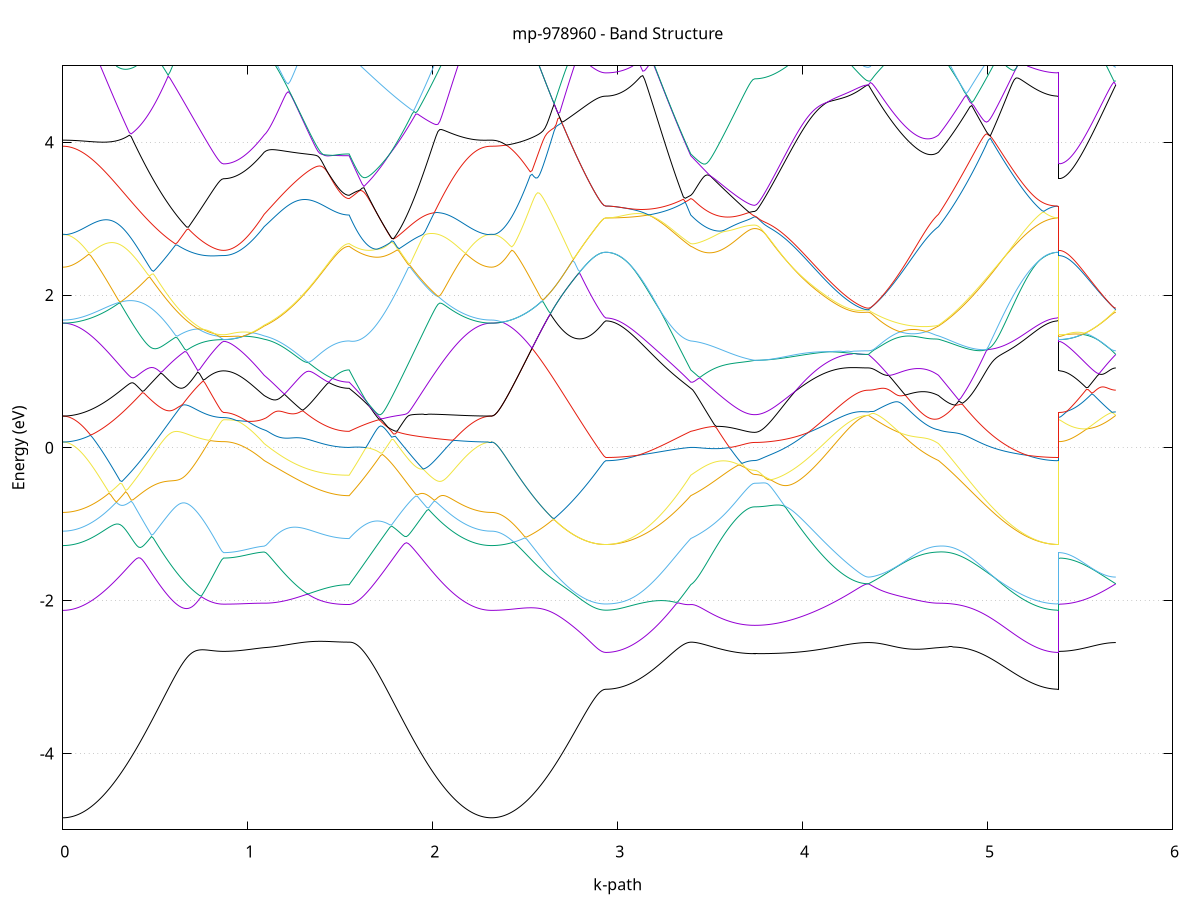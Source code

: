 set title 'mp-978960 - Band Structure'
set xlabel 'k-path'
set ylabel 'Energy (eV)'
set grid y
set yrange [-5:5]
set terminal png size 800,600
set output 'mp-978960_bands_gnuplot.png'
plot '-' using 1:2 with lines notitle, '-' using 1:2 with lines notitle, '-' using 1:2 with lines notitle, '-' using 1:2 with lines notitle, '-' using 1:2 with lines notitle, '-' using 1:2 with lines notitle, '-' using 1:2 with lines notitle, '-' using 1:2 with lines notitle, '-' using 1:2 with lines notitle, '-' using 1:2 with lines notitle, '-' using 1:2 with lines notitle, '-' using 1:2 with lines notitle, '-' using 1:2 with lines notitle, '-' using 1:2 with lines notitle, '-' using 1:2 with lines notitle, '-' using 1:2 with lines notitle, '-' using 1:2 with lines notitle, '-' using 1:2 with lines notitle, '-' using 1:2 with lines notitle, '-' using 1:2 with lines notitle, '-' using 1:2 with lines notitle, '-' using 1:2 with lines notitle, '-' using 1:2 with lines notitle, '-' using 1:2 with lines notitle, '-' using 1:2 with lines notitle, '-' using 1:2 with lines notitle, '-' using 1:2 with lines notitle, '-' using 1:2 with lines notitle, '-' using 1:2 with lines notitle, '-' using 1:2 with lines notitle, '-' using 1:2 with lines notitle, '-' using 1:2 with lines notitle, '-' using 1:2 with lines notitle, '-' using 1:2 with lines notitle, '-' using 1:2 with lines notitle, '-' using 1:2 with lines notitle, '-' using 1:2 with lines notitle, '-' using 1:2 with lines notitle, '-' using 1:2 with lines notitle, '-' using 1:2 with lines notitle, '-' using 1:2 with lines notitle, '-' using 1:2 with lines notitle, '-' using 1:2 with lines notitle, '-' using 1:2 with lines notitle, '-' using 1:2 with lines notitle, '-' using 1:2 with lines notitle, '-' using 1:2 with lines notitle, '-' using 1:2 with lines notitle
0.000000 -40.415673
0.009993 -40.415573
0.019985 -40.415573
0.029978 -40.415473
0.039970 -40.415373
0.049963 -40.415273
0.059955 -40.415073
0.069948 -40.414873
0.079940 -40.414673
0.089933 -40.414473
0.099925 -40.414173
0.109918 -40.413873
0.119910 -40.413573
0.129903 -40.413173
0.139895 -40.412773
0.149888 -40.412373
0.159880 -40.411973
0.169873 -40.411473
0.179865 -40.410973
0.189858 -40.410473
0.199850 -40.409873
0.209843 -40.409373
0.219835 -40.408773
0.229828 -40.408173
0.239820 -40.407473
0.249813 -40.406873
0.259805 -40.406173
0.269798 -40.405473
0.279790 -40.404773
0.289783 -40.403973
0.299775 -40.403273
0.309768 -40.402473
0.319760 -40.401673
0.329753 -40.400873
0.339745 -40.399973
0.349738 -40.399173
0.359730 -40.398273
0.369723 -40.397373
0.379715 -40.396473
0.389708 -40.395573
0.399700 -40.394673
0.409693 -40.393773
0.419685 -40.392773
0.429678 -40.391873
0.439670 -40.390873
0.449663 -40.389873
0.459655 -40.388973
0.469648 -40.387973
0.479640 -40.386973
0.489633 -40.385973
0.499625 -40.384973
0.509618 -40.383973
0.519610 -40.382873
0.529603 -40.381873
0.539596 -40.380873
0.549588 -40.379873
0.559581 -40.378873
0.569573 -40.377773
0.579566 -40.376773
0.589558 -40.375773
0.599551 -40.374773
0.609543 -40.373773
0.619536 -40.372773
0.629528 -40.371773
0.639521 -40.370773
0.649513 -40.369773
0.659506 -40.368773
0.669498 -40.367873
0.679491 -40.366873
0.689483 -40.365973
0.699476 -40.365073
0.709468 -40.364173
0.719461 -40.363273
0.729453 -40.362373
0.739446 -40.361573
0.749438 -40.360673
0.759431 -40.359973
0.769423 -40.359173
0.779416 -40.358473
0.789408 -40.357773
0.799401 -40.357173
0.809393 -40.356573
0.819386 -40.356073
0.829378 -40.355673
0.839371 -40.355373
0.849363 -40.355073
0.859356 -40.354973
0.869348 -40.354873
0.869348 -40.354873
0.879323 -40.354873
0.889298 -40.354873
0.899273 -40.354873
0.909248 -40.354873
0.919223 -40.354873
0.929198 -40.354873
0.939173 -40.354873
0.949148 -40.354973
0.959123 -40.354973
0.969098 -40.354973
0.979072 -40.354973
0.989047 -40.354973
0.999022 -40.354973
1.008997 -40.354973
1.018972 -40.354973
1.028947 -40.354973
1.038922 -40.354973
1.048897 -40.354973
1.058872 -40.354973
1.068847 -40.354973
1.078822 -40.354973
1.088797 -40.354973
1.088797 -40.354973
1.098787 -40.355073
1.108777 -40.355073
1.118767 -40.355173
1.128757 -40.355273
1.138748 -40.355373
1.148738 -40.355573
1.158728 -40.355673
1.168718 -40.355873
1.178708 -40.356073
1.188698 -40.356273
1.198689 -40.356473
1.208679 -40.356773
1.218669 -40.356973
1.228659 -40.357173
1.238649 -40.357373
1.248640 -40.357673
1.258630 -40.357873
1.268620 -40.358073
1.278610 -40.358373
1.288600 -40.358573
1.298591 -40.358773
1.308581 -40.359073
1.318571 -40.359273
1.328561 -40.359473
1.338551 -40.359673
1.348542 -40.359873
1.358532 -40.360073
1.368522 -40.360273
1.378512 -40.360373
1.388502 -40.360573
1.398492 -40.360773
1.408483 -40.360873
1.418473 -40.361073
1.428463 -40.361173
1.438453 -40.361273
1.448443 -40.361373
1.458434 -40.361473
1.468424 -40.361573
1.478414 -40.361673
1.488404 -40.361773
1.498394 -40.361773
1.508385 -40.361873
1.518375 -40.361873
1.528365 -40.361873
1.538355 -40.361973
1.548345 -40.361973
1.548345 -40.361973
1.558344 -40.362473
1.568343 -40.363073
1.578341 -40.363773
1.588340 -40.364373
1.598339 -40.365073
1.608337 -40.365773
1.618336 -40.366473
1.628334 -40.367273
1.638333 -40.368073
1.648332 -40.368873
1.658330 -40.369673
1.668329 -40.370573
1.678328 -40.371373
1.688326 -40.372273
1.698325 -40.373173
1.708324 -40.374073
1.718322 -40.375073
1.728321 -40.375973
1.738320 -40.376973
1.748318 -40.377873
1.758317 -40.378873
1.768315 -40.379873
1.778314 -40.380873
1.788313 -40.381773
1.798311 -40.382773
1.808310 -40.383773
1.818309 -40.384773
1.828307 -40.385773
1.838306 -40.386773
1.848305 -40.387773
1.858303 -40.388773
1.868302 -40.389773
1.878301 -40.390673
1.888299 -40.391673
1.898298 -40.392673
1.908296 -40.393573
1.918295 -40.394573
1.928294 -40.395473
1.938292 -40.396373
1.948291 -40.397273
1.958290 -40.398173
1.968288 -40.399073
1.978287 -40.399873
1.988286 -40.400773
1.998284 -40.401573
2.008283 -40.402373
2.018282 -40.403173
2.028280 -40.403973
2.038279 -40.404673
2.048277 -40.405373
2.058276 -40.406073
2.068275 -40.406773
2.078273 -40.407473
2.088272 -40.408073
2.098271 -40.408773
2.108269 -40.409373
2.118268 -40.409873
2.128267 -40.410473
2.138265 -40.410973
2.148264 -40.411473
2.158263 -40.411873
2.168261 -40.412373
2.178260 -40.412773
2.188258 -40.413173
2.198257 -40.413573
2.208256 -40.413873
2.218254 -40.414173
2.228253 -40.414473
2.238252 -40.414673
2.248250 -40.414873
2.258249 -40.415073
2.268248 -40.415273
2.278246 -40.415373
2.288245 -40.415473
2.298244 -40.415573
2.308242 -40.415573
2.318241 -40.415673
2.318241 -40.415673
2.328204 -40.415573
2.338167 -40.415573
2.348130 -40.415473
2.358092 -40.415373
2.368055 -40.415273
2.378018 -40.415073
2.387981 -40.414873
2.397944 -40.414573
2.407907 -40.414373
2.417870 -40.414073
2.427833 -40.413673
2.437796 -40.413373
2.447759 -40.412973
2.457722 -40.412573
2.467684 -40.412073
2.477647 -40.411673
2.487610 -40.411173
2.497573 -40.410573
2.507536 -40.410073
2.517499 -40.409473
2.527462 -40.408773
2.537425 -40.408173
2.547388 -40.407473
2.557351 -40.406773
2.567314 -40.406073
2.577276 -40.405373
2.587239 -40.404573
2.597202 -40.403773
2.607165 -40.402973
2.617128 -40.402073
2.627091 -40.401273
2.637054 -40.400373
2.647017 -40.399473
2.656980 -40.398573
2.666943 -40.397573
2.676906 -40.396673
2.686869 -40.395673
2.696831 -40.394673
2.706794 -40.393673
2.716757 -40.392673
2.726720 -40.391573
2.736683 -40.390573
2.746646 -40.389573
2.756609 -40.388473
2.766572 -40.387373
2.776535 -40.386373
2.786498 -40.385273
2.796461 -40.384173
2.806423 -40.383173
2.816386 -40.382073
2.826349 -40.381073
2.836312 -40.379973
2.846275 -40.379073
2.856238 -40.378073
2.866201 -40.377173
2.876164 -40.376273
2.886127 -40.375573
2.896090 -40.374873
2.906053 -40.374273
2.916015 -40.373873
2.925978 -40.373573
2.935941 -40.373473
2.935941 -40.373473
2.945931 -40.373473
2.955922 -40.373473
2.965912 -40.373373
2.975902 -40.373273
2.985892 -40.373173
2.995882 -40.373073
3.005873 -40.372973
3.015863 -40.372773
3.025853 -40.372573
3.035843 -40.372373
3.045833 -40.372073
3.055824 -40.371873
3.065814 -40.371573
3.075804 -40.371273
3.085794 -40.370973
3.095784 -40.370573
3.105775 -40.370173
3.115765 -40.369873
3.125755 -40.369373
3.135745 -40.368973
3.145735 -40.368573
3.155726 -40.368073
3.165716 -40.367573
3.175706 -40.367073
3.185696 -40.366573
3.195686 -40.365973
3.205676 -40.365473
3.215667 -40.364873
3.225657 -40.364273
3.235647 -40.363673
3.245637 -40.362973
3.255627 -40.362373
3.265618 -40.361673
3.275608 -40.361073
3.285598 -40.360373
3.295588 -40.359673
3.305578 -40.358873
3.315569 -40.358473
3.325559 -40.358773
3.335549 -40.359173
3.345539 -40.359573
3.355529 -40.359973
3.365520 -40.360373
3.375510 -40.360873
3.385500 -40.361373
3.395490 -40.361973
3.395490 -40.361973
3.405366 -40.362273
3.415241 -40.362573
3.425116 -40.363073
3.434992 -40.363473
3.444867 -40.363973
3.454743 -40.364473
3.464618 -40.365073
3.474494 -40.365573
3.484369 -40.366073
3.494244 -40.366573
3.504120 -40.367073
3.513995 -40.367573
3.523871 -40.368073
3.533746 -40.368473
3.543622 -40.368973
3.553497 -40.369373
3.563373 -40.369773
3.573248 -40.370173
3.583123 -40.370573
3.592999 -40.370973
3.602874 -40.371273
3.612750 -40.371573
3.622625 -40.371873
3.632501 -40.372173
3.642376 -40.372373
3.652251 -40.372673
3.662127 -40.372873
3.672002 -40.373073
3.681878 -40.373173
3.691753 -40.373273
3.701629 -40.373373
3.711504 -40.373473
3.721380 -40.373573
3.731255 -40.373573
3.741130 -40.373573
3.741130 -40.373573
3.751045 -40.373573
3.760960 -40.373573
3.770875 -40.373573
3.780790 -40.373473
3.790705 -40.373373
3.800620 -40.373373
3.810535 -40.373273
3.820449 -40.373073
3.830364 -40.372973
3.840279 -40.372873
3.850194 -40.372673
3.860109 -40.372473
3.870024 -40.372273
3.879939 -40.372073
3.889853 -40.371873
3.899768 -40.371673
3.909683 -40.371373
3.919598 -40.371073
3.929513 -40.370873
3.939428 -40.370573
3.949343 -40.370273
3.959258 -40.369873
3.969172 -40.369573
3.979087 -40.369273
3.989002 -40.368873
3.998917 -40.368473
4.008832 -40.368173
4.018747 -40.367773
4.028662 -40.367373
4.038577 -40.366973
4.048491 -40.366573
4.058406 -40.366073
4.068321 -40.365673
4.078236 -40.365273
4.088151 -40.364773
4.098066 -40.364373
4.107981 -40.363873
4.117896 -40.363373
4.127810 -40.362973
4.137725 -40.362473
4.147640 -40.361973
4.157555 -40.361573
4.167470 -40.361073
4.177385 -40.360573
4.187300 -40.360073
4.197215 -40.359673
4.207129 -40.359173
4.217044 -40.358773
4.226959 -40.358273
4.236874 -40.357873
4.246789 -40.357473
4.256704 -40.357073
4.266619 -40.356673
4.276534 -40.356373
4.286448 -40.356073
4.296363 -40.355773
4.306278 -40.355473
4.316193 -40.355273
4.326108 -40.355173
4.336023 -40.354973
4.345938 -40.354973
4.355853 -40.354873
4.355853 -40.354873
4.365823 -40.354873
4.375793 -40.354973
4.385764 -40.354973
4.395734 -40.354973
4.405704 -40.355073
4.415675 -40.355173
4.425645 -40.355173
4.435616 -40.355273
4.445586 -40.355373
4.455556 -40.355373
4.465527 -40.355473
4.475497 -40.355573
4.485468 -40.355573
4.495438 -40.355673
4.505408 -40.355673
4.515379 -40.355773
4.525349 -40.355773
4.535319 -40.355773
4.545290 -40.355873
4.555260 -40.355873
4.565231 -40.355873
4.575201 -40.355873
4.585171 -40.355773
4.595142 -40.355773
4.605112 -40.355773
4.615083 -40.355673
4.625053 -40.355673
4.635023 -40.355573
4.644994 -40.355473
4.654964 -40.355473
4.664934 -40.355373
4.674905 -40.355273
4.684875 -40.355273
4.694846 -40.355173
4.704816 -40.355073
4.714786 -40.355073
4.724757 -40.354973
4.734727 -40.354973
4.734727 -40.354973
4.744726 -40.354973
4.754724 -40.355073
4.764723 -40.355073
4.774721 -40.355073
4.784719 -40.355073
4.794718 -40.355073
4.804716 -40.355073
4.814715 -40.355073
4.824713 -40.355073
4.834712 -40.355073
4.844710 -40.355073
4.854709 -40.355173
4.864707 -40.355173
4.874706 -40.355173
4.884704 -40.355173
4.894703 -40.355173
4.904701 -40.355173
4.914700 -40.355173
4.924698 -40.355173
4.934696 -40.355173
4.944695 -40.355473
4.954693 -40.356073
4.964692 -40.356773
4.974690 -40.357373
4.984689 -40.357973
4.994687 -40.358673
5.004686 -40.359273
5.014684 -40.359873
5.024683 -40.360473
5.034681 -40.361173
5.044680 -40.361773
5.054678 -40.362373
5.064676 -40.362973
5.074675 -40.363473
5.084673 -40.364073
5.094672 -40.364673
5.104670 -40.365173
5.114669 -40.365773
5.124667 -40.366273
5.134666 -40.366773
5.144664 -40.367273
5.154663 -40.367773
5.164661 -40.368173
5.174660 -40.368673
5.184658 -40.369073
5.194656 -40.369473
5.204655 -40.369873
5.214653 -40.370273
5.224652 -40.370573
5.234650 -40.370973
5.244649 -40.371273
5.254647 -40.371573
5.264646 -40.371873
5.274644 -40.372073
5.284643 -40.372373
5.294641 -40.372573
5.304640 -40.372773
5.314638 -40.372973
5.324637 -40.373073
5.334635 -40.373173
5.344633 -40.373273
5.354632 -40.373373
5.364630 -40.373473
5.374629 -40.373473
5.384627 -40.373473
5.384627 -40.354873
5.394590 -40.354873
5.404553 -40.354873
5.414516 -40.354873
5.424479 -40.354873
5.434442 -40.354873
5.444405 -40.354873
5.454368 -40.354873
5.464331 -40.354873
5.474293 -40.354873
5.484256 -40.354873
5.494219 -40.354873
5.504182 -40.354873
5.514145 -40.354873
5.524108 -40.354873
5.534071 -40.354873
5.544034 -40.354873
5.553997 -40.354873
5.563960 -40.354873
5.573923 -40.354873
5.583886 -40.354873
5.593848 -40.354873
5.603811 -40.354873
5.613774 -40.354873
5.623737 -40.354873
5.633700 -40.354873
5.643663 -40.354873
5.653626 -40.354873
5.663589 -40.354873
5.673552 -40.354873
5.683515 -40.354873
5.693478 -40.354873
e
0.000000 -40.312773
0.009993 -40.312773
0.019985 -40.312873
0.029978 -40.312873
0.039970 -40.312873
0.049963 -40.312873
0.059955 -40.312973
0.069948 -40.312973
0.079940 -40.313073
0.089933 -40.313073
0.099925 -40.313173
0.109918 -40.313173
0.119910 -40.313273
0.129903 -40.313373
0.139895 -40.313473
0.149888 -40.313573
0.159880 -40.313673
0.169873 -40.313773
0.179865 -40.313873
0.189858 -40.314073
0.199850 -40.314173
0.209843 -40.314273
0.219835 -40.314473
0.229828 -40.314573
0.239820 -40.314773
0.249813 -40.314973
0.259805 -40.315173
0.269798 -40.315273
0.279790 -40.315473
0.289783 -40.315673
0.299775 -40.315873
0.309768 -40.316173
0.319760 -40.316373
0.329753 -40.316573
0.339745 -40.316873
0.349738 -40.317073
0.359730 -40.317373
0.369723 -40.317573
0.379715 -40.317873
0.389708 -40.318173
0.399700 -40.318673
0.409693 -40.319273
0.419685 -40.319873
0.429678 -40.320473
0.439670 -40.321073
0.449663 -40.321773
0.459655 -40.322373
0.469648 -40.322973
0.479640 -40.323573
0.489633 -40.324173
0.499625 -40.324773
0.509618 -40.325373
0.519610 -40.325973
0.529603 -40.326573
0.539596 -40.327173
0.549588 -40.327773
0.559581 -40.328273
0.569573 -40.328873
0.579566 -40.329373
0.589558 -40.329973
0.599551 -40.330473
0.609543 -40.330973
0.619536 -40.331473
0.629528 -40.331973
0.639521 -40.332373
0.649513 -40.332873
0.659506 -40.333273
0.669498 -40.333673
0.679491 -40.334073
0.689483 -40.334473
0.699476 -40.334873
0.709468 -40.335173
0.719461 -40.335573
0.729453 -40.335873
0.739446 -40.336173
0.749438 -40.336373
0.759431 -40.336673
0.769423 -40.336873
0.779416 -40.337073
0.789408 -40.337273
0.799401 -40.337473
0.809393 -40.337573
0.819386 -40.337673
0.829378 -40.337773
0.839371 -40.338073
0.849363 -40.338173
0.859356 -40.338373
0.869348 -40.338373
0.869348 -40.338373
0.879323 -40.338373
0.889298 -40.338373
0.899273 -40.338273
0.909248 -40.338173
0.919223 -40.338273
0.929198 -40.338373
0.939173 -40.338573
0.949148 -40.338673
0.959123 -40.338873
0.969098 -40.339173
0.979072 -40.339373
0.989047 -40.339673
0.999022 -40.339873
1.008997 -40.340173
1.018972 -40.340573
1.028947 -40.340873
1.038922 -40.341273
1.048897 -40.341573
1.058872 -40.341973
1.068847 -40.342373
1.078822 -40.342873
1.088797 -40.343273
1.088797 -40.343273
1.098787 -40.343673
1.108777 -40.343973
1.118767 -40.344273
1.128757 -40.344573
1.138748 -40.344873
1.148738 -40.345173
1.158728 -40.345473
1.168718 -40.345773
1.178708 -40.346073
1.188698 -40.346373
1.198689 -40.346673
1.208679 -40.346873
1.218669 -40.347173
1.228659 -40.347473
1.238649 -40.347673
1.248640 -40.347973
1.258630 -40.348173
1.268620 -40.348473
1.278610 -40.348673
1.288600 -40.348873
1.298591 -40.349073
1.308581 -40.349273
1.318571 -40.349473
1.328561 -40.349673
1.338551 -40.349873
1.348542 -40.350073
1.358532 -40.350273
1.368522 -40.350373
1.378512 -40.350573
1.388502 -40.350673
1.398492 -40.350873
1.408483 -40.350973
1.418473 -40.351073
1.428463 -40.351173
1.438453 -40.351273
1.448443 -40.351373
1.458434 -40.351473
1.468424 -40.351573
1.478414 -40.351673
1.488404 -40.351673
1.498394 -40.351773
1.508385 -40.351773
1.518375 -40.351873
1.528365 -40.351873
1.538355 -40.351873
1.548345 -40.351873
1.548345 -40.351873
1.558344 -40.351073
1.568343 -40.350173
1.578341 -40.349373
1.588340 -40.348473
1.598339 -40.347673
1.608337 -40.346773
1.618336 -40.345873
1.628334 -40.345073
1.638333 -40.344173
1.648332 -40.343273
1.658330 -40.342373
1.668329 -40.341473
1.678328 -40.340573
1.688326 -40.339673
1.698325 -40.338773
1.708324 -40.337873
1.718322 -40.336973
1.728321 -40.336173
1.738320 -40.335273
1.748318 -40.334373
1.758317 -40.333473
1.768315 -40.332573
1.778314 -40.331673
1.788313 -40.330873
1.798311 -40.329973
1.808310 -40.329073
1.818309 -40.328273
1.828307 -40.327373
1.838306 -40.326573
1.848305 -40.325673
1.858303 -40.324873
1.868302 -40.324073
1.878301 -40.323273
1.888299 -40.322473
1.898298 -40.321673
1.908296 -40.320873
1.918295 -40.320173
1.928294 -40.319373
1.938292 -40.318673
1.948291 -40.317873
1.958290 -40.317173
1.968288 -40.316473
1.978287 -40.316273
1.988286 -40.316073
1.998284 -40.315873
2.008283 -40.315673
2.018282 -40.315573
2.028280 -40.315373
2.038279 -40.315273
2.048277 -40.315073
2.058276 -40.314873
2.068275 -40.314773
2.078273 -40.314673
2.088272 -40.314473
2.098271 -40.314373
2.108269 -40.314273
2.118268 -40.314073
2.128267 -40.313973
2.138265 -40.313873
2.148264 -40.313773
2.158263 -40.313673
2.168261 -40.313573
2.178260 -40.313473
2.188258 -40.313373
2.198257 -40.313273
2.208256 -40.313173
2.218254 -40.313173
2.228253 -40.313073
2.238252 -40.313073
2.248250 -40.312973
2.258249 -40.312973
2.268248 -40.312873
2.278246 -40.312873
2.288245 -40.312873
2.298244 -40.312873
2.308242 -40.312773
2.318241 -40.312773
2.318241 -40.312773
2.328204 -40.312873
2.338167 -40.312873
2.348130 -40.312973
2.358092 -40.313073
2.368055 -40.313173
2.378018 -40.313373
2.387981 -40.313573
2.397944 -40.313873
2.407907 -40.314073
2.417870 -40.314373
2.427833 -40.314773
2.437796 -40.315173
2.447759 -40.315473
2.457722 -40.315973
2.467684 -40.316373
2.477647 -40.316873
2.487610 -40.317373
2.497573 -40.317973
2.507536 -40.318473
2.517499 -40.319173
2.527462 -40.319773
2.537425 -40.320373
2.547388 -40.321073
2.557351 -40.321773
2.567314 -40.322573
2.577276 -40.323273
2.587239 -40.324073
2.597202 -40.324873
2.607165 -40.325673
2.617128 -40.326573
2.627091 -40.327473
2.637054 -40.328373
2.647017 -40.329273
2.656980 -40.330173
2.666943 -40.331173
2.676906 -40.332073
2.686869 -40.333073
2.696831 -40.334073
2.706794 -40.335173
2.716757 -40.336173
2.726720 -40.337173
2.736683 -40.338273
2.746646 -40.339273
2.756609 -40.340373
2.766572 -40.341473
2.776535 -40.342573
2.786498 -40.343573
2.796461 -40.344673
2.806423 -40.345773
2.816386 -40.346873
2.826349 -40.347873
2.836312 -40.348873
2.846275 -40.349873
2.856238 -40.350873
2.866201 -40.351773
2.876164 -40.352673
2.886127 -40.353373
2.896090 -40.354073
2.906053 -40.354673
2.916015 -40.355073
2.925978 -40.355373
2.935941 -40.355473
2.935941 -40.355473
2.945931 -40.355473
2.955922 -40.355473
2.965912 -40.355473
2.975902 -40.355473
2.985892 -40.355473
2.995882 -40.355473
3.005873 -40.355473
3.015863 -40.355473
3.025853 -40.355473
3.035843 -40.355473
3.045833 -40.355473
3.055824 -40.355473
3.065814 -40.355473
3.075804 -40.355473
3.085794 -40.355473
3.095784 -40.355473
3.105775 -40.355573
3.115765 -40.355573
3.125755 -40.355573
3.135745 -40.355673
3.145735 -40.355673
3.155726 -40.355773
3.165716 -40.355773
3.175706 -40.355873
3.185696 -40.355973
3.195686 -40.356073
3.205676 -40.356173
3.215667 -40.356273
3.225657 -40.356373
3.235647 -40.356573
3.245637 -40.356673
3.255627 -40.356873
3.265618 -40.357073
3.275608 -40.357273
3.285598 -40.357573
3.295588 -40.357873
3.305578 -40.358073
3.315569 -40.358173
3.325559 -40.357373
3.335549 -40.356673
3.345539 -40.355873
3.355529 -40.355073
3.365520 -40.354273
3.375510 -40.353473
3.385500 -40.352673
3.395490 -40.351873
3.395490 -40.351873
3.405366 -40.351473
3.415241 -40.350973
3.425116 -40.350473
3.434992 -40.349873
3.444867 -40.349273
3.454743 -40.348673
3.464618 -40.348073
3.474494 -40.347473
3.484369 -40.346873
3.494244 -40.346273
3.504120 -40.345673
3.513995 -40.345073
3.523871 -40.344573
3.533746 -40.343973
3.543622 -40.343473
3.553497 -40.343073
3.563373 -40.342573
3.573248 -40.342173
3.583123 -40.341673
3.592999 -40.341273
3.602874 -40.340973
3.612750 -40.340573
3.622625 -40.340273
3.632501 -40.339973
3.642376 -40.339773
3.652251 -40.339473
3.662127 -40.339273
3.672002 -40.339073
3.681878 -40.338873
3.691753 -40.338773
3.701629 -40.338673
3.711504 -40.338573
3.721380 -40.338473
3.731255 -40.338473
3.741130 -40.338473
3.741130 -40.338473
3.751045 -40.338473
3.760960 -40.338473
3.770875 -40.338473
3.780790 -40.338473
3.790705 -40.338473
3.800620 -40.338473
3.810535 -40.338473
3.820449 -40.338473
3.830364 -40.338473
3.840279 -40.338473
3.850194 -40.338473
3.860109 -40.338473
3.870024 -40.338473
3.879939 -40.338473
3.889853 -40.338473
3.899768 -40.338373
3.909683 -40.338373
3.919598 -40.338373
3.929513 -40.338373
3.939428 -40.338373
3.949343 -40.338373
3.959258 -40.338373
3.969172 -40.338373
3.979087 -40.338373
3.989002 -40.338373
3.998917 -40.338373
4.008832 -40.338373
4.018747 -40.338373
4.028662 -40.338373
4.038577 -40.338373
4.048491 -40.338273
4.058406 -40.338273
4.068321 -40.338273
4.078236 -40.338273
4.088151 -40.338273
4.098066 -40.338273
4.107981 -40.338273
4.117896 -40.338273
4.127810 -40.338273
4.137725 -40.338273
4.147640 -40.338273
4.157555 -40.338273
4.167470 -40.338273
4.177385 -40.338273
4.187300 -40.338273
4.197215 -40.338173
4.207129 -40.338173
4.217044 -40.338173
4.226959 -40.338173
4.236874 -40.338173
4.246789 -40.338173
4.256704 -40.338173
4.266619 -40.338173
4.276534 -40.338173
4.286448 -40.338173
4.296363 -40.338173
4.306278 -40.338173
4.316193 -40.338173
4.326108 -40.338173
4.336023 -40.338173
4.345938 -40.338173
4.355853 -40.338173
4.355853 -40.338173
4.365823 -40.338173
4.375793 -40.338173
4.385764 -40.338173
4.395734 -40.338173
4.405704 -40.338173
4.415675 -40.338073
4.425645 -40.338073
4.435616 -40.337973
4.445586 -40.337973
4.455556 -40.337973
4.465527 -40.337973
4.475497 -40.337973
4.485468 -40.338073
4.495438 -40.338073
4.505408 -40.338173
4.515379 -40.338173
4.525349 -40.338273
4.535319 -40.338373
4.545290 -40.338473
4.555260 -40.338673
4.565231 -40.338773
4.575201 -40.338973
4.585171 -40.339173
4.595142 -40.339373
4.605112 -40.339573
4.615083 -40.339873
4.625053 -40.340073
4.635023 -40.340373
4.644994 -40.340573
4.654964 -40.340873
4.664934 -40.341173
4.674905 -40.341473
4.684875 -40.341773
4.694846 -40.342073
4.704816 -40.342473
4.714786 -40.342773
4.724757 -40.343073
4.734727 -40.343273
4.734727 -40.343273
4.744726 -40.343773
4.754724 -40.344273
4.764723 -40.344773
4.774721 -40.345273
4.784719 -40.345773
4.794718 -40.346373
4.804716 -40.346873
4.814715 -40.347473
4.824713 -40.347973
4.834712 -40.348573
4.844710 -40.349173
4.854709 -40.349773
4.864707 -40.350373
4.874706 -40.350973
4.884704 -40.351673
4.894703 -40.352273
4.904701 -40.352873
4.914700 -40.353573
4.924698 -40.354173
4.934696 -40.354773
4.944695 -40.355173
4.954693 -40.355273
4.964692 -40.355273
4.974690 -40.355273
4.984689 -40.355273
4.994687 -40.355273
5.004686 -40.355273
5.014684 -40.355273
5.024683 -40.355273
5.034681 -40.355273
5.044680 -40.355273
5.054678 -40.355273
5.064676 -40.355373
5.074675 -40.355373
5.084673 -40.355373
5.094672 -40.355373
5.104670 -40.355373
5.114669 -40.355373
5.124667 -40.355373
5.134666 -40.355373
5.144664 -40.355373
5.154663 -40.355373
5.164661 -40.355373
5.174660 -40.355373
5.184658 -40.355373
5.194656 -40.355373
5.204655 -40.355373
5.214653 -40.355373
5.224652 -40.355473
5.234650 -40.355473
5.244649 -40.355473
5.254647 -40.355473
5.264646 -40.355473
5.274644 -40.355473
5.284643 -40.355473
5.294641 -40.355473
5.304640 -40.355473
5.314638 -40.355473
5.324637 -40.355473
5.334635 -40.355473
5.344633 -40.355473
5.354632 -40.355473
5.364630 -40.355473
5.374629 -40.355473
5.384627 -40.355473
5.384627 -40.338373
5.394590 -40.338373
5.404553 -40.338373
5.414516 -40.338373
5.424479 -40.338373
5.434442 -40.338373
5.444405 -40.338373
5.454368 -40.338373
5.464331 -40.338373
5.474293 -40.338373
5.484256 -40.338373
5.494219 -40.338373
5.504182 -40.338373
5.514145 -40.338373
5.524108 -40.338373
5.534071 -40.338373
5.544034 -40.338273
5.553997 -40.338273
5.563960 -40.338273
5.573923 -40.338273
5.583886 -40.338273
5.593848 -40.338273
5.603811 -40.338273
5.613774 -40.338273
5.623737 -40.338273
5.633700 -40.338273
5.643663 -40.338273
5.653626 -40.338173
5.663589 -40.338173
5.673552 -40.338173
5.683515 -40.338173
5.693478 -40.338173
e
0.000000 -40.303573
0.009993 -40.303573
0.019985 -40.303573
0.029978 -40.303673
0.039970 -40.303673
0.049963 -40.303773
0.059955 -40.303973
0.069948 -40.304073
0.079940 -40.304273
0.089933 -40.304473
0.099925 -40.304673
0.109918 -40.304873
0.119910 -40.305173
0.129903 -40.305373
0.139895 -40.305673
0.149888 -40.305973
0.159880 -40.306373
0.169873 -40.306673
0.179865 -40.307073
0.189858 -40.307473
0.199850 -40.307873
0.209843 -40.308273
0.219835 -40.308673
0.229828 -40.309173
0.239820 -40.309673
0.249813 -40.310073
0.259805 -40.310573
0.269798 -40.311173
0.279790 -40.311673
0.289783 -40.312173
0.299775 -40.312773
0.309768 -40.313273
0.319760 -40.313873
0.329753 -40.314473
0.339745 -40.314973
0.349738 -40.315573
0.359730 -40.316173
0.369723 -40.316773
0.379715 -40.317373
0.389708 -40.317973
0.399700 -40.318473
0.409693 -40.318773
0.419685 -40.319073
0.429678 -40.319373
0.439670 -40.319773
0.449663 -40.320073
0.459655 -40.320473
0.469648 -40.320773
0.479640 -40.321173
0.489633 -40.321573
0.499625 -40.321873
0.509618 -40.322273
0.519610 -40.322673
0.529603 -40.323173
0.539596 -40.323573
0.549588 -40.323973
0.559581 -40.324473
0.569573 -40.324873
0.579566 -40.325373
0.589558 -40.325773
0.599551 -40.326273
0.609543 -40.326773
0.619536 -40.327273
0.629528 -40.327773
0.639521 -40.328273
0.649513 -40.328773
0.659506 -40.329373
0.669498 -40.329873
0.679491 -40.330373
0.689483 -40.330973
0.699476 -40.331473
0.709468 -40.332073
0.719461 -40.332573
0.729453 -40.333173
0.739446 -40.333673
0.749438 -40.334173
0.759431 -40.334773
0.769423 -40.335273
0.779416 -40.335773
0.789408 -40.336273
0.799401 -40.336673
0.809393 -40.337073
0.819386 -40.337473
0.829378 -40.337773
0.839371 -40.337873
0.849363 -40.337973
0.859356 -40.337973
0.869348 -40.337973
0.869348 -40.337973
0.879323 -40.337973
0.889298 -40.338073
0.899273 -40.338073
0.909248 -40.338173
0.919223 -40.338073
0.929198 -40.337973
0.939173 -40.337873
0.949148 -40.337673
0.959123 -40.337473
0.969098 -40.337273
0.979072 -40.337073
0.989047 -40.336773
0.999022 -40.336573
1.008997 -40.336273
1.018972 -40.335973
1.028947 -40.335573
1.038922 -40.335273
1.048897 -40.334873
1.058872 -40.334473
1.068847 -40.334073
1.078822 -40.333673
1.088797 -40.333273
1.088797 -40.333273
1.098787 -40.332873
1.108777 -40.332573
1.118767 -40.332173
1.128757 -40.331773
1.138748 -40.331373
1.148738 -40.330973
1.158728 -40.330473
1.168718 -40.330073
1.178708 -40.329573
1.188698 -40.329073
1.198689 -40.328673
1.208679 -40.328173
1.218669 -40.327673
1.228659 -40.327173
1.238649 -40.326773
1.248640 -40.326273
1.258630 -40.325873
1.268620 -40.325373
1.278610 -40.324973
1.288600 -40.324473
1.298591 -40.324073
1.308581 -40.323673
1.318571 -40.323273
1.328561 -40.322873
1.338551 -40.322473
1.348542 -40.322173
1.358532 -40.321773
1.368522 -40.321473
1.378512 -40.321173
1.388502 -40.320873
1.398492 -40.320573
1.408483 -40.320273
1.418473 -40.320073
1.428463 -40.319873
1.438453 -40.319573
1.448443 -40.319373
1.458434 -40.319273
1.468424 -40.319073
1.478414 -40.318973
1.488404 -40.318773
1.498394 -40.318673
1.508385 -40.318673
1.518375 -40.318573
1.528365 -40.318473
1.538355 -40.318473
1.548345 -40.318473
1.548345 -40.318473
1.558344 -40.318673
1.568343 -40.318973
1.578341 -40.319173
1.588340 -40.319373
1.598339 -40.319473
1.608337 -40.319673
1.618336 -40.319773
1.628334 -40.319873
1.638333 -40.319973
1.648332 -40.320073
1.658330 -40.320073
1.668329 -40.320073
1.678328 -40.320173
1.688326 -40.320073
1.698325 -40.320073
1.708324 -40.320073
1.718322 -40.319973
1.728321 -40.319973
1.738320 -40.319873
1.748318 -40.319773
1.758317 -40.319673
1.768315 -40.319573
1.778314 -40.319473
1.788313 -40.319373
1.798311 -40.319273
1.808310 -40.319073
1.818309 -40.318973
1.828307 -40.318773
1.838306 -40.318673
1.848305 -40.318473
1.858303 -40.318273
1.868302 -40.318173
1.878301 -40.317973
1.888299 -40.317773
1.898298 -40.317673
1.908296 -40.317473
1.918295 -40.317273
1.928294 -40.317073
1.938292 -40.316973
1.948291 -40.316773
1.958290 -40.316573
1.968288 -40.316373
1.978287 -40.315873
1.988286 -40.315173
1.998284 -40.314473
2.008283 -40.313873
2.018282 -40.313273
2.028280 -40.312673
2.038279 -40.312073
2.048277 -40.311473
2.058276 -40.310873
2.068275 -40.310373
2.078273 -40.309873
2.088272 -40.309373
2.098271 -40.308873
2.108269 -40.308373
2.118268 -40.307973
2.128267 -40.307573
2.138265 -40.307173
2.148264 -40.306773
2.158263 -40.306373
2.168261 -40.306073
2.178260 -40.305773
2.188258 -40.305473
2.198257 -40.305173
2.208256 -40.304873
2.218254 -40.304673
2.228253 -40.304473
2.238252 -40.304273
2.248250 -40.304073
2.258249 -40.303973
2.268248 -40.303773
2.278246 -40.303673
2.288245 -40.303673
2.298244 -40.303573
2.308242 -40.303573
2.318241 -40.303573
2.318241 -40.303573
2.328204 -40.303573
2.338167 -40.303573
2.348130 -40.303573
2.358092 -40.303573
2.368055 -40.303573
2.378018 -40.303573
2.387981 -40.303573
2.397944 -40.303573
2.407907 -40.303573
2.417870 -40.303573
2.427833 -40.303573
2.437796 -40.303573
2.447759 -40.303573
2.457722 -40.303573
2.467684 -40.303573
2.477647 -40.303573
2.487610 -40.303573
2.497573 -40.303573
2.507536 -40.303573
2.517499 -40.303573
2.527462 -40.303573
2.537425 -40.303573
2.547388 -40.303673
2.557351 -40.303673
2.567314 -40.303673
2.577276 -40.303673
2.587239 -40.303673
2.597202 -40.303673
2.607165 -40.303673
2.617128 -40.303673
2.627091 -40.303673
2.637054 -40.303673
2.647017 -40.303673
2.656980 -40.303673
2.666943 -40.303673
2.676906 -40.303673
2.686869 -40.303673
2.696831 -40.303773
2.706794 -40.303773
2.716757 -40.303773
2.726720 -40.303773
2.736683 -40.303773
2.746646 -40.303773
2.756609 -40.303773
2.766572 -40.303773
2.776535 -40.303773
2.786498 -40.303773
2.796461 -40.303773
2.806423 -40.303773
2.816386 -40.303773
2.826349 -40.303773
2.836312 -40.303773
2.846275 -40.303773
2.856238 -40.303773
2.866201 -40.303773
2.876164 -40.303773
2.886127 -40.303773
2.896090 -40.303773
2.906053 -40.303773
2.916015 -40.303773
2.925978 -40.303773
2.935941 -40.303773
2.935941 -40.303773
2.945931 -40.303873
2.955922 -40.303873
2.965912 -40.303873
2.975902 -40.303973
2.985892 -40.304073
2.995882 -40.304273
3.005873 -40.304373
3.015863 -40.304573
3.025853 -40.304773
3.035843 -40.304973
3.045833 -40.305173
3.055824 -40.305373
3.065814 -40.305673
3.075804 -40.305973
3.085794 -40.306273
3.095784 -40.306573
3.105775 -40.306973
3.115765 -40.307273
3.125755 -40.307673
3.135745 -40.308073
3.145735 -40.308373
3.155726 -40.308873
3.165716 -40.309273
3.175706 -40.309673
3.185696 -40.310073
3.195686 -40.310573
3.205676 -40.310973
3.215667 -40.311473
3.225657 -40.311873
3.235647 -40.312373
3.245637 -40.312773
3.255627 -40.313273
3.265618 -40.313673
3.275608 -40.314073
3.285598 -40.314573
3.295588 -40.314973
3.305578 -40.315373
3.315569 -40.315773
3.325559 -40.316173
3.335549 -40.316573
3.345539 -40.316973
3.355529 -40.317273
3.365520 -40.317573
3.375510 -40.317873
3.385500 -40.318173
3.395490 -40.318473
3.395490 -40.318473
3.405366 -40.318573
3.415241 -40.318673
3.425116 -40.318773
3.434992 -40.318873
3.444867 -40.318973
3.454743 -40.319073
3.464618 -40.319173
3.474494 -40.319273
3.484369 -40.319373
3.494244 -40.319373
3.504120 -40.319473
3.513995 -40.319573
3.523871 -40.319573
3.533746 -40.319673
3.543622 -40.319673
3.553497 -40.319773
3.563373 -40.319773
3.573248 -40.319773
3.583123 -40.319873
3.592999 -40.319873
3.602874 -40.319873
3.612750 -40.319873
3.622625 -40.319973
3.632501 -40.319973
3.642376 -40.319973
3.652251 -40.319973
3.662127 -40.319973
3.672002 -40.319973
3.681878 -40.319973
3.691753 -40.319973
3.701629 -40.319973
3.711504 -40.319973
3.721380 -40.319973
3.731255 -40.319973
3.741130 -40.319973
3.741130 -40.319973
3.751045 -40.319973
3.760960 -40.320073
3.770875 -40.320073
3.780790 -40.320173
3.790705 -40.320173
3.800620 -40.320273
3.810535 -40.320373
3.820449 -40.320473
3.830364 -40.320573
3.840279 -40.320773
3.850194 -40.320873
3.860109 -40.321073
3.870024 -40.321273
3.879939 -40.321473
3.889853 -40.321673
3.899768 -40.321873
3.909683 -40.322173
3.919598 -40.322373
3.929513 -40.322673
3.939428 -40.322973
3.949343 -40.323273
3.959258 -40.323573
3.969172 -40.323873
3.979087 -40.324173
3.989002 -40.324573
3.998917 -40.324873
4.008832 -40.325273
4.018747 -40.325673
4.028662 -40.326073
4.038577 -40.326373
4.048491 -40.326773
4.058406 -40.327273
4.068321 -40.327673
4.078236 -40.328073
4.088151 -40.328473
4.098066 -40.328973
4.107981 -40.329373
4.117896 -40.329873
4.127810 -40.330273
4.137725 -40.330773
4.147640 -40.331173
4.157555 -40.331673
4.167470 -40.332173
4.177385 -40.332573
4.187300 -40.333073
4.197215 -40.333473
4.207129 -40.333973
4.217044 -40.334373
4.226959 -40.334873
4.236874 -40.335273
4.246789 -40.335673
4.256704 -40.336073
4.266619 -40.336373
4.276534 -40.336773
4.286448 -40.337073
4.296363 -40.337373
4.306278 -40.337573
4.316193 -40.337773
4.326108 -40.337973
4.336023 -40.338073
4.345938 -40.338173
4.355853 -40.338173
4.355853 -40.338173
4.365823 -40.338173
4.375793 -40.338173
4.385764 -40.338073
4.395734 -40.338073
4.405704 -40.338073
4.415675 -40.338073
4.425645 -40.337973
4.435616 -40.337973
4.445586 -40.337973
4.455556 -40.337873
4.465527 -40.337773
4.475497 -40.337773
4.485468 -40.337673
4.495438 -40.337573
4.505408 -40.337473
4.515379 -40.337373
4.525349 -40.337273
4.535319 -40.337073
4.545290 -40.336973
4.555260 -40.336873
4.565231 -40.336673
4.575201 -40.336573
4.585171 -40.336373
4.595142 -40.336273
4.605112 -40.336073
4.615083 -40.335873
4.625053 -40.335673
4.635023 -40.335473
4.644994 -40.335273
4.654964 -40.335073
4.664934 -40.334873
4.674905 -40.334673
4.684875 -40.334473
4.694846 -40.334273
4.704816 -40.333973
4.714786 -40.333773
4.724757 -40.333473
4.734727 -40.333273
4.734727 -40.333273
4.744726 -40.332773
4.754724 -40.332373
4.764723 -40.331873
4.774721 -40.331373
4.784719 -40.330873
4.794718 -40.330373
4.804716 -40.329773
4.814715 -40.329273
4.824713 -40.328673
4.834712 -40.328173
4.844710 -40.327573
4.854709 -40.326973
4.864707 -40.326373
4.874706 -40.325773
4.884704 -40.325173
4.894703 -40.324573
4.904701 -40.323973
4.914700 -40.323373
4.924698 -40.322673
4.934696 -40.322073
4.944695 -40.321473
4.954693 -40.320873
4.964692 -40.320273
4.974690 -40.319573
4.984689 -40.318973
4.994687 -40.318373
5.004686 -40.317773
5.014684 -40.317173
5.024683 -40.316573
5.034681 -40.315973
5.044680 -40.315373
5.054678 -40.314773
5.064676 -40.314173
5.074675 -40.313573
5.084673 -40.313073
5.094672 -40.312473
5.104670 -40.311973
5.114669 -40.311473
5.124667 -40.310973
5.134666 -40.310473
5.144664 -40.309973
5.154663 -40.309473
5.164661 -40.308973
5.174660 -40.308573
5.184658 -40.308173
5.194656 -40.307773
5.204655 -40.307373
5.214653 -40.306973
5.224652 -40.306673
5.234650 -40.306273
5.244649 -40.305973
5.254647 -40.305673
5.264646 -40.305473
5.274644 -40.305173
5.284643 -40.304973
5.294641 -40.304773
5.304640 -40.304573
5.314638 -40.304373
5.324637 -40.304273
5.334635 -40.304073
5.344633 -40.303973
5.354632 -40.303873
5.364630 -40.303873
5.374629 -40.303873
5.384627 -40.303773
5.384627 -40.337973
5.394590 -40.337973
5.404553 -40.337973
5.414516 -40.337973
5.424479 -40.337973
5.434442 -40.337973
5.444405 -40.337973
5.454368 -40.337973
5.464331 -40.337973
5.474293 -40.337973
5.484256 -40.337973
5.494219 -40.337973
5.504182 -40.337973
5.514145 -40.337973
5.524108 -40.338073
5.534071 -40.338073
5.544034 -40.338073
5.553997 -40.338073
5.563960 -40.338073
5.573923 -40.338073
5.583886 -40.338073
5.593848 -40.338073
5.603811 -40.338073
5.613774 -40.338073
5.623737 -40.338073
5.633700 -40.338073
5.643663 -40.338173
5.653626 -40.338173
5.663589 -40.338173
5.673552 -40.338173
5.683515 -40.338173
5.693478 -40.338173
e
0.000000 -25.883873
0.009993 -25.883873
0.019985 -25.883873
0.029978 -25.883873
0.039970 -25.883873
0.049963 -25.883873
0.059955 -25.883873
0.069948 -25.883973
0.079940 -25.883973
0.089933 -25.884073
0.099925 -25.884073
0.109918 -25.884073
0.119910 -25.884173
0.129903 -25.884273
0.139895 -25.884273
0.149888 -25.884373
0.159880 -25.884473
0.169873 -25.884473
0.179865 -25.884573
0.189858 -25.884673
0.199850 -25.884773
0.209843 -25.884873
0.219835 -25.884973
0.229828 -25.885073
0.239820 -25.885173
0.249813 -25.885273
0.259805 -25.885373
0.269798 -25.885473
0.279790 -25.885573
0.289783 -25.885673
0.299775 -25.885873
0.309768 -25.885973
0.319760 -25.886073
0.329753 -25.886173
0.339745 -25.886373
0.349738 -25.886473
0.359730 -25.886573
0.369723 -25.886673
0.379715 -25.886873
0.389708 -25.886973
0.399700 -25.887073
0.409693 -25.887273
0.419685 -25.887373
0.429678 -25.887573
0.439670 -25.887673
0.449663 -25.887773
0.459655 -25.887973
0.469648 -25.888073
0.479640 -25.888173
0.489633 -25.888373
0.499625 -25.888473
0.509618 -25.888573
0.519610 -25.888773
0.529603 -25.888873
0.539596 -25.888973
0.549588 -25.889173
0.559581 -25.889273
0.569573 -25.889373
0.579566 -25.889473
0.589558 -25.889673
0.599551 -25.889773
0.609543 -25.889873
0.619536 -25.889973
0.629528 -25.890073
0.639521 -25.890173
0.649513 -25.890273
0.659506 -25.890373
0.669498 -25.890473
0.679491 -25.890573
0.689483 -25.890673
0.699476 -25.890773
0.709468 -25.890773
0.719461 -25.890873
0.729453 -25.890973
0.739446 -25.890973
0.749438 -25.891073
0.759431 -25.891173
0.769423 -25.891173
0.779416 -25.891273
0.789408 -25.891273
0.799401 -25.891273
0.809393 -25.891373
0.819386 -25.891373
0.829378 -25.891373
0.839371 -25.891373
0.849363 -25.891373
0.859356 -25.891473
0.869348 -25.891473
0.869348 -25.891473
0.879323 -25.891473
0.889298 -25.891373
0.899273 -25.891373
0.909248 -25.891373
0.919223 -25.891273
0.929198 -25.891273
0.939173 -25.891173
0.949148 -25.891073
0.959123 -25.890973
0.969098 -25.890873
0.979072 -25.890773
0.989047 -25.890673
0.999022 -25.890473
1.008997 -25.890373
1.018972 -25.890273
1.028947 -25.890073
1.038922 -25.889973
1.048897 -25.889773
1.058872 -25.889573
1.068847 -25.889373
1.078822 -25.889273
1.088797 -25.889073
1.088797 -25.889073
1.098787 -25.888973
1.108777 -25.888773
1.118767 -25.888673
1.128757 -25.888573
1.138748 -25.888373
1.148738 -25.888273
1.158728 -25.888173
1.168718 -25.887973
1.178708 -25.887873
1.188698 -25.887773
1.198689 -25.887673
1.208679 -25.887573
1.218669 -25.887473
1.228659 -25.887373
1.238649 -25.887273
1.248640 -25.887173
1.258630 -25.887073
1.268620 -25.887073
1.278610 -25.886973
1.288600 -25.886873
1.298591 -25.886873
1.308581 -25.886773
1.318571 -25.886673
1.328561 -25.886673
1.338551 -25.886573
1.348542 -25.886573
1.358532 -25.886473
1.368522 -25.886373
1.378512 -25.886373
1.388502 -25.886273
1.398492 -25.886273
1.408483 -25.886273
1.418473 -25.886173
1.428463 -25.886173
1.438453 -25.886073
1.448443 -25.886073
1.458434 -25.886073
1.468424 -25.886073
1.478414 -25.885973
1.488404 -25.885973
1.498394 -25.885973
1.508385 -25.885973
1.518375 -25.885973
1.528365 -25.885973
1.538355 -25.885973
1.548345 -25.885973
1.548345 -25.885973
1.558344 -25.885973
1.568343 -25.885973
1.578341 -25.885973
1.588340 -25.885973
1.598339 -25.885973
1.608337 -25.885973
1.618336 -25.885973
1.628334 -25.886073
1.638333 -25.886073
1.648332 -25.886073
1.658330 -25.886073
1.668329 -25.886073
1.678328 -25.886073
1.688326 -25.886073
1.698325 -25.885973
1.708324 -25.885973
1.718322 -25.885973
1.728321 -25.885973
1.738320 -25.885973
1.748318 -25.885973
1.758317 -25.885973
1.768315 -25.885873
1.778314 -25.885873
1.788313 -25.885873
1.798311 -25.885873
1.808310 -25.885773
1.818309 -25.885773
1.828307 -25.885773
1.838306 -25.885673
1.848305 -25.885673
1.858303 -25.885573
1.868302 -25.885573
1.878301 -25.885573
1.888299 -25.885473
1.898298 -25.885473
1.908296 -25.885373
1.918295 -25.885373
1.928294 -25.885273
1.938292 -25.885273
1.948291 -25.885173
1.958290 -25.885173
1.968288 -25.885073
1.978287 -25.885073
1.988286 -25.884973
1.998284 -25.884973
2.008283 -25.884873
2.018282 -25.884873
2.028280 -25.884773
2.038279 -25.884773
2.048277 -25.884673
2.058276 -25.884673
2.068275 -25.884573
2.078273 -25.884473
2.088272 -25.884473
2.098271 -25.884473
2.108269 -25.884373
2.118268 -25.884373
2.128267 -25.884273
2.138265 -25.884273
2.148264 -25.884173
2.158263 -25.884173
2.168261 -25.884173
2.178260 -25.884073
2.188258 -25.884073
2.198257 -25.883973
2.208256 -25.883973
2.218254 -25.883973
2.228253 -25.883973
2.238252 -25.883873
2.248250 -25.883873
2.258249 -25.883873
2.268248 -25.883873
2.278246 -25.883873
2.288245 -25.883873
2.298244 -25.883873
2.308242 -25.883873
2.318241 -25.883873
2.318241 -25.883873
2.328204 -25.883873
2.338167 -25.883873
2.348130 -25.883873
2.358092 -25.883873
2.368055 -25.883873
2.378018 -25.883873
2.387981 -25.883873
2.397944 -25.883873
2.407907 -25.883873
2.417870 -25.883873
2.427833 -25.883873
2.437796 -25.883973
2.447759 -25.883973
2.457722 -25.883973
2.467684 -25.883973
2.477647 -25.883973
2.487610 -25.884073
2.497573 -25.884073
2.507536 -25.884073
2.517499 -25.884073
2.527462 -25.884073
2.537425 -25.884173
2.547388 -25.884173
2.557351 -25.884173
2.567314 -25.884173
2.577276 -25.884273
2.587239 -25.884273
2.597202 -25.884273
2.607165 -25.884373
2.617128 -25.884373
2.627091 -25.884373
2.637054 -25.884373
2.647017 -25.884473
2.656980 -25.884473
2.666943 -25.884473
2.676906 -25.884573
2.686869 -25.884573
2.696831 -25.884573
2.706794 -25.884573
2.716757 -25.884673
2.726720 -25.884673
2.736683 -25.884673
2.746646 -25.884673
2.756609 -25.884773
2.766572 -25.884773
2.776535 -25.884773
2.786498 -25.884773
2.796461 -25.884773
2.806423 -25.884873
2.816386 -25.884873
2.826349 -25.884873
2.836312 -25.884873
2.846275 -25.884873
2.856238 -25.884873
2.866201 -25.884873
2.876164 -25.884873
2.886127 -25.884873
2.896090 -25.884973
2.906053 -25.884973
2.916015 -25.884973
2.925978 -25.884973
2.935941 -25.884973
2.935941 -25.884973
2.945931 -25.884973
2.955922 -25.884973
2.965912 -25.884973
2.975902 -25.884973
2.985892 -25.884973
2.995882 -25.884973
3.005873 -25.884973
3.015863 -25.884973
3.025853 -25.884973
3.035843 -25.884973
3.045833 -25.885073
3.055824 -25.885073
3.065814 -25.885073
3.075804 -25.885073
3.085794 -25.885073
3.095784 -25.885173
3.105775 -25.885173
3.115765 -25.885173
3.125755 -25.885173
3.135745 -25.885173
3.145735 -25.885273
3.155726 -25.885273
3.165716 -25.885273
3.175706 -25.885373
3.185696 -25.885373
3.195686 -25.885373
3.205676 -25.885373
3.215667 -25.885473
3.225657 -25.885473
3.235647 -25.885473
3.245637 -25.885573
3.255627 -25.885573
3.265618 -25.885573
3.275608 -25.885573
3.285598 -25.885673
3.295588 -25.885673
3.305578 -25.885673
3.315569 -25.885773
3.325559 -25.885773
3.335549 -25.885773
3.345539 -25.885773
3.355529 -25.885873
3.365520 -25.885873
3.375510 -25.885873
3.385500 -25.885873
3.395490 -25.885973
3.395490 -25.885973
3.405366 -25.885973
3.415241 -25.885973
3.425116 -25.885973
3.434992 -25.885973
3.444867 -25.885973
3.454743 -25.885973
3.464618 -25.885973
3.474494 -25.885973
3.484369 -25.885973
3.494244 -25.885973
3.504120 -25.886073
3.513995 -25.886073
3.523871 -25.886073
3.533746 -25.886073
3.543622 -25.886073
3.553497 -25.886073
3.563373 -25.886073
3.573248 -25.886073
3.583123 -25.886073
3.592999 -25.886073
3.602874 -25.886173
3.612750 -25.886173
3.622625 -25.886173
3.632501 -25.886173
3.642376 -25.886173
3.652251 -25.886173
3.662127 -25.886173
3.672002 -25.886173
3.681878 -25.886173
3.691753 -25.886173
3.701629 -25.886173
3.711504 -25.886173
3.721380 -25.886173
3.731255 -25.886173
3.741130 -25.886173
3.741130 -25.886173
3.751045 -25.886173
3.760960 -25.886173
3.770875 -25.886173
3.780790 -25.886273
3.790705 -25.886273
3.800620 -25.886273
3.810535 -25.886273
3.820449 -25.886373
3.830364 -25.886373
3.840279 -25.886373
3.850194 -25.886473
3.860109 -25.886473
3.870024 -25.886573
3.879939 -25.886573
3.889853 -25.886673
3.899768 -25.886673
3.909683 -25.886773
3.919598 -25.886773
3.929513 -25.886873
3.939428 -25.886973
3.949343 -25.887073
3.959258 -25.887073
3.969172 -25.887173
3.979087 -25.887273
3.989002 -25.887373
3.998917 -25.887373
4.008832 -25.887473
4.018747 -25.887573
4.028662 -25.887673
4.038577 -25.887773
4.048491 -25.887773
4.058406 -25.887873
4.068321 -25.887973
4.078236 -25.888073
4.088151 -25.888173
4.098066 -25.888173
4.107981 -25.888273
4.117896 -25.888373
4.127810 -25.888473
4.137725 -25.888473
4.147640 -25.888573
4.157555 -25.888673
4.167470 -25.888773
4.177385 -25.888773
4.187300 -25.888873
4.197215 -25.888873
4.207129 -25.888973
4.217044 -25.889073
4.226959 -25.889073
4.236874 -25.889173
4.246789 -25.889173
4.256704 -25.889173
4.266619 -25.889273
4.276534 -25.889273
4.286448 -25.889373
4.296363 -25.889373
4.306278 -25.889373
4.316193 -25.889373
4.326108 -25.889373
4.336023 -25.889373
4.345938 -25.889373
4.355853 -25.889473
4.355853 -25.889473
4.365823 -25.889473
4.375793 -25.889573
4.385764 -25.889673
4.395734 -25.889773
4.405704 -25.889773
4.415675 -25.889873
4.425645 -25.889873
4.435616 -25.889973
4.445586 -25.889973
4.455556 -25.890073
4.465527 -25.890073
4.475497 -25.890173
4.485468 -25.890173
4.495438 -25.890173
4.505408 -25.890173
4.515379 -25.890173
4.525349 -25.890173
4.535319 -25.890173
4.545290 -25.890173
4.555260 -25.890173
4.565231 -25.890173
4.575201 -25.890173
4.585171 -25.890173
4.595142 -25.890073
4.605112 -25.890073
4.615083 -25.889973
4.625053 -25.889973
4.635023 -25.889873
4.644994 -25.889873
4.654964 -25.889773
4.664934 -25.889673
4.674905 -25.889573
4.684875 -25.889573
4.694846 -25.889473
4.704816 -25.889373
4.714786 -25.889273
4.724757 -25.889173
4.734727 -25.889073
4.734727 -25.889073
4.744726 -25.888873
4.754724 -25.888673
4.764723 -25.888473
4.774721 -25.888273
4.784719 -25.888073
4.794718 -25.887973
4.804716 -25.887773
4.814715 -25.887573
4.824713 -25.887373
4.834712 -25.887173
4.844710 -25.886973
4.854709 -25.886773
4.864707 -25.886673
4.874706 -25.886473
4.884704 -25.886473
4.894703 -25.886373
4.904701 -25.886373
4.914700 -25.886273
4.924698 -25.886273
4.934696 -25.886173
4.944695 -25.886173
4.954693 -25.886073
4.964692 -25.886073
4.974690 -25.886073
4.984689 -25.885973
4.994687 -25.885973
5.004686 -25.885873
5.014684 -25.885873
5.024683 -25.885773
5.034681 -25.885773
5.044680 -25.885673
5.054678 -25.885673
5.064676 -25.885673
5.074675 -25.885573
5.084673 -25.885573
5.094672 -25.885573
5.104670 -25.885473
5.114669 -25.885473
5.124667 -25.885373
5.134666 -25.885373
5.144664 -25.885373
5.154663 -25.885273
5.164661 -25.885273
5.174660 -25.885273
5.184658 -25.885273
5.194656 -25.885173
5.204655 -25.885173
5.214653 -25.885173
5.224652 -25.885173
5.234650 -25.885073
5.244649 -25.885073
5.254647 -25.885073
5.264646 -25.885073
5.274644 -25.885073
5.284643 -25.884973
5.294641 -25.884973
5.304640 -25.884973
5.314638 -25.884973
5.324637 -25.884973
5.334635 -25.884973
5.344633 -25.884973
5.354632 -25.884973
5.364630 -25.884973
5.374629 -25.884973
5.384627 -25.884973
5.384627 -25.891473
5.394590 -25.891473
5.404553 -25.891373
5.414516 -25.891373
5.424479 -25.891373
5.434442 -25.891373
5.444405 -25.891373
5.454368 -25.891273
5.464331 -25.891273
5.474293 -25.891273
5.484256 -25.891173
5.494219 -25.891173
5.504182 -25.891073
5.514145 -25.890973
5.524108 -25.890973
5.534071 -25.890873
5.544034 -25.890773
5.553997 -25.890773
5.563960 -25.890673
5.573923 -25.890573
5.583886 -25.890473
5.593848 -25.890373
5.603811 -25.890273
5.613774 -25.890173
5.623737 -25.890073
5.633700 -25.890073
5.643663 -25.889973
5.653626 -25.889873
5.663589 -25.889773
5.673552 -25.889673
5.683515 -25.889573
5.693478 -25.889473
e
0.000000 -25.883873
0.009993 -25.883873
0.019985 -25.883773
0.029978 -25.883773
0.039970 -25.883773
0.049963 -25.883773
0.059955 -25.883773
0.069948 -25.883773
0.079940 -25.883673
0.089933 -25.883673
0.099925 -25.883573
0.109918 -25.883573
0.119910 -25.883573
0.129903 -25.883473
0.139895 -25.883473
0.149888 -25.883373
0.159880 -25.883373
0.169873 -25.883273
0.179865 -25.883273
0.189858 -25.883173
0.199850 -25.883173
0.209843 -25.883073
0.219835 -25.883073
0.229828 -25.882973
0.239820 -25.882973
0.249813 -25.882873
0.259805 -25.882873
0.269798 -25.882873
0.279790 -25.882773
0.289783 -25.882773
0.299775 -25.882773
0.309768 -25.882773
0.319760 -25.882773
0.329753 -25.882673
0.339745 -25.882673
0.349738 -25.882673
0.359730 -25.882773
0.369723 -25.882773
0.379715 -25.882773
0.389708 -25.882773
0.399700 -25.882873
0.409693 -25.882873
0.419685 -25.882973
0.429678 -25.882973
0.439670 -25.883073
0.449663 -25.883173
0.459655 -25.883173
0.469648 -25.883273
0.479640 -25.883373
0.489633 -25.883473
0.499625 -25.883573
0.509618 -25.883673
0.519610 -25.883773
0.529603 -25.883973
0.539596 -25.884073
0.549588 -25.884173
0.559581 -25.884273
0.569573 -25.884473
0.579566 -25.884573
0.589558 -25.884673
0.599551 -25.884873
0.609543 -25.884973
0.619536 -25.885173
0.629528 -25.885273
0.639521 -25.885373
0.649513 -25.885573
0.659506 -25.885673
0.669498 -25.885873
0.679491 -25.885973
0.689483 -25.886073
0.699476 -25.886273
0.709468 -25.886373
0.719461 -25.886473
0.729453 -25.886573
0.739446 -25.886673
0.749438 -25.886773
0.759431 -25.886873
0.769423 -25.886973
0.779416 -25.887073
0.789408 -25.887173
0.799401 -25.887173
0.809393 -25.887273
0.819386 -25.887273
0.829378 -25.887373
0.839371 -25.887373
0.849363 -25.887373
0.859356 -25.887373
0.869348 -25.887373
0.869348 -25.887373
0.879323 -25.887373
0.889298 -25.887373
0.899273 -25.887373
0.909248 -25.887373
0.919223 -25.887373
0.929198 -25.887373
0.939173 -25.887373
0.949148 -25.887373
0.959123 -25.887373
0.969098 -25.887373
0.979072 -25.887273
0.989047 -25.887273
0.999022 -25.887273
1.008997 -25.887273
1.018972 -25.887273
1.028947 -25.887173
1.038922 -25.887173
1.048897 -25.887173
1.058872 -25.887073
1.068847 -25.887073
1.078822 -25.887073
1.088797 -25.887073
1.088797 -25.887073
1.098787 -25.886973
1.108777 -25.886973
1.118767 -25.886973
1.128757 -25.886873
1.138748 -25.886873
1.148738 -25.886773
1.158728 -25.886673
1.168718 -25.886673
1.178708 -25.886573
1.188698 -25.886473
1.198689 -25.886373
1.208679 -25.886273
1.218669 -25.886073
1.228659 -25.885973
1.238649 -25.885873
1.248640 -25.885773
1.258630 -25.885573
1.268620 -25.885473
1.278610 -25.885273
1.288600 -25.885173
1.298591 -25.884973
1.308581 -25.884873
1.318571 -25.884773
1.328561 -25.884573
1.338551 -25.884473
1.348542 -25.884273
1.358532 -25.884173
1.368522 -25.884073
1.378512 -25.883973
1.388502 -25.883773
1.398492 -25.883673
1.408483 -25.883573
1.418473 -25.883473
1.428463 -25.883373
1.438453 -25.883373
1.448443 -25.883273
1.458434 -25.883173
1.468424 -25.883073
1.478414 -25.883073
1.488404 -25.882973
1.498394 -25.882973
1.508385 -25.882973
1.518375 -25.882873
1.528365 -25.882873
1.538355 -25.882873
1.548345 -25.882873
1.548345 -25.882873
1.558344 -25.882773
1.568343 -25.882773
1.578341 -25.882673
1.588340 -25.882673
1.598339 -25.882673
1.608337 -25.882573
1.618336 -25.882573
1.628334 -25.882473
1.638333 -25.882473
1.648332 -25.882473
1.658330 -25.882473
1.668329 -25.882373
1.678328 -25.882373
1.688326 -25.882373
1.698325 -25.882373
1.708324 -25.882373
1.718322 -25.882373
1.728321 -25.882273
1.738320 -25.882273
1.748318 -25.882273
1.758317 -25.882273
1.768315 -25.882273
1.778314 -25.882273
1.788313 -25.882273
1.798311 -25.882373
1.808310 -25.882373
1.818309 -25.882373
1.828307 -25.882373
1.838306 -25.882373
1.848305 -25.882373
1.858303 -25.882473
1.868302 -25.882473
1.878301 -25.882473
1.888299 -25.882473
1.898298 -25.882573
1.908296 -25.882573
1.918295 -25.882573
1.928294 -25.882673
1.938292 -25.882673
1.948291 -25.882673
1.958290 -25.882773
1.968288 -25.882773
1.978287 -25.882873
1.988286 -25.882873
1.998284 -25.882873
2.008283 -25.882973
2.018282 -25.882973
2.028280 -25.883073
2.038279 -25.883073
2.048277 -25.883173
2.058276 -25.883173
2.068275 -25.883173
2.078273 -25.883273
2.088272 -25.883273
2.098271 -25.883373
2.108269 -25.883373
2.118268 -25.883373
2.128267 -25.883473
2.138265 -25.883473
2.148264 -25.883473
2.158263 -25.883573
2.168261 -25.883573
2.178260 -25.883573
2.188258 -25.883673
2.198257 -25.883673
2.208256 -25.883673
2.218254 -25.883673
2.228253 -25.883773
2.238252 -25.883773
2.248250 -25.883773
2.258249 -25.883773
2.268248 -25.883773
2.278246 -25.883773
2.288245 -25.883773
2.298244 -25.883873
2.308242 -25.883873
2.318241 -25.883873
2.318241 -25.883873
2.328204 -25.883873
2.338167 -25.883873
2.348130 -25.883873
2.358092 -25.883873
2.368055 -25.883873
2.378018 -25.883873
2.387981 -25.883873
2.397944 -25.883873
2.407907 -25.883873
2.417870 -25.883873
2.427833 -25.883873
2.437796 -25.883973
2.447759 -25.883973
2.457722 -25.883973
2.467684 -25.883973
2.477647 -25.883973
2.487610 -25.884073
2.497573 -25.884073
2.507536 -25.884073
2.517499 -25.884073
2.527462 -25.884073
2.537425 -25.884173
2.547388 -25.884173
2.557351 -25.884173
2.567314 -25.884173
2.577276 -25.884273
2.587239 -25.884273
2.597202 -25.884273
2.607165 -25.884373
2.617128 -25.884373
2.627091 -25.884373
2.637054 -25.884373
2.647017 -25.884473
2.656980 -25.884473
2.666943 -25.884473
2.676906 -25.884573
2.686869 -25.884573
2.696831 -25.884573
2.706794 -25.884573
2.716757 -25.884673
2.726720 -25.884673
2.736683 -25.884673
2.746646 -25.884673
2.756609 -25.884773
2.766572 -25.884773
2.776535 -25.884773
2.786498 -25.884773
2.796461 -25.884773
2.806423 -25.884873
2.816386 -25.884873
2.826349 -25.884873
2.836312 -25.884873
2.846275 -25.884873
2.856238 -25.884873
2.866201 -25.884873
2.876164 -25.884873
2.886127 -25.884873
2.896090 -25.884973
2.906053 -25.884973
2.916015 -25.884973
2.925978 -25.884973
2.935941 -25.884973
2.935941 -25.884973
2.945931 -25.884973
2.955922 -25.884973
2.965912 -25.884973
2.975902 -25.884873
2.985892 -25.884873
2.995882 -25.884873
3.005873 -25.884873
3.015863 -25.884873
3.025853 -25.884773
3.035843 -25.884773
3.045833 -25.884773
3.055824 -25.884773
3.065814 -25.884673
3.075804 -25.884673
3.085794 -25.884573
3.095784 -25.884573
3.105775 -25.884573
3.115765 -25.884473
3.125755 -25.884473
3.135745 -25.884373
3.145735 -25.884373
3.155726 -25.884273
3.165716 -25.884173
3.175706 -25.884173
3.185696 -25.884073
3.195686 -25.884073
3.205676 -25.883973
3.215667 -25.883973
3.225657 -25.883873
3.235647 -25.883773
3.245637 -25.883773
3.255627 -25.883673
3.265618 -25.883573
3.275608 -25.883573
3.285598 -25.883473
3.295588 -25.883473
3.305578 -25.883373
3.315569 -25.883273
3.325559 -25.883273
3.335549 -25.883173
3.345539 -25.883173
3.355529 -25.883073
3.365520 -25.882973
3.375510 -25.882973
3.385500 -25.882873
3.395490 -25.882873
3.395490 -25.882873
3.405366 -25.882873
3.415241 -25.882773
3.425116 -25.882773
3.434992 -25.882773
3.444867 -25.882773
3.454743 -25.882773
3.464618 -25.882673
3.474494 -25.882673
3.484369 -25.882673
3.494244 -25.882673
3.504120 -25.882573
3.513995 -25.882573
3.523871 -25.882573
3.533746 -25.882573
3.543622 -25.882573
3.553497 -25.882573
3.563373 -25.882473
3.573248 -25.882473
3.583123 -25.882473
3.592999 -25.882473
3.602874 -25.882473
3.612750 -25.882473
3.622625 -25.882373
3.632501 -25.882373
3.642376 -25.882373
3.652251 -25.882373
3.662127 -25.882373
3.672002 -25.882373
3.681878 -25.882373
3.691753 -25.882373
3.701629 -25.882373
3.711504 -25.882373
3.721380 -25.882373
3.731255 -25.882373
3.741130 -25.882373
3.741130 -25.882373
3.751045 -25.882373
3.760960 -25.882373
3.770875 -25.882373
3.780790 -25.882373
3.790705 -25.882473
3.800620 -25.882473
3.810535 -25.882573
3.820449 -25.882673
3.830364 -25.882673
3.840279 -25.882773
3.850194 -25.882873
3.860109 -25.882973
3.870024 -25.883073
3.879939 -25.883173
3.889853 -25.883273
3.899768 -25.883473
3.909683 -25.883573
3.919598 -25.883673
3.929513 -25.883873
3.939428 -25.883973
3.949343 -25.884173
3.959258 -25.884373
3.969172 -25.884473
3.979087 -25.884673
3.989002 -25.884873
3.998917 -25.884973
4.008832 -25.885173
4.018747 -25.885373
4.028662 -25.885573
4.038577 -25.885673
4.048491 -25.885873
4.058406 -25.886073
4.068321 -25.886273
4.078236 -25.886473
4.088151 -25.886573
4.098066 -25.886773
4.107981 -25.886973
4.117896 -25.887073
4.127810 -25.887273
4.137725 -25.887473
4.147640 -25.887573
4.157555 -25.887773
4.167470 -25.887873
4.177385 -25.888073
4.187300 -25.888173
4.197215 -25.888373
4.207129 -25.888473
4.217044 -25.888573
4.226959 -25.888673
4.236874 -25.888773
4.246789 -25.888873
4.256704 -25.888973
4.266619 -25.889073
4.276534 -25.889173
4.286448 -25.889173
4.296363 -25.889273
4.306278 -25.889273
4.316193 -25.889373
4.326108 -25.889373
4.336023 -25.889373
4.345938 -25.889373
4.355853 -25.889473
4.355853 -25.889473
4.365823 -25.889373
4.375793 -25.889273
4.385764 -25.889173
4.395734 -25.889073
4.405704 -25.888973
4.415675 -25.888873
4.425645 -25.888873
4.435616 -25.888773
4.445586 -25.888673
4.455556 -25.888573
4.465527 -25.888473
4.475497 -25.888373
4.485468 -25.888373
4.495438 -25.888273
4.505408 -25.888173
4.515379 -25.888073
4.525349 -25.887973
4.535319 -25.887973
4.545290 -25.887873
4.555260 -25.887773
4.565231 -25.887773
4.575201 -25.887673
4.585171 -25.887573
4.595142 -25.887573
4.605112 -25.887473
4.615083 -25.887473
4.625053 -25.887373
4.635023 -25.887373
4.644994 -25.887273
4.654964 -25.887273
4.664934 -25.887273
4.674905 -25.887173
4.684875 -25.887173
4.694846 -25.887173
4.704816 -25.887073
4.714786 -25.887073
4.724757 -25.887073
4.734727 -25.887073
4.734727 -25.887073
4.744726 -25.886973
4.754724 -25.886973
4.764723 -25.886873
4.774721 -25.886873
4.784719 -25.886873
4.794718 -25.886773
4.804716 -25.886773
4.814715 -25.886773
4.824713 -25.886673
4.834712 -25.886673
4.844710 -25.886573
4.854709 -25.886573
4.864707 -25.886473
4.874706 -25.886473
4.884704 -25.886273
4.894703 -25.886173
4.904701 -25.885973
4.914700 -25.885873
4.924698 -25.885773
4.934696 -25.885573
4.944695 -25.885473
4.954693 -25.885373
4.964692 -25.885273
4.974690 -25.885173
4.984689 -25.885073
4.994687 -25.884973
5.004686 -25.884873
5.014684 -25.884773
5.024683 -25.884773
5.034681 -25.884673
5.044680 -25.884673
5.054678 -25.884573
5.064676 -25.884573
5.074675 -25.884473
5.084673 -25.884473
5.094672 -25.884473
5.104670 -25.884473
5.114669 -25.884473
5.124667 -25.884473
5.134666 -25.884473
5.144664 -25.884473
5.154663 -25.884473
5.164661 -25.884473
5.174660 -25.884473
5.184658 -25.884573
5.194656 -25.884573
5.204655 -25.884573
5.214653 -25.884573
5.224652 -25.884673
5.234650 -25.884673
5.244649 -25.884673
5.254647 -25.884673
5.264646 -25.884773
5.274644 -25.884773
5.284643 -25.884773
5.294641 -25.884873
5.304640 -25.884873
5.314638 -25.884873
5.324637 -25.884873
5.334635 -25.884873
5.344633 -25.884873
5.354632 -25.884973
5.364630 -25.884973
5.374629 -25.884973
5.384627 -25.884973
5.384627 -25.887373
5.394590 -25.887373
5.404553 -25.887473
5.414516 -25.887473
5.424479 -25.887473
5.434442 -25.887473
5.444405 -25.887473
5.454368 -25.887573
5.464331 -25.887573
5.474293 -25.887673
5.484256 -25.887673
5.494219 -25.887773
5.504182 -25.887773
5.514145 -25.887873
5.524108 -25.887873
5.534071 -25.887973
5.544034 -25.888073
5.553997 -25.888073
5.563960 -25.888173
5.573923 -25.888273
5.583886 -25.888373
5.593848 -25.888473
5.603811 -25.888573
5.613774 -25.888673
5.623737 -25.888773
5.633700 -25.888873
5.643663 -25.888873
5.653626 -25.888973
5.663589 -25.889073
5.673552 -25.889173
5.683515 -25.889373
5.693478 -25.889473
e
0.000000 -25.878873
0.009993 -25.878873
0.019985 -25.878873
0.029978 -25.878873
0.039970 -25.878873
0.049963 -25.878873
0.059955 -25.878873
0.069948 -25.878873
0.079940 -25.878773
0.089933 -25.878773
0.099925 -25.878773
0.109918 -25.878773
0.119910 -25.878773
0.129903 -25.878773
0.139895 -25.878773
0.149888 -25.878773
0.159880 -25.878773
0.169873 -25.878673
0.179865 -25.878673
0.189858 -25.878673
0.199850 -25.878673
0.209843 -25.878673
0.219835 -25.878673
0.229828 -25.878573
0.239820 -25.878573
0.249813 -25.878573
0.259805 -25.878573
0.269798 -25.878573
0.279790 -25.878473
0.289783 -25.878473
0.299775 -25.878473
0.309768 -25.878473
0.319760 -25.878473
0.329753 -25.878373
0.339745 -25.878373
0.349738 -25.878373
0.359730 -25.878373
0.369723 -25.878273
0.379715 -25.878273
0.389708 -25.878273
0.399700 -25.878273
0.409693 -25.878273
0.419685 -25.878173
0.429678 -25.878173
0.439670 -25.878173
0.449663 -25.878173
0.459655 -25.878073
0.469648 -25.878073
0.479640 -25.878073
0.489633 -25.878073
0.499625 -25.878073
0.509618 -25.877973
0.519610 -25.877973
0.529603 -25.877973
0.539596 -25.877973
0.549588 -25.877973
0.559581 -25.877873
0.569573 -25.877873
0.579566 -25.877873
0.589558 -25.877873
0.599551 -25.877873
0.609543 -25.877773
0.619536 -25.877773
0.629528 -25.877773
0.639521 -25.877773
0.649513 -25.877773
0.659506 -25.877773
0.669498 -25.877773
0.679491 -25.877673
0.689483 -25.877673
0.699476 -25.877673
0.709468 -25.877673
0.719461 -25.877673
0.729453 -25.877673
0.739446 -25.877673
0.749438 -25.877673
0.759431 -25.877673
0.769423 -25.877673
0.779416 -25.877573
0.789408 -25.877573
0.799401 -25.877573
0.809393 -25.877573
0.819386 -25.877573
0.829378 -25.877573
0.839371 -25.877573
0.849363 -25.877573
0.859356 -25.877573
0.869348 -25.877573
0.869348 -25.877573
0.879323 -25.877573
0.889298 -25.877573
0.899273 -25.877573
0.909248 -25.877573
0.919223 -25.877573
0.929198 -25.877573
0.939173 -25.877573
0.949148 -25.877473
0.959123 -25.877473
0.969098 -25.877473
0.979072 -25.877373
0.989047 -25.877373
0.999022 -25.877373
1.008997 -25.877273
1.018972 -25.877273
1.028947 -25.877273
1.038922 -25.877173
1.048897 -25.877173
1.058872 -25.877073
1.068847 -25.877073
1.078822 -25.876973
1.088797 -25.876873
1.088797 -25.876873
1.098787 -25.876873
1.108777 -25.876873
1.118767 -25.876773
1.128757 -25.876773
1.138748 -25.876673
1.148738 -25.876673
1.158728 -25.876673
1.168718 -25.876573
1.178708 -25.876573
1.188698 -25.876473
1.198689 -25.876473
1.208679 -25.876373
1.218669 -25.876373
1.228659 -25.876373
1.238649 -25.876273
1.248640 -25.876273
1.258630 -25.876173
1.268620 -25.876173
1.278610 -25.876173
1.288600 -25.876073
1.298591 -25.876073
1.308581 -25.876073
1.318571 -25.875973
1.328561 -25.875973
1.338551 -25.875873
1.348542 -25.875873
1.358532 -25.875873
1.368522 -25.875873
1.378512 -25.875773
1.388502 -25.875773
1.398492 -25.875773
1.408483 -25.875773
1.418473 -25.875673
1.428463 -25.875673
1.438453 -25.875673
1.448443 -25.875673
1.458434 -25.875673
1.468424 -25.875573
1.478414 -25.875573
1.488404 -25.875573
1.498394 -25.875573
1.508385 -25.875573
1.518375 -25.875573
1.528365 -25.875573
1.538355 -25.875573
1.548345 -25.875573
1.548345 -25.875573
1.558344 -25.875673
1.568343 -25.875673
1.578341 -25.875773
1.588340 -25.875873
1.598339 -25.875973
1.608337 -25.875973
1.618336 -25.876073
1.628334 -25.876173
1.638333 -25.876273
1.648332 -25.876273
1.658330 -25.876373
1.668329 -25.876473
1.678328 -25.876573
1.688326 -25.876573
1.698325 -25.876673
1.708324 -25.876773
1.718322 -25.876873
1.728321 -25.876873
1.738320 -25.876973
1.748318 -25.877073
1.758317 -25.877073
1.768315 -25.877173
1.778314 -25.877273
1.788313 -25.877273
1.798311 -25.877373
1.808310 -25.877373
1.818309 -25.877473
1.828307 -25.877573
1.838306 -25.877573
1.848305 -25.877673
1.858303 -25.877673
1.868302 -25.877773
1.878301 -25.877773
1.888299 -25.877873
1.898298 -25.877873
1.908296 -25.877973
1.918295 -25.877973
1.928294 -25.878073
1.938292 -25.878073
1.948291 -25.878173
1.958290 -25.878173
1.968288 -25.878173
1.978287 -25.878273
1.988286 -25.878273
1.998284 -25.878273
2.008283 -25.878373
2.018282 -25.878373
2.028280 -25.878373
2.038279 -25.878473
2.048277 -25.878473
2.058276 -25.878473
2.068275 -25.878573
2.078273 -25.878573
2.088272 -25.878573
2.098271 -25.878573
2.108269 -25.878673
2.118268 -25.878673
2.128267 -25.878673
2.138265 -25.878673
2.148264 -25.878673
2.158263 -25.878673
2.168261 -25.878773
2.178260 -25.878773
2.188258 -25.878773
2.198257 -25.878773
2.208256 -25.878773
2.218254 -25.878773
2.228253 -25.878773
2.238252 -25.878773
2.248250 -25.878873
2.258249 -25.878873
2.268248 -25.878873
2.278246 -25.878873
2.288245 -25.878873
2.298244 -25.878873
2.308242 -25.878873
2.318241 -25.878873
2.318241 -25.878873
2.328204 -25.878873
2.338167 -25.878873
2.348130 -25.878773
2.358092 -25.878773
2.368055 -25.878773
2.378018 -25.878673
2.387981 -25.878673
2.397944 -25.878673
2.407907 -25.878573
2.417870 -25.878473
2.427833 -25.878473
2.437796 -25.878373
2.447759 -25.878273
2.457722 -25.878173
2.467684 -25.878073
2.477647 -25.877973
2.487610 -25.877873
2.497573 -25.877773
2.507536 -25.877673
2.517499 -25.877573
2.527462 -25.877473
2.537425 -25.877273
2.547388 -25.877173
2.557351 -25.877073
2.567314 -25.876873
2.577276 -25.876773
2.587239 -25.876673
2.597202 -25.876473
2.607165 -25.876373
2.617128 -25.876273
2.627091 -25.876073
2.637054 -25.875973
2.647017 -25.875773
2.656980 -25.875673
2.666943 -25.875573
2.676906 -25.875373
2.686869 -25.875273
2.696831 -25.875173
2.706794 -25.874973
2.716757 -25.874873
2.726720 -25.874773
2.736683 -25.874673
2.746646 -25.874473
2.756609 -25.874373
2.766572 -25.874273
2.776535 -25.874173
2.786498 -25.874073
2.796461 -25.873973
2.806423 -25.873873
2.816386 -25.873873
2.826349 -25.873773
2.836312 -25.873673
2.846275 -25.873573
2.856238 -25.873573
2.866201 -25.873473
2.876164 -25.873473
2.886127 -25.873373
2.896090 -25.873373
2.906053 -25.873373
2.916015 -25.873373
2.925978 -25.873373
2.935941 -25.873373
2.935941 -25.873373
2.945931 -25.873373
2.955922 -25.873373
2.965912 -25.873373
2.975902 -25.873373
2.985892 -25.873373
2.995882 -25.873373
3.005873 -25.873373
3.015863 -25.873373
3.025853 -25.873473
3.035843 -25.873473
3.045833 -25.873473
3.055824 -25.873473
3.065814 -25.873573
3.075804 -25.873573
3.085794 -25.873573
3.095784 -25.873673
3.105775 -25.873673
3.115765 -25.873773
3.125755 -25.873773
3.135745 -25.873873
3.145735 -25.873873
3.155726 -25.873973
3.165716 -25.873973
3.175706 -25.874073
3.185696 -25.874073
3.195686 -25.874173
3.205676 -25.874173
3.215667 -25.874273
3.225657 -25.874373
3.235647 -25.874373
3.245637 -25.874473
3.255627 -25.874573
3.265618 -25.874573
3.275608 -25.874673
3.285598 -25.874773
3.295588 -25.874773
3.305578 -25.874873
3.315569 -25.874973
3.325559 -25.875073
3.335549 -25.875073
3.345539 -25.875173
3.355529 -25.875273
3.365520 -25.875373
3.375510 -25.875373
3.385500 -25.875473
3.395490 -25.875573
3.395490 -25.875573
3.405366 -25.875573
3.415241 -25.875673
3.425116 -25.875673
3.434992 -25.875673
3.444867 -25.875773
3.454743 -25.875773
3.464618 -25.875773
3.474494 -25.875873
3.484369 -25.875873
3.494244 -25.875973
3.504120 -25.875973
3.513995 -25.875973
3.523871 -25.876073
3.533746 -25.876073
3.543622 -25.876173
3.553497 -25.876173
3.563373 -25.876173
3.573248 -25.876273
3.583123 -25.876273
3.592999 -25.876273
3.602874 -25.876373
3.612750 -25.876373
3.622625 -25.876373
3.632501 -25.876373
3.642376 -25.876473
3.652251 -25.876473
3.662127 -25.876473
3.672002 -25.876473
3.681878 -25.876473
3.691753 -25.876473
3.701629 -25.876473
3.711504 -25.876573
3.721380 -25.876573
3.731255 -25.876573
3.741130 -25.876573
3.741130 -25.876573
3.751045 -25.876573
3.760960 -25.876573
3.770875 -25.876573
3.780790 -25.876573
3.790705 -25.876573
3.800620 -25.876573
3.810535 -25.876573
3.820449 -25.876573
3.830364 -25.876573
3.840279 -25.876573
3.850194 -25.876573
3.860109 -25.876673
3.870024 -25.876673
3.879939 -25.876673
3.889853 -25.876673
3.899768 -25.876673
3.909683 -25.876673
3.919598 -25.876773
3.929513 -25.876773
3.939428 -25.876773
3.949343 -25.876773
3.959258 -25.876873
3.969172 -25.876873
3.979087 -25.876873
3.989002 -25.876873
3.998917 -25.876973
4.008832 -25.876973
4.018747 -25.876973
4.028662 -25.876973
4.038577 -25.877073
4.048491 -25.877073
4.058406 -25.877073
4.068321 -25.877073
4.078236 -25.877173
4.088151 -25.877173
4.098066 -25.877173
4.107981 -25.877273
4.117896 -25.877273
4.127810 -25.877273
4.137725 -25.877273
4.147640 -25.877273
4.157555 -25.877373
4.167470 -25.877373
4.177385 -25.877373
4.187300 -25.877373
4.197215 -25.877473
4.207129 -25.877473
4.217044 -25.877473
4.226959 -25.877473
4.236874 -25.877473
4.246789 -25.877473
4.256704 -25.877473
4.266619 -25.877573
4.276534 -25.877573
4.286448 -25.877573
4.296363 -25.877573
4.306278 -25.877573
4.316193 -25.877573
4.326108 -25.877573
4.336023 -25.877573
4.345938 -25.877573
4.355853 -25.877573
4.355853 -25.877573
4.365823 -25.877573
4.375793 -25.877573
4.385764 -25.877573
4.395734 -25.877573
4.405704 -25.877573
4.415675 -25.877573
4.425645 -25.877573
4.435616 -25.877573
4.445586 -25.877573
4.455556 -25.877573
4.465527 -25.877573
4.475497 -25.877573
4.485468 -25.877573
4.495438 -25.877473
4.505408 -25.877473
4.515379 -25.877473
4.525349 -25.877473
4.535319 -25.877473
4.545290 -25.877473
4.555260 -25.877473
4.565231 -25.877373
4.575201 -25.877373
4.585171 -25.877373
4.595142 -25.877373
4.605112 -25.877273
4.615083 -25.877273
4.625053 -25.877273
4.635023 -25.877273
4.644994 -25.877173
4.654964 -25.877173
4.664934 -25.877173
4.674905 -25.877073
4.684875 -25.877073
4.694846 -25.877073
4.704816 -25.876973
4.714786 -25.876973
4.724757 -25.876973
4.734727 -25.876873
4.734727 -25.876873
4.744726 -25.876873
4.754724 -25.876773
4.764723 -25.876773
4.774721 -25.876673
4.784719 -25.876573
4.794718 -25.876573
4.804716 -25.876473
4.814715 -25.876373
4.824713 -25.876373
4.834712 -25.876273
4.844710 -25.876173
4.854709 -25.876073
4.864707 -25.876073
4.874706 -25.875973
4.884704 -25.875873
4.894703 -25.875773
4.904701 -25.875773
4.914700 -25.875673
4.924698 -25.875573
4.934696 -25.875473
4.944695 -25.875473
4.954693 -25.875373
4.964692 -25.875273
4.974690 -25.875173
4.984689 -25.875173
4.994687 -25.875073
5.004686 -25.874973
5.014684 -25.874873
5.024683 -25.874873
5.034681 -25.874773
5.044680 -25.874673
5.054678 -25.874573
5.064676 -25.874573
5.074675 -25.874473
5.084673 -25.874373
5.094672 -25.874373
5.104670 -25.874273
5.114669 -25.874173
5.124667 -25.874173
5.134666 -25.874073
5.144664 -25.874073
5.154663 -25.873973
5.164661 -25.873973
5.174660 -25.873873
5.184658 -25.873873
5.194656 -25.873773
5.204655 -25.873773
5.214653 -25.873673
5.224652 -25.873673
5.234650 -25.873573
5.244649 -25.873573
5.254647 -25.873573
5.264646 -25.873473
5.274644 -25.873473
5.284643 -25.873473
5.294641 -25.873473
5.304640 -25.873373
5.314638 -25.873373
5.324637 -25.873373
5.334635 -25.873373
5.344633 -25.873373
5.354632 -25.873373
5.364630 -25.873373
5.374629 -25.873373
5.384627 -25.873373
5.384627 -25.877573
5.394590 -25.877573
5.404553 -25.877573
5.414516 -25.877573
5.424479 -25.877573
5.434442 -25.877573
5.444405 -25.877573
5.454368 -25.877573
5.464331 -25.877573
5.474293 -25.877573
5.484256 -25.877573
5.494219 -25.877573
5.504182 -25.877573
5.514145 -25.877573
5.524108 -25.877573
5.534071 -25.877573
5.544034 -25.877573
5.553997 -25.877573
5.563960 -25.877573
5.573923 -25.877573
5.583886 -25.877573
5.593848 -25.877573
5.603811 -25.877573
5.613774 -25.877573
5.623737 -25.877573
5.633700 -25.877573
5.643663 -25.877573
5.653626 -25.877573
5.663589 -25.877573
5.673552 -25.877573
5.683515 -25.877573
5.693478 -25.877573
e
0.000000 -20.276173
0.009993 -20.276273
0.019985 -20.276373
0.029978 -20.276673
0.039970 -20.276973
0.049963 -20.277473
0.059955 -20.277973
0.069948 -20.278673
0.079940 -20.279373
0.089933 -20.280173
0.099925 -20.281073
0.109918 -20.282073
0.119910 -20.283173
0.129903 -20.284273
0.139895 -20.285473
0.149888 -20.286773
0.159880 -20.288173
0.169873 -20.289573
0.179865 -20.290973
0.189858 -20.292573
0.199850 -20.294073
0.209843 -20.295773
0.219835 -20.297373
0.229828 -20.299073
0.239820 -20.300873
0.249813 -20.302673
0.259805 -20.304473
0.269798 -20.306373
0.279790 -20.308173
0.289783 -20.310173
0.299775 -20.312073
0.309768 -20.313973
0.319760 -20.315973
0.329753 -20.317973
0.339745 -20.319973
0.349738 -20.321973
0.359730 -20.323973
0.369723 -20.325973
0.379715 -20.327973
0.389708 -20.329973
0.399700 -20.331973
0.409693 -20.334073
0.419685 -20.336073
0.429678 -20.337973
0.439670 -20.339973
0.449663 -20.341973
0.459655 -20.343973
0.469648 -20.345873
0.479640 -20.347773
0.489633 -20.349673
0.499625 -20.351573
0.509618 -20.353373
0.519610 -20.355173
0.529603 -20.356973
0.539596 -20.358773
0.549588 -20.360473
0.559581 -20.362173
0.569573 -20.363873
0.579566 -20.365473
0.589558 -20.366973
0.599551 -20.368573
0.609543 -20.370073
0.619536 -20.371473
0.629528 -20.372873
0.639521 -20.374273
0.649513 -20.375573
0.659506 -20.376873
0.669498 -20.378073
0.679491 -20.379173
0.689483 -20.380273
0.699476 -20.381373
0.709468 -20.382373
0.719461 -20.383273
0.729453 -20.384173
0.739446 -20.384973
0.749438 -20.385773
0.759431 -20.386473
0.769423 -20.387173
0.779416 -20.387773
0.789408 -20.388273
0.799401 -20.388773
0.809393 -20.389173
0.819386 -20.389473
0.829378 -20.389773
0.839371 -20.389973
0.849363 -20.390173
0.859356 -20.390273
0.869348 -20.390273
0.869348 -20.390273
0.879323 -20.390073
0.889298 -20.389673
0.899273 -20.388873
0.909248 -20.387873
0.919223 -20.386473
0.929198 -20.384773
0.939173 -20.382873
0.949148 -20.380573
0.959123 -20.378073
0.969098 -20.375273
0.979072 -20.372073
0.989047 -20.368673
0.999022 -20.364973
1.008997 -20.361073
1.018972 -20.356873
1.028947 -20.352373
1.038922 -20.347573
1.048897 -20.342673
1.058872 -20.337373
1.068847 -20.331873
1.078822 -20.326173
1.088797 -20.320273
1.088797 -20.320273
1.098787 -20.315973
1.108777 -20.311473
1.118767 -20.306873
1.128757 -20.302173
1.138748 -20.297373
1.148738 -20.292373
1.158728 -20.287373
1.168718 -20.282273
1.178708 -20.277073
1.188698 -20.271773
1.198689 -20.270873
1.208679 -20.270273
1.218669 -20.269473
1.228659 -20.268473
1.238649 -20.267373
1.248640 -20.266073
1.258630 -20.264573
1.268620 -20.263073
1.278610 -20.261273
1.288600 -20.259473
1.298591 -20.257373
1.308581 -20.255273
1.318571 -20.252973
1.328561 -20.250573
1.338551 -20.247973
1.348542 -20.245373
1.358532 -20.242573
1.368522 -20.239673
1.378512 -20.236673
1.388502 -20.233473
1.398492 -20.230273
1.408483 -20.226973
1.418473 -20.223573
1.428463 -20.220073
1.438453 -20.216573
1.448443 -20.212973
1.458434 -20.209373
1.468424 -20.205773
1.478414 -20.202173
1.488404 -20.198573
1.498394 -20.195173
1.508385 -20.191873
1.518375 -20.188973
1.528365 -20.186673
1.538355 -20.185073
1.548345 -20.184473
1.548345 -20.184473
1.558344 -20.182373
1.568343 -20.180173
1.578341 -20.178173
1.588340 -20.176073
1.598339 -20.174073
1.608337 -20.172073
1.618336 -20.170073
1.628334 -20.168173
1.638333 -20.168873
1.648332 -20.173873
1.658330 -20.178773
1.668329 -20.183573
1.678328 -20.188373
1.688326 -20.193073
1.698325 -20.197673
1.708324 -20.202073
1.718322 -20.206473
1.728321 -20.210773
1.738320 -20.214973
1.748318 -20.219073
1.758317 -20.223073
1.768315 -20.226973
1.778314 -20.230773
1.788313 -20.234473
1.798311 -20.237973
1.808310 -20.241373
1.818309 -20.244673
1.828307 -20.247873
1.838306 -20.250973
1.848305 -20.253873
1.858303 -20.256773
1.868302 -20.259473
1.878301 -20.261973
1.888299 -20.264473
1.898298 -20.266773
1.908296 -20.268973
1.918295 -20.270973
1.928294 -20.272873
1.938292 -20.274673
1.948291 -20.276373
1.958290 -20.277873
1.968288 -20.279273
1.978287 -20.280573
1.988286 -20.281673
1.998284 -20.282773
2.008283 -20.283673
2.018282 -20.284473
2.028280 -20.285073
2.038279 -20.285673
2.048277 -20.286073
2.058276 -20.286373
2.068275 -20.286573
2.078273 -20.286673
2.088272 -20.286673
2.098271 -20.286573
2.108269 -20.286473
2.118268 -20.286173
2.128267 -20.285773
2.138265 -20.285373
2.148264 -20.284873
2.158263 -20.284373
2.168261 -20.283773
2.178260 -20.283173
2.188258 -20.282473
2.198257 -20.281773
2.208256 -20.281073
2.218254 -20.280373
2.228253 -20.279673
2.238252 -20.279073
2.248250 -20.278473
2.258249 -20.277873
2.268248 -20.277373
2.278246 -20.276973
2.288245 -20.276673
2.298244 -20.276373
2.308242 -20.276273
2.318241 -20.276173
2.318241 -20.276173
2.328204 -20.276073
2.338167 -20.275873
2.348130 -20.275373
2.358092 -20.274773
2.368055 -20.273973
2.378018 -20.272973
2.387981 -20.271773
2.397944 -20.270373
2.407907 -20.268873
2.417870 -20.267173
2.427833 -20.265273
2.437796 -20.263273
2.447759 -20.260973
2.457722 -20.258573
2.467684 -20.255973
2.477647 -20.253273
2.487610 -20.250273
2.497573 -20.247173
2.507536 -20.243973
2.517499 -20.240473
2.527462 -20.236873
2.537425 -20.233173
2.547388 -20.229173
2.557351 -20.225073
2.567314 -20.220873
2.577276 -20.216473
2.587239 -20.211873
2.597202 -20.208973
2.607165 -20.211773
2.617128 -20.214473
2.627091 -20.217073
2.637054 -20.219673
2.647017 -20.222173
2.656980 -20.224673
2.666943 -20.227073
2.676906 -20.229373
2.686869 -20.231673
2.696831 -20.233873
2.706794 -20.235973
2.716757 -20.237973
2.726720 -20.239973
2.736683 -20.241873
2.746646 -20.243673
2.756609 -20.245373
2.766572 -20.246973
2.776535 -20.248473
2.786498 -20.249973
2.796461 -20.251373
2.806423 -20.252573
2.816386 -20.253773
2.826349 -20.254873
2.836312 -20.255873
2.846275 -20.256773
2.856238 -20.257573
2.866201 -20.258273
2.876164 -20.258973
2.886127 -20.259473
2.896090 -20.259873
2.906053 -20.260273
2.916015 -20.260473
2.925978 -20.260673
2.935941 -20.260673
2.935941 -20.260673
2.945931 -20.260673
2.955922 -20.260473
2.965912 -20.260273
2.975902 -20.259873
2.985892 -20.259473
2.995882 -20.258973
3.005873 -20.258273
3.015863 -20.257573
3.025853 -20.256773
3.035843 -20.255873
3.045833 -20.254873
3.055824 -20.253773
3.065814 -20.252673
3.075804 -20.251373
3.085794 -20.250073
3.095784 -20.248573
3.105775 -20.247073
3.115765 -20.245473
3.125755 -20.243873
3.135745 -20.242073
3.145735 -20.240273
3.155726 -20.238473
3.165716 -20.236473
3.175706 -20.234473
3.185696 -20.232473
3.195686 -20.230273
3.205676 -20.228173
3.215667 -20.225973
3.225657 -20.223673
3.235647 -20.221473
3.245637 -20.219173
3.255627 -20.216773
3.265618 -20.214473
3.275608 -20.212073
3.285598 -20.209673
3.295588 -20.207373
3.305578 -20.204973
3.315569 -20.202573
3.325559 -20.200273
3.335549 -20.197973
3.345539 -20.195573
3.355529 -20.193373
3.365520 -20.191073
3.375510 -20.188873
3.385500 -20.186673
3.395490 -20.184473
3.395490 -20.184473
3.405366 -20.183573
3.415241 -20.182673
3.425116 -20.181873
3.434992 -20.181273
3.444867 -20.180873
3.454743 -20.180673
3.464618 -20.180873
3.474494 -20.181473
3.484369 -20.182373
3.494244 -20.183773
3.504120 -20.185573
3.513995 -20.187573
3.523871 -20.189873
3.533746 -20.192373
3.543622 -20.194973
3.553497 -20.197573
3.563373 -20.200273
3.573248 -20.202873
3.583123 -20.205373
3.592999 -20.207873
3.602874 -20.210273
3.612750 -20.212473
3.622625 -20.214673
3.632501 -20.216573
3.642376 -20.218473
3.652251 -20.220173
3.662127 -20.221673
3.672002 -20.222973
3.681878 -20.224173
3.691753 -20.225173
3.701629 -20.225973
3.711504 -20.226673
3.721380 -20.227073
3.731255 -20.227373
3.741130 -20.227473
3.741130 -20.227473
3.751045 -20.227573
3.760960 -20.227773
3.770875 -20.228073
3.780790 -20.228573
3.790705 -20.229273
3.800620 -20.230073
3.810535 -20.231073
3.820449 -20.232173
3.830364 -20.233573
3.840279 -20.235173
3.850194 -20.237073
3.860109 -20.239073
3.870024 -20.241473
3.879939 -20.244073
3.889853 -20.246873
3.899768 -20.250073
3.909683 -20.253373
3.919598 -20.256973
3.929513 -20.260873
3.939428 -20.264873
3.949343 -20.269073
3.959258 -20.273373
3.969172 -20.277873
3.979087 -20.282373
3.989002 -20.287073
3.998917 -20.291773
4.008832 -20.296473
4.018747 -20.301273
4.028662 -20.306073
4.038577 -20.310773
4.048491 -20.315473
4.058406 -20.320173
4.068321 -20.324773
4.078236 -20.329273
4.088151 -20.333773
4.098066 -20.338073
4.107981 -20.342373
4.117896 -20.346473
4.127810 -20.350573
4.137725 -20.354473
4.147640 -20.358173
4.157555 -20.361873
4.167470 -20.365273
4.177385 -20.368673
4.187300 -20.371873
4.197215 -20.374873
4.207129 -20.377673
4.217044 -20.380373
4.226959 -20.382873
4.236874 -20.385273
4.246789 -20.387373
4.256704 -20.389373
4.266619 -20.391173
4.276534 -20.392873
4.286448 -20.394273
4.296363 -20.395473
4.306278 -20.396573
4.316193 -20.397473
4.326108 -20.398073
4.336023 -20.398573
4.345938 -20.398873
4.355853 -20.398973
4.355853 -20.398973
4.365823 -20.398973
4.375793 -20.398773
4.385764 -20.398573
4.395734 -20.398173
4.405704 -20.397773
4.415675 -20.397173
4.425645 -20.396473
4.435616 -20.395673
4.445586 -20.394773
4.455556 -20.393673
4.465527 -20.392573
4.475497 -20.391273
4.485468 -20.389873
4.495438 -20.388273
4.505408 -20.386673
4.515379 -20.384873
4.525349 -20.382973
4.535319 -20.380873
4.545290 -20.378773
4.555260 -20.376473
4.565231 -20.374173
4.575201 -20.371673
4.585171 -20.369073
4.595142 -20.366273
4.605112 -20.363473
4.615083 -20.360573
4.625053 -20.357573
4.635023 -20.354473
4.644994 -20.351273
4.654964 -20.348073
4.664934 -20.344673
4.674905 -20.341273
4.684875 -20.337873
4.694846 -20.334373
4.704816 -20.330873
4.714786 -20.327373
4.724757 -20.323773
4.734727 -20.320273
4.734727 -20.320273
4.744726 -20.314173
4.754724 -20.307773
4.764723 -20.301173
4.774721 -20.294473
4.784719 -20.287473
4.794718 -20.280373
4.804716 -20.277473
4.814715 -20.278573
4.824713 -20.279573
4.834712 -20.280473
4.844710 -20.281273
4.854709 -20.282073
4.864707 -20.282773
4.874706 -20.283373
4.884704 -20.283873
4.894703 -20.284373
4.904701 -20.284673
4.914700 -20.284973
4.924698 -20.285173
4.934696 -20.285373
4.944695 -20.285373
4.954693 -20.285373
4.964692 -20.285373
4.974690 -20.285173
4.984689 -20.284973
4.994687 -20.284673
5.004686 -20.284373
5.014684 -20.283973
5.024683 -20.283473
5.034681 -20.282973
5.044680 -20.282473
5.054678 -20.281873
5.064676 -20.281173
5.074675 -20.280473
5.084673 -20.279773
5.094672 -20.278973
5.104670 -20.278273
5.114669 -20.277373
5.124667 -20.276573
5.134666 -20.275673
5.144664 -20.274873
5.154663 -20.273973
5.164661 -20.273073
5.174660 -20.272173
5.184658 -20.271373
5.194656 -20.270473
5.204655 -20.269573
5.214653 -20.268773
5.224652 -20.267973
5.234650 -20.267173
5.244649 -20.266373
5.254647 -20.265673
5.264646 -20.264973
5.274644 -20.264373
5.284643 -20.263673
5.294641 -20.263173
5.304640 -20.262673
5.314638 -20.262173
5.324637 -20.261773
5.334635 -20.261473
5.344633 -20.261173
5.354632 -20.260973
5.364630 -20.260773
5.374629 -20.260673
5.384627 -20.260673
5.384627 -20.390273
5.394590 -20.390273
5.404553 -20.390373
5.414516 -20.390473
5.424479 -20.390673
5.434442 -20.390873
5.444405 -20.391073
5.454368 -20.391373
5.464331 -20.391673
5.474293 -20.392073
5.484256 -20.392373
5.494219 -20.392773
5.504182 -20.393273
5.514145 -20.393673
5.524108 -20.394073
5.534071 -20.394573
5.544034 -20.394973
5.553997 -20.395373
5.563960 -20.395873
5.573923 -20.396273
5.583886 -20.396673
5.593848 -20.397073
5.603811 -20.397373
5.613774 -20.397673
5.623737 -20.397973
5.633700 -20.398273
5.643663 -20.398473
5.653626 -20.398673
5.663589 -20.398773
5.673552 -20.398873
5.683515 -20.398973
5.693478 -20.398973
e
0.000000 -20.146473
0.009993 -20.146473
0.019985 -20.146273
0.029978 -20.145973
0.039970 -20.145473
0.049963 -20.144873
0.059955 -20.144273
0.069948 -20.143373
0.079940 -20.142473
0.089933 -20.141473
0.099925 -20.140273
0.109918 -20.138973
0.119910 -20.137573
0.129903 -20.136173
0.139895 -20.134573
0.149888 -20.132873
0.159880 -20.131073
0.169873 -20.129173
0.179865 -20.127173
0.189858 -20.125073
0.199850 -20.122973
0.209843 -20.120673
0.219835 -20.118373
0.229828 -20.115973
0.239820 -20.113473
0.249813 -20.110873
0.259805 -20.108173
0.269798 -20.105473
0.279790 -20.102673
0.289783 -20.099773
0.299775 -20.096873
0.309768 -20.093873
0.319760 -20.090773
0.329753 -20.087673
0.339745 -20.089973
0.349738 -20.093873
0.359730 -20.097873
0.369723 -20.101773
0.379715 -20.105573
0.389708 -20.109473
0.399700 -20.113273
0.409693 -20.116973
0.419685 -20.120673
0.429678 -20.124273
0.439670 -20.127873
0.449663 -20.131473
0.459655 -20.134873
0.469648 -20.138373
0.479640 -20.141673
0.489633 -20.144973
0.499625 -20.148273
0.509618 -20.151373
0.519610 -20.154473
0.529603 -20.157573
0.539596 -20.160473
0.549588 -20.163373
0.559581 -20.166173
0.569573 -20.168973
0.579566 -20.171573
0.589558 -20.174173
0.599551 -20.176673
0.609543 -20.179173
0.619536 -20.181473
0.629528 -20.183773
0.639521 -20.185973
0.649513 -20.188073
0.659506 -20.190073
0.669498 -20.191973
0.679491 -20.193773
0.689483 -20.195573
0.699476 -20.197173
0.709468 -20.198773
0.719461 -20.200273
0.729453 -20.201573
0.739446 -20.202873
0.749438 -20.204073
0.759431 -20.205173
0.769423 -20.206173
0.779416 -20.208973
0.789408 -20.211573
0.799401 -20.213773
0.809393 -20.215773
0.819386 -20.217473
0.829378 -20.218773
0.839371 -20.219873
0.849363 -20.220573
0.859356 -20.221073
0.869348 -20.221173
0.869348 -20.221173
0.879323 -20.221973
0.889298 -20.223773
0.899273 -20.225973
0.909248 -20.228473
0.919223 -20.230973
0.929198 -20.233473
0.939173 -20.235973
0.949148 -20.238473
0.959123 -20.240873
0.969098 -20.243273
0.979072 -20.245673
0.989047 -20.247973
0.999022 -20.250173
1.008997 -20.252373
1.018972 -20.254573
1.028947 -20.256573
1.038922 -20.258673
1.048897 -20.260573
1.058872 -20.262473
1.068847 -20.264273
1.078822 -20.266073
1.088797 -20.267773
1.088797 -20.267773
1.098787 -20.268773
1.108777 -20.269773
1.118767 -20.270473
1.128757 -20.271173
1.138748 -20.271573
1.148738 -20.271873
1.158728 -20.271973
1.168718 -20.271973
1.178708 -20.271773
1.188698 -20.271473
1.198689 -20.266373
1.208679 -20.260973
1.218669 -20.255473
1.228659 -20.249873
1.238649 -20.244273
1.248640 -20.238673
1.258630 -20.232973
1.268620 -20.227373
1.278610 -20.221673
1.288600 -20.216073
1.298591 -20.210473
1.308581 -20.204873
1.318571 -20.199273
1.328561 -20.193873
1.338551 -20.188473
1.348542 -20.183073
1.358532 -20.177873
1.368522 -20.172873
1.378512 -20.167873
1.388502 -20.163173
1.398492 -20.158573
1.408483 -20.154073
1.418473 -20.149873
1.428463 -20.145973
1.438453 -20.142273
1.448443 -20.138773
1.458434 -20.135573
1.468424 -20.132673
1.478414 -20.133473
1.488404 -20.137173
1.498394 -20.140673
1.508385 -20.143973
1.518375 -20.146973
1.528365 -20.149473
1.538355 -20.151073
1.548345 -20.151673
1.548345 -20.151673
1.558344 -20.147673
1.568343 -20.143673
1.578341 -20.139773
1.588340 -20.142973
1.598339 -20.148273
1.608337 -20.153573
1.618336 -20.158673
1.628334 -20.163873
1.638333 -20.166173
1.648332 -20.164273
1.658330 -20.162273
1.668329 -20.160373
1.678328 -20.158373
1.688326 -20.156473
1.698325 -20.154473
1.708324 -20.152473
1.718322 -20.150473
1.728321 -20.148473
1.738320 -20.146373
1.748318 -20.144273
1.758317 -20.142073
1.768315 -20.139973
1.778314 -20.137673
1.788313 -20.135473
1.798311 -20.133073
1.808310 -20.130673
1.818309 -20.128273
1.828307 -20.125773
1.838306 -20.123273
1.848305 -20.120673
1.858303 -20.117973
1.868302 -20.115273
1.878301 -20.112473
1.888299 -20.109673
1.898298 -20.106773
1.908296 -20.103773
1.918295 -20.100773
1.928294 -20.097673
1.938292 -20.094573
1.948291 -20.091373
1.958290 -20.088173
1.968288 -20.084873
1.978287 -20.081473
1.988286 -20.078073
1.998284 -20.075873
2.008283 -20.080073
2.018282 -20.084073
2.028280 -20.088073
2.038279 -20.091873
2.048277 -20.095573
2.058276 -20.099173
2.068275 -20.102573
2.078273 -20.105973
2.088272 -20.109173
2.098271 -20.112273
2.108269 -20.115273
2.118268 -20.118073
2.128267 -20.120873
2.138265 -20.123473
2.148264 -20.125873
2.158263 -20.128173
2.168261 -20.130373
2.178260 -20.132473
2.188258 -20.134373
2.198257 -20.136173
2.208256 -20.137773
2.218254 -20.139273
2.228253 -20.140673
2.238252 -20.141873
2.248250 -20.142973
2.258249 -20.143873
2.268248 -20.144673
2.278246 -20.145373
2.288245 -20.145873
2.298244 -20.146173
2.308242 -20.146473
2.318241 -20.146473
2.318241 -20.146473
2.328204 -20.146673
2.338167 -20.147073
2.348130 -20.147773
2.358092 -20.148673
2.368055 -20.149873
2.378018 -20.151273
2.387981 -20.152973
2.397944 -20.154773
2.407907 -20.156773
2.417870 -20.158973
2.427833 -20.161273
2.437796 -20.163673
2.447759 -20.166273
2.457722 -20.168873
2.467684 -20.171673
2.477647 -20.174473
2.487610 -20.177273
2.497573 -20.180173
2.507536 -20.183073
2.517499 -20.185973
2.527462 -20.188873
2.537425 -20.191773
2.547388 -20.194773
2.557351 -20.197673
2.567314 -20.200573
2.577276 -20.203373
2.587239 -20.206173
2.597202 -20.208973
2.607165 -20.211773
2.617128 -20.214473
2.627091 -20.217073
2.637054 -20.219673
2.647017 -20.222173
2.656980 -20.224673
2.666943 -20.227073
2.676906 -20.229373
2.686869 -20.231673
2.696831 -20.233873
2.706794 -20.235973
2.716757 -20.237973
2.726720 -20.239973
2.736683 -20.241873
2.746646 -20.243673
2.756609 -20.245373
2.766572 -20.246973
2.776535 -20.248473
2.786498 -20.249973
2.796461 -20.251373
2.806423 -20.252573
2.816386 -20.253773
2.826349 -20.254873
2.836312 -20.255873
2.846275 -20.256773
2.856238 -20.257573
2.866201 -20.258273
2.876164 -20.258973
2.886127 -20.259473
2.896090 -20.259873
2.906053 -20.260273
2.916015 -20.260473
2.925978 -20.260673
2.935941 -20.260673
2.935941 -20.260673
2.945931 -20.260573
2.955922 -20.260473
2.965912 -20.260173
2.975902 -20.259673
2.985892 -20.259173
2.995882 -20.258473
3.005873 -20.257773
3.015863 -20.256873
3.025853 -20.255773
3.035843 -20.254673
3.045833 -20.253473
3.055824 -20.252073
3.065814 -20.250573
3.075804 -20.248973
3.085794 -20.247273
3.095784 -20.245473
3.105775 -20.243573
3.115765 -20.241573
3.125755 -20.239473
3.135745 -20.237173
3.145735 -20.234873
3.155726 -20.232473
3.165716 -20.229973
3.175706 -20.227373
3.185696 -20.224573
3.195686 -20.221773
3.205676 -20.218973
3.215667 -20.215973
3.225657 -20.212873
3.235647 -20.209773
3.245637 -20.206573
3.255627 -20.203273
3.265618 -20.199973
3.275608 -20.196573
3.285598 -20.193073
3.295588 -20.189473
3.305578 -20.185873
3.315569 -20.182273
3.325559 -20.178573
3.335549 -20.174873
3.345539 -20.171073
3.355529 -20.167273
3.365520 -20.163373
3.375510 -20.159473
3.385500 -20.155573
3.395490 -20.151673
3.395490 -20.151673
3.405366 -20.149873
3.415241 -20.148073
3.425116 -20.146173
3.434992 -20.144173
3.444867 -20.142173
3.454743 -20.140173
3.464618 -20.138473
3.474494 -20.139973
3.484369 -20.140973
3.494244 -20.141473
3.504120 -20.141573
3.513995 -20.141273
3.523871 -20.140573
3.533746 -20.139673
3.543622 -20.138473
3.553497 -20.137173
3.563373 -20.135773
3.573248 -20.134173
3.583123 -20.132673
3.592999 -20.131073
3.602874 -20.129473
3.612750 -20.127873
3.622625 -20.126373
3.632501 -20.124873
3.642376 -20.123573
3.652251 -20.122173
3.662127 -20.120973
3.672002 -20.119873
3.681878 -20.118973
3.691753 -20.118073
3.701629 -20.117373
3.711504 -20.116873
3.721380 -20.116473
3.731255 -20.116173
3.741130 -20.116073
3.741130 -20.116073
3.751045 -20.116273
3.760960 -20.116873
3.770875 -20.117873
3.780790 -20.119173
3.790705 -20.120873
3.800620 -20.122773
3.810535 -20.124773
3.820449 -20.127073
3.830364 -20.129373
3.840279 -20.131773
3.850194 -20.134173
3.860109 -20.136473
3.870024 -20.138673
3.879939 -20.140673
3.889853 -20.142573
3.899768 -20.144273
3.909683 -20.145773
3.919598 -20.147073
3.929513 -20.148173
3.939428 -20.149073
3.949343 -20.149773
3.959258 -20.150273
3.969172 -20.150573
3.979087 -20.151373
3.989002 -20.154473
3.998917 -20.157473
4.008832 -20.160473
4.018747 -20.163373
4.028662 -20.166173
4.038577 -20.168973
4.048491 -20.171573
4.058406 -20.174173
4.068321 -20.176673
4.078236 -20.179073
4.088151 -20.181373
4.098066 -20.183573
4.107981 -20.185673
4.117896 -20.187673
4.127810 -20.189573
4.137725 -20.191373
4.147640 -20.193073
4.157555 -20.194773
4.167470 -20.196273
4.177385 -20.197673
4.187300 -20.198973
4.197215 -20.200273
4.207129 -20.201373
4.217044 -20.202373
4.226959 -20.203373
4.236874 -20.204273
4.246789 -20.205073
4.256704 -20.205773
4.266619 -20.206373
4.276534 -20.206873
4.286448 -20.207373
4.296363 -20.207773
4.306278 -20.208173
4.316193 -20.208373
4.326108 -20.208573
4.336023 -20.208773
4.345938 -20.208873
4.355853 -20.208873
4.355853 -20.208873
4.365823 -20.208873
4.375793 -20.208973
4.385764 -20.209073
4.395734 -20.209173
4.405704 -20.209473
4.415675 -20.209873
4.425645 -20.210373
4.435616 -20.211073
4.445586 -20.211873
4.455556 -20.212973
4.465527 -20.214173
4.475497 -20.215573
4.485468 -20.217273
4.495438 -20.219073
4.505408 -20.221073
4.515379 -20.223273
4.525349 -20.225473
4.535319 -20.227873
4.545290 -20.230273
4.555260 -20.232673
4.565231 -20.235173
4.575201 -20.237573
4.585171 -20.240073
4.595142 -20.242473
4.605112 -20.244873
4.615083 -20.247173
4.625053 -20.249373
4.635023 -20.251573
4.644994 -20.253673
4.654964 -20.255673
4.664934 -20.257573
4.674905 -20.259373
4.684875 -20.261173
4.694846 -20.262673
4.704816 -20.264173
4.714786 -20.265473
4.724757 -20.266673
4.734727 -20.267773
4.734727 -20.267773
4.744726 -20.269373
4.754724 -20.270873
4.764723 -20.272373
4.774721 -20.273773
4.784719 -20.275073
4.794718 -20.276273
4.804716 -20.273073
4.814715 -20.265673
4.824713 -20.258073
4.834712 -20.250373
4.844710 -20.242573
4.854709 -20.234573
4.864707 -20.226573
4.874706 -20.218473
4.884704 -20.210273
4.894703 -20.201973
4.904701 -20.193673
4.914700 -20.185373
4.924698 -20.176973
4.934696 -20.168573
4.944695 -20.160173
4.954693 -20.151773
4.964692 -20.143473
4.974690 -20.135173
4.984689 -20.126873
4.994687 -20.118673
5.004686 -20.110573
5.014684 -20.102573
5.024683 -20.108473
5.034681 -20.115273
5.044680 -20.121973
5.054678 -20.128673
5.064676 -20.135373
5.074675 -20.141973
5.084673 -20.148573
5.094672 -20.154973
5.104670 -20.161373
5.114669 -20.167573
5.124667 -20.173773
5.134666 -20.179673
5.144664 -20.185573
5.154663 -20.191273
5.164661 -20.196773
5.174660 -20.202073
5.184658 -20.207273
5.194656 -20.212173
5.204655 -20.216973
5.214653 -20.221473
5.224652 -20.225773
5.234650 -20.229873
5.244649 -20.233773
5.254647 -20.237373
5.264646 -20.240773
5.274644 -20.243873
5.284643 -20.246773
5.294641 -20.249373
5.304640 -20.251773
5.314638 -20.253873
5.324637 -20.255673
5.334635 -20.257173
5.344633 -20.258473
5.354632 -20.259373
5.364630 -20.260073
5.374629 -20.260573
5.384627 -20.260673
5.384627 -20.221173
5.394590 -20.221173
5.404553 -20.221073
5.414516 -20.220973
5.424479 -20.220673
5.434442 -20.220373
5.444405 -20.220073
5.454368 -20.219673
5.464331 -20.219273
5.474293 -20.218773
5.484256 -20.218173
5.494219 -20.217673
5.504182 -20.217073
5.514145 -20.216473
5.524108 -20.215873
5.534071 -20.215273
5.544034 -20.214573
5.553997 -20.213973
5.563960 -20.213373
5.573923 -20.212773
5.583886 -20.212273
5.593848 -20.211673
5.603811 -20.211173
5.613774 -20.210773
5.623737 -20.210273
5.633700 -20.209973
5.643663 -20.209573
5.653626 -20.209373
5.663589 -20.209173
5.673552 -20.208973
5.683515 -20.208873
5.693478 -20.208873
e
0.000000 -20.146473
0.009993 -20.146373
0.019985 -20.145873
0.029978 -20.145073
0.039970 -20.143973
0.049963 -20.142573
0.059955 -20.140773
0.069948 -20.138673
0.079940 -20.136373
0.089933 -20.133673
0.099925 -20.130673
0.109918 -20.127373
0.119910 -20.123773
0.129903 -20.119973
0.139895 -20.115773
0.149888 -20.111273
0.159880 -20.106573
0.169873 -20.101573
0.179865 -20.096273
0.189858 -20.090773
0.199850 -20.084973
0.209843 -20.078873
0.219835 -20.072573
0.229828 -20.066073
0.239820 -20.059373
0.249813 -20.053173
0.259805 -20.057373
0.269798 -20.061473
0.279790 -20.065573
0.289783 -20.069673
0.299775 -20.073773
0.309768 -20.077873
0.319760 -20.081873
0.329753 -20.085873
0.339745 -20.084473
0.349738 -20.081273
0.359730 -20.077973
0.369723 -20.074573
0.379715 -20.071173
0.389708 -20.067673
0.399700 -20.064173
0.409693 -20.060573
0.419685 -20.056973
0.429678 -20.053373
0.439670 -20.049673
0.449663 -20.045973
0.459655 -20.044473
0.469648 -20.048973
0.479640 -20.053773
0.489633 -20.058773
0.499625 -20.063973
0.509618 -20.069373
0.519610 -20.074973
0.529603 -20.080773
0.539596 -20.086673
0.549588 -20.092773
0.559581 -20.098873
0.569573 -20.104973
0.579566 -20.111173
0.589558 -20.117373
0.599551 -20.123473
0.609543 -20.129573
0.619536 -20.135673
0.629528 -20.141573
0.639521 -20.147473
0.649513 -20.153173
0.659506 -20.158673
0.669498 -20.164073
0.679491 -20.169273
0.689483 -20.174373
0.699476 -20.179173
0.709468 -20.183773
0.719461 -20.188073
0.729453 -20.192273
0.739446 -20.196073
0.749438 -20.199773
0.759431 -20.203073
0.769423 -20.206173
0.779416 -20.207173
0.789408 -20.207973
0.799401 -20.208673
0.809393 -20.209273
0.819386 -20.209873
0.829378 -20.210273
0.839371 -20.210573
0.849363 -20.210873
0.859356 -20.210973
0.869348 -20.211073
0.869348 -20.211073
0.879323 -20.210273
0.889298 -20.208373
0.899273 -20.205873
0.909248 -20.203273
0.919223 -20.200373
0.929198 -20.197473
0.939173 -20.194473
0.949148 -20.191373
0.959123 -20.188373
0.969098 -20.185173
0.979072 -20.182073
0.989047 -20.178873
0.999022 -20.175673
1.008997 -20.172473
1.018972 -20.169173
1.028947 -20.165973
1.038922 -20.162673
1.048897 -20.159373
1.058872 -20.156073
1.068847 -20.152773
1.078822 -20.149473
1.088797 -20.146173
1.088797 -20.146173
1.098787 -20.143773
1.108777 -20.141273
1.118767 -20.138773
1.128757 -20.136273
1.138748 -20.133673
1.148738 -20.131073
1.158728 -20.128473
1.168718 -20.125873
1.178708 -20.123173
1.188698 -20.120573
1.198689 -20.117973
1.208679 -20.115473
1.218669 -20.112873
1.228659 -20.110473
1.238649 -20.108173
1.248640 -20.105973
1.258630 -20.103873
1.268620 -20.101973
1.278610 -20.100273
1.288600 -20.098773
1.298591 -20.097673
1.308581 -20.096773
1.318571 -20.096273
1.328561 -20.096173
1.338551 -20.096473
1.348542 -20.097073
1.358532 -20.098173
1.368522 -20.099673
1.378512 -20.101573
1.388502 -20.103773
1.398492 -20.106373
1.408483 -20.109173
1.418473 -20.112173
1.428463 -20.115473
1.438453 -20.118873
1.448443 -20.122473
1.458434 -20.126073
1.468424 -20.129773
1.478414 -20.130073
1.488404 -20.127773
1.498394 -20.125873
1.508385 -20.124273
1.518375 -20.123073
1.528365 -20.122173
1.538355 -20.121573
1.548345 -20.121373
1.548345 -20.121373
1.558344 -20.126873
1.568343 -20.132273
1.578341 -20.137673
1.588340 -20.135773
1.598339 -20.131773
1.608337 -20.127773
1.618336 -20.123773
1.628334 -20.119773
1.638333 -20.115873
1.648332 -20.111873
1.658330 -20.107973
1.668329 -20.104073
1.678328 -20.100273
1.688326 -20.096373
1.698325 -20.092573
1.708324 -20.088873
1.718322 -20.085073
1.728321 -20.081473
1.738320 -20.077873
1.748318 -20.074273
1.758317 -20.070773
1.768315 -20.067273
1.778314 -20.063873
1.788313 -20.060573
1.798311 -20.057273
1.808310 -20.054073
1.818309 -20.050873
1.828307 -20.047873
1.838306 -20.044773
1.848305 -20.041873
1.858303 -20.038973
1.868302 -20.036173
1.878301 -20.033473
1.888299 -20.030773
1.898298 -20.029173
1.908296 -20.034273
1.918295 -20.039173
1.928294 -20.044173
1.938292 -20.048973
1.948291 -20.053673
1.958290 -20.058273
1.968288 -20.062873
1.978287 -20.067273
1.988286 -20.071673
1.998284 -20.074673
2.008283 -20.071173
2.018282 -20.067673
2.028280 -20.064073
2.038279 -20.061273
2.048277 -20.065873
2.058276 -20.070573
2.068275 -20.075173
2.078273 -20.079673
2.088272 -20.084173
2.098271 -20.088573
2.108269 -20.092873
2.118268 -20.097073
2.128267 -20.101173
2.138265 -20.105273
2.148264 -20.109173
2.158263 -20.112873
2.168261 -20.116573
2.178260 -20.120073
2.188258 -20.123373
2.198257 -20.126573
2.208256 -20.129473
2.218254 -20.132273
2.228253 -20.134873
2.238252 -20.137173
2.248250 -20.139373
2.258249 -20.141173
2.268248 -20.142773
2.278246 -20.144073
2.288245 -20.145173
2.298244 -20.145873
2.308242 -20.146373
2.318241 -20.146473
2.318241 -20.146473
2.328204 -20.146673
2.338167 -20.147073
2.348130 -20.147773
2.358092 -20.148673
2.368055 -20.149873
2.378018 -20.151273
2.387981 -20.152973
2.397944 -20.154773
2.407907 -20.156773
2.417870 -20.158973
2.427833 -20.161273
2.437796 -20.163673
2.447759 -20.166273
2.457722 -20.168873
2.467684 -20.171673
2.477647 -20.174473
2.487610 -20.177273
2.497573 -20.180173
2.507536 -20.183073
2.517499 -20.185973
2.527462 -20.188873
2.537425 -20.191773
2.547388 -20.194773
2.557351 -20.197673
2.567314 -20.200573
2.577276 -20.203373
2.587239 -20.206173
2.597202 -20.207173
2.607165 -20.202273
2.617128 -20.197273
2.627091 -20.192173
2.637054 -20.186873
2.647017 -20.181373
2.656980 -20.175773
2.666943 -20.170073
2.676906 -20.164273
2.686869 -20.158273
2.696831 -20.152173
2.706794 -20.145973
2.716757 -20.139573
2.726720 -20.133173
2.736683 -20.126573
2.746646 -20.119973
2.756609 -20.113173
2.766572 -20.106273
2.776535 -20.099373
2.786498 -20.092273
2.796461 -20.085173
2.806423 -20.078073
2.816386 -20.070773
2.826349 -20.063573
2.836312 -20.056273
2.846275 -20.048973
2.856238 -20.041773
2.866201 -20.034573
2.876164 -20.027473
2.886127 -20.020673
2.896090 -20.014173
2.906053 -20.008273
2.916015 -20.003473
2.925978 -20.000073
2.935941 -19.998873
2.935941 -19.998873
2.945931 -19.998973
2.955922 -19.999073
2.965912 -19.999273
2.975902 -19.999673
2.985892 -20.000073
2.995882 -20.000573
3.005873 -20.001173
3.015863 -20.001873
3.025853 -20.002573
3.035843 -20.003373
3.045833 -20.004273
3.055824 -20.005173
3.065814 -20.006073
3.075804 -20.007073
3.085794 -20.007973
3.095784 -20.008973
3.105775 -20.009973
3.115765 -20.010973
3.125755 -20.011973
3.135745 -20.012973
3.145735 -20.013873
3.155726 -20.014773
3.165716 -20.015573
3.175706 -20.016273
3.185696 -20.016973
3.195686 -20.017573
3.205676 -20.019073
3.215667 -20.024073
3.225657 -20.029073
3.235647 -20.034273
3.245637 -20.039473
3.255627 -20.044673
3.265618 -20.050073
3.275608 -20.055373
3.285598 -20.060773
3.295588 -20.066273
3.305578 -20.071773
3.315569 -20.077273
3.325559 -20.082773
3.335549 -20.088273
3.345539 -20.093873
3.355529 -20.099373
3.365520 -20.104873
3.375510 -20.110473
3.385500 -20.115973
3.395490 -20.121373
3.395490 -20.121373
3.405366 -20.123873
3.415241 -20.126573
3.425116 -20.129273
3.434992 -20.131873
3.444867 -20.134373
3.454743 -20.136573
3.464618 -20.138073
3.474494 -20.135973
3.484369 -20.133873
3.494244 -20.131673
3.504120 -20.129573
3.513995 -20.127373
3.523871 -20.125173
3.533746 -20.122973
3.543622 -20.120773
3.553497 -20.118573
3.563373 -20.116373
3.573248 -20.114273
3.583123 -20.112173
3.592999 -20.110073
3.602874 -20.108073
3.612750 -20.106173
3.622625 -20.104373
3.632501 -20.102573
3.642376 -20.100973
3.652251 -20.099373
3.662127 -20.097973
3.672002 -20.096673
3.681878 -20.095573
3.691753 -20.094573
3.701629 -20.093773
3.711504 -20.093073
3.721380 -20.092573
3.731255 -20.092373
3.741130 -20.092273
3.741130 -20.092273
3.751045 -20.092373
3.760960 -20.092973
3.770875 -20.093773
3.780790 -20.094973
3.790705 -20.096473
3.800620 -20.098173
3.810535 -20.100173
3.820449 -20.102473
3.830364 -20.104873
3.840279 -20.107473
3.850194 -20.110273
3.860109 -20.113173
3.870024 -20.116173
3.879939 -20.119273
3.889853 -20.122373
3.899768 -20.125673
3.909683 -20.128873
3.919598 -20.132173
3.929513 -20.135373
3.939428 -20.138673
3.949343 -20.141873
3.959258 -20.145073
3.969172 -20.148273
3.979087 -20.150773
3.989002 -20.150773
3.998917 -20.150673
4.008832 -20.150373
4.018747 -20.150073
4.028662 -20.149573
4.038577 -20.149073
4.048491 -20.148473
4.058406 -20.147773
4.068321 -20.147073
4.078236 -20.146373
4.088151 -20.145573
4.098066 -20.144673
4.107981 -20.143873
4.117896 -20.142973
4.127810 -20.142073
4.137725 -20.141173
4.147640 -20.140273
4.157555 -20.139473
4.167470 -20.138573
4.177385 -20.137673
4.187300 -20.136873
4.197215 -20.136073
4.207129 -20.135273
4.217044 -20.134473
4.226959 -20.133773
4.236874 -20.133173
4.246789 -20.132473
4.256704 -20.131873
4.266619 -20.131373
4.276534 -20.130873
4.286448 -20.130473
4.296363 -20.130073
4.306278 -20.129773
4.316193 -20.129473
4.326108 -20.129273
4.336023 -20.129073
4.345938 -20.128973
4.355853 -20.128973
4.355853 -20.128973
4.365823 -20.133073
4.375793 -20.136973
4.385764 -20.140773
4.395734 -20.144373
4.405704 -20.147773
4.415675 -20.150973
4.425645 -20.153973
4.435616 -20.156673
4.445586 -20.159173
4.455556 -20.161373
4.465527 -20.163173
4.475497 -20.164773
4.485468 -20.165973
4.495438 -20.166973
4.505408 -20.167673
4.515379 -20.168073
4.525349 -20.168373
4.535319 -20.168373
4.545290 -20.168173
4.555260 -20.167873
4.565231 -20.167473
4.575201 -20.166873
4.585171 -20.166173
4.595142 -20.165373
4.605112 -20.164473
4.615083 -20.163573
4.625053 -20.162473
4.635023 -20.161373
4.644994 -20.160173
4.654964 -20.158873
4.664934 -20.157573
4.674905 -20.156173
4.684875 -20.154673
4.694846 -20.153173
4.704816 -20.151473
4.714786 -20.149773
4.724757 -20.147973
4.734727 -20.146173
4.734727 -20.146173
4.744726 -20.142773
4.754724 -20.139473
4.764723 -20.136073
4.774721 -20.132773
4.784719 -20.129473
4.794718 -20.126073
4.804716 -20.122773
4.814715 -20.119473
4.824713 -20.116173
4.834712 -20.112873
4.844710 -20.109573
4.854709 -20.106273
4.864707 -20.103073
4.874706 -20.099773
4.884704 -20.096573
4.894703 -20.093373
4.904701 -20.090273
4.914700 -20.087073
4.924698 -20.083973
4.934696 -20.080873
4.944695 -20.077773
4.954693 -20.074773
4.964692 -20.071773
4.974690 -20.074873
4.984689 -20.081473
4.994687 -20.088173
5.004686 -20.094973
5.014684 -20.101673
5.024683 -20.094673
5.034681 -20.086873
5.044680 -20.079173
5.054678 -20.071673
5.064676 -20.064273
5.074675 -20.057073
5.084673 -20.050073
5.094672 -20.043173
5.104670 -20.036473
5.114669 -20.031773
5.124667 -20.029573
5.134666 -20.027373
5.144664 -20.025273
5.154663 -20.023273
5.164661 -20.021273
5.174660 -20.019373
5.184658 -20.017573
5.194656 -20.015773
5.204655 -20.014173
5.214653 -20.012573
5.224652 -20.011073
5.234650 -20.009573
5.244649 -20.008273
5.254647 -20.006973
5.264646 -20.005773
5.274644 -20.004673
5.284643 -20.003673
5.294641 -20.002773
5.304640 -20.001973
5.314638 -20.001273
5.324637 -20.000673
5.334635 -20.000073
5.344633 -19.999673
5.354632 -19.999273
5.364630 -19.999073
5.374629 -19.998973
5.384627 -19.998873
5.384627 -20.211073
5.394590 -20.210973
5.404553 -20.210673
5.414516 -20.210273
5.424479 -20.209573
5.434442 -20.208773
5.444405 -20.207873
5.454368 -20.206673
5.464331 -20.205373
5.474293 -20.203873
5.484256 -20.202173
5.494219 -20.200273
5.504182 -20.198273
5.514145 -20.196073
5.524108 -20.193673
5.534071 -20.191173
5.544034 -20.188473
5.553997 -20.185573
5.563960 -20.182573
5.573923 -20.179373
5.583886 -20.175973
5.593848 -20.172473
5.603811 -20.168773
5.613774 -20.164973
5.623737 -20.160973
5.633700 -20.156773
5.643663 -20.152573
5.653626 -20.148073
5.663589 -20.143573
5.673552 -20.138773
5.683515 -20.133973
5.693478 -20.128973
e
0.000000 -19.978373
0.009993 -19.978573
0.019985 -19.979273
0.029978 -19.980173
0.039970 -19.981573
0.049963 -19.983273
0.059955 -19.985273
0.069948 -19.987673
0.079940 -19.990173
0.089933 -19.992973
0.099925 -19.995973
0.109918 -19.999173
0.119910 -20.002573
0.129903 -20.005973
0.139895 -20.009573
0.149888 -20.013273
0.159880 -20.017073
0.169873 -20.020873
0.179865 -20.024873
0.189858 -20.028773
0.199850 -20.032773
0.209843 -20.036873
0.219835 -20.040873
0.229828 -20.044973
0.239820 -20.049073
0.249813 -20.052373
0.259805 -20.045173
0.269798 -20.037773
0.279790 -20.030173
0.289783 -20.022373
0.299775 -20.014473
0.309768 -20.006273
0.319760 -20.003773
0.329753 -20.005573
0.339745 -20.007573
0.349738 -20.009673
0.359730 -20.011873
0.369723 -20.014273
0.379715 -20.016773
0.389708 -20.019473
0.399700 -20.022373
0.409693 -20.025473
0.419685 -20.028773
0.429678 -20.032373
0.439670 -20.036173
0.449663 -20.040173
0.459655 -20.042173
0.469648 -20.038373
0.479640 -20.034573
0.489633 -20.030673
0.499625 -20.026773
0.509618 -20.022873
0.519610 -20.018973
0.529603 -20.014973
0.539596 -20.011073
0.549588 -20.007073
0.559581 -20.003073
0.569573 -19.999173
0.579566 -19.995173
0.589558 -19.991173
0.599551 -19.987273
0.609543 -19.983373
0.619536 -19.979373
0.629528 -19.975573
0.639521 -19.971673
0.649513 -19.967873
0.659506 -19.964173
0.669498 -19.960473
0.679491 -19.956873
0.689483 -19.953273
0.699476 -19.949773
0.709468 -19.946473
0.719461 -19.943173
0.729453 -19.939973
0.739446 -19.936973
0.749438 -19.935073
0.759431 -19.935273
0.769423 -19.935473
0.779416 -19.935673
0.789408 -19.935773
0.799401 -19.935873
0.809393 -19.935973
0.819386 -19.936073
0.829378 -19.936073
0.839371 -19.936173
0.849363 -19.936173
0.859356 -19.936173
0.869348 -19.936173
0.869348 -19.936173
0.879323 -19.936273
0.889298 -19.936373
0.899273 -19.936573
0.909248 -19.936873
0.919223 -19.937273
0.929198 -19.937773
0.939173 -19.938373
0.949148 -19.939073
0.959123 -19.939873
0.969098 -19.940673
0.979072 -19.941673
0.989047 -19.942773
0.999022 -19.943973
1.008997 -19.945273
1.018972 -19.946773
1.028947 -19.948373
1.038922 -19.950073
1.048897 -19.951873
1.058872 -19.953873
1.068847 -19.955973
1.078822 -19.958273
1.088797 -19.960773
1.088797 -19.960773
1.098787 -19.962573
1.108777 -19.964473
1.118767 -19.966473
1.128757 -19.968473
1.138748 -19.970573
1.148738 -19.972773
1.158728 -19.974973
1.168718 -19.977273
1.178708 -19.979573
1.188698 -19.981973
1.198689 -19.984373
1.208679 -19.986873
1.218669 -19.989373
1.228659 -19.991773
1.238649 -19.994273
1.248640 -19.996673
1.258630 -19.998973
1.268620 -20.001273
1.278610 -20.003473
1.288600 -20.005473
1.298591 -20.007273
1.308581 -20.008873
1.318571 -20.010273
1.328561 -20.011373
1.338551 -20.012173
1.348542 -20.012773
1.358532 -20.012973
1.368522 -20.012873
1.378512 -20.012573
1.388502 -20.012073
1.398492 -20.011373
1.408483 -20.010573
1.418473 -20.009573
1.428463 -20.008473
1.438453 -20.007473
1.448443 -20.006373
1.458434 -20.005273
1.468424 -20.004273
1.478414 -20.003273
1.488404 -20.002373
1.498394 -20.001673
1.508385 -20.000973
1.518375 -20.000473
1.528365 -20.000073
1.538355 -19.999873
1.548345 -19.999773
1.548345 -19.999773
1.558344 -19.996873
1.568343 -19.993773
1.578341 -19.990473
1.588340 -19.986973
1.598339 -19.983273
1.608337 -19.979273
1.618336 -19.975173
1.628334 -19.970873
1.638333 -19.966473
1.648332 -19.961773
1.658330 -19.956973
1.668329 -19.952073
1.678328 -19.946973
1.688326 -19.941673
1.698325 -19.936373
1.708324 -19.930873
1.718322 -19.927973
1.728321 -19.933873
1.738320 -19.939773
1.748318 -19.945673
1.758317 -19.951573
1.768315 -19.957473
1.778314 -19.963273
1.788313 -19.968973
1.798311 -19.974773
1.808310 -19.980473
1.818309 -19.986073
1.828307 -19.991673
1.838306 -19.997273
1.848305 -20.002673
1.858303 -20.008173
1.868302 -20.013473
1.878301 -20.018773
1.888299 -20.023973
1.898298 -20.028273
1.908296 -20.025773
1.918295 -20.023273
1.928294 -20.020873
1.938292 -20.018673
1.948291 -20.017973
1.958290 -20.022873
1.968288 -20.027673
1.978287 -20.032473
1.988286 -20.037373
1.998284 -20.042173
2.008283 -20.046973
2.018282 -20.051773
2.028280 -20.056473
2.038279 -20.060473
2.048277 -20.056773
2.058276 -20.053173
2.068275 -20.049473
2.078273 -20.045673
2.088272 -20.041973
2.098271 -20.038273
2.108269 -20.034473
2.118268 -20.030773
2.128267 -20.026973
2.138265 -20.023273
2.148264 -20.019673
2.158263 -20.015973
2.168261 -20.012373
2.178260 -20.008873
2.188258 -20.005373
2.198257 -20.002073
2.208256 -19.998873
2.218254 -19.995773
2.228253 -19.992773
2.238252 -19.990073
2.248250 -19.987573
2.258249 -19.985273
2.268248 -19.983273
2.278246 -19.981573
2.288245 -19.980173
2.298244 -19.979173
2.308242 -19.978573
2.318241 -19.978373
2.318241 -19.978373
2.328204 -19.978273
2.338167 -19.977773
2.348130 -19.976873
2.358092 -19.975773
2.368055 -19.974273
2.378018 -19.972573
2.387981 -19.970473
2.397944 -19.968273
2.407907 -19.965673
2.417870 -19.962973
2.427833 -19.959973
2.437796 -19.956873
2.447759 -19.953573
2.457722 -19.950173
2.467684 -19.946573
2.477647 -19.942873
2.487610 -19.939073
2.497573 -19.935173
2.507536 -19.931273
2.517499 -19.927273
2.527462 -19.923173
2.537425 -19.918973
2.547388 -19.914873
2.557351 -19.910673
2.567314 -19.906373
2.577276 -19.902173
2.587239 -19.897873
2.597202 -19.893673
2.607165 -19.889473
2.617128 -19.885173
2.627091 -19.880973
2.637054 -19.876773
2.647017 -19.872673
2.656980 -19.868573
2.666943 -19.864473
2.676906 -19.860373
2.686869 -19.856473
2.696831 -19.854473
2.706794 -19.854073
2.716757 -19.853573
2.726720 -19.853173
2.736683 -19.852673
2.746646 -19.852273
2.756609 -19.851873
2.766572 -19.851473
2.776535 -19.851173
2.786498 -19.850773
2.796461 -19.851873
2.806423 -19.859873
2.816386 -19.867873
2.826349 -19.875873
2.836312 -19.883773
2.846275 -19.891673
2.856238 -19.899473
2.866201 -19.907173
2.876164 -19.914673
2.886127 -19.921873
2.896090 -19.928573
2.906053 -19.934673
2.916015 -19.939773
2.925978 -19.943173
2.935941 -19.944373
2.935941 -19.944373
2.945931 -19.944473
2.955922 -19.944873
2.965912 -19.945473
2.975902 -19.946173
2.985892 -19.947173
2.995882 -19.948473
3.005873 -19.949873
3.015863 -19.951573
3.025853 -19.953473
3.035843 -19.955573
3.045833 -19.957873
3.055824 -19.960473
3.065814 -19.963173
3.075804 -19.966073
3.085794 -19.969173
3.095784 -19.972473
3.105775 -19.975973
3.115765 -19.979673
3.125755 -19.983473
3.135745 -19.987473
3.145735 -19.991573
3.155726 -19.995873
3.165716 -20.000273
3.175706 -20.004773
3.185696 -20.009473
3.195686 -20.014273
3.205676 -20.018173
3.215667 -20.018573
3.225657 -20.018873
3.235647 -20.019073
3.245637 -20.019173
3.255627 -20.019073
3.265618 -20.018873
3.275608 -20.018473
3.285598 -20.017973
3.295588 -20.017273
3.305578 -20.016373
3.315569 -20.015373
3.325559 -20.014173
3.335549 -20.012673
3.345539 -20.011073
3.355529 -20.009273
3.365520 -20.007173
3.375510 -20.004973
3.385500 -20.002473
3.395490 -19.999773
3.395490 -19.999773
3.405366 -19.998373
3.415241 -19.996573
3.425116 -19.994573
3.434992 -19.992273
3.444867 -19.989773
3.454743 -19.987173
3.464618 -19.984473
3.474494 -19.981573
3.484369 -19.978673
3.494244 -19.975773
3.504120 -19.972773
3.513995 -19.969873
3.523871 -19.966873
3.533746 -19.963973
3.543622 -19.961173
3.553497 -19.958273
3.563373 -19.955573
3.573248 -19.952873
3.583123 -19.950273
3.592999 -19.947773
3.602874 -19.945473
3.612750 -19.943173
3.622625 -19.941073
3.632501 -19.939073
3.642376 -19.937273
3.652251 -19.935573
3.662127 -19.934073
3.672002 -19.932773
3.681878 -19.931673
3.691753 -19.930673
3.701629 -19.929973
3.711504 -19.929373
3.721380 -19.928973
3.731255 -19.928673
3.741130 -19.928573
3.741130 -19.928573
3.751045 -19.928673
3.760960 -19.928973
3.770875 -19.929573
3.780790 -19.930473
3.790705 -19.931873
3.800620 -19.933773
3.810535 -19.936073
3.820449 -19.938773
3.830364 -19.941873
3.840279 -19.945273
3.850194 -19.948873
3.860109 -19.952773
3.870024 -19.956873
3.879939 -19.961173
3.889853 -19.965573
3.899768 -19.970173
3.909683 -19.974773
3.919598 -19.979473
3.929513 -19.984273
3.939428 -19.989173
3.949343 -19.994073
3.959258 -19.998973
3.969172 -20.003973
3.979087 -20.008873
3.989002 -20.013773
3.998917 -20.018773
4.008832 -20.023673
4.018747 -20.028473
4.028662 -20.033373
4.038577 -20.038173
4.048491 -20.042873
4.058406 -20.047573
4.068321 -20.052173
4.078236 -20.056673
4.088151 -20.061073
4.098066 -20.065473
4.107981 -20.069673
4.117896 -20.073873
4.127810 -20.077973
4.137725 -20.081873
4.147640 -20.085673
4.157555 -20.089373
4.167470 -20.092973
4.177385 -20.096473
4.187300 -20.099773
4.197215 -20.102873
4.207129 -20.105873
4.217044 -20.108773
4.226959 -20.111373
4.236874 -20.113873
4.246789 -20.116273
4.256704 -20.118373
4.266619 -20.120373
4.276534 -20.122173
4.286448 -20.123773
4.296363 -20.125073
4.306278 -20.126273
4.316193 -20.127273
4.326108 -20.127973
4.336023 -20.128573
4.345938 -20.128873
4.355853 -20.128973
4.355853 -20.128973
4.365823 -20.124773
4.375793 -20.120573
4.385764 -20.116173
4.395734 -20.111673
4.405704 -20.107073
4.415675 -20.102373
4.425645 -20.097673
4.435616 -20.092873
4.445586 -20.087873
4.455556 -20.082973
4.465527 -20.077873
4.475497 -20.072773
4.485468 -20.067573
4.495438 -20.062373
4.505408 -20.057073
4.515379 -20.051773
4.525349 -20.046373
4.535319 -20.041073
4.545290 -20.035673
4.555260 -20.030273
4.565231 -20.024873
4.575201 -20.019473
4.585171 -20.014073
4.595142 -20.008773
4.605112 -20.003473
4.615083 -19.998273
4.625053 -19.993173
4.635023 -19.988173
4.644994 -19.983273
4.654964 -19.978673
4.664934 -19.974273
4.674905 -19.970173
4.684875 -19.966573
4.694846 -19.963573
4.704816 -19.961273
4.714786 -19.959973
4.724757 -19.959773
4.734727 -19.960773
4.734727 -19.960773
4.744726 -19.963373
4.754724 -19.966173
4.764723 -19.969173
4.774721 -19.972273
4.784719 -19.975673
4.794718 -19.979173
4.804716 -19.982973
4.814715 -19.986873
4.824713 -19.991073
4.834712 -19.995373
4.844710 -19.999973
4.854709 -20.004673
4.864707 -20.009573
4.874706 -20.014773
4.884704 -20.020073
4.894703 -20.025573
4.904701 -20.031273
4.914700 -20.037073
4.924698 -20.043073
4.934696 -20.049173
4.944695 -20.055473
4.954693 -20.061873
4.964692 -20.068273
4.974690 -20.068773
4.984689 -20.065773
4.994687 -20.062873
5.004686 -20.060073
5.014684 -20.057273
5.024683 -20.054473
5.034681 -20.051773
5.044680 -20.049073
5.054678 -20.046473
5.064676 -20.043873
5.074675 -20.041373
5.084673 -20.038873
5.094672 -20.036473
5.104670 -20.034073
5.114669 -20.030073
5.124667 -20.023773
5.134666 -20.017773
5.144664 -20.011973
5.154663 -20.006373
5.164661 -20.000973
5.174660 -19.995873
5.184658 -19.991073
5.194656 -19.986373
5.204655 -19.981973
5.214653 -19.977873
5.224652 -19.973973
5.234650 -19.970373
5.244649 -19.966973
5.254647 -19.963773
5.264646 -19.960873
5.274644 -19.958273
5.284643 -19.955773
5.294641 -19.953673
5.304640 -19.951673
5.314638 -19.949973
5.324637 -19.948473
5.334635 -19.947273
5.344633 -19.946173
5.354632 -19.945473
5.364630 -19.944873
5.374629 -19.944473
5.384627 -19.944373
5.384627 -19.936173
5.394590 -19.938573
5.404553 -19.943873
5.414516 -19.950273
5.424479 -19.957073
5.434442 -19.963973
5.444405 -19.971073
5.454368 -19.978173
5.464331 -19.985173
5.474293 -19.992273
5.484256 -19.999273
5.494219 -20.006273
5.504182 -20.013173
5.514145 -20.020073
5.524108 -20.026873
5.534071 -20.033573
5.544034 -20.040273
5.553997 -20.046873
5.563960 -20.053373
5.573923 -20.059873
5.583886 -20.066173
5.593848 -20.072473
5.603811 -20.078573
5.613774 -20.084673
5.623737 -20.090573
5.633700 -20.096373
5.643663 -20.102173
5.653626 -20.107773
5.663589 -20.113273
5.673552 -20.118673
5.683515 -20.123873
5.693478 -20.128973
e
0.000000 -19.978373
0.009993 -19.978473
0.019985 -19.978473
0.029978 -19.978673
0.039970 -19.978773
0.049963 -19.978973
0.059955 -19.979273
0.069948 -19.979573
0.079940 -19.979973
0.089933 -19.980373
0.099925 -19.980873
0.109918 -19.981373
0.119910 -19.981873
0.129903 -19.982473
0.139895 -19.983073
0.149888 -19.983773
0.159880 -19.984573
0.169873 -19.985373
0.179865 -19.986173
0.189858 -19.987073
0.199850 -19.987973
0.209843 -19.988973
0.219835 -19.989973
0.229828 -19.991073
0.239820 -19.992173
0.249813 -19.993373
0.259805 -19.994673
0.269798 -19.995973
0.279790 -19.997373
0.289783 -19.998873
0.299775 -20.000373
0.309768 -20.002073
0.319760 -19.997973
0.329753 -19.989573
0.339745 -19.980973
0.349738 -19.972373
0.359730 -19.963473
0.369723 -19.954573
0.379715 -19.945573
0.389708 -19.936473
0.399700 -19.927273
0.409693 -19.918073
0.419685 -19.908773
0.429678 -19.899473
0.439670 -19.890073
0.449663 -19.880773
0.459655 -19.877473
0.469648 -19.882773
0.479640 -19.887773
0.489633 -19.892373
0.499625 -19.896673
0.509618 -19.900673
0.519610 -19.904373
0.529603 -19.907673
0.539596 -19.910773
0.549588 -19.913573
0.559581 -19.916073
0.569573 -19.918373
0.579566 -19.920473
0.589558 -19.922273
0.599551 -19.923973
0.609543 -19.925473
0.619536 -19.926773
0.629528 -19.927973
0.639521 -19.929073
0.649513 -19.929973
0.659506 -19.930873
0.669498 -19.931573
0.679491 -19.932273
0.689483 -19.932873
0.699476 -19.933373
0.709468 -19.933773
0.719461 -19.934173
0.729453 -19.934473
0.739446 -19.934773
0.749438 -19.934073
0.759431 -19.931373
0.769423 -19.928773
0.779416 -19.926473
0.789408 -19.924273
0.799401 -19.922273
0.809393 -19.920573
0.819386 -19.919073
0.829378 -19.917773
0.839371 -19.916873
0.849363 -19.916173
0.859356 -19.915673
0.869348 -19.915573
0.869348 -19.915573
0.879323 -19.915573
0.889298 -19.915473
0.899273 -19.915373
0.909248 -19.915173
0.919223 -19.915073
0.929198 -19.914773
0.939173 -19.914473
0.949148 -19.914173
0.959123 -19.913873
0.969098 -19.913473
0.979072 -19.912973
0.989047 -19.912473
0.999022 -19.911973
1.008997 -19.911373
1.018972 -19.910773
1.028947 -19.910173
1.038922 -19.909473
1.048897 -19.908773
1.058872 -19.908073
1.068847 -19.907273
1.078822 -19.906473
1.088797 -19.905573
1.088797 -19.905573
1.098787 -19.905073
1.108777 -19.904573
1.118767 -19.904173
1.128757 -19.903973
1.138748 -19.903673
1.148738 -19.903573
1.158728 -19.903473
1.168718 -19.903473
1.178708 -19.903473
1.188698 -19.903573
1.198689 -19.903673
1.208679 -19.903773
1.218669 -19.903873
1.228659 -19.904073
1.238649 -19.904173
1.248640 -19.904273
1.258630 -19.904373
1.268620 -19.904373
1.278610 -19.904373
1.288600 -19.904373
1.298591 -19.904273
1.308581 -19.904073
1.318571 -19.903873
1.328561 -19.903573
1.338551 -19.903173
1.348542 -19.902673
1.358532 -19.902073
1.368522 -19.901273
1.378512 -19.900473
1.388502 -19.899473
1.398492 -19.898373
1.408483 -19.897173
1.418473 -19.895873
1.428463 -19.894373
1.438453 -19.892673
1.448443 -19.890973
1.458434 -19.889173
1.468424 -19.887273
1.478414 -19.885273
1.488404 -19.883273
1.498394 -19.881373
1.508385 -19.879573
1.518375 -19.877973
1.528365 -19.876673
1.538355 -19.875873
1.548345 -19.875573
1.548345 -19.875573
1.558344 -19.877373
1.568343 -19.879173
1.578341 -19.881073
1.588340 -19.883073
1.598339 -19.885173
1.608337 -19.887473
1.618336 -19.889773
1.628334 -19.892173
1.638333 -19.894773
1.648332 -19.897373
1.658330 -19.900173
1.668329 -19.903073
1.678328 -19.906073
1.688326 -19.910073
1.698325 -19.916073
1.708324 -19.921973
1.718322 -19.925273
1.728321 -19.922473
1.738320 -19.926073
1.748318 -19.929773
1.758317 -19.933473
1.768315 -19.937373
1.778314 -19.941373
1.788313 -19.945373
1.798311 -19.949473
1.808310 -19.953673
1.818309 -19.957873
1.828307 -19.962273
1.838306 -19.966673
1.848305 -19.971073
1.858303 -19.975573
1.868302 -19.980173
1.878301 -19.984773
1.888299 -19.989373
1.898298 -19.994073
1.908296 -19.998873
1.918295 -20.003573
1.928294 -20.008373
1.938292 -20.013173
1.948291 -20.016373
1.958290 -20.014273
1.968288 -20.012173
1.978287 -20.010173
1.988286 -20.008173
1.998284 -20.006373
2.008283 -20.004573
2.018282 -20.002773
2.028280 -20.001173
2.038279 -19.999573
2.048277 -19.997973
2.058276 -19.996473
2.068275 -19.995073
2.078273 -19.993773
2.088272 -19.992473
2.098271 -19.991273
2.108269 -19.990073
2.118268 -19.988973
2.128267 -19.987873
2.138265 -19.986873
2.148264 -19.985973
2.158263 -19.985073
2.168261 -19.984273
2.178260 -19.983473
2.188258 -19.982773
2.198257 -19.982173
2.208256 -19.981573
2.218254 -19.980973
2.228253 -19.980473
2.238252 -19.980073
2.248250 -19.979673
2.258249 -19.979373
2.268248 -19.979073
2.278246 -19.978873
2.288245 -19.978673
2.298244 -19.978473
2.308242 -19.978473
2.318241 -19.978373
2.318241 -19.978373
2.328204 -19.978273
2.338167 -19.977773
2.348130 -19.976873
2.358092 -19.975773
2.368055 -19.974273
2.378018 -19.972573
2.387981 -19.970473
2.397944 -19.968273
2.407907 -19.965673
2.417870 -19.962973
2.427833 -19.959973
2.437796 -19.956873
2.447759 -19.953573
2.457722 -19.950173
2.467684 -19.946573
2.477647 -19.942873
2.487610 -19.939073
2.497573 -19.935173
2.507536 -19.931273
2.517499 -19.927273
2.527462 -19.923173
2.537425 -19.918973
2.547388 -19.914873
2.557351 -19.910673
2.567314 -19.906373
2.577276 -19.902173
2.587239 -19.897873
2.597202 -19.893673
2.607165 -19.889473
2.617128 -19.885173
2.627091 -19.880973
2.637054 -19.876773
2.647017 -19.872673
2.656980 -19.868573
2.666943 -19.864473
2.676906 -19.860373
2.686869 -19.856473
2.696831 -19.852573
2.706794 -19.848673
2.716757 -19.844873
2.726720 -19.841173
2.736683 -19.837573
2.746646 -19.833973
2.756609 -19.830573
2.766572 -19.828073
2.776535 -19.835973
2.786498 -19.843973
2.796461 -19.850473
2.806423 -19.850173
2.816386 -19.849873
2.826349 -19.849573
2.836312 -19.849273
2.846275 -19.849073
2.856238 -19.848873
2.866201 -19.848673
2.876164 -19.848473
2.886127 -19.848373
2.896090 -19.848273
2.906053 -19.848173
2.916015 -19.848073
2.925978 -19.848073
2.935941 -19.848073
2.935941 -19.848073
2.945931 -19.848073
2.955922 -19.848173
2.965912 -19.848273
2.975902 -19.848373
2.985892 -19.848573
2.995882 -19.848773
3.005873 -19.849073
3.015863 -19.849373
3.025853 -19.849673
3.035843 -19.849973
3.045833 -19.850373
3.055824 -19.850673
3.065814 -19.851073
3.075804 -19.851473
3.085794 -19.851873
3.095784 -19.852173
3.105775 -19.852573
3.115765 -19.852973
3.125755 -19.853373
3.135745 -19.853773
3.145735 -19.854273
3.155726 -19.854673
3.165716 -19.855073
3.175706 -19.855573
3.185696 -19.855973
3.195686 -19.856473
3.205676 -19.856973
3.215667 -19.857473
3.225657 -19.858073
3.235647 -19.858673
3.245637 -19.859273
3.255627 -19.859973
3.265618 -19.860673
3.275608 -19.861373
3.285598 -19.862273
3.295588 -19.863073
3.305578 -19.863973
3.315569 -19.864973
3.325559 -19.866073
3.335549 -19.867173
3.345539 -19.868373
3.355529 -19.869673
3.365520 -19.870973
3.375510 -19.872473
3.385500 -19.873973
3.395490 -19.875573
3.395490 -19.875573
3.405366 -19.876373
3.415241 -19.877273
3.425116 -19.878273
3.434992 -19.879273
3.444867 -19.880373
3.454743 -19.881573
3.464618 -19.882873
3.474494 -19.884173
3.484369 -19.885573
3.494244 -19.886973
3.504120 -19.888473
3.513995 -19.889973
3.523871 -19.891473
3.533746 -19.892973
3.543622 -19.894573
3.553497 -19.896073
3.563373 -19.897673
3.573248 -19.899173
3.583123 -19.900673
3.592999 -19.902173
3.602874 -19.903573
3.612750 -19.904973
3.622625 -19.906373
3.632501 -19.907573
3.642376 -19.908773
3.652251 -19.909773
3.662127 -19.910773
3.672002 -19.911573
3.681878 -19.912373
3.691753 -19.912973
3.701629 -19.913773
3.711504 -19.914573
3.721380 -19.915173
3.731255 -19.915573
3.741130 -19.915673
3.741130 -19.915673
3.751045 -19.915473
3.760960 -19.914573
3.770875 -19.913473
3.780790 -19.912573
3.790705 -19.911373
3.800620 -19.909573
3.810535 -19.907373
3.820449 -19.904873
3.830364 -19.901973
3.840279 -19.898673
3.850194 -19.895173
3.860109 -19.891473
3.870024 -19.887573
3.879939 -19.883473
3.889853 -19.879173
3.899768 -19.874773
3.909683 -19.870273
3.919598 -19.865673
3.929513 -19.860973
3.939428 -19.856273
3.949343 -19.851473
3.959258 -19.846673
3.969172 -19.841773
3.979087 -19.836873
3.989002 -19.832073
3.998917 -19.827173
4.008832 -19.822373
4.018747 -19.818273
4.028662 -19.815073
4.038577 -19.812073
4.048491 -19.809073
4.058406 -19.806173
4.068321 -19.803473
4.078236 -19.800773
4.088151 -19.798273
4.098066 -19.795773
4.107981 -19.793273
4.117896 -19.790973
4.127810 -19.788673
4.137725 -19.786373
4.147640 -19.784173
4.157555 -19.782073
4.167470 -19.779973
4.177385 -19.777873
4.187300 -19.775773
4.197215 -19.773773
4.207129 -19.771773
4.217044 -19.769773
4.226959 -19.767873
4.236874 -19.765973
4.246789 -19.764173
4.256704 -19.762373
4.266619 -19.760673
4.276534 -19.758973
4.286448 -19.757373
4.296363 -19.755973
4.306278 -19.754573
4.316193 -19.753473
4.326108 -19.752473
4.336023 -19.751773
4.345938 -19.751373
4.355853 -19.751173
4.355853 -19.751173
4.365823 -19.751273
4.375793 -19.751373
4.385764 -19.751473
4.395734 -19.751573
4.405704 -19.751673
4.415675 -19.751773
4.425645 -19.751773
4.435616 -19.755373
4.445586 -19.760673
4.455556 -19.766173
4.465527 -19.771673
4.475497 -19.777273
4.485468 -19.782873
4.495438 -19.788673
4.505408 -19.794373
4.515379 -19.800273
4.525349 -19.806073
4.535319 -19.811973
4.545290 -19.817873
4.555260 -19.823773
4.565231 -19.829773
4.575201 -19.835673
4.585171 -19.841573
4.595142 -19.847473
4.605112 -19.853373
4.615083 -19.859173
4.625053 -19.864873
4.635023 -19.870573
4.644994 -19.875973
4.654964 -19.881373
4.664934 -19.886373
4.674905 -19.891173
4.684875 -19.895473
4.694846 -19.899273
4.704816 -19.902373
4.714786 -19.904473
4.724757 -19.905573
4.734727 -19.905573
4.734727 -19.905573
4.744726 -19.904773
4.754724 -19.903773
4.764723 -19.902873
4.774721 -19.901973
4.784719 -19.900973
4.794718 -19.899873
4.804716 -19.898873
4.814715 -19.897873
4.824713 -19.896773
4.834712 -19.895673
4.844710 -19.894573
4.854709 -19.893373
4.864707 -19.892273
4.874706 -19.891073
4.884704 -19.889873
4.894703 -19.888673
4.904701 -19.887473
4.914700 -19.886273
4.924698 -19.885073
4.934696 -19.883873
4.944695 -19.882673
4.954693 -19.881473
4.964692 -19.880273
4.974690 -19.878973
4.984689 -19.877773
4.994687 -19.876573
5.004686 -19.875373
5.014684 -19.874173
5.024683 -19.872973
5.034681 -19.871873
5.044680 -19.870673
5.054678 -19.869573
5.064676 -19.868373
5.074675 -19.867273
5.084673 -19.866173
5.094672 -19.865073
5.104670 -19.864073
5.114669 -19.863073
5.124667 -19.862073
5.134666 -19.861073
5.144664 -19.860073
5.154663 -19.859173
5.164661 -19.858273
5.174660 -19.857373
5.184658 -19.856573
5.194656 -19.855773
5.204655 -19.855073
5.214653 -19.854273
5.224652 -19.853573
5.234650 -19.852973
5.244649 -19.852373
5.254647 -19.851773
5.264646 -19.851173
5.274644 -19.850673
5.284643 -19.850273
5.294641 -19.849873
5.304640 -19.849473
5.314638 -19.849173
5.324637 -19.848873
5.334635 -19.848573
5.344633 -19.848373
5.354632 -19.848273
5.364630 -19.848173
5.374629 -19.848073
5.384627 -19.848073
5.384627 -19.915573
5.394590 -19.913173
5.404553 -19.907873
5.414516 -19.901473
5.424479 -19.894573
5.434442 -19.887573
5.444405 -19.880373
5.454368 -19.873273
5.464331 -19.866073
5.474293 -19.858873
5.484256 -19.851673
5.494219 -19.844573
5.504182 -19.837473
5.514145 -19.830373
5.524108 -19.823373
5.534071 -19.816373
5.544034 -19.809473
5.553997 -19.802573
5.563960 -19.795873
5.573923 -19.789173
5.583886 -19.782473
5.593848 -19.775973
5.603811 -19.769573
5.613774 -19.763173
5.623737 -19.756873
5.633700 -19.750873
5.643663 -19.750973
5.653626 -19.751073
5.663589 -19.751073
5.673552 -19.751173
5.683515 -19.751173
5.693478 -19.751173
e
0.000000 -19.867773
0.009993 -19.867573
0.019985 -19.866973
0.029978 -19.866073
0.039970 -19.864873
0.049963 -19.863273
0.059955 -19.861373
0.069948 -19.859273
0.079940 -19.856973
0.089933 -19.854373
0.099925 -19.851673
0.109918 -19.848773
0.119910 -19.845773
0.129903 -19.842673
0.139895 -19.839473
0.149888 -19.836173
0.159880 -19.832873
0.169873 -19.829473
0.179865 -19.826073
0.189858 -19.822573
0.199850 -19.819073
0.209843 -19.815573
0.219835 -19.811973
0.229828 -19.808473
0.239820 -19.804873
0.249813 -19.801373
0.259805 -19.797773
0.269798 -19.794273
0.279790 -19.790673
0.289783 -19.787173
0.299775 -19.783573
0.309768 -19.780073
0.319760 -19.777873
0.329753 -19.785773
0.339745 -19.793673
0.349738 -19.801573
0.359730 -19.809273
0.369723 -19.816973
0.379715 -19.824573
0.389708 -19.831973
0.399700 -19.839173
0.409693 -19.846273
0.419685 -19.853073
0.429678 -19.859573
0.439670 -19.865873
0.449663 -19.871773
0.459655 -19.871373
0.469648 -19.862073
0.479640 -19.852673
0.489633 -19.843473
0.499625 -19.834173
0.509618 -19.824973
0.519610 -19.815873
0.529603 -19.806873
0.539596 -19.797973
0.549588 -19.789173
0.559581 -19.780473
0.569573 -19.771873
0.579566 -19.763473
0.589558 -19.755173
0.599551 -19.747173
0.609543 -19.739173
0.619536 -19.731473
0.629528 -19.723973
0.639521 -19.716673
0.649513 -19.709673
0.659506 -19.710373
0.669498 -19.713073
0.679491 -19.715673
0.689483 -19.718273
0.699476 -19.720873
0.709468 -19.723373
0.719461 -19.725873
0.729453 -19.728273
0.739446 -19.730573
0.749438 -19.732773
0.759431 -19.734973
0.769423 -19.736973
0.779416 -19.738873
0.789408 -19.740573
0.799401 -19.742073
0.809393 -19.743473
0.819386 -19.744673
0.829378 -19.745673
0.839371 -19.746473
0.849363 -19.747073
0.859356 -19.747373
0.869348 -19.747573
0.869348 -19.747573
0.879323 -19.747573
0.889298 -19.747473
0.899273 -19.747473
0.909248 -19.747473
0.919223 -19.747373
0.929198 -19.747373
0.939173 -19.747273
0.949148 -19.747173
0.959123 -19.747073
0.969098 -19.746973
0.979072 -19.746873
0.989047 -19.746773
0.999022 -19.746573
1.008997 -19.746473
1.018972 -19.746273
1.028947 -19.746073
1.038922 -19.745873
1.048897 -19.745673
1.058872 -19.745473
1.068847 -19.745173
1.078822 -19.744973
1.088797 -19.744673
1.088797 -19.744673
1.098787 -19.744373
1.108777 -19.744073
1.118767 -19.743773
1.128757 -19.743373
1.138748 -19.742873
1.148738 -19.742473
1.158728 -19.741973
1.168718 -19.741573
1.178708 -19.741173
1.188698 -19.740873
1.198689 -19.740573
1.208679 -19.740473
1.218669 -19.740373
1.228659 -19.740573
1.238649 -19.740873
1.248640 -19.741373
1.258630 -19.742073
1.268620 -19.742973
1.278610 -19.744273
1.288600 -19.745673
1.298591 -19.747473
1.308581 -19.749573
1.318571 -19.751873
1.328561 -19.754473
1.338551 -19.757373
1.348542 -19.760473
1.358532 -19.763773
1.368522 -19.767273
1.378512 -19.771073
1.388502 -19.774873
1.398492 -19.778873
1.408483 -19.782973
1.418473 -19.787173
1.428463 -19.791373
1.438453 -19.795573
1.448443 -19.799773
1.458434 -19.803873
1.468424 -19.807973
1.478414 -19.811873
1.488404 -19.815473
1.498394 -19.818873
1.508385 -19.821973
1.518375 -19.824473
1.528365 -19.826373
1.538355 -19.827673
1.548345 -19.828073
1.548345 -19.828073
1.558344 -19.833673
1.568343 -19.839373
1.578341 -19.845173
1.588340 -19.850873
1.598339 -19.856673
1.608337 -19.862573
1.618336 -19.868473
1.628334 -19.874373
1.638333 -19.880273
1.648332 -19.886173
1.658330 -19.892173
1.668329 -19.898173
1.678328 -19.904073
1.688326 -19.909073
1.698325 -19.912273
1.708324 -19.915573
1.718322 -19.918973
1.728321 -19.919573
1.738320 -19.913773
1.748318 -19.907973
1.758317 -19.902073
1.768315 -19.896073
1.778314 -19.890173
1.788313 -19.884073
1.798311 -19.878073
1.808310 -19.872073
1.818309 -19.866073
1.828307 -19.860173
1.838306 -19.854273
1.848305 -19.848573
1.858303 -19.842873
1.868302 -19.837373
1.878301 -19.832073
1.888299 -19.826973
1.898298 -19.822073
1.908296 -19.817573
1.918295 -19.813473
1.928294 -19.809773
1.938292 -19.806573
1.948291 -19.803773
1.958290 -19.801673
1.968288 -19.800073
1.978287 -19.799073
1.988286 -19.798573
1.998284 -19.798673
2.008283 -19.799073
2.018282 -19.799973
2.028280 -19.801273
2.038279 -19.802773
2.048277 -19.804673
2.058276 -19.806673
2.068275 -19.808973
2.078273 -19.811373
2.088272 -19.813873
2.098271 -19.816573
2.108269 -19.819373
2.118268 -19.822273
2.128267 -19.825173
2.138265 -19.828173
2.148264 -19.831273
2.158263 -19.834273
2.168261 -19.837273
2.178260 -19.840373
2.188258 -19.843373
2.198257 -19.846273
2.208256 -19.849173
2.218254 -19.851873
2.228253 -19.854573
2.238252 -19.857073
2.248250 -19.859373
2.258249 -19.861473
2.268248 -19.863273
2.278246 -19.864873
2.288245 -19.866073
2.298244 -19.866973
2.308242 -19.867573
2.318241 -19.867773
2.318241 -19.867773
2.328204 -19.867773
2.338167 -19.867673
2.348130 -19.867673
2.358092 -19.867573
2.368055 -19.867473
2.378018 -19.867273
2.387981 -19.867173
2.397944 -19.866973
2.407907 -19.866773
2.417870 -19.866473
2.427833 -19.866273
2.437796 -19.865973
2.447759 -19.865673
2.457722 -19.865373
2.467684 -19.865073
2.477647 -19.864673
2.487610 -19.864373
2.497573 -19.863973
2.507536 -19.863573
2.517499 -19.863173
2.527462 -19.862673
2.537425 -19.862273
2.547388 -19.861773
2.557351 -19.861373
2.567314 -19.860873
2.577276 -19.860373
2.587239 -19.859873
2.597202 -19.859373
2.607165 -19.858873
2.617128 -19.858473
2.627091 -19.857873
2.637054 -19.857373
2.647017 -19.856973
2.656980 -19.856473
2.666943 -19.855973
2.676906 -19.855473
2.686869 -19.854973
2.696831 -19.852573
2.706794 -19.848673
2.716757 -19.844873
2.726720 -19.841173
2.736683 -19.837573
2.746646 -19.833973
2.756609 -19.830573
2.766572 -19.827273
2.776535 -19.824073
2.786498 -19.820973
2.796461 -19.817973
2.806423 -19.815073
2.816386 -19.812473
2.826349 -19.809873
2.836312 -19.807573
2.846275 -19.805373
2.856238 -19.803373
2.866201 -19.801573
2.876164 -19.799973
2.886127 -19.798673
2.896090 -19.797473
2.906053 -19.796673
2.916015 -19.795973
2.925978 -19.795573
2.935941 -19.795473
2.935941 -19.795473
2.945931 -19.795473
2.955922 -19.795473
2.965912 -19.795473
2.975902 -19.795373
2.985892 -19.795373
2.995882 -19.795273
3.005873 -19.795173
3.015863 -19.795073
3.025853 -19.794973
3.035843 -19.794873
3.045833 -19.794773
3.055824 -19.794673
3.065814 -19.794473
3.075804 -19.794373
3.085794 -19.794173
3.095784 -19.793973
3.105775 -19.793773
3.115765 -19.793473
3.125755 -19.793273
3.135745 -19.792973
3.145735 -19.792673
3.155726 -19.792373
3.165716 -19.792073
3.175706 -19.791673
3.185696 -19.791373
3.195686 -19.790973
3.205676 -19.790473
3.215667 -19.790073
3.225657 -19.789573
3.235647 -19.789073
3.245637 -19.788573
3.255627 -19.787973
3.265618 -19.787373
3.275608 -19.786673
3.285598 -19.786073
3.295588 -19.785273
3.305578 -19.784573
3.315569 -19.785173
3.325559 -19.790273
3.335549 -19.795473
3.345539 -19.800773
3.355529 -19.806073
3.365520 -19.811473
3.375510 -19.816973
3.385500 -19.822473
3.395490 -19.828073
3.395490 -19.828073
3.405366 -19.830673
3.415241 -19.833473
3.425116 -19.836473
3.434992 -19.839573
3.444867 -19.842773
3.454743 -19.845973
3.464618 -19.849373
3.474494 -19.852673
3.484369 -19.856073
3.494244 -19.859473
3.504120 -19.862873
3.513995 -19.866273
3.523871 -19.869573
3.533746 -19.872973
3.543622 -19.876173
3.553497 -19.879473
3.563373 -19.882573
3.573248 -19.885673
3.583123 -19.888673
3.592999 -19.891573
3.602874 -19.894373
3.612750 -19.896973
3.622625 -19.899573
3.632501 -19.901973
3.642376 -19.904173
3.652251 -19.906273
3.662127 -19.908173
3.672002 -19.909873
3.681878 -19.911373
3.691753 -19.912673
3.701629 -19.913473
3.711504 -19.913773
3.721380 -19.914073
3.731255 -19.914173
3.741130 -19.914273
3.741130 -19.914273
3.751045 -19.914173
3.760960 -19.913973
3.770875 -19.913273
3.780790 -19.911473
3.790705 -19.909273
3.800620 -19.906573
3.810535 -19.903473
3.820449 -19.900073
3.830364 -19.896473
3.840279 -19.892573
3.850194 -19.888473
3.860109 -19.884173
3.870024 -19.879773
3.879939 -19.875373
3.889853 -19.870873
3.899768 -19.866373
3.909683 -19.861873
3.919598 -19.857373
3.929513 -19.852973
3.939428 -19.848673
3.949343 -19.844473
3.959258 -19.840373
3.969172 -19.836373
3.979087 -19.832473
3.989002 -19.828673
3.998917 -19.825073
4.008832 -19.821673
4.018747 -19.817473
4.028662 -19.812673
4.038577 -19.807973
4.048491 -19.803273
4.058406 -19.798573
4.068321 -19.793973
4.078236 -19.789473
4.088151 -19.784973
4.098066 -19.780673
4.107981 -19.776373
4.117896 -19.772173
4.127810 -19.768073
4.137725 -19.764173
4.147640 -19.760273
4.157555 -19.756473
4.167470 -19.752873
4.177385 -19.749373
4.187300 -19.746073
4.197215 -19.742873
4.207129 -19.739773
4.217044 -19.736873
4.226959 -19.734173
4.236874 -19.731673
4.246789 -19.729273
4.256704 -19.727073
4.266619 -19.725073
4.276534 -19.723273
4.286448 -19.721573
4.296363 -19.720173
4.306278 -19.718973
4.316193 -19.717973
4.326108 -19.717273
4.336023 -19.716673
4.345938 -19.716373
4.355853 -19.716273
4.355853 -19.716273
4.365823 -19.720673
4.375793 -19.725273
4.385764 -19.729973
4.395734 -19.734873
4.405704 -19.739873
4.415675 -19.744873
4.425645 -19.750073
4.435616 -19.751873
4.445586 -19.751873
4.455556 -19.751873
4.465527 -19.751873
4.475497 -19.751773
4.485468 -19.751673
4.495438 -19.751573
4.505408 -19.751473
4.515379 -19.751273
4.525349 -19.751073
4.535319 -19.750873
4.545290 -19.750573
4.555260 -19.750373
4.565231 -19.750073
4.575201 -19.749773
4.585171 -19.749473
4.595142 -19.749173
4.605112 -19.748773
4.615083 -19.748473
4.625053 -19.748073
4.635023 -19.747673
4.644994 -19.747373
4.654964 -19.746973
4.664934 -19.746673
4.674905 -19.746273
4.684875 -19.745973
4.694846 -19.745673
4.704816 -19.745373
4.714786 -19.745073
4.724757 -19.744873
4.734727 -19.744673
4.734727 -19.744673
4.744726 -19.744373
4.754724 -19.744073
4.764723 -19.743673
4.774721 -19.743373
4.784719 -19.742973
4.794718 -19.742573
4.804716 -19.742173
4.814715 -19.741673
4.824713 -19.741173
4.834712 -19.740673
4.844710 -19.740173
4.854709 -19.739673
4.864707 -19.739073
4.874706 -19.738473
4.884704 -19.740473
4.894703 -19.743773
4.904701 -19.746873
4.914700 -19.749873
4.924698 -19.752673
4.934696 -19.755473
4.944695 -19.758073
4.954693 -19.760573
4.964692 -19.762873
4.974690 -19.765073
4.984689 -19.767173
4.994687 -19.769173
5.004686 -19.771073
5.014684 -19.772873
5.024683 -19.774573
5.034681 -19.776073
5.044680 -19.777573
5.054678 -19.778973
5.064676 -19.780273
5.074675 -19.781473
5.084673 -19.782673
5.094672 -19.783673
5.104670 -19.784773
5.114669 -19.785673
5.124667 -19.786573
5.134666 -19.787373
5.144664 -19.788073
5.154663 -19.788873
5.164661 -19.789473
5.174660 -19.790073
5.184658 -19.790673
5.194656 -19.791173
5.204655 -19.791673
5.214653 -19.792173
5.224652 -19.792573
5.234650 -19.792973
5.244649 -19.793273
5.254647 -19.793573
5.264646 -19.793873
5.274644 -19.794173
5.284643 -19.794373
5.294641 -19.794573
5.304640 -19.794773
5.314638 -19.794973
5.324637 -19.795073
5.334635 -19.795173
5.344633 -19.795273
5.354632 -19.795373
5.364630 -19.795473
5.374629 -19.795473
5.384627 -19.795473
5.384627 -19.747573
5.394590 -19.747573
5.404553 -19.747573
5.414516 -19.747573
5.424479 -19.747673
5.434442 -19.747773
5.444405 -19.747873
5.454368 -19.747973
5.464331 -19.748073
5.474293 -19.748273
5.484256 -19.748373
5.494219 -19.748573
5.504182 -19.748773
5.514145 -19.748873
5.524108 -19.749073
5.534071 -19.749273
5.544034 -19.749473
5.553997 -19.749673
5.563960 -19.749773
5.573923 -19.749973
5.583886 -19.750173
5.593848 -19.750373
5.603811 -19.750473
5.613774 -19.750673
5.623737 -19.750773
5.633700 -19.750773
5.643663 -19.744673
5.653626 -19.738773
5.663589 -19.732973
5.673552 -19.727273
5.683515 -19.721673
5.693478 -19.716273
e
0.000000 -19.621373
0.009993 -19.621573
0.019985 -19.622073
0.029978 -19.622973
0.039970 -19.624273
0.049963 -19.625873
0.059955 -19.627873
0.069948 -19.630273
0.079940 -19.632873
0.089933 -19.635973
0.099925 -19.639273
0.109918 -19.642973
0.119910 -19.646973
0.129903 -19.651373
0.139895 -19.655973
0.149888 -19.660873
0.159880 -19.666073
0.169873 -19.671573
0.179865 -19.677373
0.189858 -19.683373
0.199850 -19.689573
0.209843 -19.696073
0.219835 -19.702773
0.229828 -19.709673
0.239820 -19.716773
0.249813 -19.723973
0.259805 -19.731373
0.269798 -19.738973
0.279790 -19.746573
0.289783 -19.754273
0.299775 -19.762073
0.309768 -19.769973
0.319760 -19.776573
0.329753 -19.773173
0.339745 -19.769673
0.349738 -19.766273
0.359730 -19.762773
0.369723 -19.759373
0.379715 -19.755973
0.389708 -19.752673
0.399700 -19.749273
0.409693 -19.745973
0.419685 -19.742673
0.429678 -19.739473
0.439670 -19.736173
0.449663 -19.732973
0.459655 -19.729873
0.469648 -19.726673
0.479640 -19.723573
0.489633 -19.720473
0.499625 -19.717373
0.509618 -19.714273
0.519610 -19.711273
0.529603 -19.708373
0.539596 -19.705373
0.549588 -19.702473
0.559581 -19.699573
0.569573 -19.696673
0.579566 -19.693873
0.589558 -19.691673
0.599551 -19.694373
0.609543 -19.696973
0.619536 -19.699673
0.629528 -19.702373
0.639521 -19.705073
0.649513 -19.707673
0.659506 -19.702773
0.669498 -19.696173
0.679491 -19.689873
0.689483 -19.683773
0.699476 -19.677973
0.709468 -19.672473
0.719461 -19.667273
0.729453 -19.662373
0.739446 -19.657773
0.749438 -19.653473
0.759431 -19.649473
0.769423 -19.647173
0.779416 -19.645073
0.789408 -19.643073
0.799401 -19.641073
0.809393 -19.639173
0.819386 -19.637273
0.829378 -19.635473
0.839371 -19.633773
0.849363 -19.632073
0.859356 -19.630473
0.869348 -19.629573
0.869348 -19.629573
0.879323 -19.629673
0.889298 -19.630073
0.899273 -19.630673
0.909248 -19.631573
0.919223 -19.632673
0.929198 -19.634073
0.939173 -19.635573
0.949148 -19.637473
0.959123 -19.639473
0.969098 -19.641773
0.979072 -19.644173
0.989047 -19.646873
0.999022 -19.649773
1.008997 -19.652773
1.018972 -19.655973
1.028947 -19.659373
1.038922 -19.662873
1.048897 -19.666473
1.058872 -19.670173
1.068847 -19.674073
1.078822 -19.677973
1.088797 -19.681973
1.088797 -19.681973
1.098787 -19.684873
1.108777 -19.687773
1.118767 -19.690773
1.128757 -19.693873
1.138748 -19.696873
1.148738 -19.699973
1.158728 -19.703073
1.168718 -19.706073
1.178708 -19.709173
1.188698 -19.712173
1.198689 -19.715173
1.208679 -19.718173
1.218669 -19.721073
1.228659 -19.723973
1.238649 -19.726773
1.248640 -19.729573
1.258630 -19.732273
1.268620 -19.734973
1.278610 -19.737573
1.288600 -19.740073
1.298591 -19.742573
1.308581 -19.744873
1.318571 -19.747273
1.328561 -19.749473
1.338551 -19.751673
1.348542 -19.753673
1.358532 -19.755673
1.368522 -19.757673
1.378512 -19.759473
1.388502 -19.761273
1.398492 -19.762873
1.408483 -19.764473
1.418473 -19.765973
1.428463 -19.767373
1.438453 -19.768673
1.448443 -19.769873
1.458434 -19.770973
1.468424 -19.771973
1.478414 -19.772873
1.488404 -19.773673
1.498394 -19.774373
1.508385 -19.774873
1.518375 -19.775373
1.528365 -19.775673
1.538355 -19.775773
1.548345 -19.775873
1.548345 -19.775873
1.558344 -19.774673
1.568343 -19.773473
1.578341 -19.772073
1.588340 -19.770773
1.598339 -19.769373
1.608337 -19.767873
1.618336 -19.766373
1.628334 -19.764773
1.638333 -19.763073
1.648332 -19.761373
1.658330 -19.759573
1.668329 -19.757773
1.678328 -19.755873
1.688326 -19.753973
1.698325 -19.751973
1.708324 -19.749873
1.718322 -19.747773
1.728321 -19.745573
1.738320 -19.743373
1.748318 -19.741073
1.758317 -19.738773
1.768315 -19.736373
1.778314 -19.733873
1.788313 -19.731373
1.798311 -19.728873
1.808310 -19.726273
1.818309 -19.723573
1.828307 -19.720973
1.838306 -19.720573
1.848305 -19.721273
1.858303 -19.721973
1.868302 -19.722573
1.878301 -19.723173
1.888299 -19.723573
1.898298 -19.723873
1.908296 -19.723873
1.918295 -19.723673
1.928294 -19.723273
1.938292 -19.722473
1.948291 -19.721273
1.958290 -19.719573
1.968288 -19.717573
1.978287 -19.715173
1.988286 -19.712373
1.998284 -19.709173
2.008283 -19.705773
2.018282 -19.702073
2.028280 -19.698273
2.038279 -19.694273
2.048277 -19.690173
2.058276 -19.686073
2.068275 -19.681973
2.078273 -19.677873
2.088272 -19.673773
2.098271 -19.669873
2.108269 -19.665873
2.118268 -19.662073
2.128267 -19.658473
2.138265 -19.654873
2.148264 -19.651473
2.158263 -19.648173
2.168261 -19.645073
2.178260 -19.642073
2.188258 -19.639373
2.198257 -19.636773
2.208256 -19.634373
2.218254 -19.632173
2.228253 -19.630073
2.238252 -19.628273
2.248250 -19.626673
2.258249 -19.625273
2.268248 -19.624073
2.278246 -19.623073
2.288245 -19.622373
2.298244 -19.621773
2.308242 -19.621473
2.318241 -19.621373
2.318241 -19.621373
2.328204 -19.621373
2.338167 -19.621473
2.348130 -19.621573
2.358092 -19.621773
2.368055 -19.621973
2.378018 -19.622173
2.387981 -19.622473
2.397944 -19.623373
2.407907 -19.625473
2.417870 -19.627773
2.427833 -19.630273
2.437796 -19.633073
2.447759 -19.636073
2.457722 -19.639373
2.467684 -19.642873
2.477647 -19.646573
2.487610 -19.650473
2.497573 -19.654573
2.507536 -19.658873
2.517499 -19.663473
2.527462 -19.668173
2.537425 -19.673073
2.547388 -19.678273
2.557351 -19.683573
2.567314 -19.689073
2.577276 -19.694673
2.587239 -19.700573
2.597202 -19.706573
2.607165 -19.712673
2.617128 -19.719073
2.627091 -19.725473
2.637054 -19.732073
2.647017 -19.738873
2.656980 -19.745673
2.666943 -19.752773
2.676906 -19.759873
2.686869 -19.767073
2.696831 -19.774373
2.706794 -19.781873
2.716757 -19.789373
2.726720 -19.796973
2.736683 -19.804673
2.746646 -19.812373
2.756609 -19.820173
2.766572 -19.827273
2.776535 -19.824073
2.786498 -19.820973
2.796461 -19.817973
2.806423 -19.815073
2.816386 -19.812473
2.826349 -19.809873
2.836312 -19.807573
2.846275 -19.805373
2.856238 -19.803373
2.866201 -19.801573
2.876164 -19.799973
2.886127 -19.798673
2.896090 -19.797473
2.906053 -19.796673
2.916015 -19.795973
2.925978 -19.795573
2.935941 -19.795473
2.935941 -19.795473
2.945931 -19.795373
2.955922 -19.795173
2.965912 -19.794873
2.975902 -19.794373
2.985892 -19.793673
2.995882 -19.792973
3.005873 -19.792073
3.015863 -19.791073
3.025853 -19.789873
3.035843 -19.788673
3.045833 -19.787273
3.055824 -19.785873
3.065814 -19.784373
3.075804 -19.782673
3.085794 -19.780973
3.095784 -19.779273
3.105775 -19.777373
3.115765 -19.775573
3.125755 -19.773573
3.135745 -19.771673
3.145735 -19.769573
3.155726 -19.767573
3.165716 -19.765473
3.175706 -19.763473
3.185696 -19.761373
3.195686 -19.759273
3.205676 -19.757173
3.215667 -19.755073
3.225657 -19.753073
3.235647 -19.750973
3.245637 -19.751873
3.255627 -19.756373
3.265618 -19.760973
3.275608 -19.765573
3.285598 -19.770373
3.295588 -19.775173
3.305578 -19.780173
3.315569 -19.783773
3.325559 -19.782973
3.335549 -19.782073
3.345539 -19.781173
3.355529 -19.780173
3.365520 -19.779173
3.375510 -19.778173
3.385500 -19.777073
3.395490 -19.775873
3.395490 -19.775873
3.405366 -19.775273
3.415241 -19.774473
3.425116 -19.773673
3.434992 -19.772673
3.444867 -19.771773
3.454743 -19.770673
3.464618 -19.769673
3.474494 -19.768573
3.484369 -19.767573
3.494244 -19.766573
3.504120 -19.765573
3.513995 -19.764573
3.523871 -19.763573
3.533746 -19.762673
3.543622 -19.761773
3.553497 -19.760873
3.563373 -19.760073
3.573248 -19.759273
3.583123 -19.758573
3.592999 -19.757873
3.602874 -19.757173
3.612750 -19.756573
3.622625 -19.756073
3.632501 -19.755473
3.642376 -19.755073
3.652251 -19.754573
3.662127 -19.754173
3.672002 -19.754173
3.681878 -19.754973
3.691753 -19.755673
3.701629 -19.756273
3.711504 -19.756773
3.721380 -19.757073
3.731255 -19.757273
3.741130 -19.757373
3.741130 -19.757373
3.751045 -19.757373
3.760960 -19.757173
3.770875 -19.756973
3.780790 -19.756573
3.790705 -19.756173
3.800620 -19.755573
3.810535 -19.754973
3.820449 -19.754173
3.830364 -19.753273
3.840279 -19.752273
3.850194 -19.751173
3.860109 -19.749973
3.870024 -19.748573
3.879939 -19.747073
3.889853 -19.745473
3.899768 -19.743673
3.909683 -19.741773
3.919598 -19.739773
3.929513 -19.737573
3.939428 -19.735273
3.949343 -19.732773
3.959258 -19.730173
3.969172 -19.727373
3.979087 -19.724473
3.989002 -19.721473
3.998917 -19.718373
4.008832 -19.715073
4.018747 -19.711773
4.028662 -19.708373
4.038577 -19.704873
4.048491 -19.701373
4.058406 -19.697873
4.068321 -19.694273
4.078236 -19.690773
4.088151 -19.687273
4.098066 -19.683973
4.107981 -19.680873
4.117896 -19.678673
4.127810 -19.678473
4.137725 -19.679773
4.147640 -19.681573
4.157555 -19.683573
4.167470 -19.685573
4.177385 -19.687673
4.187300 -19.689773
4.197215 -19.691873
4.207129 -19.693973
4.217044 -19.696073
4.226959 -19.698173
4.236874 -19.700173
4.246789 -19.702173
4.256704 -19.704173
4.266619 -19.706073
4.276534 -19.707873
4.286448 -19.709573
4.296363 -19.711173
4.306278 -19.712573
4.316193 -19.713773
4.326108 -19.714873
4.336023 -19.715573
4.345938 -19.716073
4.355853 -19.716273
4.355853 -19.716273
4.365823 -19.711873
4.375793 -19.707473
4.385764 -19.703273
4.395734 -19.699073
4.405704 -19.695073
4.415675 -19.691073
4.425645 -19.687273
4.435616 -19.683673
4.445586 -19.680173
4.455556 -19.676773
4.465527 -19.673573
4.475497 -19.670473
4.485468 -19.667673
4.495438 -19.664873
4.505408 -19.662373
4.515379 -19.659973
4.525349 -19.657773
4.535319 -19.655773
4.545290 -19.653873
4.555260 -19.652173
4.565231 -19.650673
4.575201 -19.649373
4.585171 -19.650473
4.595142 -19.652273
4.605112 -19.654173
4.615083 -19.655973
4.625053 -19.657973
4.635023 -19.659973
4.644994 -19.661973
4.654964 -19.664073
4.664934 -19.666173
4.674905 -19.668373
4.684875 -19.670573
4.694846 -19.672773
4.704816 -19.675073
4.714786 -19.677373
4.724757 -19.679673
4.734727 -19.681973
4.734727 -19.681973
4.744726 -19.686073
4.754724 -19.690173
4.764723 -19.694273
4.774721 -19.698373
4.784719 -19.702573
4.794718 -19.706673
4.804716 -19.710673
4.814715 -19.714673
4.824713 -19.718673
4.834712 -19.722573
4.844710 -19.726373
4.854709 -19.730073
4.864707 -19.733673
4.874706 -19.737173
4.884704 -19.737773
4.894703 -19.737073
4.904701 -19.736373
4.914700 -19.735673
4.924698 -19.734873
4.934696 -19.734073
4.944695 -19.733173
4.954693 -19.732273
4.964692 -19.731373
4.974690 -19.730373
4.984689 -19.729373
4.994687 -19.728273
5.004686 -19.727173
5.014684 -19.725973
5.024683 -19.727773
5.034681 -19.730673
5.044680 -19.733673
5.054678 -19.736573
5.064676 -19.739473
5.074675 -19.742373
5.084673 -19.745173
5.094672 -19.747973
5.104670 -19.750773
5.114669 -19.753473
5.124667 -19.756173
5.134666 -19.758773
5.144664 -19.761373
5.154663 -19.763873
5.164661 -19.766273
5.174660 -19.768673
5.184658 -19.770973
5.194656 -19.773173
5.204655 -19.775273
5.214653 -19.777373
5.224652 -19.779273
5.234650 -19.781173
5.244649 -19.782973
5.254647 -19.784573
5.264646 -19.786173
5.274644 -19.787573
5.284643 -19.788973
5.294641 -19.790173
5.304640 -19.791273
5.314638 -19.792273
5.324637 -19.793073
5.334635 -19.793773
5.344633 -19.794373
5.354632 -19.794873
5.364630 -19.795173
5.374629 -19.795373
5.384627 -19.795473
5.384627 -19.629573
5.394590 -19.629573
5.404553 -19.629573
5.414516 -19.629573
5.424479 -19.629573
5.434442 -19.630073
5.444405 -19.631173
5.454368 -19.632373
5.464331 -19.633873
5.474293 -19.635473
5.484256 -19.637373
5.494219 -19.639373
5.504182 -19.641573
5.514145 -19.643973
5.524108 -19.646573
5.534071 -19.649273
5.544034 -19.652273
5.553997 -19.655373
5.563960 -19.658673
5.573923 -19.662173
5.583886 -19.665773
5.593848 -19.669573
5.603811 -19.673573
5.613774 -19.677673
5.623737 -19.681973
5.633700 -19.686473
5.643663 -19.691073
5.653626 -19.695773
5.663589 -19.700673
5.673552 -19.705773
5.683515 -19.710873
5.693478 -19.716273
e
0.000000 -19.621373
0.009993 -19.621373
0.019985 -19.621273
0.029978 -19.621273
0.039970 -19.621173
0.049963 -19.620973
0.059955 -19.620873
0.069948 -19.620673
0.079940 -19.620373
0.089933 -19.620173
0.099925 -19.619873
0.109918 -19.619573
0.119910 -19.619273
0.129903 -19.618873
0.139895 -19.619073
0.149888 -19.619673
0.159880 -19.620273
0.169873 -19.620873
0.179865 -19.621573
0.189858 -19.622373
0.199850 -19.623073
0.209843 -19.623873
0.219835 -19.624773
0.229828 -19.625673
0.239820 -19.626673
0.249813 -19.627673
0.259805 -19.628673
0.269798 -19.629773
0.279790 -19.630973
0.289783 -19.632173
0.299775 -19.633373
0.309768 -19.634673
0.319760 -19.636073
0.329753 -19.637473
0.339745 -19.638973
0.349738 -19.640473
0.359730 -19.641973
0.369723 -19.643573
0.379715 -19.645273
0.389708 -19.646973
0.399700 -19.648773
0.409693 -19.650573
0.419685 -19.652473
0.429678 -19.654473
0.439670 -19.656373
0.449663 -19.658473
0.459655 -19.660573
0.469648 -19.662673
0.479640 -19.664873
0.489633 -19.667073
0.499625 -19.669373
0.509618 -19.671673
0.519610 -19.674073
0.529603 -19.676473
0.539596 -19.678973
0.549588 -19.681473
0.559581 -19.683973
0.569573 -19.686473
0.579566 -19.689073
0.589558 -19.691073
0.599551 -19.688373
0.609543 -19.685573
0.619536 -19.682873
0.629528 -19.680273
0.639521 -19.677673
0.649513 -19.675073
0.659506 -19.672473
0.669498 -19.669973
0.679491 -19.667573
0.689483 -19.665073
0.699476 -19.662673
0.709468 -19.660373
0.719461 -19.658073
0.729453 -19.655773
0.739446 -19.653573
0.749438 -19.651373
0.759431 -19.649273
0.769423 -19.645773
0.779416 -19.642473
0.789408 -19.639473
0.799401 -19.636873
0.809393 -19.634573
0.819386 -19.632573
0.829378 -19.630973
0.839371 -19.629673
0.849363 -19.628773
0.859356 -19.628273
0.869348 -19.628073
0.869348 -19.628073
0.879323 -19.628073
0.889298 -19.628173
0.899273 -19.628273
0.909248 -19.628373
0.919223 -19.628873
0.929198 -19.629373
0.939173 -19.629973
0.949148 -19.630673
0.959123 -19.631573
0.969098 -19.632473
0.979072 -19.633473
0.989047 -19.634573
0.999022 -19.635673
1.008997 -19.636973
1.018972 -19.638373
1.028947 -19.639773
1.038922 -19.641373
1.048897 -19.642973
1.058872 -19.644673
1.068847 -19.646373
1.078822 -19.648273
1.088797 -19.650173
1.088797 -19.650173
1.098787 -19.651573
1.108777 -19.652973
1.118767 -19.654473
1.128757 -19.655973
1.138748 -19.657573
1.148738 -19.659173
1.158728 -19.660873
1.168718 -19.662573
1.178708 -19.664373
1.188698 -19.666273
1.198689 -19.668073
1.208679 -19.670073
1.218669 -19.671973
1.228659 -19.673973
1.238649 -19.676073
1.248640 -19.678173
1.258630 -19.680273
1.268620 -19.682373
1.278610 -19.684473
1.288600 -19.686673
1.298591 -19.688773
1.308581 -19.690973
1.318571 -19.693073
1.328561 -19.695273
1.338551 -19.697373
1.348542 -19.699473
1.358532 -19.701473
1.368522 -19.703473
1.378512 -19.705373
1.388502 -19.707273
1.398492 -19.709073
1.408483 -19.710873
1.418473 -19.712473
1.428463 -19.714073
1.438453 -19.715573
1.448443 -19.716873
1.458434 -19.718173
1.468424 -19.719273
1.478414 -19.720273
1.488404 -19.721173
1.498394 -19.721973
1.508385 -19.722573
1.518375 -19.723073
1.528365 -19.723473
1.538355 -19.723673
1.548345 -19.723673
1.548345 -19.723673
1.558344 -19.722473
1.568343 -19.721373
1.578341 -19.720373
1.588340 -19.719373
1.598339 -19.718473
1.608337 -19.717673
1.618336 -19.716973
1.628334 -19.716373
1.638333 -19.715773
1.648332 -19.715273
1.658330 -19.714873
1.668329 -19.714573
1.678328 -19.714373
1.688326 -19.714273
1.698325 -19.714173
1.708324 -19.714173
1.718322 -19.714273
1.728321 -19.714473
1.738320 -19.714773
1.748318 -19.715073
1.758317 -19.715473
1.768315 -19.715973
1.778314 -19.716473
1.788313 -19.717073
1.798311 -19.717673
1.808310 -19.718373
1.818309 -19.719073
1.828307 -19.719773
1.838306 -19.718273
1.848305 -19.715473
1.858303 -19.712673
1.868302 -19.709873
1.878301 -19.707073
1.888299 -19.704273
1.898298 -19.701373
1.908296 -19.698573
1.918295 -19.695673
1.928294 -19.692773
1.938292 -19.689873
1.948291 -19.686973
1.958290 -19.684173
1.968288 -19.681273
1.978287 -19.678473
1.988286 -19.675673
1.998284 -19.672873
2.008283 -19.670173
2.018282 -19.667473
2.028280 -19.664773
2.038279 -19.662173
2.048277 -19.659573
2.058276 -19.657073
2.068275 -19.654573
2.078273 -19.652173
2.088272 -19.649873
2.098271 -19.647573
2.108269 -19.645373
2.118268 -19.643273
2.128267 -19.641273
2.138265 -19.639273
2.148264 -19.637473
2.158263 -19.635673
2.168261 -19.633973
2.178260 -19.632373
2.188258 -19.630973
2.198257 -19.629573
2.208256 -19.628273
2.218254 -19.627073
2.228253 -19.625973
2.238252 -19.625073
2.248250 -19.624173
2.258249 -19.623473
2.268248 -19.622773
2.278246 -19.622273
2.288245 -19.621873
2.298244 -19.621573
2.308242 -19.621473
2.318241 -19.621373
2.318241 -19.621373
2.328204 -19.621373
2.338167 -19.621473
2.348130 -19.621573
2.358092 -19.621773
2.368055 -19.621973
2.378018 -19.622173
2.387981 -19.622473
2.397944 -19.622873
2.407907 -19.623273
2.417870 -19.623673
2.427833 -19.624173
2.437796 -19.624673
2.447759 -19.625273
2.457722 -19.625873
2.467684 -19.626573
2.477647 -19.627273
2.487610 -19.628073
2.497573 -19.628873
2.507536 -19.629673
2.517499 -19.630573
2.527462 -19.631473
2.537425 -19.632373
2.547388 -19.633373
2.557351 -19.634473
2.567314 -19.635573
2.577276 -19.636673
2.587239 -19.637773
2.597202 -19.638973
2.607165 -19.640273
2.617128 -19.641473
2.627091 -19.642773
2.637054 -19.644073
2.647017 -19.645473
2.656980 -19.646873
2.666943 -19.648273
2.676906 -19.649673
2.686869 -19.651073
2.696831 -19.652573
2.706794 -19.654073
2.716757 -19.655573
2.726720 -19.657073
2.736683 -19.658573
2.746646 -19.660073
2.756609 -19.661573
2.766572 -19.663073
2.776535 -19.664573
2.786498 -19.665973
2.796461 -19.667373
2.806423 -19.668773
2.816386 -19.670173
2.826349 -19.671373
2.836312 -19.672673
2.846275 -19.673773
2.856238 -19.674873
2.866201 -19.675773
2.876164 -19.676673
2.886127 -19.677473
2.896090 -19.678073
2.906053 -19.678573
2.916015 -19.678873
2.925978 -19.679173
2.935941 -19.679173
2.935941 -19.679173
2.945931 -19.679273
2.955922 -19.679573
2.965912 -19.679973
2.975902 -19.680473
2.985892 -19.681173
2.995882 -19.682073
3.005873 -19.683173
3.015863 -19.684373
3.025853 -19.685673
3.035843 -19.687173
3.045833 -19.688873
3.055824 -19.690673
3.065814 -19.692673
3.075804 -19.694773
3.085794 -19.697073
3.095784 -19.699473
3.105775 -19.702073
3.115765 -19.704773
3.125755 -19.707573
3.135745 -19.710573
3.145735 -19.713673
3.155726 -19.716973
3.165716 -19.720373
3.175706 -19.723873
3.185696 -19.727473
3.195686 -19.731273
3.205676 -19.735173
3.215667 -19.739173
3.225657 -19.743273
3.235647 -19.747573
3.245637 -19.748973
3.255627 -19.746973
3.265618 -19.744973
3.275608 -19.743073
3.285598 -19.741173
3.295588 -19.739273
3.305578 -19.737473
3.315569 -19.735673
3.325559 -19.733973
3.335549 -19.732273
3.345539 -19.730773
3.355529 -19.729173
3.365520 -19.727673
3.375510 -19.726273
3.385500 -19.724973
3.395490 -19.723673
3.395490 -19.723673
3.405366 -19.723273
3.415241 -19.723073
3.425116 -19.723173
3.434992 -19.723373
3.444867 -19.723873
3.454743 -19.724573
3.464618 -19.725473
3.474494 -19.726473
3.484369 -19.727573
3.494244 -19.728873
3.504120 -19.730173
3.513995 -19.731673
3.523871 -19.733173
3.533746 -19.734673
3.543622 -19.736273
3.553497 -19.737873
3.563373 -19.739473
3.573248 -19.740973
3.583123 -19.742573
3.592999 -19.744073
3.602874 -19.745573
3.612750 -19.747073
3.622625 -19.748473
3.632501 -19.749773
3.642376 -19.750973
3.652251 -19.752173
3.662127 -19.753173
3.672002 -19.753873
3.681878 -19.753573
3.691753 -19.753273
3.701629 -19.753073
3.711504 -19.752973
3.721380 -19.752873
3.731255 -19.752773
3.741130 -19.752773
3.741130 -19.752773
3.751045 -19.752573
3.760960 -19.751973
3.770875 -19.751073
3.780790 -19.749773
3.790705 -19.748173
3.800620 -19.746273
3.810535 -19.744073
3.820449 -19.741573
3.830364 -19.738973
3.840279 -19.736073
3.850194 -19.733073
3.860109 -19.729973
3.870024 -19.726773
3.879939 -19.723373
3.889853 -19.719973
3.899768 -19.716573
3.909683 -19.713073
3.919598 -19.709573
3.929513 -19.706073
3.939428 -19.702673
3.949343 -19.699173
3.959258 -19.695773
3.969172 -19.692373
3.979087 -19.689073
3.989002 -19.685773
3.998917 -19.682573
4.008832 -19.679473
4.018747 -19.676373
4.028662 -19.673373
4.038577 -19.670473
4.048491 -19.667673
4.058406 -19.664973
4.068321 -19.664073
4.078236 -19.665873
4.088151 -19.667773
4.098066 -19.669573
4.107981 -19.671173
4.117896 -19.671873
4.127810 -19.670773
4.137725 -19.668273
4.147640 -19.665273
4.157555 -19.662273
4.167470 -19.659273
4.177385 -19.656373
4.187300 -19.653573
4.197215 -19.650873
4.207129 -19.648373
4.217044 -19.645973
4.226959 -19.643673
4.236874 -19.641473
4.246789 -19.639473
4.256704 -19.637673
4.266619 -19.635973
4.276534 -19.634473
4.286448 -19.633173
4.296363 -19.632073
4.306278 -19.631073
4.316193 -19.630273
4.326108 -19.629573
4.336023 -19.629173
4.345938 -19.628873
4.355853 -19.628873
4.355853 -19.628873
4.365823 -19.628873
4.375793 -19.629073
4.385764 -19.629273
4.395734 -19.629573
4.405704 -19.630073
4.415675 -19.630573
4.425645 -19.631073
4.435616 -19.631773
4.445586 -19.632473
4.455556 -19.633273
4.465527 -19.634173
4.475497 -19.635173
4.485468 -19.636273
4.495438 -19.637373
4.505408 -19.638573
4.515379 -19.639773
4.525349 -19.641173
4.535319 -19.642573
4.545290 -19.643973
4.555260 -19.645573
4.565231 -19.647173
4.575201 -19.648773
4.585171 -19.648273
4.595142 -19.647273
4.605112 -19.646473
4.615083 -19.645773
4.625053 -19.645373
4.635023 -19.645073
4.644994 -19.644873
4.654964 -19.644873
4.664934 -19.645073
4.674905 -19.645373
4.684875 -19.645873
4.694846 -19.646473
4.704816 -19.647273
4.714786 -19.648073
4.724757 -19.649073
4.734727 -19.650173
4.734727 -19.650173
4.744726 -19.652173
4.754724 -19.654273
4.764723 -19.656373
4.774721 -19.658573
4.784719 -19.660873
4.794718 -19.663173
4.804716 -19.665573
4.814715 -19.668073
4.824713 -19.670573
4.834712 -19.673173
4.844710 -19.675773
4.854709 -19.678373
4.864707 -19.681073
4.874706 -19.683873
4.884704 -19.686573
4.894703 -19.689473
4.904701 -19.692273
4.914700 -19.695173
4.924698 -19.698073
4.934696 -19.700973
4.944695 -19.703873
4.954693 -19.706873
4.964692 -19.709873
4.974690 -19.712773
4.984689 -19.715773
4.994687 -19.718773
5.004686 -19.721773
5.014684 -19.724773
5.024683 -19.724773
5.034681 -19.723573
5.044680 -19.722273
5.054678 -19.720873
5.064676 -19.719473
5.074675 -19.718073
5.084673 -19.716573
5.094672 -19.715073
5.104670 -19.713573
5.114669 -19.711973
5.124667 -19.710373
5.134666 -19.708773
5.144664 -19.707073
5.154663 -19.705473
5.164661 -19.703773
5.174660 -19.702073
5.184658 -19.700373
5.194656 -19.698673
5.204655 -19.697073
5.214653 -19.695473
5.224652 -19.693873
5.234650 -19.692273
5.244649 -19.690773
5.254647 -19.689373
5.264646 -19.687973
5.274644 -19.686673
5.284643 -19.685473
5.294641 -19.684273
5.304640 -19.683273
5.314638 -19.682373
5.324637 -19.681573
5.334635 -19.680873
5.344633 -19.680273
5.354632 -19.679773
5.364630 -19.679473
5.374629 -19.679273
5.384627 -19.679173
5.384627 -19.628073
5.394590 -19.628073
5.404553 -19.628073
5.414516 -19.628473
5.424479 -19.629173
5.434442 -19.629573
5.444405 -19.629473
5.454368 -19.629473
5.464331 -19.629473
5.474293 -19.629473
5.484256 -19.629473
5.494219 -19.629473
5.504182 -19.629373
5.514145 -19.629373
5.524108 -19.629373
5.534071 -19.629373
5.544034 -19.629373
5.553997 -19.629273
5.563960 -19.629273
5.573923 -19.629273
5.583886 -19.629173
5.593848 -19.629173
5.603811 -19.629173
5.613774 -19.629073
5.623737 -19.629073
5.633700 -19.629073
5.643663 -19.628973
5.653626 -19.628973
5.663589 -19.628973
5.673552 -19.628873
5.683515 -19.628873
5.693478 -19.628873
e
0.000000 -19.615473
0.009993 -19.615473
0.019985 -19.615473
0.029978 -19.615573
0.039970 -19.615773
0.049963 -19.615873
0.059955 -19.616073
0.069948 -19.616373
0.079940 -19.616673
0.089933 -19.616973
0.099925 -19.617273
0.109918 -19.617673
0.119910 -19.618173
0.129903 -19.618573
0.139895 -19.618573
0.149888 -19.618173
0.159880 -19.617673
0.169873 -19.617273
0.179865 -19.616873
0.189858 -19.616373
0.199850 -19.615873
0.209843 -19.615373
0.219835 -19.614873
0.229828 -19.614373
0.239820 -19.613773
0.249813 -19.613273
0.259805 -19.612673
0.269798 -19.612173
0.279790 -19.611573
0.289783 -19.611073
0.299775 -19.610473
0.309768 -19.609973
0.319760 -19.609473
0.329753 -19.608873
0.339745 -19.608373
0.349738 -19.607873
0.359730 -19.607373
0.369723 -19.606873
0.379715 -19.606373
0.389708 -19.605973
0.399700 -19.605473
0.409693 -19.605073
0.419685 -19.604673
0.429678 -19.604373
0.439670 -19.603973
0.449663 -19.603673
0.459655 -19.603373
0.469648 -19.603173
0.479640 -19.602973
0.489633 -19.602773
0.499625 -19.602573
0.509618 -19.602473
0.519610 -19.602373
0.529603 -19.602373
0.539596 -19.602373
0.549588 -19.602373
0.559581 -19.602473
0.569573 -19.602573
0.579566 -19.602773
0.589558 -19.602973
0.599551 -19.603173
0.609543 -19.603473
0.619536 -19.603873
0.629528 -19.604273
0.639521 -19.604673
0.649513 -19.605173
0.659506 -19.605673
0.669498 -19.606273
0.679491 -19.606873
0.689483 -19.607573
0.699476 -19.608373
0.709468 -19.609073
0.719461 -19.609973
0.729453 -19.610873
0.739446 -19.611773
0.749438 -19.612773
0.759431 -19.613773
0.769423 -19.614873
0.779416 -19.615973
0.789408 -19.617173
0.799401 -19.618473
0.809393 -19.619773
0.819386 -19.621073
0.829378 -19.622473
0.839371 -19.623873
0.849363 -19.625273
0.859356 -19.626773
0.869348 -19.627573
0.869348 -19.627573
0.879323 -19.627673
0.889298 -19.627773
0.899273 -19.628073
0.909248 -19.628373
0.919223 -19.628473
0.929198 -19.628673
0.939173 -19.628873
0.949148 -19.629173
0.959123 -19.629473
0.969098 -19.629773
0.979072 -19.630073
0.989047 -19.630473
0.999022 -19.630873
1.008997 -19.631273
1.018972 -19.631773
1.028947 -19.632273
1.038922 -19.632773
1.048897 -19.633373
1.058872 -19.633873
1.068847 -19.634473
1.078822 -19.635173
1.088797 -19.635773
1.088797 -19.635773
1.098787 -19.636373
1.108777 -19.637073
1.118767 -19.637873
1.128757 -19.638873
1.138748 -19.639973
1.148738 -19.641273
1.158728 -19.642573
1.168718 -19.644073
1.178708 -19.645573
1.188698 -19.647173
1.198689 -19.648773
1.208679 -19.650473
1.218669 -19.652173
1.228659 -19.653773
1.238649 -19.655373
1.248640 -19.656973
1.258630 -19.658473
1.268620 -19.659773
1.278610 -19.661073
1.288600 -19.662173
1.298591 -19.663173
1.308581 -19.663973
1.318571 -19.664673
1.328561 -19.665173
1.338551 -19.665573
1.348542 -19.665873
1.358532 -19.665973
1.368522 -19.666073
1.378512 -19.666073
1.388502 -19.665873
1.398492 -19.665773
1.408483 -19.665573
1.418473 -19.665273
1.428463 -19.664973
1.438453 -19.664773
1.448443 -19.664473
1.458434 -19.664173
1.468424 -19.663873
1.478414 -19.663673
1.488404 -19.663373
1.498394 -19.663273
1.508385 -19.663073
1.518375 -19.662973
1.528365 -19.662873
1.538355 -19.662773
1.548345 -19.662773
1.548345 -19.662773
1.558344 -19.662573
1.568343 -19.662373
1.578341 -19.662173
1.588340 -19.661873
1.598339 -19.661673
1.608337 -19.661373
1.618336 -19.661073
1.628334 -19.660773
1.638333 -19.660373
1.648332 -19.659973
1.658330 -19.659573
1.668329 -19.659073
1.678328 -19.658673
1.688326 -19.658173
1.698325 -19.657573
1.708324 -19.656973
1.718322 -19.656373
1.728321 -19.655773
1.738320 -19.655173
1.748318 -19.654473
1.758317 -19.653773
1.768315 -19.652973
1.778314 -19.652173
1.788313 -19.651473
1.798311 -19.650573
1.808310 -19.649773
1.818309 -19.648873
1.828307 -19.648073
1.838306 -19.647173
1.848305 -19.646273
1.858303 -19.645373
1.868302 -19.644373
1.878301 -19.643473
1.888299 -19.642573
1.898298 -19.641573
1.908296 -19.640673
1.918295 -19.639673
1.928294 -19.638673
1.938292 -19.637773
1.948291 -19.636773
1.958290 -19.635873
1.968288 -19.634873
1.978287 -19.633973
1.988286 -19.633073
1.998284 -19.632173
2.008283 -19.631173
2.018282 -19.630373
2.028280 -19.629473
2.038279 -19.628573
2.048277 -19.627773
2.058276 -19.626973
2.068275 -19.626173
2.078273 -19.625373
2.088272 -19.624573
2.098271 -19.623873
2.108269 -19.623173
2.118268 -19.622473
2.128267 -19.621773
2.138265 -19.621173
2.148264 -19.620573
2.158263 -19.619973
2.168261 -19.619473
2.178260 -19.618973
2.188258 -19.618473
2.198257 -19.618073
2.208256 -19.617673
2.218254 -19.617273
2.228253 -19.616873
2.238252 -19.616573
2.248250 -19.616373
2.258249 -19.616073
2.268248 -19.615873
2.278246 -19.615773
2.288245 -19.615573
2.298244 -19.615473
2.308242 -19.615473
2.318241 -19.615473
2.318241 -19.615473
2.328204 -19.615573
2.338167 -19.615973
2.348130 -19.616573
2.358092 -19.617473
2.368055 -19.618573
2.378018 -19.619873
2.387981 -19.621473
2.397944 -19.622873
2.407907 -19.623273
2.417870 -19.623673
2.427833 -19.624173
2.437796 -19.624673
2.447759 -19.625273
2.457722 -19.625873
2.467684 -19.626573
2.477647 -19.627273
2.487610 -19.628073
2.497573 -19.628873
2.507536 -19.629673
2.517499 -19.630573
2.527462 -19.631473
2.537425 -19.632373
2.547388 -19.633373
2.557351 -19.634473
2.567314 -19.635573
2.577276 -19.636673
2.587239 -19.637773
2.597202 -19.638973
2.607165 -19.640273
2.617128 -19.641473
2.627091 -19.642773
2.637054 -19.644073
2.647017 -19.645473
2.656980 -19.646873
2.666943 -19.648273
2.676906 -19.649673
2.686869 -19.651073
2.696831 -19.652573
2.706794 -19.654073
2.716757 -19.655573
2.726720 -19.657073
2.736683 -19.658573
2.746646 -19.660073
2.756609 -19.661573
2.766572 -19.663073
2.776535 -19.664573
2.786498 -19.665973
2.796461 -19.667373
2.806423 -19.668773
2.816386 -19.670073
2.826349 -19.671373
2.836312 -19.672673
2.846275 -19.673773
2.856238 -19.674873
2.866201 -19.675773
2.876164 -19.676673
2.886127 -19.677473
2.896090 -19.678073
2.906053 -19.678573
2.916015 -19.678873
2.925978 -19.679173
2.935941 -19.679173
2.935941 -19.679173
2.945931 -19.679173
2.955922 -19.679073
2.965912 -19.678973
2.975902 -19.678673
2.985892 -19.678473
2.995882 -19.678173
3.005873 -19.677773
3.015863 -19.677373
3.025853 -19.676873
3.035843 -19.676373
3.045833 -19.675873
3.055824 -19.675273
3.065814 -19.674773
3.075804 -19.674173
3.085794 -19.673573
3.095784 -19.672973
3.105775 -19.672373
3.115765 -19.671773
3.125755 -19.671173
3.135745 -19.670673
3.145735 -19.670073
3.155726 -19.669573
3.165716 -19.668973
3.175706 -19.668473
3.185696 -19.668073
3.195686 -19.667573
3.205676 -19.667173
3.215667 -19.666773
3.225657 -19.666373
3.235647 -19.666073
3.245637 -19.665773
3.255627 -19.665473
3.265618 -19.665173
3.275608 -19.664873
3.285598 -19.664673
3.295588 -19.664473
3.305578 -19.664273
3.315569 -19.664073
3.325559 -19.663873
3.335549 -19.663773
3.345539 -19.663573
3.355529 -19.663373
3.365520 -19.663273
3.375510 -19.663073
3.385500 -19.662973
3.395490 -19.662773
3.395490 -19.662773
3.405366 -19.662573
3.415241 -19.662173
3.425116 -19.661573
3.434992 -19.660873
3.444867 -19.659973
3.454743 -19.658873
3.464618 -19.657673
3.474494 -19.656373
3.484369 -19.654973
3.494244 -19.653473
3.504120 -19.651973
3.513995 -19.650473
3.523871 -19.648973
3.533746 -19.647373
3.543622 -19.645873
3.553497 -19.644373
3.563373 -19.642873
3.573248 -19.641473
3.583123 -19.640073
3.592999 -19.638773
3.602874 -19.637473
3.612750 -19.636373
3.622625 -19.635173
3.632501 -19.634173
3.642376 -19.633273
3.652251 -19.632373
3.662127 -19.631573
3.672002 -19.630873
3.681878 -19.630273
3.691753 -19.629773
3.701629 -19.629273
3.711504 -19.628973
3.721380 -19.628773
3.731255 -19.628573
3.741130 -19.628573
3.741130 -19.628573
3.751045 -19.628573
3.760960 -19.628673
3.770875 -19.628873
3.780790 -19.629073
3.790705 -19.629473
3.800620 -19.629873
3.810535 -19.630273
3.820449 -19.630873
3.830364 -19.631473
3.840279 -19.632073
3.850194 -19.632873
3.860109 -19.633673
3.870024 -19.634573
3.879939 -19.635473
3.889853 -19.636473
3.899768 -19.637573
3.909683 -19.638673
3.919598 -19.639873
3.929513 -19.641173
3.939428 -19.642473
3.949343 -19.643873
3.959258 -19.645273
3.969172 -19.646773
3.979087 -19.648273
3.989002 -19.649873
3.998917 -19.651473
4.008832 -19.653173
4.018747 -19.654873
4.028662 -19.656673
4.038577 -19.658473
4.048491 -19.660273
4.058406 -19.662173
4.068321 -19.662373
4.078236 -19.659873
4.088151 -19.657473
4.098066 -19.655173
4.107981 -19.652873
4.117896 -19.650773
4.127810 -19.648773
4.137725 -19.646873
4.147640 -19.645073
4.157555 -19.643473
4.167470 -19.641873
4.177385 -19.640373
4.187300 -19.638973
4.197215 -19.637773
4.207129 -19.636573
4.217044 -19.635473
4.226959 -19.634473
4.236874 -19.633573
4.246789 -19.632773
4.256704 -19.632073
4.266619 -19.631373
4.276534 -19.630873
4.286448 -19.630373
4.296363 -19.629973
4.306278 -19.629573
4.316193 -19.629373
4.326108 -19.629073
4.336023 -19.628973
4.345938 -19.628873
4.355853 -19.628773
4.355853 -19.628773
4.365823 -19.628773
4.375793 -19.628773
4.385764 -19.628773
4.395734 -19.628673
4.405704 -19.628673
4.415675 -19.628673
4.425645 -19.628673
4.435616 -19.628673
4.445586 -19.628673
4.455556 -19.628773
4.465527 -19.628773
4.475497 -19.628873
4.485468 -19.628973
4.495438 -19.629073
4.505408 -19.629173
4.515379 -19.629273
4.525349 -19.629473
4.535319 -19.629573
4.545290 -19.629773
4.555260 -19.629973
4.565231 -19.630173
4.575201 -19.630473
4.585171 -19.630673
4.595142 -19.630973
4.605112 -19.631173
4.615083 -19.631473
4.625053 -19.631773
4.635023 -19.632173
4.644994 -19.632473
4.654964 -19.632773
4.664934 -19.633173
4.674905 -19.633473
4.684875 -19.633873
4.694846 -19.634273
4.704816 -19.634673
4.714786 -19.634973
4.724757 -19.635373
4.734727 -19.635773
4.734727 -19.635773
4.744726 -19.636473
4.754724 -19.637173
4.764723 -19.637873
4.774721 -19.638573
4.784719 -19.639373
4.794718 -19.640173
4.804716 -19.640973
4.814715 -19.641773
4.824713 -19.642573
4.834712 -19.643373
4.844710 -19.644273
4.854709 -19.645173
4.864707 -19.645973
4.874706 -19.646873
4.884704 -19.647773
4.894703 -19.648673
4.904701 -19.649573
4.914700 -19.650573
4.924698 -19.651473
4.934696 -19.652373
4.944695 -19.653273
4.954693 -19.654173
4.964692 -19.655173
4.974690 -19.656073
4.984689 -19.656973
4.994687 -19.657873
5.004686 -19.658773
5.014684 -19.659673
5.024683 -19.660573
5.034681 -19.661473
5.044680 -19.662373
5.054678 -19.663173
5.064676 -19.664073
5.074675 -19.664873
5.084673 -19.665673
5.094672 -19.666473
5.104670 -19.667273
5.114669 -19.668073
5.124667 -19.668773
5.134666 -19.669573
5.144664 -19.670273
5.154663 -19.670973
5.164661 -19.671573
5.174660 -19.672273
5.184658 -19.672873
5.194656 -19.673473
5.204655 -19.674073
5.214653 -19.674573
5.224652 -19.675073
5.234650 -19.675573
5.244649 -19.676073
5.254647 -19.676473
5.264646 -19.676873
5.274644 -19.677273
5.284643 -19.677573
5.294641 -19.677873
5.304640 -19.678173
5.314638 -19.678373
5.324637 -19.678573
5.334635 -19.678773
5.344633 -19.678973
5.354632 -19.679073
5.364630 -19.679173
5.374629 -19.679173
5.384627 -19.679173
5.384627 -19.627573
5.394590 -19.627673
5.404553 -19.627973
5.414516 -19.628073
5.424479 -19.628073
5.434442 -19.628073
5.444405 -19.628173
5.454368 -19.628173
5.464331 -19.628173
5.474293 -19.628173
5.484256 -19.628173
5.494219 -19.628173
5.504182 -19.628273
5.514145 -19.628273
5.524108 -19.628273
5.534071 -19.628273
5.544034 -19.628373
5.553997 -19.628373
5.563960 -19.628373
5.573923 -19.628373
5.583886 -19.628473
5.593848 -19.628473
5.603811 -19.628473
5.613774 -19.628573
5.623737 -19.628573
5.633700 -19.628573
5.643663 -19.628673
5.653626 -19.628673
5.663589 -19.628673
5.673552 -19.628773
5.683515 -19.628773
5.693478 -19.628773
e
0.000000 -4.843073
0.009993 -4.842473
0.019985 -4.840573
0.029978 -4.837473
0.039970 -4.833073
0.049963 -4.827473
0.059955 -4.820673
0.069948 -4.812573
0.079940 -4.803273
0.089933 -4.792773
0.099925 -4.780973
0.109918 -4.768073
0.119910 -4.753873
0.129903 -4.738573
0.139895 -4.722073
0.149888 -4.704373
0.159880 -4.685573
0.169873 -4.665573
0.179865 -4.644473
0.189858 -4.622273
0.199850 -4.598973
0.209843 -4.574573
0.219835 -4.549073
0.229828 -4.522573
0.239820 -4.495073
0.249813 -4.466473
0.259805 -4.436873
0.269798 -4.406373
0.279790 -4.374873
0.289783 -4.342373
0.299775 -4.308973
0.309768 -4.274773
0.319760 -4.239573
0.329753 -4.203573
0.339745 -4.166773
0.349738 -4.129073
0.359730 -4.090673
0.369723 -4.051473
0.379715 -4.011573
0.389708 -3.970973
0.399700 -3.929673
0.409693 -3.887673
0.419685 -3.845073
0.429678 -3.801973
0.439670 -3.758173
0.449663 -3.713973
0.459655 -3.669273
0.469648 -3.624073
0.479640 -3.578473
0.489633 -3.532473
0.499625 -3.486173
0.509618 -3.439673
0.519610 -3.392873
0.529603 -3.345973
0.539596 -3.299073
0.549588 -3.252073
0.559581 -3.205273
0.569573 -3.158673
0.579566 -3.112373
0.589558 -3.066673
0.599551 -3.021573
0.609543 -2.977473
0.619536 -2.934573
0.629528 -2.893173
0.639521 -2.853673
0.649513 -2.816573
0.659506 -2.782273
0.669498 -2.751273
0.679491 -2.724073
0.689483 -2.701073
0.699476 -2.682273
0.709468 -2.667773
0.719461 -2.657173
0.729453 -2.650073
0.739446 -2.645873
0.749438 -2.643973
0.759431 -2.643873
0.769423 -2.645073
0.779416 -2.647073
0.789408 -2.649573
0.799401 -2.652373
0.809393 -2.655173
0.819386 -2.657673
0.829378 -2.659973
0.839371 -2.661873
0.849363 -2.663273
0.859356 -2.664073
0.869348 -2.664373
0.869348 -2.664373
0.879323 -2.664273
0.889298 -2.663773
0.899273 -2.663073
0.909248 -2.662073
0.919223 -2.660773
0.929198 -2.659173
0.939173 -2.657373
0.949148 -2.655373
0.959123 -2.653073
0.969098 -2.650673
0.979072 -2.648073
0.989047 -2.645273
0.999022 -2.642373
1.008997 -2.639373
1.018972 -2.636273
1.028947 -2.633173
1.038922 -2.630073
1.048897 -2.627073
1.058872 -2.624073
1.068847 -2.621173
1.078822 -2.618473
1.088797 -2.615973
1.088797 -2.615973
1.098787 -2.614073
1.108777 -2.611973
1.118767 -2.609673
1.128757 -2.607073
1.138748 -2.604173
1.148738 -2.601173
1.158728 -2.597973
1.168718 -2.594573
1.178708 -2.590973
1.188698 -2.587273
1.198689 -2.583573
1.208679 -2.579673
1.218669 -2.575773
1.228659 -2.571873
1.238649 -2.567973
1.248640 -2.564073
1.258630 -2.560373
1.268620 -2.556773
1.278610 -2.553273
1.288600 -2.549973
1.298591 -2.546873
1.308581 -2.544073
1.318571 -2.541573
1.328561 -2.539373
1.338551 -2.537473
1.348542 -2.535873
1.358532 -2.534673
1.368522 -2.533773
1.378512 -2.533173
1.388502 -2.532873
1.398492 -2.532973
1.408483 -2.533273
1.418473 -2.533773
1.428463 -2.534473
1.438453 -2.535373
1.448443 -2.536373
1.458434 -2.537473
1.468424 -2.538473
1.478414 -2.539573
1.488404 -2.540573
1.498394 -2.541473
1.508385 -2.542273
1.518375 -2.542973
1.528365 -2.543373
1.538355 -2.543673
1.548345 -2.543773
1.548345 -2.543773
1.558344 -2.545073
1.568343 -2.550673
1.578341 -2.560773
1.588340 -2.575273
1.598339 -2.593773
1.608337 -2.616073
1.618336 -2.641673
1.628334 -2.670273
1.638333 -2.701473
1.648332 -2.734973
1.658330 -2.770573
1.668329 -2.807873
1.678328 -2.846773
1.688326 -2.887073
1.698325 -2.928573
1.708324 -2.971073
1.718322 -3.014473
1.728321 -3.058573
1.738320 -3.103273
1.748318 -3.148573
1.758317 -3.194273
1.768315 -3.240273
1.778314 -3.286473
1.788313 -3.332873
1.798311 -3.379273
1.808310 -3.425773
1.818309 -3.472073
1.828307 -3.518273
1.838306 -3.564273
1.848305 -3.610073
1.858303 -3.655473
1.868302 -3.700573
1.878301 -3.745173
1.888299 -3.789373
1.898298 -3.833073
1.908296 -3.876173
1.918295 -3.918673
1.928294 -3.960573
1.938292 -4.001873
1.948291 -4.042373
1.958290 -4.082173
1.968288 -4.121273
1.978287 -4.159473
1.988286 -4.196973
1.998284 -4.233473
2.008283 -4.269173
2.018282 -4.303973
2.028280 -4.337873
2.038279 -4.370773
2.048277 -4.402773
2.058276 -4.433673
2.068275 -4.463673
2.078273 -4.492573
2.088272 -4.520473
2.098271 -4.547273
2.108269 -4.572973
2.118268 -4.597673
2.128267 -4.621173
2.138265 -4.643573
2.148264 -4.664773
2.158263 -4.684973
2.168261 -4.703873
2.178260 -4.721673
2.188258 -4.738273
2.198257 -4.753673
2.208256 -4.767873
2.218254 -4.780873
2.228253 -4.792573
2.238252 -4.803173
2.248250 -4.812473
2.258249 -4.820573
2.268248 -4.827473
2.278246 -4.833073
2.288245 -4.837473
2.298244 -4.840573
2.308242 -4.842473
2.318241 -4.843073
2.318241 -4.843073
2.328204 -4.842473
2.338167 -4.840573
2.348130 -4.837473
2.358092 -4.833173
2.368055 -4.827573
2.378018 -4.820773
2.387981 -4.812773
2.397944 -4.803473
2.407907 -4.793073
2.417870 -4.781373
2.427833 -4.768473
2.437796 -4.754373
2.447759 -4.739173
2.457722 -4.722673
2.467684 -4.705073
2.477647 -4.686373
2.487610 -4.666373
2.497573 -4.645373
2.507536 -4.623173
2.517499 -4.599973
2.527462 -4.575573
2.537425 -4.550173
2.547388 -4.523673
2.557351 -4.496073
2.567314 -4.467573
2.577276 -4.437973
2.587239 -4.407373
2.597202 -4.375873
2.607165 -4.343473
2.617128 -4.310173
2.627091 -4.275873
2.637054 -4.240873
2.647017 -4.204973
2.656980 -4.168273
2.666943 -4.130773
2.676906 -4.092673
2.686869 -4.053773
2.696831 -4.014273
2.706794 -3.974173
2.716757 -3.933573
2.726720 -3.892373
2.736683 -3.850873
2.746646 -3.808873
2.756609 -3.766673
2.766572 -3.724173
2.776535 -3.681473
2.786498 -3.638773
2.796461 -3.596173
2.806423 -3.553673
2.816386 -3.511573
2.826349 -3.469873
2.836312 -3.428973
2.846275 -3.388973
2.856238 -3.350273
2.866201 -3.313273
2.876164 -3.278373
2.886127 -3.246273
2.896090 -3.217773
2.906053 -3.193873
2.916015 -3.175673
2.925978 -3.164173
2.935941 -3.160173
2.935941 -3.160173
2.945931 -3.159773
2.955922 -3.158573
2.965912 -3.156473
2.975902 -3.153573
2.985892 -3.149873
2.995882 -3.145273
3.005873 -3.139973
3.015863 -3.133773
3.025853 -3.126773
3.035843 -3.118973
3.045833 -3.110473
3.055824 -3.101073
3.065814 -3.090973
3.075804 -3.080073
3.085794 -3.068373
3.095784 -3.055973
3.105775 -3.042873
3.115765 -3.029073
3.125755 -3.014473
3.135745 -2.999273
3.145735 -2.983373
3.155726 -2.966873
3.165716 -2.949773
3.175706 -2.931973
3.185696 -2.913673
3.195686 -2.894873
3.205676 -2.875473
3.215667 -2.855673
3.225657 -2.835473
3.235647 -2.814873
3.245637 -2.793973
3.255627 -2.772873
3.265618 -2.751573
3.275608 -2.730173
3.285598 -2.708873
3.295588 -2.687673
3.305578 -2.666873
3.315569 -2.646673
3.325559 -2.627173
3.335549 -2.608773
3.345539 -2.591773
3.355529 -2.576573
3.365520 -2.563673
3.375510 -2.553573
3.385500 -2.546773
3.395490 -2.543773
3.395490 -2.543773
3.405366 -2.544373
3.415241 -2.546573
3.425116 -2.550073
3.434992 -2.554573
3.444867 -2.559773
3.454743 -2.565673
3.464618 -2.571973
3.474494 -2.578473
3.484369 -2.585173
3.494244 -2.592073
3.504120 -2.598873
3.513995 -2.605673
3.523871 -2.612473
3.533746 -2.619073
3.543622 -2.625573
3.553497 -2.631773
3.563373 -2.637873
3.573248 -2.643673
3.583123 -2.649273
3.592999 -2.654573
3.602874 -2.659573
3.612750 -2.664273
3.622625 -2.668673
3.632501 -2.672773
3.642376 -2.676573
3.652251 -2.679973
3.662127 -2.683073
3.672002 -2.685773
3.681878 -2.688073
3.691753 -2.690073
3.701629 -2.691773
3.711504 -2.693073
3.721380 -2.693973
3.731255 -2.694473
3.741130 -2.694673
3.741130 -2.694673
3.751045 -2.694673
3.760960 -2.694573
3.770875 -2.694473
3.780790 -2.694273
3.790705 -2.693973
3.800620 -2.693673
3.810535 -2.693273
3.820449 -2.692873
3.830364 -2.692273
3.840279 -2.691673
3.850194 -2.691073
3.860109 -2.690273
3.870024 -2.689473
3.879939 -2.688473
3.889853 -2.687473
3.899768 -2.686373
3.909683 -2.685173
3.919598 -2.683873
3.929513 -2.682373
3.939428 -2.680773
3.949343 -2.679173
3.959258 -2.677273
3.969172 -2.675373
3.979087 -2.673273
3.989002 -2.671073
3.998917 -2.668773
4.008832 -2.666273
4.018747 -2.663573
4.028662 -2.660773
4.038577 -2.657873
4.048491 -2.654773
4.058406 -2.651573
4.068321 -2.648173
4.078236 -2.644673
4.088151 -2.641073
4.098066 -2.637273
4.107981 -2.633373
4.117896 -2.629373
4.127810 -2.625273
4.137725 -2.621073
4.147640 -2.616773
4.157555 -2.612373
4.167470 -2.607973
4.177385 -2.603573
4.187300 -2.599073
4.197215 -2.594673
4.207129 -2.590273
4.217044 -2.585873
4.226959 -2.581673
4.236874 -2.577573
4.246789 -2.573573
4.256704 -2.569773
4.266619 -2.566273
4.276534 -2.562973
4.286448 -2.559973
4.296363 -2.557273
4.306278 -2.554973
4.316193 -2.552973
4.326108 -2.551473
4.336023 -2.550373
4.345938 -2.549673
4.355853 -2.549473
4.355853 -2.549473
4.365823 -2.549773
4.375793 -2.550773
4.385764 -2.552373
4.395734 -2.554673
4.405704 -2.557673
4.415675 -2.561173
4.425645 -2.565173
4.435616 -2.569573
4.445586 -2.574473
4.455556 -2.579573
4.465527 -2.584873
4.475497 -2.590273
4.485468 -2.595673
4.495438 -2.600973
4.505408 -2.606173
4.515379 -2.611173
4.525349 -2.615773
4.535319 -2.620073
4.545290 -2.623973
4.555260 -2.627373
4.565231 -2.630373
4.575201 -2.632773
4.585171 -2.634673
4.595142 -2.635973
4.605112 -2.636773
4.615083 -2.637073
4.625053 -2.636873
4.635023 -2.636073
4.644994 -2.634973
4.654964 -2.633373
4.664934 -2.631473
4.674905 -2.629273
4.684875 -2.626873
4.694846 -2.624373
4.704816 -2.621973
4.714786 -2.619673
4.724757 -2.617573
4.734727 -2.615973
4.734727 -2.615973
4.744726 -2.613573
4.754724 -2.611573
4.764723 -2.609873
4.774721 -2.608473
4.784719 -2.607573
4.794718 -2.606973
4.804716 -2.606973
4.814715 -2.607373
4.824713 -2.608473
4.834712 -2.609973
4.844710 -2.612173
4.854709 -2.615073
4.864707 -2.618573
4.874706 -2.622773
4.884704 -2.627673
4.894703 -2.633273
4.904701 -2.639573
4.914700 -2.646673
4.924698 -2.654373
4.934696 -2.662873
4.944695 -2.672073
4.954693 -2.681973
4.964692 -2.692473
4.974690 -2.703673
4.984689 -2.715473
4.994687 -2.727773
5.004686 -2.740673
5.014684 -2.754073
5.024683 -2.767873
5.034681 -2.782073
5.044680 -2.796673
5.054678 -2.811573
5.064676 -2.826673
5.074675 -2.841973
5.084673 -2.857473
5.094672 -2.872973
5.104670 -2.888573
5.114669 -2.904173
5.124667 -2.919573
5.134666 -2.934973
5.144664 -2.950173
5.154663 -2.965073
5.164661 -2.979773
5.174660 -2.994173
5.184658 -3.008073
5.194656 -3.021673
5.204655 -3.034873
5.214653 -3.047473
5.224652 -3.059573
5.234650 -3.071173
5.244649 -3.082173
5.254647 -3.092473
5.264646 -3.102173
5.274644 -3.111173
5.284643 -3.119573
5.294641 -3.127173
5.304640 -3.133973
5.314638 -3.140073
5.324637 -3.145373
5.334635 -3.149873
5.344633 -3.153573
5.354632 -3.156473
5.364630 -3.158573
5.374629 -3.159773
5.384627 -3.160173
5.384627 -2.664373
5.394590 -2.664173
5.404553 -2.663373
5.414516 -2.662173
5.424479 -2.660473
5.434442 -2.658373
5.444405 -2.655773
5.454368 -2.652673
5.464331 -2.649273
5.474293 -2.645373
5.484256 -2.641173
5.494219 -2.636573
5.504182 -2.631673
5.514145 -2.626573
5.524108 -2.621173
5.534071 -2.615573
5.544034 -2.609873
5.553997 -2.604073
5.563960 -2.598173
5.573923 -2.592373
5.583886 -2.586673
5.593848 -2.581173
5.603811 -2.575773
5.613774 -2.570773
5.623737 -2.566173
5.633700 -2.561973
5.643663 -2.558273
5.653626 -2.555173
5.663589 -2.552673
5.673552 -2.550873
5.683515 -2.549773
5.693478 -2.549473
e
0.000000 -2.127673
0.009993 -2.127173
0.019985 -2.125573
0.029978 -2.122873
0.039970 -2.119073
0.049963 -2.114273
0.059955 -2.108373
0.069948 -2.101473
0.079940 -2.093473
0.089933 -2.084473
0.099925 -2.074473
0.109918 -2.063573
0.119910 -2.051573
0.129903 -2.038773
0.139895 -2.024873
0.149888 -2.010173
0.159880 -1.994673
0.169873 -1.978173
0.179865 -1.960973
0.189858 -1.942873
0.199850 -1.924073
0.209843 -1.904473
0.219835 -1.884273
0.229828 -1.863273
0.239820 -1.841673
0.249813 -1.819473
0.259805 -1.796573
0.269798 -1.773273
0.279790 -1.749373
0.289783 -1.724873
0.299775 -1.700073
0.309768 -1.674773
0.319760 -1.649073
0.329753 -1.623073
0.339745 -1.596873
0.349738 -1.570573
0.359730 -1.544173
0.369723 -1.518073
0.379715 -1.492773
0.389708 -1.469173
0.399700 -1.449573
0.409693 -1.438773
0.419685 -1.443773
0.429678 -1.464773
0.439670 -1.494773
0.449663 -1.528873
0.459655 -1.564673
0.469648 -1.601073
0.479640 -1.637573
0.489633 -1.673773
0.499625 -1.709573
0.509618 -1.744673
0.519610 -1.779073
0.529603 -1.812573
0.539596 -1.845173
0.549588 -1.876673
0.559581 -1.906973
0.569573 -1.935873
0.579566 -1.963373
0.589558 -1.989173
0.599551 -2.013173
0.609543 -2.035073
0.619536 -2.054673
0.629528 -2.071573
0.639521 -2.085373
0.649513 -2.095773
0.659506 -2.102173
0.669498 -2.104173
0.679491 -2.101173
0.689483 -2.093073
0.699476 -2.079473
0.709468 -2.060673
0.719461 -2.036773
0.729453 -2.008473
0.739446 -1.976173
0.749438 -1.949473
0.759431 -1.964773
0.769423 -1.978873
0.779416 -1.991573
0.789408 -2.002973
0.799401 -2.013073
0.809393 -2.021873
0.819386 -2.029373
0.829378 -2.035473
0.839371 -2.040273
0.849363 -2.043673
0.859356 -2.045673
0.869348 -2.046373
0.869348 -2.046373
0.879323 -2.046273
0.889298 -2.046173
0.899273 -2.045873
0.909248 -2.045473
0.919223 -2.044973
0.929198 -2.044473
0.939173 -2.043773
0.949148 -2.043073
0.959123 -2.042273
0.969098 -2.041373
0.979072 -2.040473
0.989047 -2.039573
0.999022 -2.038673
1.008997 -2.037773
1.018972 -2.036973
1.028947 -2.036073
1.038922 -2.035373
1.048897 -2.034773
1.058872 -2.034273
1.068847 -2.033873
1.078822 -2.033673
1.088797 -2.033773
1.088797 -2.033773
1.098787 -2.033573
1.108777 -2.032873
1.118767 -2.031573
1.128757 -2.029773
1.138748 -2.027473
1.148738 -2.024573
1.158728 -2.021273
1.168718 -2.017473
1.178708 -2.013273
1.188698 -2.008573
1.198689 -2.003473
1.208679 -1.997973
1.218669 -1.992173
1.228659 -1.985873
1.238649 -1.979373
1.248640 -1.972573
1.258630 -1.965373
1.268620 -1.958073
1.278610 -1.950473
1.288600 -1.942673
1.298591 -1.934773
1.308581 -1.926773
1.318571 -1.918573
1.328561 -1.921173
1.338551 -1.935873
1.348542 -1.949473
1.358532 -1.962073
1.368522 -1.973673
1.378512 -1.984173
1.388502 -1.993773
1.398492 -2.002373
1.408483 -2.010073
1.418473 -2.016973
1.428463 -2.022973
1.438453 -2.028273
1.448443 -2.032873
1.458434 -2.036873
1.468424 -2.040273
1.478414 -2.043073
1.488404 -2.045473
1.498394 -2.047373
1.508385 -2.048873
1.518375 -2.050073
1.528365 -2.050873
1.538355 -2.051273
1.548345 -2.051473
1.548345 -2.051473
1.558344 -2.046873
1.568343 -2.039173
1.578341 -2.028273
1.588340 -2.014373
1.598339 -1.997673
1.608337 -1.978373
1.618336 -1.956773
1.628334 -1.933273
1.638333 -1.908173
1.648332 -1.881673
1.658330 -1.853973
1.668329 -1.825273
1.678328 -1.795673
1.688326 -1.765373
1.698325 -1.734473
1.708324 -1.703073
1.718322 -1.671173
1.728321 -1.638873
1.738320 -1.606373
1.748318 -1.573473
1.758317 -1.540373
1.768315 -1.507073
1.778314 -1.473673
1.788313 -1.440273
1.798311 -1.406873
1.808310 -1.373573
1.818309 -1.340573
1.828307 -1.308373
1.838306 -1.277973
1.848305 -1.252773
1.858303 -1.242473
1.868302 -1.253173
1.878301 -1.274773
1.888299 -1.300473
1.898298 -1.327873
1.908296 -1.356373
1.918295 -1.385373
1.928294 -1.414773
1.938292 -1.444273
1.948291 -1.473973
1.958290 -1.503573
1.968288 -1.533073
1.978287 -1.562273
1.988286 -1.591273
1.998284 -1.619873
2.008283 -1.648173
2.018282 -1.675873
2.028280 -1.703073
2.038279 -1.729773
2.048277 -1.755773
2.058276 -1.781173
2.068275 -1.805873
2.078273 -1.829873
2.088272 -1.853073
2.098271 -1.875473
2.108269 -1.897073
2.118268 -1.917873
2.128267 -1.937673
2.138265 -1.956673
2.148264 -1.974773
2.158263 -1.991873
2.168261 -2.008073
2.178260 -2.023273
2.188258 -2.037473
2.198257 -2.050673
2.208256 -2.062873
2.218254 -2.074073
2.228253 -2.084173
2.238252 -2.093273
2.248250 -2.101273
2.258249 -2.108273
2.268248 -2.114273
2.278246 -2.119073
2.288245 -2.122873
2.298244 -2.125573
2.308242 -2.127173
2.318241 -2.127673
2.318241 -2.127673
2.328204 -2.127573
2.338167 -2.127173
2.348130 -2.126473
2.358092 -2.125473
2.368055 -2.124173
2.378018 -2.122773
2.387981 -2.121073
2.397944 -2.119073
2.407907 -2.117073
2.417870 -2.114773
2.427833 -2.112473
2.437796 -2.110073
2.447759 -2.107573
2.457722 -2.105173
2.467684 -2.102873
2.477647 -2.100573
2.487610 -2.098573
2.497573 -2.096873
2.507536 -2.095473
2.517499 -2.094473
2.527462 -2.093973
2.537425 -2.094073
2.547388 -2.094873
2.557351 -2.096373
2.567314 -2.098773
2.577276 -2.102073
2.587239 -2.106373
2.597202 -2.111773
2.607165 -2.118273
2.617128 -2.125973
2.627091 -2.134773
2.637054 -2.144773
2.647017 -2.155973
2.656980 -2.168173
2.666943 -2.181373
2.676906 -2.195573
2.686869 -2.210573
2.696831 -2.226373
2.706794 -2.242873
2.716757 -2.259973
2.726720 -2.277673
2.736683 -2.295873
2.746646 -2.314473
2.756609 -2.333573
2.766572 -2.353173
2.776535 -2.373073
2.786498 -2.393573
2.796461 -2.414473
2.806423 -2.435873
2.816386 -2.457773
2.826349 -2.480073
2.836312 -2.502873
2.846275 -2.525973
2.856238 -2.549173
2.866201 -2.572373
2.876164 -2.594973
2.886127 -2.616573
2.896090 -2.636373
2.906053 -2.653473
2.916015 -2.666773
2.925978 -2.675373
2.935941 -2.678373
2.935941 -2.678373
2.945931 -2.677873
2.955922 -2.676473
2.965912 -2.674073
2.975902 -2.670673
2.985892 -2.666373
2.995882 -2.661073
3.005873 -2.654873
3.015863 -2.647773
3.025853 -2.639673
3.035843 -2.630673
3.045833 -2.620673
3.055824 -2.609873
3.065814 -2.598073
3.075804 -2.585373
3.085794 -2.571873
3.095784 -2.557373
3.105775 -2.542073
3.115765 -2.525873
3.125755 -2.508873
3.135745 -2.490973
3.145735 -2.472373
3.155726 -2.452873
3.165716 -2.432573
3.175706 -2.411473
3.185696 -2.389673
3.195686 -2.367173
3.205676 -2.343873
3.215667 -2.319873
3.225657 -2.295173
3.235647 -2.269873
3.245637 -2.243873
3.255627 -2.217273
3.265618 -2.190073
3.275608 -2.162273
3.285598 -2.133873
3.295588 -2.104973
3.305578 -2.075573
3.315569 -2.045573
3.325559 -2.029173
3.335549 -2.034973
3.345539 -2.040573
3.355529 -2.045673
3.365520 -2.049873
3.375510 -2.052473
3.385500 -2.053173
3.395490 -2.051473
3.395490 -2.051473
3.405366 -2.052273
3.415241 -2.057173
3.425116 -2.065173
3.434992 -2.075373
3.444867 -2.087073
3.454743 -2.099773
3.464618 -2.112873
3.474494 -2.126173
3.484369 -2.139573
3.494244 -2.152673
3.504120 -2.165673
3.513995 -2.178273
3.523871 -2.190473
3.533746 -2.202173
3.543622 -2.213473
3.553497 -2.224273
3.563373 -2.234473
3.573248 -2.244173
3.583123 -2.253273
3.592999 -2.261873
3.602874 -2.269873
3.612750 -2.277373
3.622625 -2.284273
3.632501 -2.290573
3.642376 -2.296373
3.652251 -2.301573
3.662127 -2.306273
3.672002 -2.310373
3.681878 -2.313973
3.691753 -2.316973
3.701629 -2.319373
3.711504 -2.321273
3.721380 -2.322673
3.731255 -2.323473
3.741130 -2.323773
3.741130 -2.323773
3.751045 -2.323573
3.760960 -2.322973
3.770875 -2.322073
3.780790 -2.320773
3.790705 -2.319073
3.800620 -2.317073
3.810535 -2.314673
3.820449 -2.311873
3.830364 -2.308673
3.840279 -2.305273
3.850194 -2.301373
3.860109 -2.297173
3.870024 -2.292673
3.879939 -2.287773
3.889853 -2.282573
3.899768 -2.277073
3.909683 -2.271273
3.919598 -2.265073
3.929513 -2.258573
3.939428 -2.251873
3.949343 -2.244773
3.959258 -2.237373
3.969172 -2.229773
3.979087 -2.221773
3.989002 -2.213573
3.998917 -2.205173
4.008832 -2.196373
4.018747 -2.187373
4.028662 -2.178173
4.038577 -2.168673
4.048491 -2.158973
4.058406 -2.148973
4.068321 -2.138773
4.078236 -2.128273
4.088151 -2.117573
4.098066 -2.106673
4.107981 -2.095573
4.117896 -2.084273
4.127810 -2.072673
4.137725 -2.060873
4.147640 -2.048873
4.157555 -2.036673
4.167470 -2.024173
4.177385 -2.011573
4.187300 -1.998673
4.197215 -1.985573
4.207129 -1.972273
4.217044 -1.958773
4.226959 -1.945173
4.236874 -1.931273
4.246789 -1.917173
4.256704 -1.902973
4.266619 -1.888573
4.276534 -1.874073
4.286448 -1.859473
4.296363 -1.844873
4.306278 -1.830473
4.316193 -1.816373
4.326108 -1.803173
4.336023 -1.791573
4.345938 -1.783073
4.355853 -1.779773
4.355853 -1.779773
4.365823 -1.792773
4.375793 -1.806473
4.385764 -1.819873
4.395734 -1.832773
4.405704 -1.844773
4.415675 -1.856073
4.425645 -1.866473
4.435616 -1.876073
4.445586 -1.885073
4.455556 -1.893373
4.465527 -1.901273
4.475497 -1.908573
4.485468 -1.915573
4.495438 -1.922273
4.505408 -1.928773
4.515379 -1.935073
4.525349 -1.941173
4.535319 -1.947173
4.545290 -1.953073
4.555260 -1.958973
4.565231 -1.964673
4.575201 -1.970373
4.585171 -1.975973
4.595142 -1.981473
4.605112 -1.986973
4.615083 -1.992273
4.625053 -1.997473
4.635023 -2.002573
4.644994 -2.007473
4.654964 -2.012073
4.664934 -2.016373
4.674905 -2.020473
4.684875 -2.024073
4.694846 -2.027273
4.704816 -2.029873
4.714786 -2.031873
4.724757 -2.033273
4.734727 -2.033773
4.734727 -2.033773
4.744726 -2.034073
4.754724 -2.034573
4.764723 -2.035373
4.774721 -2.036573
4.784719 -2.038073
4.794718 -2.039973
4.804716 -2.042273
4.814715 -2.045073
4.824713 -2.048273
4.834712 -2.052073
4.844710 -2.056373
4.854709 -2.061173
4.864707 -2.066573
4.874706 -2.072573
4.884704 -2.079273
4.894703 -2.086473
4.904701 -2.094373
4.914700 -2.102973
4.924698 -2.112173
4.934696 -2.122073
4.944695 -2.132573
4.954693 -2.143773
4.964692 -2.155573
4.974690 -2.167973
4.984689 -2.180973
4.994687 -2.194573
5.004686 -2.208673
5.014684 -2.223373
5.024683 -2.238473
5.034681 -2.253973
5.044680 -2.269973
5.054678 -2.286173
5.064676 -2.302773
5.074675 -2.319573
5.084673 -2.336573
5.094672 -2.353673
5.104670 -2.370873
5.114669 -2.388173
5.124667 -2.405273
5.134666 -2.422373
5.144664 -2.439373
5.154663 -2.456073
5.164661 -2.472573
5.174660 -2.488673
5.184658 -2.504473
5.194656 -2.519873
5.204655 -2.534673
5.214653 -2.549073
5.224652 -2.562873
5.234650 -2.576073
5.244649 -2.588573
5.254647 -2.600373
5.264646 -2.611573
5.274644 -2.621873
5.284643 -2.631473
5.294641 -2.640173
5.304640 -2.648073
5.314638 -2.655073
5.324637 -2.661173
5.334635 -2.666373
5.344633 -2.670673
5.354632 -2.674073
5.364630 -2.676373
5.374629 -2.677873
5.384627 -2.678373
5.384627 -2.046373
5.394590 -2.046073
5.404553 -2.045073
5.414516 -2.043573
5.424479 -2.041373
5.434442 -2.038673
5.444405 -2.035273
5.454368 -2.031273
5.464331 -2.026673
5.474293 -2.021473
5.484256 -2.015673
5.494219 -2.009373
5.504182 -2.002373
5.514145 -1.994873
5.524108 -1.986873
5.534071 -1.978273
5.544034 -1.969073
5.553997 -1.959473
5.563960 -1.949273
5.573923 -1.938673
5.583886 -1.927573
5.593848 -1.915973
5.603811 -1.903973
5.613774 -1.891473
5.623737 -1.878673
5.633700 -1.865473
5.643663 -1.851973
5.653626 -1.838073
5.663589 -1.823873
5.673552 -1.809373
5.683515 -1.794673
5.693478 -1.779773
e
0.000000 -1.279473
0.009993 -1.278973
0.019985 -1.277773
0.029978 -1.275573
0.039970 -1.272673
0.049963 -1.268873
0.059955 -1.264173
0.069948 -1.258773
0.079940 -1.252473
0.089933 -1.245373
0.099925 -1.237373
0.109918 -1.228673
0.119910 -1.219173
0.129903 -1.208873
0.139895 -1.197773
0.149888 -1.186073
0.159880 -1.173573
0.169873 -1.160473
0.179865 -1.146673
0.189858 -1.132373
0.199850 -1.117573
0.209843 -1.102373
0.219835 -1.086873
0.229828 -1.071273
0.239820 -1.055673
0.249813 -1.040573
0.259805 -1.026373
0.269798 -1.013673
0.279790 -1.003573
0.289783 -0.997573
0.299775 -0.997473
0.309768 -1.005073
0.319760 -1.021073
0.329753 -1.044373
0.339745 -1.073373
0.349738 -1.106073
0.359730 -1.140973
0.369723 -1.176973
0.379715 -1.212973
0.389708 -1.247473
0.399700 -1.277973
0.409693 -1.299473
0.419685 -1.304873
0.429678 -1.293873
0.439670 -1.273173
0.449663 -1.247773
0.459655 -1.220073
0.469648 -1.190873
0.479640 -1.160973
0.489633 -1.182373
0.499625 -1.221773
0.509618 -1.260573
0.519610 -1.298973
0.529603 -1.336673
0.539596 -1.373773
0.549588 -1.410173
0.559581 -1.445973
0.569573 -1.480973
0.579566 -1.515173
0.589558 -1.548673
0.599551 -1.581273
0.609543 -1.612973
0.619536 -1.643873
0.629528 -1.673773
0.639521 -1.702673
0.649513 -1.730673
0.659506 -1.757573
0.669498 -1.783473
0.679491 -1.808273
0.689483 -1.831973
0.699476 -1.854473
0.709468 -1.875873
0.719461 -1.896073
0.729453 -1.915173
0.739446 -1.932973
0.749438 -1.940573
0.759431 -1.902373
0.769423 -1.861973
0.779416 -1.819773
0.789408 -1.776373
0.799401 -1.731973
0.809393 -1.686873
0.819386 -1.641473
0.829378 -1.595873
0.839371 -1.550573
0.849363 -1.506373
0.859356 -1.465573
0.869348 -1.442973
0.869348 -1.442973
0.879323 -1.442673
0.889298 -1.441773
0.899273 -1.440273
0.909248 -1.438173
0.919223 -1.435473
0.929198 -1.432273
0.939173 -1.428673
0.949148 -1.424573
0.959123 -1.420073
0.969098 -1.415273
0.979072 -1.410273
0.989047 -1.405073
0.999022 -1.399773
1.008997 -1.394573
1.018972 -1.389373
1.028947 -1.384373
1.038922 -1.379673
1.048897 -1.375373
1.058872 -1.371473
1.068847 -1.368273
1.078822 -1.365673
1.088797 -1.363873
1.088797 -1.363873
1.098787 -1.373873
1.108777 -1.396373
1.118767 -1.422773
1.128757 -1.450573
1.138748 -1.478773
1.148738 -1.507073
1.158728 -1.535273
1.168718 -1.563173
1.178708 -1.590773
1.188698 -1.617873
1.198689 -1.644473
1.208679 -1.670473
1.218669 -1.695973
1.228659 -1.720673
1.238649 -1.744673
1.248640 -1.767873
1.258630 -1.790373
1.268620 -1.811873
1.278610 -1.832573
1.288600 -1.852273
1.298591 -1.870973
1.308581 -1.888773
1.318571 -1.905473
1.328561 -1.910373
1.338551 -1.902173
1.348542 -1.893973
1.358532 -1.885873
1.368522 -1.877773
1.378512 -1.869873
1.388502 -1.862173
1.398492 -1.854673
1.408483 -1.847373
1.418473 -1.840373
1.428463 -1.833773
1.438453 -1.827473
1.448443 -1.821573
1.458434 -1.816173
1.468424 -1.811173
1.478414 -1.806673
1.488404 -1.802773
1.498394 -1.799373
1.508385 -1.796673
1.518375 -1.794473
1.528365 -1.792873
1.538355 -1.791873
1.548345 -1.791573
1.548345 -1.791573
1.558344 -1.758373
1.568343 -1.724873
1.578341 -1.691173
1.588340 -1.657273
1.598339 -1.623273
1.608337 -1.589073
1.618336 -1.554773
1.628334 -1.520373
1.638333 -1.485873
1.648332 -1.451373
1.658330 -1.416873
1.668329 -1.382273
1.678328 -1.347773
1.688326 -1.313273
1.698325 -1.278873
1.708324 -1.244573
1.718322 -1.210273
1.728321 -1.176173
1.738320 -1.142173
1.748318 -1.108373
1.758317 -1.074673
1.768315 -1.041273
1.778314 -1.023873
1.788313 -1.041073
1.798311 -1.059673
1.808310 -1.079673
1.818309 -1.100673
1.828307 -1.122073
1.838306 -1.142873
1.848305 -1.159373
1.858303 -1.161873
1.868302 -1.144173
1.878301 -1.116173
1.888299 -1.084773
1.898298 -1.052073
1.908296 -1.018873
1.918295 -0.985373
1.928294 -0.951773
1.938292 -0.918173
1.948291 -0.884873
1.958290 -0.851773
1.968288 -0.819073
1.978287 -0.807373
1.988286 -0.833673
1.998284 -0.859273
2.008283 -0.884273
2.018282 -0.908573
2.028280 -0.932173
2.038279 -0.955073
2.048277 -0.977273
2.058276 -0.998773
2.068275 -1.019473
2.078273 -1.039473
2.088272 -1.058673
2.098271 -1.077173
2.108269 -1.094873
2.118268 -1.111873
2.128267 -1.127973
2.138265 -1.143373
2.148264 -1.157973
2.158263 -1.171673
2.168261 -1.184673
2.178260 -1.196773
2.188258 -1.208073
2.198257 -1.218573
2.208256 -1.228273
2.218254 -1.237173
2.228253 -1.245173
2.238252 -1.252373
2.248250 -1.258673
2.258249 -1.264173
2.268248 -1.268873
2.278246 -1.272673
2.288245 -1.275573
2.298244 -1.277773
2.308242 -1.278973
2.318241 -1.279473
2.318241 -1.279473
2.328204 -1.279073
2.338167 -1.278173
2.348130 -1.276673
2.358092 -1.274473
2.368055 -1.271673
2.378018 -1.268273
2.387981 -1.264273
2.397944 -1.259573
2.407907 -1.254373
2.417870 -1.248473
2.427833 -1.241973
2.437796 -1.234873
2.447759 -1.254273
2.457722 -1.276873
2.467684 -1.300273
2.477647 -1.324273
2.487610 -1.348773
2.497573 -1.373673
2.507536 -1.398673
2.517499 -1.423773
2.527462 -1.448873
2.537425 -1.473673
2.547388 -1.498273
2.557351 -1.522473
2.567314 -1.546173
2.577276 -1.569373
2.587239 -1.591873
2.597202 -1.613673
2.607165 -1.634773
2.617128 -1.655073
2.627091 -1.674673
2.637054 -1.693673
2.647017 -1.712073
2.656980 -1.729873
2.666943 -1.747373
2.676906 -1.764473
2.686869 -1.781373
2.696831 -1.798173
2.706794 -1.815073
2.716757 -1.831973
2.726720 -1.849173
2.736683 -1.866473
2.746646 -1.883973
2.756609 -1.901773
2.766572 -1.919673
2.776535 -1.937673
2.786498 -1.955773
2.796461 -1.973673
2.806423 -1.991273
2.816386 -2.008573
2.826349 -2.025173
2.836312 -2.040973
2.846275 -2.055973
2.856238 -2.069673
2.866201 -2.082173
2.876164 -2.093273
2.886127 -2.102873
2.896090 -2.110873
2.906053 -2.117073
2.916015 -2.121573
2.925978 -2.124273
2.935941 -2.125273
2.935941 -2.125273
2.945931 -2.124873
2.955922 -2.123673
2.965912 -2.121673
2.975902 -2.118973
2.985892 -2.115473
2.995882 -2.111373
3.005873 -2.106673
3.015863 -2.101473
3.025853 -2.095873
3.035843 -2.089873
3.045833 -2.083573
3.055824 -2.077173
3.065814 -2.070773
3.075804 -2.064373
3.085794 -2.058073
3.095784 -2.051873
3.105775 -2.045873
3.115765 -2.040073
3.125755 -2.034573
3.135745 -2.029273
3.145735 -2.024273
3.155726 -2.019673
3.165716 -2.015373
3.175706 -2.011473
3.185696 -2.008073
3.195686 -2.005173
3.205676 -2.002873
3.215667 -2.001173
3.225657 -2.000073
3.235647 -1.999673
3.245637 -2.000073
3.255627 -2.001173
3.265618 -2.003073
3.275608 -2.005773
3.285598 -2.009173
3.295588 -2.013373
3.305578 -2.018173
3.315569 -2.023473
3.325559 -2.015273
3.335549 -1.984373
3.345539 -1.953173
3.355529 -1.921573
3.365520 -1.889573
3.375510 -1.857173
3.385500 -1.824573
3.395490 -1.791573
3.395490 -1.791573
3.405366 -1.773473
3.415241 -1.749373
3.425116 -1.720273
3.434992 -1.687473
3.444867 -1.651973
3.454743 -1.614673
3.464618 -1.575973
3.474494 -1.536373
3.484369 -1.496173
3.494244 -1.455773
3.504120 -1.415373
3.513995 -1.375073
3.523871 -1.335073
3.533746 -1.295573
3.543622 -1.256773
3.553497 -1.218673
3.563373 -1.181573
3.573248 -1.145373
3.583123 -1.110373
3.592999 -1.076473
3.602874 -1.043973
3.612750 -1.012773
3.622625 -0.982873
3.632501 -0.954473
3.642376 -0.927473
3.652251 -0.902073
3.662127 -0.878273
3.672002 -0.856073
3.681878 -0.835873
3.691753 -0.817873
3.701629 -0.802373
3.711504 -0.789673
3.721380 -0.780273
3.731255 -0.774473
3.741130 -0.772573
3.741130 -0.772573
3.751045 -0.772273
3.760960 -0.771473
3.770875 -0.770173
3.780790 -0.768373
3.790705 -0.766073
3.800620 -0.763473
3.810535 -0.760673
3.820449 -0.757673
3.830364 -0.754673
3.840279 -0.752073
3.850194 -0.749873
3.860109 -0.748673
3.870024 -0.748773
3.879939 -0.750573
3.889853 -0.754673
3.899768 -0.761173
3.909683 -0.784273
3.919598 -0.818573
3.929513 -0.852673
3.939428 -0.886573
3.949343 -0.920273
3.959258 -0.953773
3.969172 -0.987073
3.979087 -1.019973
3.989002 -1.052573
3.998917 -1.084773
4.008832 -1.116573
4.018747 -1.147973
4.028662 -1.178873
4.038577 -1.209373
4.048491 -1.239373
4.058406 -1.268873
4.068321 -1.297873
4.078236 -1.326273
4.088151 -1.354073
4.098066 -1.381273
4.107981 -1.407773
4.117896 -1.433773
4.127810 -1.458973
4.137725 -1.483473
4.147640 -1.507373
4.157555 -1.530373
4.167470 -1.552673
4.177385 -1.574073
4.187300 -1.594673
4.197215 -1.614373
4.207129 -1.633173
4.217044 -1.651073
4.226959 -1.667873
4.236874 -1.683773
4.246789 -1.698473
4.256704 -1.712173
4.266619 -1.724673
4.276534 -1.735973
4.286448 -1.746073
4.296363 -1.754873
4.306278 -1.762473
4.316193 -1.768673
4.326108 -1.773473
4.336023 -1.776973
4.345938 -1.779073
4.355853 -1.779773
4.355853 -1.779773
4.365823 -1.767373
4.375793 -1.754373
4.385764 -1.741073
4.395734 -1.727373
4.405704 -1.713373
4.415675 -1.698973
4.425645 -1.684373
4.435616 -1.669573
4.445586 -1.654673
4.455556 -1.639573
4.465527 -1.624373
4.475497 -1.609273
4.485468 -1.594073
4.495438 -1.579073
4.505408 -1.564073
4.515379 -1.549373
4.525349 -1.534873
4.535319 -1.520773
4.545290 -1.506973
4.555260 -1.493573
4.565231 -1.480573
4.575201 -1.468173
4.585171 -1.456373
4.595142 -1.445073
4.605112 -1.434473
4.615083 -1.424573
4.625053 -1.415373
4.635023 -1.406873
4.644994 -1.399173
4.654964 -1.392273
4.664934 -1.386173
4.674905 -1.380773
4.684875 -1.376173
4.694846 -1.372273
4.704816 -1.369173
4.714786 -1.366773
4.724757 -1.364973
4.734727 -1.363873
4.734727 -1.363873
4.744726 -1.362773
4.754724 -1.362673
4.764723 -1.363573
4.774721 -1.365373
4.784719 -1.368273
4.794718 -1.372173
4.804716 -1.377173
4.814715 -1.383273
4.824713 -1.390373
4.834712 -1.398573
4.844710 -1.407673
4.854709 -1.417673
4.864707 -1.428673
4.874706 -1.440473
4.884704 -1.453073
4.894703 -1.466373
4.904701 -1.480373
4.914700 -1.494873
4.924698 -1.509973
4.934696 -1.525573
4.944695 -1.541473
4.954693 -1.557773
4.964692 -1.574373
4.974690 -1.591173
4.984689 -1.608173
4.994687 -1.625173
5.004686 -1.642373
5.014684 -1.659573
5.024683 -1.676673
5.034681 -1.693773
5.044680 -1.713873
5.054678 -1.734673
5.064676 -1.755173
5.074675 -1.775473
5.084673 -1.795373
5.094672 -1.814973
5.104670 -1.834173
5.114669 -1.853073
5.124667 -1.871373
5.134666 -1.889273
5.144664 -1.906673
5.154663 -1.923573
5.164661 -1.939873
5.174660 -1.955673
5.184658 -1.970773
5.194656 -1.985273
5.204655 -1.999173
5.214653 -2.012473
5.224652 -2.024973
5.234650 -2.036873
5.244649 -2.048073
5.254647 -2.058573
5.264646 -2.068273
5.274644 -2.077273
5.284643 -2.085473
5.294641 -2.092973
5.304640 -2.099773
5.314638 -2.105673
5.324637 -2.110873
5.334635 -2.115273
5.344633 -2.118873
5.354632 -2.121673
5.364630 -2.123673
5.374629 -2.124873
5.384627 -2.125273
5.384627 -1.442973
5.394590 -1.443473
5.404553 -1.444973
5.414516 -1.447473
5.424479 -1.450873
5.434442 -1.455173
5.444405 -1.460473
5.454368 -1.466673
5.464331 -1.473773
5.474293 -1.481673
5.484256 -1.490373
5.494219 -1.499873
5.504182 -1.510173
5.514145 -1.521073
5.524108 -1.532573
5.534071 -1.544773
5.544034 -1.557473
5.553997 -1.570673
5.563960 -1.584273
5.573923 -1.598273
5.583886 -1.612673
5.593848 -1.627273
5.603811 -1.642273
5.613774 -1.657373
5.623737 -1.672573
5.633700 -1.687973
5.643663 -1.703373
5.653626 -1.718773
5.663589 -1.734173
5.673552 -1.749473
5.683515 -1.764773
5.693478 -1.779773
e
0.000000 -1.090873
0.009993 -1.090473
0.019985 -1.089073
0.029978 -1.086673
0.039970 -1.083473
0.049963 -1.079273
0.059955 -1.074173
0.069948 -1.068173
0.079940 -1.061173
0.089933 -1.053373
0.099925 -1.044573
0.109918 -1.034873
0.119910 -1.024273
0.129903 -1.012773
0.139895 -1.000373
0.149888 -0.987073
0.159880 -0.972873
0.169873 -0.957773
0.179865 -0.941873
0.189858 -0.925073
0.199850 -0.907373
0.209843 -0.888873
0.219835 -0.869473
0.229828 -0.849273
0.239820 -0.828173
0.249813 -0.806373
0.259805 -0.783673
0.269798 -0.760173
0.279790 -0.735973
0.289783 -0.712973
0.299775 -0.734873
0.309768 -0.748673
0.319760 -0.753973
0.329753 -0.751473
0.339745 -0.743073
0.349738 -0.730473
0.359730 -0.715273
0.369723 -0.698273
0.379715 -0.726473
0.389708 -0.768973
0.399700 -0.811273
0.409693 -0.853573
0.419685 -0.895673
0.429678 -0.937573
0.439670 -0.979173
0.449663 -1.020573
0.459655 -1.061573
0.469648 -1.102273
0.479640 -1.142573
0.489633 -1.130373
0.499625 -1.099373
0.509618 -1.068073
0.519610 -1.036573
0.529603 -1.005073
0.539596 -0.973573
0.549588 -0.942273
0.559581 -0.911373
0.569573 -0.881073
0.579566 -0.851573
0.589558 -0.823473
0.599551 -0.797173
0.609543 -0.773273
0.619536 -0.752873
0.629528 -0.736673
0.639521 -0.725673
0.649513 -0.720473
0.659506 -0.721173
0.669498 -0.727473
0.679491 -0.738873
0.689483 -0.754673
0.699476 -0.774273
0.709468 -0.797173
0.719461 -0.822873
0.729453 -0.851173
0.739446 -0.881573
0.749438 -0.914073
0.759431 -0.948273
0.769423 -0.984173
0.779416 -1.021473
0.789408 -1.060073
0.799401 -1.099873
0.809393 -1.140773
0.819386 -1.182473
0.829378 -1.224873
0.839371 -1.267573
0.849363 -1.309973
0.859356 -1.349573
0.869348 -1.371873
0.869348 -1.371873
0.879323 -1.371573
0.889298 -1.370673
0.899273 -1.369073
0.909248 -1.366973
0.919223 -1.364373
0.929198 -1.361173
0.939173 -1.357473
0.949148 -1.353273
0.959123 -1.348673
0.969098 -1.343773
0.979072 -1.338573
0.989047 -1.333073
0.999022 -1.327573
1.008997 -1.321873
1.018972 -1.316273
1.028947 -1.310873
1.038922 -1.305573
1.048897 -1.300773
1.058872 -1.296373
1.068847 -1.292473
1.078822 -1.289373
1.088797 -1.287073
1.088797 -1.287073
1.098787 -1.275273
1.108777 -1.252273
1.118767 -1.226573
1.128757 -1.200973
1.138748 -1.176373
1.148738 -1.153373
1.158728 -1.132173
1.168718 -1.112973
1.178708 -1.095973
1.188698 -1.081173
1.198689 -1.068573
1.208679 -1.058373
1.218669 -1.050373
1.228659 -1.044473
1.238649 -1.040673
1.248640 -1.038773
1.258630 -1.038673
1.268620 -1.040073
1.278610 -1.042973
1.288600 -1.046973
1.298591 -1.051973
1.308581 -1.057873
1.318571 -1.064473
1.328561 -1.071573
1.338551 -1.079073
1.348542 -1.086773
1.358532 -1.094673
1.368522 -1.102673
1.378512 -1.110573
1.388502 -1.118373
1.398492 -1.125973
1.408483 -1.133273
1.418473 -1.140273
1.428463 -1.146873
1.438453 -1.153173
1.448443 -1.158873
1.458434 -1.164273
1.468424 -1.169073
1.478414 -1.173373
1.488404 -1.177073
1.498394 -1.180273
1.508385 -1.182973
1.518375 -1.184973
1.528365 -1.186473
1.538355 -1.187373
1.548345 -1.187673
1.548345 -1.187673
1.558344 -1.161873
1.568343 -1.137073
1.578341 -1.113373
1.588340 -1.090873
1.598339 -1.069673
1.608337 -1.049973
1.618336 -1.031873
1.628334 -1.015573
1.638333 -1.000973
1.648332 -0.988473
1.658330 -0.977873
1.668329 -0.969473
1.678328 -0.963273
1.688326 -0.959273
1.698325 -0.957673
1.708324 -0.958273
1.718322 -0.961173
1.728321 -0.966373
1.738320 -0.973773
1.748318 -0.983273
1.758317 -0.994873
1.768315 -1.008473
1.778314 -1.008073
1.788313 -0.975073
1.798311 -0.942473
1.808310 -0.910173
1.818309 -0.878273
1.828307 -0.846773
1.838306 -0.815873
1.848305 -0.785673
1.858303 -0.756173
1.868302 -0.727773
1.878301 -0.700573
1.888299 -0.675073
1.898298 -0.651773
1.908296 -0.631473
1.918295 -0.637573
1.928294 -0.667273
1.938292 -0.696373
1.948291 -0.724973
1.958290 -0.753073
1.968288 -0.780573
1.978287 -0.786873
1.988286 -0.755573
1.998284 -0.725373
2.008283 -0.696973
2.018282 -0.707873
2.028280 -0.729373
2.038279 -0.750973
2.048277 -0.772473
2.058276 -0.793673
2.068275 -0.814473
2.078273 -0.834873
2.088272 -0.854573
2.098271 -0.873773
2.108269 -0.892273
2.118268 -0.910073
2.128267 -0.927173
2.138265 -0.943573
2.148264 -0.959073
2.158263 -0.973873
2.168261 -0.987773
2.178260 -1.000873
2.188258 -1.013173
2.198257 -1.024573
2.208256 -1.035073
2.218254 -1.044673
2.228253 -1.053373
2.238252 -1.061273
2.248250 -1.068173
2.258249 -1.074173
2.268248 -1.079273
2.278246 -1.083473
2.288245 -1.086673
2.298244 -1.089073
2.308242 -1.090473
2.318241 -1.090873
2.318241 -1.090873
2.328204 -1.091973
2.338167 -1.095273
2.348130 -1.100673
2.358092 -1.108173
2.368055 -1.117773
2.378018 -1.129173
2.387981 -1.142573
2.397944 -1.157573
2.407907 -1.174273
2.417870 -1.192373
2.427833 -1.211873
2.437796 -1.232573
2.447759 -1.227073
2.457722 -1.218773
2.467684 -1.209773
2.477647 -1.200273
2.487610 -1.190073
2.497573 -1.179273
2.507536 -1.192873
2.517499 -1.222873
2.527462 -1.253073
2.537425 -1.283573
2.547388 -1.314273
2.557351 -1.344873
2.567314 -1.375573
2.577276 -1.406073
2.587239 -1.436373
2.597202 -1.466473
2.607165 -1.496173
2.617128 -1.525573
2.627091 -1.554473
2.637054 -1.582873
2.647017 -1.610673
2.656980 -1.637973
2.666943 -1.664573
2.676906 -1.690473
2.686869 -1.715773
2.696831 -1.740173
2.706794 -1.763873
2.716757 -1.786773
2.726720 -1.808873
2.736683 -1.829973
2.746646 -1.850273
2.756609 -1.869673
2.766572 -1.888073
2.776535 -1.905573
2.786498 -1.921973
2.796461 -1.937473
2.806423 -1.951973
2.816386 -1.965473
2.826349 -1.977973
2.836312 -1.989373
2.846275 -1.999673
2.856238 -2.008973
2.866201 -2.017173
2.876164 -2.024273
2.886127 -2.030273
2.896090 -2.035273
2.906053 -2.039073
2.916015 -2.041873
2.925978 -2.043573
2.935941 -2.044073
2.935941 -2.044073
2.945931 -2.043773
2.955922 -2.042773
2.965912 -2.041173
2.975902 -2.038873
2.985892 -2.035773
2.995882 -2.032073
3.005873 -2.027473
3.015863 -2.022073
3.025853 -2.015873
3.035843 -2.008573
3.045833 -2.000273
3.055824 -1.990873
3.065814 -1.980373
3.075804 -1.968673
3.085794 -1.955773
3.095784 -1.941773
3.105775 -1.926473
3.115765 -1.910173
3.125755 -1.892673
3.135745 -1.874173
3.145735 -1.854673
3.155726 -1.834173
3.165716 -1.812773
3.175706 -1.790573
3.185696 -1.767373
3.195686 -1.743473
3.205676 -1.718873
3.215667 -1.693573
3.225657 -1.667573
3.235647 -1.640973
3.245637 -1.613873
3.255627 -1.586273
3.265618 -1.558173
3.275608 -1.529773
3.285598 -1.501073
3.295588 -1.472073
3.305578 -1.442973
3.315569 -1.413773
3.325559 -1.384473
3.335549 -1.355373
3.345539 -1.326373
3.355529 -1.297673
3.365520 -1.269373
3.375510 -1.241473
3.385500 -1.214273
3.395490 -1.187673
3.395490 -1.187673
3.405366 -1.175773
3.415241 -1.163373
3.425116 -1.150473
3.434992 -1.136973
3.444867 -1.122873
3.454743 -1.108273
3.464618 -1.093073
3.474494 -1.077373
3.484369 -1.060973
3.494244 -1.043873
3.504120 -1.026173
3.513995 -1.007773
3.523871 -0.988673
3.533746 -0.968773
3.543622 -0.948173
3.553497 -0.926673
3.563373 -0.904273
3.573248 -0.881073
3.583123 -0.857073
3.592999 -0.832073
3.602874 -0.806373
3.612750 -0.779773
3.622625 -0.752673
3.632501 -0.724973
3.642376 -0.696873
3.652251 -0.668573
3.662127 -0.640173
3.672002 -0.612073
3.681878 -0.584273
3.691753 -0.557173
3.701629 -0.531173
3.711504 -0.506873
3.721380 -0.485473
3.731255 -0.469573
3.741130 -0.463373
3.741130 -0.463373
3.751045 -0.463073
3.760960 -0.462273
3.770875 -0.461073
3.780790 -0.459773
3.790705 -0.459073
3.800620 -0.460973
3.810535 -0.470473
3.820449 -0.490873
3.830364 -0.518273
3.840279 -0.548873
3.850194 -0.580973
3.860109 -0.614073
3.870024 -0.647673
3.879939 -0.681673
3.889853 -0.715773
3.899768 -0.750073
3.909683 -0.770473
3.919598 -0.782373
3.929513 -0.796673
3.939428 -0.813273
3.949343 -0.831573
3.959258 -0.851473
3.969172 -0.872473
3.979087 -0.894473
3.989002 -0.917173
3.998917 -0.940473
4.008832 -0.964173
4.018747 -0.988173
4.028662 -1.012473
4.038577 -1.036873
4.048491 -1.061373
4.058406 -1.085873
4.068321 -1.110373
4.078236 -1.134873
4.088151 -1.159273
4.098066 -1.183473
4.107981 -1.207673
4.117896 -1.231573
4.127810 -1.255373
4.137725 -1.278873
4.147640 -1.302273
4.157555 -1.325373
4.167470 -1.348273
4.177385 -1.370873
4.187300 -1.393173
4.197215 -1.415173
4.207129 -1.436973
4.217044 -1.458473
4.226959 -1.479573
4.236874 -1.500373
4.246789 -1.520773
4.256704 -1.540873
4.266619 -1.560573
4.276534 -1.579873
4.286448 -1.598673
4.296363 -1.616873
4.306278 -1.634373
4.316193 -1.650973
4.326108 -1.666173
4.336023 -1.679273
4.345938 -1.688573
4.355853 -1.692073
4.355853 -1.692073
4.365823 -1.690573
4.375793 -1.686873
4.385764 -1.681773
4.395734 -1.675573
4.405704 -1.668573
4.415675 -1.660773
4.425645 -1.652273
4.435616 -1.642973
4.445586 -1.632873
4.455556 -1.622073
4.465527 -1.610573
4.475497 -1.598373
4.485468 -1.585373
4.495438 -1.571873
4.505408 -1.557673
4.515379 -1.542973
4.525349 -1.527873
4.535319 -1.512373
4.545290 -1.496573
4.555260 -1.480673
4.565231 -1.464673
4.575201 -1.448773
4.585171 -1.432973
4.595142 -1.417473
4.605112 -1.402273
4.615083 -1.387673
4.625053 -1.373673
4.635023 -1.360373
4.644994 -1.347973
4.654964 -1.336473
4.664934 -1.325973
4.674905 -1.316673
4.684875 -1.308573
4.694846 -1.301673
4.704816 -1.296073
4.714786 -1.291773
4.724757 -1.288773
4.734727 -1.287073
4.734727 -1.287073
4.744726 -1.285673
4.754724 -1.285373
4.764723 -1.286173
4.774721 -1.288073
4.784719 -1.291373
4.794718 -1.295873
4.804716 -1.301773
4.814715 -1.308973
4.824713 -1.317573
4.834712 -1.327473
4.844710 -1.338573
4.854709 -1.350973
4.864707 -1.364473
4.874706 -1.379073
4.884704 -1.394673
4.894703 -1.411173
4.904701 -1.428573
4.914700 -1.446673
4.924698 -1.465373
4.934696 -1.484673
4.944695 -1.504473
4.954693 -1.524673
4.964692 -1.545273
4.974690 -1.566073
4.984689 -1.587073
4.994687 -1.608173
5.004686 -1.629473
5.014684 -1.650673
5.024683 -1.671873
5.034681 -1.692873
5.044680 -1.710773
5.054678 -1.727673
5.064676 -1.744273
5.074675 -1.760673
5.084673 -1.776873
5.094672 -1.792773
5.104670 -1.808373
5.114669 -1.823673
5.124667 -1.838573
5.134666 -1.853073
5.144664 -1.867173
5.154663 -1.880873
5.164661 -1.894073
5.174660 -1.906873
5.184658 -1.919073
5.194656 -1.930873
5.204655 -1.942173
5.214653 -1.952873
5.224652 -1.962973
5.234650 -1.972673
5.244649 -1.981673
5.254647 -1.990173
5.264646 -1.997973
5.274644 -2.005273
5.284643 -2.011973
5.294641 -2.018073
5.304640 -2.023473
5.314638 -2.028273
5.324637 -2.032473
5.334635 -2.035973
5.344633 -2.038873
5.354632 -2.041173
5.364630 -2.042773
5.374629 -2.043773
5.384627 -2.044073
5.384627 -1.371873
5.394590 -1.372773
5.404553 -1.375473
5.414516 -1.379873
5.424479 -1.385973
5.434442 -1.393673
5.444405 -1.402773
5.454368 -1.413373
5.464331 -1.425073
5.474293 -1.437873
5.484256 -1.451573
5.494219 -1.466073
5.504182 -1.481173
5.514145 -1.496773
5.524108 -1.512573
5.534071 -1.528573
5.544034 -1.544473
5.553997 -1.560273
5.563960 -1.575773
5.573923 -1.590773
5.583886 -1.605173
5.593848 -1.618973
5.603811 -1.631773
5.613774 -1.643673
5.623737 -1.654573
5.633700 -1.664173
5.643663 -1.672473
5.653626 -1.679473
5.663589 -1.684973
5.673552 -1.688873
5.683515 -1.691273
5.693478 -1.692073
e
0.000000 -0.845573
0.009993 -0.845173
0.019985 -0.843973
0.029978 -0.841873
0.039970 -0.839073
0.049963 -0.835373
0.059955 -0.830873
0.069948 -0.825473
0.079940 -0.819373
0.089933 -0.812473
0.099925 -0.804673
0.109918 -0.796173
0.119910 -0.786773
0.129903 -0.776673
0.139895 -0.765673
0.149888 -0.753973
0.159880 -0.741473
0.169873 -0.728173
0.179865 -0.714073
0.189858 -0.699273
0.199850 -0.683673
0.209843 -0.667373
0.219835 -0.650273
0.229828 -0.632473
0.239820 -0.613873
0.249813 -0.594673
0.259805 -0.617573
0.269798 -0.652673
0.279790 -0.684973
0.289783 -0.710873
0.299775 -0.685073
0.309768 -0.658573
0.319760 -0.631373
0.329753 -0.603373
0.339745 -0.574673
0.349738 -0.598973
0.359730 -0.641373
0.369723 -0.683973
0.379715 -0.680173
0.389708 -0.661473
0.399700 -0.642473
0.409693 -0.623573
0.419685 -0.604873
0.429678 -0.586573
0.439670 -0.568873
0.449663 -0.551873
0.459655 -0.535773
0.469648 -0.520573
0.479640 -0.506473
0.489633 -0.493573
0.499625 -0.481873
0.509618 -0.471473
0.519610 -0.462373
0.529603 -0.454573
0.539596 -0.448173
0.549588 -0.442973
0.559581 -0.438973
0.569573 -0.435973
0.579566 -0.433773
0.589558 -0.431873
0.599551 -0.429873
0.609543 -0.427073
0.619536 -0.422673
0.629528 -0.415673
0.639521 -0.405073
0.649513 -0.390573
0.659506 -0.371673
0.669498 -0.348773
0.679491 -0.322373
0.689483 -0.293073
0.699476 -0.261373
0.709468 -0.227873
0.719461 -0.192873
0.729453 -0.156673
0.739446 -0.119373
0.749438 -0.081373
0.759431 -0.042573
0.769423 -0.003273
0.779416 0.036527
0.789408 0.076627
0.799401 0.094227
0.809393 0.090727
0.819386 0.087727
0.829378 0.085327
0.839371 0.083427
0.849363 0.082127
0.859356 0.081227
0.869348 0.081027
0.869348 0.081027
0.879323 0.080427
0.889298 0.078727
0.899273 0.075827
0.909248 0.071827
0.919223 0.066627
0.929198 0.060427
0.939173 0.053027
0.949148 0.044627
0.959123 0.035227
0.969098 0.024727
0.979072 0.013327
0.989047 0.001027
0.999022 -0.012273
1.008997 -0.026473
1.018972 -0.041373
1.028947 -0.057173
1.038922 -0.073673
1.048897 -0.090973
1.058872 -0.108873
1.068847 -0.127373
1.078822 -0.146473
1.088797 -0.166173
1.088797 -0.166173
1.098787 -0.180373
1.108777 -0.194473
1.118767 -0.208573
1.128757 -0.222773
1.138748 -0.236873
1.148738 -0.250873
1.158728 -0.264973
1.168718 -0.278973
1.178708 -0.292873
1.188698 -0.306773
1.198689 -0.320673
1.208679 -0.334373
1.218669 -0.348073
1.228659 -0.361573
1.238649 -0.375073
1.248640 -0.388373
1.258630 -0.401473
1.268620 -0.414473
1.278610 -0.427273
1.288600 -0.439773
1.298591 -0.452173
1.308581 -0.464273
1.318571 -0.476073
1.328561 -0.487573
1.338551 -0.498773
1.348542 -0.509573
1.358532 -0.520073
1.368522 -0.530173
1.378512 -0.539973
1.388502 -0.549273
1.398492 -0.558073
1.408483 -0.566473
1.418473 -0.574373
1.428463 -0.581773
1.438453 -0.588673
1.448443 -0.595073
1.458434 -0.600873
1.468424 -0.606173
1.478414 -0.610873
1.488404 -0.614873
1.498394 -0.618373
1.508385 -0.621273
1.518375 -0.623473
1.528365 -0.625073
1.538355 -0.625973
1.548345 -0.626373
1.548345 -0.626373
1.558344 -0.599073
1.568343 -0.571373
1.578341 -0.543173
1.588340 -0.514473
1.598339 -0.485273
1.608337 -0.455673
1.618336 -0.425573
1.628334 -0.394973
1.638333 -0.363973
1.648332 -0.332473
1.658330 -0.300673
1.668329 -0.268373
1.678328 -0.235673
1.688326 -0.202573
1.698325 -0.169173
1.708324 -0.135373
1.718322 -0.101173
1.728321 -0.086473
1.738320 -0.106273
1.748318 -0.128173
1.758317 -0.152173
1.768315 -0.177873
1.778314 -0.205173
1.788313 -0.233773
1.798311 -0.263473
1.808310 -0.293873
1.818309 -0.324973
1.828307 -0.356373
1.838306 -0.388073
1.848305 -0.419873
1.858303 -0.451673
1.868302 -0.483373
1.878301 -0.514873
1.888299 -0.546073
1.898298 -0.576973
1.908296 -0.607473
1.918295 -0.614873
1.928294 -0.603173
1.938292 -0.597173
1.948291 -0.597373
1.958290 -0.603373
1.968288 -0.614373
1.978287 -0.629173
1.988286 -0.646673
1.998284 -0.666073
2.008283 -0.686673
2.018282 -0.671173
2.028280 -0.649373
2.038279 -0.633373
2.048277 -0.624773
2.058276 -0.623873
2.068275 -0.629073
2.078273 -0.638473
2.088272 -0.650273
2.098271 -0.663373
2.108269 -0.677073
2.118268 -0.690973
2.128267 -0.704673
2.138265 -0.718173
2.148264 -0.731173
2.158263 -0.743673
2.168261 -0.755573
2.178260 -0.766873
2.188258 -0.777473
2.198257 -0.787373
2.208256 -0.796573
2.218254 -0.804973
2.228253 -0.812573
2.238252 -0.819473
2.248250 -0.825573
2.258249 -0.830873
2.268248 -0.835373
2.278246 -0.839073
2.288245 -0.841873
2.298244 -0.843973
2.308242 -0.845173
2.318241 -0.845573
2.318241 -0.845573
2.328204 -0.846773
2.338167 -0.850373
2.348130 -0.856273
2.358092 -0.864473
2.368055 -0.874873
2.378018 -0.887473
2.387981 -0.902073
2.397944 -0.918673
2.407907 -0.937073
2.417870 -0.957173
2.427833 -0.978873
2.437796 -1.001973
2.447759 -1.026373
2.457722 -1.051973
2.467684 -1.078573
2.477647 -1.106073
2.487610 -1.134373
2.497573 -1.163373
2.507536 -1.167873
2.517499 -1.155873
2.527462 -1.143273
2.537425 -1.130073
2.547388 -1.116373
2.557351 -1.101973
2.567314 -1.086973
2.577276 -1.071373
2.587239 -1.055173
2.597202 -1.038473
2.607165 -1.021073
2.617128 -1.003173
2.627091 -0.984673
2.637054 -0.965573
2.647017 -0.945873
2.656980 -0.940373
2.666943 -0.962773
2.676906 -0.984473
2.686869 -1.005373
2.696831 -1.025473
2.706794 -1.044873
2.716757 -1.063373
2.726720 -1.081173
2.736683 -1.098173
2.746646 -1.114373
2.756609 -1.129773
2.766572 -1.144373
2.776535 -1.158173
2.786498 -1.171073
2.796461 -1.183273
2.806423 -1.194573
2.816386 -1.205073
2.826349 -1.214673
2.836312 -1.223573
2.846275 -1.231573
2.856238 -1.238673
2.866201 -1.245073
2.876164 -1.250473
2.886127 -1.255173
2.896090 -1.258973
2.906053 -1.261873
2.916015 -1.264073
2.925978 -1.265273
2.935941 -1.265673
2.935941 -1.265673
2.945931 -1.265373
2.955922 -1.264473
2.965912 -1.262973
2.975902 -1.260773
2.985892 -1.257973
2.995882 -1.254573
3.005873 -1.250473
3.015863 -1.245873
3.025853 -1.240573
3.035843 -1.234673
3.045833 -1.228173
3.055824 -1.221073
3.065814 -1.213373
3.075804 -1.204973
3.085794 -1.196073
3.095784 -1.186473
3.105775 -1.176273
3.115765 -1.165473
3.125755 -1.154073
3.135745 -1.142073
3.145735 -1.129473
3.155726 -1.116273
3.165716 -1.102473
3.175706 -1.088073
3.185696 -1.073073
3.195686 -1.057473
3.205676 -1.041373
3.215667 -1.024573
3.225657 -1.007273
3.235647 -0.989273
3.245637 -0.970773
3.255627 -0.951673
3.265618 -0.932073
3.275608 -0.911773
3.285598 -0.891073
3.295588 -0.869673
3.305578 -0.847773
3.315569 -0.825273
3.325559 -0.802273
3.335549 -0.778773
3.345539 -0.754673
3.355529 -0.730073
3.365520 -0.704873
3.375510 -0.679273
3.385500 -0.653073
3.395490 -0.626373
3.395490 -0.626373
3.405366 -0.614073
3.415241 -0.601373
3.425116 -0.588173
3.434992 -0.574473
3.444867 -0.560373
3.454743 -0.545773
3.464618 -0.530873
3.474494 -0.515473
3.484369 -0.499773
3.494244 -0.483873
3.504120 -0.467573
3.513995 -0.451073
3.523871 -0.434373
3.533746 -0.417473
3.543622 -0.400473
3.553497 -0.383473
3.563373 -0.366473
3.573248 -0.349473
3.583123 -0.332673
3.592999 -0.316073
3.602874 -0.299873
3.612750 -0.283973
3.622625 -0.268673
3.632501 -0.253973
3.642376 -0.240073
3.652251 -0.226973
3.662127 -0.227773
3.672002 -0.239173
3.681878 -0.250773
3.691753 -0.262073
3.701629 -0.284873
3.711504 -0.307873
3.721380 -0.328173
3.731255 -0.343273
3.741130 -0.349173
3.741130 -0.349173
3.751045 -0.350273
3.760960 -0.353573
3.770875 -0.358973
3.780790 -0.366273
3.790705 -0.375873
3.800620 -0.398073
3.810535 -0.413573
3.820449 -0.418473
3.830364 -0.423373
3.840279 -0.436773
3.850194 -0.449873
3.860109 -0.462273
3.870024 -0.473373
3.879939 -0.482673
3.889853 -0.489573
3.899768 -0.493573
3.909683 -0.494673
3.919598 -0.492573
3.929513 -0.487573
3.939428 -0.479973
3.949343 -0.469873
3.959258 -0.457773
3.969172 -0.443773
3.979087 -0.428173
3.989002 -0.411173
3.998917 -0.392873
4.008832 -0.373473
4.018747 -0.353073
4.028662 -0.331673
4.038577 -0.309473
4.048491 -0.286473
4.058406 -0.262673
4.068321 -0.238273
4.078236 -0.213273
4.088151 -0.187673
4.098066 -0.161573
4.107981 -0.134973
4.117896 -0.108073
4.127810 -0.080773
4.137725 -0.053173
4.147640 -0.025373
4.157555 0.002527
4.167470 0.030527
4.177385 0.058527
4.187300 0.086527
4.197215 0.114227
4.207129 0.141727
4.217044 0.168927
4.226959 0.195527
4.236874 0.221627
4.246789 0.247027
4.256704 0.271527
4.266619 0.295027
4.276534 0.317327
4.286448 0.338327
4.296363 0.357827
4.306278 0.375627
4.316193 0.391427
4.326108 0.404927
4.336023 0.415527
4.345938 0.422727
4.355853 0.425227
4.355853 0.425227
4.365823 0.409727
4.375793 0.394327
4.385764 0.379027
4.395734 0.363827
4.405704 0.348827
4.415675 0.334027
4.425645 0.319527
4.435616 0.305227
4.445586 0.291327
4.455556 0.277827
4.465527 0.264727
4.475497 0.252127
4.485468 0.240027
4.495438 0.228527
4.505408 0.217527
4.515379 0.207227
4.525349 0.197327
4.535319 0.175327
4.545290 0.153527
4.555260 0.131927
4.565231 0.110527
4.575201 0.089427
4.585171 0.068827
4.595142 0.048627
4.605112 0.029027
4.615083 0.009927
4.625053 -0.008473
4.635023 -0.026173
4.644994 -0.043173
4.654964 -0.059373
4.664934 -0.074873
4.674905 -0.089673
4.684875 -0.103773
4.694846 -0.117273
4.704816 -0.130173
4.714786 -0.142573
4.724757 -0.154573
4.734727 -0.166173
4.734727 -0.166173
4.744726 -0.186473
4.754724 -0.207173
4.764723 -0.228373
4.774721 -0.249973
4.784719 -0.271873
4.794718 -0.294173
4.804716 -0.316773
4.814715 -0.339673
4.824713 -0.362773
4.834712 -0.386073
4.844710 -0.409573
4.854709 -0.433173
4.864707 -0.456973
4.874706 -0.480773
4.884704 -0.504773
4.894703 -0.528673
4.904701 -0.552673
4.914700 -0.576673
4.924698 -0.600573
4.934696 -0.624473
4.944695 -0.648173
4.954693 -0.671873
4.964692 -0.695373
4.974690 -0.718673
4.984689 -0.741873
4.994687 -0.764773
5.004686 -0.787473
5.014684 -0.809773
5.024683 -0.831873
5.034681 -0.853573
5.044680 -0.874973
5.054678 -0.895973
5.064676 -0.916573
5.074675 -0.936773
5.084673 -0.956473
5.094672 -0.975673
5.104670 -0.994473
5.114669 -1.012673
5.124667 -1.030373
5.134666 -1.047473
5.144664 -1.064073
5.154663 -1.080073
5.164661 -1.095473
5.174660 -1.110273
5.184658 -1.124373
5.194656 -1.137973
5.204655 -1.150773
5.214653 -1.163073
5.224652 -1.174673
5.234650 -1.185573
5.244649 -1.195773
5.254647 -1.205373
5.264646 -1.214273
5.274644 -1.222373
5.284643 -1.229873
5.294641 -1.236673
5.304640 -1.242773
5.314638 -1.248173
5.324637 -1.252773
5.334635 -1.256773
5.344633 -1.259973
5.354632 -1.262473
5.364630 -1.264273
5.374629 -1.265373
5.384627 -1.265673
5.384627 0.081027
5.394590 0.081927
5.404553 0.084727
5.414516 0.089227
5.424479 0.095527
5.434442 0.103527
5.444405 0.112927
5.454368 0.123727
5.464331 0.135727
5.474293 0.148927
5.484256 0.163027
5.494219 0.177927
5.504182 0.193527
5.514145 0.209627
5.524108 0.226327
5.534071 0.243327
5.544034 0.250927
5.553997 0.254427
5.563960 0.259227
5.573923 0.265327
5.583886 0.272727
5.593848 0.281227
5.603811 0.290927
5.613774 0.301827
5.623737 0.313827
5.633700 0.326927
5.643663 0.340927
5.653626 0.356027
5.663589 0.372027
5.673552 0.388927
5.683515 0.406627
5.693478 0.425227
e
0.000000 0.076227
0.009993 0.074727
0.019985 0.070427
0.029978 0.063327
0.039970 0.053327
0.049963 0.040727
0.059955 0.025427
0.069948 0.007727
0.079940 -0.012373
0.089933 -0.034773
0.099925 -0.059273
0.109918 -0.085673
0.119910 -0.113973
0.129903 -0.143973
0.139895 -0.175473
0.149888 -0.208373
0.159880 -0.242573
0.169873 -0.277773
0.179865 -0.314073
0.189858 -0.351073
0.199850 -0.388873
0.209843 -0.427073
0.219835 -0.465573
0.229828 -0.504273
0.239820 -0.542673
0.249813 -0.580673
0.259805 -0.574673
0.269798 -0.553973
0.279790 -0.532673
0.289783 -0.510573
0.299775 -0.487873
0.309768 -0.464573
0.319760 -0.472073
0.329753 -0.514273
0.339745 -0.556473
0.349738 -0.545373
0.359730 -0.515373
0.369723 -0.484773
0.379715 -0.453573
0.389708 -0.421773
0.399700 -0.389473
0.409693 -0.356673
0.419685 -0.323273
0.429678 -0.289573
0.439670 -0.255473
0.449663 -0.220973
0.459655 -0.186273
0.469648 -0.151373
0.479640 -0.116273
0.489633 -0.081373
0.499625 -0.046473
0.509618 -0.012073
0.519610 0.021827
0.529603 0.054827
0.539596 0.086427
0.549588 0.116227
0.559581 0.143427
0.569573 0.167127
0.579566 0.186527
0.589558 0.200927
0.599551 0.210027
0.609543 0.214127
0.619536 0.214227
0.629528 0.211027
0.639521 0.205727
0.649513 0.198827
0.659506 0.191127
0.669498 0.182827
0.679491 0.174227
0.689483 0.165627
0.699476 0.157227
0.709468 0.148927
0.719461 0.141027
0.729453 0.133527
0.739446 0.126427
0.749438 0.119827
0.759431 0.113627
0.769423 0.108027
0.779416 0.102927
0.789408 0.098327
0.799401 0.117127
0.809393 0.157827
0.819386 0.198527
0.829378 0.239127
0.839371 0.279227
0.849363 0.317727
0.859356 0.351327
0.869348 0.367727
0.869348 0.367727
0.879323 0.367427
0.889298 0.366827
0.899273 0.365727
0.909248 0.364327
0.919223 0.362527
0.929198 0.360527
0.939173 0.356527
0.949148 0.344727
0.959123 0.331527
0.969098 0.316927
0.979072 0.301027
0.989047 0.283827
0.999022 0.265427
1.008997 0.245827
1.018972 0.225227
1.028947 0.203627
1.038922 0.180927
1.048897 0.157427
1.058872 0.133127
1.068847 0.108027
1.078822 0.082227
1.088797 0.055727
1.088797 0.055727
1.098787 0.036927
1.108777 0.018427
1.118767 0.000227
1.128757 -0.017673
1.138748 -0.035273
1.148738 -0.052373
1.158728 -0.069173
1.168718 -0.085473
1.178708 -0.101373
1.188698 -0.116873
1.198689 -0.131773
1.208679 -0.146273
1.218669 -0.160273
1.228659 -0.173773
1.238649 -0.186673
1.248640 -0.199173
1.258630 -0.211073
1.268620 -0.222473
1.278610 -0.233373
1.288600 -0.243773
1.298591 -0.253573
1.308581 -0.262873
1.318571 -0.271773
1.328561 -0.280073
1.338551 -0.287873
1.348542 -0.295273
1.358532 -0.302173
1.368522 -0.308573
1.378512 -0.314473
1.388502 -0.319973
1.398492 -0.325073
1.408483 -0.329773
1.418473 -0.333973
1.428463 -0.337873
1.438453 -0.341373
1.448443 -0.344473
1.458434 -0.347273
1.468424 -0.349673
1.478414 -0.351773
1.488404 -0.353573
1.498394 -0.355073
1.508385 -0.356373
1.518375 -0.357273
1.528365 -0.357973
1.538355 -0.358373
1.548345 -0.358473
1.548345 -0.358473
1.558344 -0.320773
1.568343 -0.282573
1.578341 -0.243773
1.588340 -0.204473
1.598339 -0.164573
1.608337 -0.124173
1.618336 -0.083373
1.628334 -0.042173
1.638333 -0.000573
1.648332 -0.001173
1.658330 -0.006173
1.668329 -0.012373
1.678328 -0.020073
1.688326 -0.029373
1.698325 -0.040573
1.708324 -0.053673
1.718322 -0.068973
1.728321 -0.066673
1.738320 -0.031773
1.748318 0.003327
1.758317 0.038727
1.768315 0.074527
1.778314 0.110427
1.788313 0.106727
1.798311 0.073827
1.808310 0.040927
1.818309 0.008127
1.828307 -0.024273
1.838306 -0.056273
1.848305 -0.087573
1.858303 -0.118073
1.868302 -0.147473
1.878301 -0.175473
1.888299 -0.201573
1.898298 -0.225273
1.908296 -0.245873
1.918295 -0.262273
1.928294 -0.273573
1.938292 -0.278773
1.948291 -0.277473
1.958290 -0.302373
1.968288 -0.326573
1.978287 -0.349773
1.988286 -0.371673
1.998284 -0.391973
2.008283 -0.410073
2.018282 -0.425073
2.028280 -0.435673
2.038279 -0.439973
2.048277 -0.436473
2.058276 -0.424973
2.068275 -0.406873
2.078273 -0.384373
2.088272 -0.359073
2.098271 -0.332273
2.108269 -0.304573
2.118268 -0.276573
2.128267 -0.248573
2.138265 -0.220873
2.148264 -0.193573
2.158263 -0.166973
2.168261 -0.141073
2.178260 -0.115973
2.188258 -0.092073
2.198257 -0.069173
2.208256 -0.047573
2.218254 -0.027373
2.228253 -0.008673
2.238252 0.008427
2.248250 0.023827
2.258249 0.037427
2.268248 0.049027
2.278246 0.058727
2.288245 0.066327
2.298244 0.071827
2.308242 0.075127
2.318241 0.076227
2.318241 0.076227
2.328204 0.070727
2.338167 0.055327
2.348130 0.032427
2.358092 0.004227
2.368055 -0.027373
2.378018 -0.061073
2.387981 -0.096073
2.397944 -0.131873
2.407907 -0.168073
2.417870 -0.204373
2.427833 -0.240673
2.437796 -0.276873
2.447759 -0.312673
2.457722 -0.348273
2.467684 -0.383473
2.477647 -0.418173
2.487610 -0.452373
2.497573 -0.486073
2.507536 -0.519273
2.517499 -0.551873
2.527462 -0.583973
2.537425 -0.615373
2.547388 -0.646173
2.557351 -0.676373
2.567314 -0.705873
2.577276 -0.734773
2.587239 -0.762873
2.597202 -0.790373
2.607165 -0.817173
2.617128 -0.843273
2.627091 -0.868673
2.637054 -0.893273
2.647017 -0.917173
2.656980 -0.940373
2.666943 -0.962773
2.676906 -0.984473
2.686869 -1.005373
2.696831 -1.025473
2.706794 -1.044873
2.716757 -1.063373
2.726720 -1.081173
2.736683 -1.098173
2.746646 -1.114373
2.756609 -1.129773
2.766572 -1.144373
2.776535 -1.158173
2.786498 -1.171073
2.796461 -1.183273
2.806423 -1.194573
2.816386 -1.205073
2.826349 -1.214673
2.836312 -1.223573
2.846275 -1.231573
2.856238 -1.238673
2.866201 -1.245073
2.876164 -1.250473
2.886127 -1.255173
2.896090 -1.258973
2.906053 -1.261873
2.916015 -1.264073
2.925978 -1.265273
2.935941 -1.265673
2.935941 -1.265673
2.945931 -1.265273
2.955922 -1.263873
2.965912 -1.261673
2.975902 -1.258473
2.985892 -1.254473
2.995882 -1.249473
3.005873 -1.243673
3.015863 -1.236873
3.025853 -1.229273
3.035843 -1.220773
3.045833 -1.211373
3.055824 -1.201073
3.065814 -1.189873
3.075804 -1.177773
3.085794 -1.164873
3.095784 -1.150973
3.105775 -1.136273
3.115765 -1.120773
3.125755 -1.104373
3.135745 -1.087073
3.145735 -1.068973
3.155726 -1.049973
3.165716 -1.030173
3.175706 -1.009473
3.185696 -0.987973
3.195686 -0.965673
3.205676 -0.942573
3.215667 -0.918573
3.225657 -0.893873
3.235647 -0.868273
3.245637 -0.841973
3.255627 -0.814873
3.265618 -0.786973
3.275608 -0.758273
3.285598 -0.728873
3.295588 -0.698673
3.305578 -0.667773
3.315569 -0.636173
3.325559 -0.603873
3.335549 -0.570773
3.345539 -0.537073
3.355529 -0.502673
3.365520 -0.467573
3.375510 -0.431873
3.385500 -0.395473
3.395490 -0.358473
3.395490 -0.358473
3.405366 -0.341973
3.415241 -0.325673
3.425116 -0.309573
3.434992 -0.293973
3.444867 -0.278773
3.454743 -0.264173
3.464618 -0.250373
3.474494 -0.237273
3.484369 -0.225173
3.494244 -0.214073
3.504120 -0.203973
3.513995 -0.195173
3.523871 -0.187573
3.533746 -0.181273
3.543622 -0.176373
3.553497 -0.172873
3.563373 -0.170873
3.573248 -0.170373
3.583123 -0.171273
3.592999 -0.173773
3.602874 -0.177673
3.612750 -0.182973
3.622625 -0.189673
3.632501 -0.197673
3.642376 -0.206773
3.652251 -0.216873
3.662127 -0.214973
3.672002 -0.206573
3.681878 -0.233873
3.691753 -0.259973
3.701629 -0.272473
3.711504 -0.281473
3.721380 -0.288573
3.731255 -0.292973
3.741130 -0.294573
3.741130 -0.294573
3.751045 -0.299173
3.760960 -0.311873
3.770875 -0.330273
3.780790 -0.352273
3.790705 -0.375273
3.800620 -0.385773
3.810535 -0.397573
3.820449 -0.410173
3.830364 -0.416573
3.840279 -0.411373
3.850194 -0.404373
3.860109 -0.396073
3.870024 -0.386673
3.879939 -0.376473
3.889853 -0.365273
3.899768 -0.353373
3.909683 -0.340673
3.919598 -0.327173
3.929513 -0.313073
3.939428 -0.298173
3.949343 -0.282673
3.959258 -0.266473
3.969172 -0.249573
3.979087 -0.232173
3.989002 -0.214073
3.998917 -0.195473
4.008832 -0.176373
4.018747 -0.156773
4.028662 -0.136673
4.038577 -0.116073
4.048491 -0.095073
4.058406 -0.073773
4.068321 -0.052073
4.078236 -0.030173
4.088151 -0.007973
4.098066 0.014427
4.107981 0.037027
4.117896 0.059627
4.127810 0.082327
4.137725 0.104927
4.147640 0.127427
4.157555 0.149727
4.167470 0.171827
4.177385 0.193627
4.187300 0.214927
4.197215 0.235727
4.207129 0.255927
4.217044 0.275427
4.226959 0.294227
4.236874 0.312027
4.246789 0.328927
4.256704 0.344627
4.266619 0.359227
4.276534 0.372627
4.286448 0.384627
4.296363 0.395127
4.306278 0.404227
4.316193 0.411727
4.326108 0.417627
4.336023 0.421827
4.345938 0.424327
4.355853 0.425227
4.355853 0.425227
4.365823 0.439827
4.375793 0.450227
4.385764 0.449627
4.395734 0.441427
4.405704 0.429827
4.415675 0.416027
4.425645 0.400327
4.435616 0.383327
4.445586 0.365127
4.455556 0.345927
4.465527 0.325927
4.475497 0.305327
4.485468 0.284227
4.495438 0.262827
4.505408 0.241127
4.515379 0.219227
4.525349 0.197527
4.535319 0.188527
4.545290 0.180327
4.555260 0.172727
4.565231 0.165927
4.575201 0.159927
4.585171 0.154527
4.595142 0.149927
4.605112 0.145827
4.615083 0.142227
4.625053 0.139027
4.635023 0.136127
4.644994 0.133027
4.654964 0.129727
4.664934 0.125627
4.674905 0.120627
4.684875 0.114127
4.694846 0.105927
4.704816 0.095927
4.714786 0.084127
4.724757 0.070627
4.734727 0.055727
4.734727 0.055727
4.744726 0.028627
4.754724 0.001027
4.764723 -0.027073
4.774721 -0.055573
4.784719 -0.084473
4.794718 -0.113673
4.804716 -0.143173
4.814715 -0.172773
4.824713 -0.202673
4.834712 -0.232573
4.844710 -0.262673
4.854709 -0.292673
4.864707 -0.322773
4.874706 -0.352773
4.884704 -0.382773
4.894703 -0.412573
4.904701 -0.442273
4.914700 -0.471673
4.924698 -0.500973
4.934696 -0.529973
4.944695 -0.558773
4.954693 -0.587173
4.964692 -0.615273
4.974690 -0.643073
4.984689 -0.670473
4.994687 -0.697373
5.004686 -0.723973
5.014684 -0.750073
5.024683 -0.775673
5.034681 -0.800773
5.044680 -0.825473
5.054678 -0.849473
5.064676 -0.873073
5.074675 -0.896073
5.084673 -0.918473
5.094672 -0.940273
5.104670 -0.961473
5.114669 -0.982073
5.124667 -1.001973
5.134666 -1.021273
5.144664 -1.039973
5.154663 -1.057873
5.164661 -1.075173
5.174660 -1.091773
5.184658 -1.107573
5.194656 -1.122773
5.204655 -1.137173
5.214653 -1.150873
5.224652 -1.163873
5.234650 -1.176073
5.244649 -1.187473
5.254647 -1.198173
5.264646 -1.208173
5.274644 -1.217273
5.284643 -1.225673
5.294641 -1.233273
5.304640 -1.240073
5.314638 -1.246073
5.324637 -1.251273
5.334635 -1.255673
5.344633 -1.259273
5.354632 -1.262073
5.364630 -1.264073
5.374629 -1.265273
5.384627 -1.265673
5.384627 0.367727
5.394590 0.358927
5.404553 0.344227
5.414516 0.329327
5.424479 0.315427
5.434442 0.302627
5.444405 0.291027
5.454368 0.280827
5.464331 0.271927
5.474293 0.264527
5.484256 0.258427
5.494219 0.253627
5.504182 0.250327
5.514145 0.248427
5.524108 0.247927
5.534071 0.248727
5.544034 0.260627
5.553997 0.278127
5.563960 0.295827
5.573923 0.313527
5.583886 0.331327
5.593848 0.348927
5.603811 0.366427
5.613774 0.383527
5.623737 0.400027
5.633700 0.415827
5.643663 0.430427
5.653626 0.443527
5.663589 0.454727
5.673552 0.463227
5.683515 0.444527
5.693478 0.425227
e
0.000000 0.076227
0.009993 0.076627
0.019985 0.077727
0.029978 0.079727
0.039970 0.082527
0.049963 0.086127
0.059955 0.090427
0.069948 0.095527
0.079940 0.101527
0.089933 0.108127
0.099925 0.115627
0.109918 0.123827
0.119910 0.132827
0.129903 0.142527
0.139895 0.153027
0.149888 0.164227
0.159880 0.137127
0.169873 0.105127
0.179865 0.072027
0.189858 0.037727
0.199850 0.002527
0.209843 -0.033573
0.219835 -0.070573
0.229828 -0.108273
0.239820 -0.146673
0.249813 -0.185773
0.259805 -0.225373
0.269798 -0.265573
0.279790 -0.306173
0.289783 -0.347173
0.299775 -0.388473
0.309768 -0.430173
0.319760 -0.440573
0.329753 -0.415873
0.339745 -0.390673
0.349738 -0.364873
0.359730 -0.338473
0.369723 -0.311473
0.379715 -0.283873
0.389708 -0.255873
0.399700 -0.227273
0.409693 -0.198273
0.419685 -0.168673
0.429678 -0.138773
0.439670 -0.108373
0.449663 -0.077573
0.459655 -0.046373
0.469648 -0.014773
0.479640 0.017027
0.489633 0.049227
0.499625 0.081627
0.509618 0.114227
0.519610 0.147127
0.529603 0.180127
0.539596 0.213227
0.549588 0.246427
0.559581 0.279727
0.569573 0.313027
0.579566 0.346327
0.589558 0.379527
0.599551 0.412627
0.609543 0.445527
0.619536 0.478227
0.629528 0.510627
0.639521 0.542727
0.649513 0.560927
0.659506 0.562827
0.669498 0.559427
0.679491 0.551927
0.689483 0.541727
0.699476 0.530027
0.709468 0.517527
0.719461 0.504827
0.729453 0.492327
0.739446 0.480127
0.749438 0.468427
0.759431 0.457427
0.769423 0.447127
0.779416 0.437627
0.789408 0.429127
0.799401 0.421427
0.809393 0.414727
0.819386 0.409027
0.829378 0.404327
0.839371 0.400627
0.849363 0.398027
0.859356 0.396427
0.869348 0.395927
0.869348 0.395927
0.879323 0.395127
0.889298 0.392627
0.899273 0.388627
0.909248 0.382927
0.919223 0.375627
0.929198 0.366827
0.939173 0.358227
0.949148 0.355927
0.959123 0.353627
0.969098 0.351427
0.979072 0.349427
0.989047 0.347727
0.999022 0.345727
1.008997 0.331527
1.018972 0.317427
1.028947 0.303527
1.038922 0.290127
1.048897 0.277427
1.058872 0.265427
1.068847 0.254427
1.078822 0.244327
1.088797 0.235427
1.088797 0.235427
1.098787 0.226427
1.108777 0.213427
1.118767 0.198927
1.128757 0.184527
1.138748 0.171127
1.148738 0.159127
1.158728 0.148827
1.168718 0.140527
1.178708 0.134227
1.188698 0.129827
1.198689 0.127327
1.208679 0.126327
1.218669 0.126627
1.228659 0.127827
1.238649 0.129527
1.248640 0.131027
1.258630 0.132127
1.268620 0.132227
1.278610 0.131127
1.288600 0.128827
1.298591 0.125227
1.308581 0.120527
1.318571 0.114927
1.328561 0.108627
1.338551 0.101727
1.348542 0.094527
1.358532 0.087227
1.368522 0.079827
1.378512 0.072527
1.388502 0.065427
1.398492 0.058527
1.408483 0.051927
1.418473 0.045727
1.428463 0.039827
1.438453 0.034427
1.448443 0.029327
1.458434 0.024827
1.468424 0.020727
1.478414 0.017127
1.488404 0.013927
1.498394 0.011327
1.508385 0.009127
1.518375 0.007427
1.528365 0.006227
1.538355 0.005427
1.548345 0.005227
1.548345 0.005227
1.558344 0.006927
1.568343 0.008227
1.578341 0.009127
1.588340 0.009627
1.598339 0.009527
1.608337 0.008927
1.618336 0.007627
1.628334 0.005627
1.638333 0.002727
1.648332 0.041227
1.658330 0.083227
1.668329 0.125027
1.678328 0.166327
1.688326 0.206327
1.698325 0.243027
1.708324 0.272327
1.718322 0.286027
1.728321 0.279627
1.738320 0.259627
1.748318 0.232927
1.758317 0.203127
1.768315 0.171727
1.778314 0.139427
1.788313 0.146627
1.798311 0.151027
1.808310 0.121327
1.818309 0.091527
1.828307 0.061727
1.838306 0.032027
1.848305 0.002427
1.858303 -0.027073
1.868302 -0.056273
1.878301 -0.085273
1.888299 -0.114073
1.898298 -0.142373
1.908296 -0.170373
1.918295 -0.197973
1.928294 -0.224973
1.938292 -0.251473
1.948291 -0.277273
1.958290 -0.269973
1.968288 -0.257073
1.978287 -0.239973
1.988286 -0.219673
1.998284 -0.197073
2.008283 -0.172973
2.018282 -0.147673
2.028280 -0.121573
2.038279 -0.095073
2.048277 -0.068173
2.058276 -0.041273
2.068275 -0.014273
2.078273 0.012627
2.088272 0.039327
2.098271 0.065627
2.108269 0.091627
2.118268 0.097327
2.128267 0.095427
2.138265 0.093527
2.148264 0.091727
2.158263 0.089927
2.168261 0.088327
2.178260 0.086827
2.188258 0.085427
2.198257 0.084027
2.208256 0.082827
2.218254 0.081727
2.228253 0.080627
2.238252 0.079727
2.248250 0.078927
2.258249 0.078227
2.268248 0.077527
2.278246 0.077027
2.288245 0.076727
2.298244 0.076427
2.308242 0.076227
2.318241 0.076227
2.318241 0.076227
2.328204 0.070727
2.338167 0.055327
2.348130 0.032427
2.358092 0.004227
2.368055 -0.027373
2.378018 -0.061073
2.387981 -0.096073
2.397944 -0.131873
2.407907 -0.168073
2.417870 -0.204373
2.427833 -0.240673
2.437796 -0.276873
2.447759 -0.312673
2.457722 -0.348273
2.467684 -0.383473
2.477647 -0.418173
2.487610 -0.452373
2.497573 -0.486073
2.507536 -0.519273
2.517499 -0.551873
2.527462 -0.583973
2.537425 -0.615373
2.547388 -0.646173
2.557351 -0.676373
2.567314 -0.705873
2.577276 -0.734773
2.587239 -0.762873
2.597202 -0.790373
2.607165 -0.817173
2.617128 -0.843273
2.627091 -0.868673
2.637054 -0.893273
2.647017 -0.917173
2.656980 -0.925673
2.666943 -0.904873
2.676906 -0.883573
2.686869 -0.861673
2.696831 -0.839173
2.706794 -0.816173
2.716757 -0.792573
2.726720 -0.768473
2.736683 -0.743873
2.746646 -0.718673
2.756609 -0.693073
2.766572 -0.666773
2.776535 -0.640073
2.786498 -0.612873
2.796461 -0.585173
2.806423 -0.556973
2.816386 -0.528273
2.826349 -0.499073
2.836312 -0.469473
2.846275 -0.439373
2.856238 -0.408773
2.866201 -0.377873
2.876164 -0.346473
2.886127 -0.314773
2.896090 -0.282673
2.906053 -0.250473
2.916015 -0.218273
2.925978 -0.187473
2.935941 -0.168573
2.935941 -0.168573
2.945931 -0.168373
2.955922 -0.167673
2.965912 -0.166473
2.975902 -0.164773
2.985892 -0.162573
2.995882 -0.159973
3.005873 -0.156773
3.015863 -0.153273
3.025853 -0.149173
3.035843 -0.144673
3.045833 -0.139773
3.055824 -0.134373
3.065814 -0.128473
3.075804 -0.122273
3.085794 -0.115573
3.095784 -0.108573
3.105775 -0.101073
3.115765 -0.095073
3.125755 -0.091773
3.135745 -0.088273
3.145735 -0.084773
3.155726 -0.081073
3.165716 -0.077273
3.175706 -0.073473
3.185696 -0.069573
3.195686 -0.065573
3.205676 -0.061573
3.215667 -0.057473
3.225657 -0.053373
3.235647 -0.049273
3.245637 -0.045173
3.255627 -0.041073
3.265618 -0.037073
3.275608 -0.033073
3.285598 -0.029073
3.295588 -0.025173
3.305578 -0.021473
3.315569 -0.017773
3.325559 -0.014173
3.335549 -0.010773
3.345539 -0.007573
3.355529 -0.004573
3.365520 -0.001673
3.375510 0.000927
3.385500 0.003227
3.395490 0.005227
3.395490 0.005227
3.405366 0.005527
3.415241 0.004827
3.425116 0.003527
3.434992 0.001827
3.444867 -0.000173
3.454743 -0.002173
3.464618 -0.004173
3.474494 -0.005973
3.484369 -0.007673
3.494244 -0.008973
3.504120 -0.010073
3.513995 -0.010673
3.523871 -0.010973
3.533746 -0.010873
3.543622 -0.010273
3.553497 -0.009273
3.563373 -0.007873
3.573248 -0.005873
3.583123 -0.003473
3.592999 -0.000573
3.602874 0.002727
3.612750 -0.022473
3.622625 -0.055273
3.632501 -0.087373
3.642376 -0.118573
3.652251 -0.148873
3.662127 -0.178273
3.672002 -0.204073
3.681878 -0.194373
3.691753 -0.185973
3.701629 -0.179073
3.711504 -0.173573
3.721380 -0.169573
3.731255 -0.167273
3.741130 -0.166473
3.741130 -0.166473
3.751045 -0.163773
3.760960 -0.156773
3.770875 -0.147373
3.780790 -0.137073
3.790705 -0.126573
3.800620 -0.116173
3.810535 -0.106073
3.820449 -0.095973
3.830364 -0.085873
3.840279 -0.075673
3.850194 -0.065273
3.860109 -0.054573
3.870024 -0.043573
3.879939 -0.032173
3.889853 -0.020273
3.899768 -0.007873
3.909683 0.005027
3.919598 0.018327
3.929513 0.032227
3.939428 0.046627
3.949343 0.061527
3.959258 0.076827
3.969172 0.092727
3.979087 0.109027
3.989002 0.125827
3.998917 0.143127
4.008832 0.160727
4.018747 0.178827
4.028662 0.197227
4.038577 0.208327
4.048491 0.218227
4.058406 0.228527
4.068321 0.239127
4.078236 0.250027
4.088151 0.261227
4.098066 0.272727
4.107981 0.284327
4.117896 0.296227
4.127810 0.308227
4.137725 0.320227
4.147640 0.332327
4.157555 0.344427
4.167470 0.356527
4.177385 0.368427
4.187300 0.380027
4.197215 0.391427
4.207129 0.402527
4.217044 0.413127
4.226959 0.423227
4.236874 0.432627
4.246789 0.441327
4.256704 0.449227
4.266619 0.456127
4.276534 0.462027
4.286448 0.466727
4.296363 0.470227
4.306278 0.472527
4.316193 0.473527
4.326108 0.473327
4.336023 0.472327
4.345938 0.471027
4.355853 0.470427
4.355853 0.470427
4.365823 0.469627
4.375793 0.469627
4.385764 0.477327
4.395734 0.489527
4.405704 0.502527
4.415675 0.515327
4.425645 0.527827
4.435616 0.539927
4.445586 0.551627
4.455556 0.562827
4.465527 0.573527
4.475497 0.583427
4.485468 0.592227
4.495438 0.599327
4.505408 0.603327
4.515379 0.602127
4.525349 0.593727
4.535319 0.578727
4.545290 0.559527
4.555260 0.538227
4.565231 0.515827
4.575201 0.493127
4.585171 0.470327
4.595142 0.447827
4.605112 0.425827
4.615083 0.404327
4.625053 0.383627
4.635023 0.363727
4.644994 0.344827
4.654964 0.327027
4.664934 0.310327
4.674905 0.295027
4.684875 0.281027
4.694846 0.268627
4.704816 0.257727
4.714786 0.248627
4.724757 0.241127
4.734727 0.235427
4.734727 0.235427
4.744726 0.227727
4.754724 0.221127
4.764723 0.215727
4.774721 0.211327
4.784719 0.207827
4.794718 0.204927
4.804716 0.202327
4.814715 0.199727
4.824713 0.196527
4.834712 0.192627
4.844710 0.187627
4.854709 0.181227
4.864707 0.173627
4.874706 0.164827
4.884704 0.155027
4.894703 0.144427
4.904701 0.133127
4.914700 0.121527
4.924698 0.109727
4.934696 0.097927
4.944695 0.086227
4.954693 0.074727
4.964692 0.063527
4.974690 0.052727
4.984689 0.042227
4.994687 0.032227
5.004686 0.022627
5.014684 0.013527
5.024683 0.004827
5.034681 -0.003473
5.044680 -0.011273
5.054678 -0.018673
5.064676 -0.025773
5.074675 -0.032473
5.084673 -0.038773
5.094672 -0.044773
5.104670 -0.050473
5.114669 -0.055873
5.124667 -0.061073
5.134666 -0.065973
5.144664 -0.070673
5.154663 -0.075173
5.164661 -0.079373
5.174660 -0.083473
5.184658 -0.087373
5.194656 -0.091073
5.204655 -0.094573
5.214653 -0.097873
5.224652 -0.105873
5.234650 -0.113573
5.244649 -0.120773
5.254647 -0.127373
5.264646 -0.133473
5.274644 -0.139173
5.284643 -0.144273
5.294641 -0.148873
5.304640 -0.153073
5.314638 -0.156673
5.324637 -0.159873
5.334635 -0.162573
5.344633 -0.164773
5.354632 -0.166473
5.364630 -0.167673
5.374629 -0.168373
5.384627 -0.168573
5.384627 0.395927
5.394590 0.405827
5.404553 0.424127
5.414516 0.444727
5.424479 0.466827
5.434442 0.482727
5.444405 0.491527
5.454368 0.502027
5.464331 0.514027
5.474293 0.527627
5.484256 0.542827
5.494219 0.559427
5.504182 0.577427
5.514145 0.596727
5.524108 0.617127
5.534071 0.638627
5.544034 0.660827
5.553997 0.683627
5.563960 0.706527
5.573923 0.691527
5.583886 0.667627
5.593848 0.643727
5.603811 0.620027
5.613774 0.596627
5.623737 0.573427
5.633700 0.550727
5.643663 0.528327
5.653626 0.506527
5.663589 0.485227
5.673552 0.464527
5.683515 0.468627
5.693478 0.470427
e
0.000000 0.415727
0.009993 0.414527
0.019985 0.410927
0.029978 0.404827
0.039970 0.396427
0.049963 0.385627
0.059955 0.372627
0.069948 0.357427
0.079940 0.340127
0.089933 0.320827
0.099925 0.299627
0.109918 0.276527
0.119910 0.251727
0.129903 0.225227
0.139895 0.197327
0.149888 0.167927
0.159880 0.176227
0.169873 0.188827
0.179865 0.202227
0.189858 0.216327
0.199850 0.231027
0.209843 0.246527
0.219835 0.262627
0.229828 0.279327
0.239820 0.296727
0.249813 0.314727
0.259805 0.333327
0.269798 0.352427
0.279790 0.372227
0.289783 0.392527
0.299775 0.413327
0.309768 0.434727
0.319760 0.456527
0.329753 0.478827
0.339745 0.501627
0.349738 0.524727
0.359730 0.548327
0.369723 0.572227
0.379715 0.596527
0.389708 0.621127
0.399700 0.645927
0.409693 0.671027
0.419685 0.696327
0.429678 0.721827
0.439670 0.714927
0.449663 0.690727
0.459655 0.667027
0.469648 0.644027
0.479640 0.621627
0.489633 0.600127
0.499625 0.579627
0.509618 0.560227
0.519610 0.542227
0.529603 0.525727
0.539596 0.511327
0.549588 0.499227
0.559581 0.490327
0.569573 0.485127
0.579566 0.484427
0.589558 0.488727
0.599551 0.497727
0.609543 0.510627
0.619536 0.525627
0.629528 0.540627
0.639521 0.553127
0.649513 0.574427
0.659506 0.605727
0.669498 0.636427
0.679491 0.666627
0.689483 0.696027
0.699476 0.724827
0.709468 0.752727
0.719461 0.779727
0.729453 0.805827
0.739446 0.830727
0.749438 0.854527
0.759431 0.877027
0.769423 0.845527
0.779416 0.803327
0.789408 0.761127
0.799401 0.718827
0.809393 0.676627
0.819386 0.634627
0.829378 0.592927
0.839371 0.552027
0.849363 0.512927
0.859356 0.478927
0.869348 0.462527
0.869348 0.462527
0.879323 0.461727
0.889298 0.459127
0.899273 0.454927
0.909248 0.449127
0.919223 0.441827
0.929198 0.433127
0.939173 0.423227
0.949148 0.412127
0.959123 0.400127
0.969098 0.387327
0.979072 0.373827
0.989047 0.359927
0.999022 0.346527
1.008997 0.346027
1.018972 0.346227
1.028947 0.347327
1.038922 0.349427
1.048897 0.352727
1.058872 0.357427
1.068847 0.363427
1.078822 0.371127
1.088797 0.380527
1.088797 0.380527
1.098787 0.391427
1.108777 0.407427
1.118767 0.425527
1.128757 0.443727
1.138748 0.459927
1.148738 0.472427
1.158728 0.479527
1.168718 0.480927
1.178708 0.478027
1.188698 0.472327
1.198689 0.465427
1.208679 0.458527
1.218669 0.452327
1.228659 0.447727
1.238649 0.445127
1.248640 0.445227
1.258630 0.448227
1.268620 0.454527
1.278610 0.464227
1.288600 0.477327
1.298591 0.483527
1.308581 0.464127
1.318571 0.445327
1.328561 0.427127
1.338551 0.409527
1.348542 0.392527
1.358532 0.376227
1.368522 0.360527
1.378512 0.345627
1.388502 0.331427
1.398492 0.317927
1.408483 0.305127
1.418473 0.293227
1.428463 0.282027
1.438453 0.271627
1.448443 0.262127
1.458434 0.253427
1.468424 0.245627
1.478414 0.238727
1.488404 0.232627
1.498394 0.227527
1.508385 0.223327
1.518375 0.220027
1.528365 0.217627
1.538355 0.216227
1.548345 0.215827
1.548345 0.215827
1.558344 0.227127
1.568343 0.238327
1.578341 0.249327
1.588340 0.260127
1.598339 0.270727
1.608337 0.281027
1.618336 0.291027
1.628334 0.300727
1.638333 0.310227
1.648332 0.319427
1.658330 0.328227
1.668329 0.336727
1.678328 0.344927
1.688326 0.352827
1.698325 0.360327
1.708324 0.367527
1.718322 0.350727
1.728321 0.326227
1.738320 0.304227
1.748318 0.284727
1.758317 0.267627
1.768315 0.239727
1.778314 0.210327
1.788313 0.180727
1.798311 0.182927
1.808310 0.209127
1.818309 0.201327
1.828307 0.194327
1.838306 0.188027
1.848305 0.182327
1.858303 0.177127
1.868302 0.172327
1.878301 0.167727
1.888299 0.163527
1.898298 0.159527
1.908296 0.155727
1.918295 0.152027
1.928294 0.148527
1.938292 0.145127
1.948291 0.141927
1.958290 0.138727
1.968288 0.135627
1.978287 0.132527
1.988286 0.129627
1.998284 0.126727
2.008283 0.123927
2.018282 0.121127
2.028280 0.118427
2.038279 0.115827
2.048277 0.113327
2.058276 0.110827
2.068275 0.108427
2.078273 0.106027
2.088272 0.103727
2.098271 0.101527
2.108269 0.099427
2.118268 0.117227
2.128267 0.142227
2.138265 0.166627
2.148264 0.190427
2.158263 0.213427
2.168261 0.235527
2.178260 0.256727
2.188258 0.277027
2.198257 0.296227
2.208256 0.314227
2.218254 0.331027
2.228253 0.346427
2.238252 0.360527
2.248250 0.373127
2.258249 0.384227
2.268248 0.393727
2.278246 0.401627
2.288245 0.407727
2.298244 0.412227
2.308242 0.414827
2.318241 0.415727
2.318241 0.415727
2.328204 0.421627
2.338167 0.438327
2.348130 0.463427
2.358092 0.494627
2.368055 0.530027
2.378018 0.568527
2.387981 0.609027
2.397944 0.651227
2.407907 0.694627
2.417870 0.739027
2.427833 0.784227
2.437796 0.830027
2.447759 0.876327
2.457722 0.923027
2.467684 0.970127
2.477647 1.017427
2.487610 1.065027
2.497573 1.112727
2.507536 1.160527
2.517499 1.208327
2.527462 1.256127
2.537425 1.302527
2.547388 1.271727
2.557351 1.240127
2.567314 1.207827
2.577276 1.174827
2.587239 1.141227
2.597202 1.106927
2.607165 1.072127
2.617128 1.036827
2.627091 1.001027
2.637054 0.964827
2.647017 0.928327
2.656980 0.891427
2.666943 0.854227
2.676906 0.816827
2.686869 0.779227
2.696831 0.741427
2.706794 0.703427
2.716757 0.665427
2.726720 0.627227
2.736683 0.589127
2.746646 0.550927
2.756609 0.512727
2.766572 0.474527
2.776535 0.436427
2.786498 0.398527
2.796461 0.360627
2.806423 0.322927
2.816386 0.285327
2.826349 0.247927
2.836312 0.210727
2.846275 0.173827
2.856238 0.137127
2.866201 0.100727
2.876164 0.064627
2.886127 0.028827
2.896090 -0.006573
2.906053 -0.041373
2.916015 -0.075373
2.925978 -0.107273
2.935941 -0.126473
2.935941 -0.126473
2.945931 -0.126373
2.955922 -0.126073
2.965912 -0.125573
2.975902 -0.124873
2.985892 -0.123973
2.995882 -0.122773
3.005873 -0.121473
3.015863 -0.119973
3.025853 -0.118273
3.035843 -0.116373
3.045833 -0.114273
3.055824 -0.112073
3.065814 -0.109573
3.075804 -0.106973
3.085794 -0.104273
3.095784 -0.101373
3.105775 -0.098273
3.115765 -0.093173
3.125755 -0.084973
3.135745 -0.076373
3.145735 -0.067473
3.155726 -0.058273
3.165716 -0.048673
3.175706 -0.038773
3.185696 -0.028673
3.195686 -0.018273
3.205676 -0.007573
3.215667 0.003327
3.225657 0.014427
3.235647 0.025727
3.245637 0.037227
3.255627 0.048827
3.265618 0.060527
3.275608 0.072427
3.285598 0.084427
3.295588 0.096427
3.305578 0.108527
3.315569 0.120627
3.325559 0.132727
3.335549 0.144827
3.345539 0.156827
3.355529 0.168827
3.365520 0.180727
3.375510 0.192527
3.385500 0.204227
3.395490 0.215827
3.395490 0.215827
3.405366 0.221327
3.415241 0.227427
3.425116 0.233927
3.434992 0.240527
3.444867 0.247027
3.454743 0.253227
3.464618 0.258927
3.474494 0.264127
3.484369 0.268727
3.494244 0.272627
3.504120 0.275827
3.513995 0.278227
3.523871 0.279927
3.533746 0.262727
3.543622 0.225327
3.553497 0.188227
3.563373 0.151727
3.573248 0.115727
3.583123 0.080227
3.592999 0.045327
3.602874 0.011027
3.612750 0.006627
3.622625 0.010927
3.632501 0.015727
3.642376 0.021027
3.652251 0.026727
3.662127 0.032727
3.672002 0.039027
3.681878 0.045327
3.691753 0.051627
3.701629 0.057427
3.711504 0.062627
3.721380 0.066727
3.731255 0.069327
3.741130 0.070227
3.741130 0.070227
3.751045 0.070427
3.760960 0.071027
3.770875 0.071927
3.780790 0.073227
3.790705 0.074727
3.800620 0.076627
3.810535 0.078727
3.820449 0.081027
3.830364 0.083627
3.840279 0.086527
3.850194 0.089527
3.860109 0.092927
3.870024 0.096427
3.879939 0.100327
3.889853 0.104427
3.899768 0.108827
3.909683 0.113627
3.919598 0.118627
3.929513 0.124027
3.939428 0.129827
3.949343 0.135927
3.959258 0.142427
3.969172 0.149327
3.979087 0.156527
3.989002 0.164227
3.998917 0.172227
4.008832 0.180727
4.018747 0.189527
4.028662 0.198727
4.038577 0.216027
4.048491 0.235227
4.058406 0.254627
4.068321 0.274427
4.078236 0.294427
4.088151 0.314627
4.098066 0.335027
4.107981 0.355627
4.117896 0.376327
4.127810 0.397127
4.137725 0.418027
4.147640 0.438927
4.157555 0.459827
4.167470 0.480727
4.177385 0.501427
4.187300 0.522027
4.197215 0.542327
4.207129 0.562427
4.217044 0.582227
4.226959 0.601527
4.236874 0.620327
4.246789 0.638527
4.256704 0.655927
4.266619 0.672527
4.276534 0.688127
4.286448 0.702427
4.296363 0.715427
4.306278 0.726927
4.316193 0.736627
4.326108 0.744327
4.336023 0.750027
4.345938 0.753527
4.355853 0.754627
4.355853 0.754627
4.365823 0.755427
4.375793 0.757727
4.385764 0.761427
4.395734 0.766027
4.405704 0.771027
4.415675 0.775627
4.425645 0.779027
4.435616 0.780027
4.445586 0.777627
4.455556 0.771227
4.465527 0.760627
4.475497 0.746727
4.485468 0.730527
4.495438 0.713627
4.505408 0.698027
4.515379 0.686227
4.525349 0.680727
4.535319 0.681127
4.545290 0.685227
4.555260 0.689427
4.565231 0.660627
4.575201 0.632227
4.585171 0.604327
4.595142 0.576927
4.605112 0.550227
4.615083 0.524427
4.625053 0.499627
4.635023 0.476227
4.644994 0.454327
4.654964 0.434427
4.664934 0.416727
4.674905 0.401727
4.684875 0.389827
4.694846 0.381227
4.704816 0.376027
4.714786 0.374327
4.724757 0.375927
4.734727 0.380527
4.734727 0.380527
4.744726 0.391627
4.754724 0.404727
4.764723 0.419727
4.774721 0.436827
4.784719 0.455927
4.794718 0.477227
4.804716 0.500627
4.814715 0.526127
4.824713 0.553727
4.834712 0.559427
4.844710 0.563327
4.854709 0.571527
4.864707 0.567127
4.874706 0.538327
4.884704 0.509827
4.894703 0.481827
4.904701 0.454127
4.914700 0.426927
4.924698 0.400327
4.934696 0.374127
4.944695 0.348627
4.954693 0.323627
4.964692 0.299227
4.974690 0.275527
4.984689 0.252527
4.994687 0.230127
5.004686 0.208427
5.014684 0.187427
5.024683 0.167027
5.034681 0.147427
5.044680 0.128427
5.054678 0.110127
5.064676 0.092527
5.074675 0.075627
5.084673 0.059327
5.094672 0.043627
5.104670 0.028627
5.114669 0.014227
5.124667 0.000427
5.134666 -0.012773
5.144664 -0.025373
5.154663 -0.037373
5.164661 -0.048773
5.174660 -0.059673
5.184658 -0.069973
5.194656 -0.079773
5.204655 -0.088973
5.214653 -0.097773
5.224652 -0.101073
5.234650 -0.104073
5.244649 -0.106873
5.254647 -0.109473
5.264646 -0.111973
5.274644 -0.114273
5.284643 -0.116373
5.294641 -0.118273
5.304640 -0.119973
5.314638 -0.121473
5.324637 -0.122773
5.334635 -0.123973
5.344633 -0.124873
5.354632 -0.125573
5.364630 -0.126073
5.374629 -0.126373
5.384627 -0.126473
5.384627 0.462527
5.394590 0.463327
5.404553 0.465727
5.414516 0.469827
5.424479 0.475427
5.434442 0.490027
5.444405 0.514227
5.454368 0.539227
5.464331 0.565127
5.474293 0.591727
5.484256 0.619027
5.494219 0.646927
5.504182 0.675327
5.514145 0.704127
5.524108 0.733427
5.534071 0.762927
5.544034 0.763027
5.553997 0.739327
5.563960 0.715427
5.573923 0.729127
5.583886 0.750627
5.593848 0.769927
5.603811 0.785427
5.613774 0.795127
5.623737 0.797927
5.633700 0.794527
5.643663 0.787027
5.653626 0.777927
5.663589 0.768827
5.673552 0.761327
5.683515 0.756427
5.693478 0.754627
e
0.000000 0.415727
0.009993 0.416127
0.019985 0.417227
0.029978 0.419027
0.039970 0.421627
0.049963 0.424927
0.059955 0.429027
0.069948 0.433727
0.079940 0.439227
0.089933 0.445427
0.099925 0.452427
0.109918 0.460027
0.119910 0.468327
0.129903 0.477427
0.139895 0.487127
0.149888 0.497527
0.159880 0.508527
0.169873 0.520227
0.179865 0.532627
0.189858 0.545527
0.199850 0.559227
0.209843 0.573427
0.219835 0.588127
0.229828 0.603527
0.239820 0.619427
0.249813 0.635927
0.259805 0.652827
0.269798 0.670227
0.279790 0.688127
0.289783 0.706427
0.299775 0.725027
0.309768 0.744027
0.319760 0.763127
0.329753 0.782427
0.339745 0.801627
0.349738 0.820327
0.359730 0.837527
0.369723 0.850227
0.379715 0.850527
0.389708 0.835427
0.399700 0.813327
0.409693 0.789127
0.419685 0.764327
0.429678 0.739527
0.439670 0.747527
0.449663 0.773227
0.459655 0.799027
0.469648 0.824927
0.479640 0.850727
0.489633 0.876527
0.499625 0.902227
0.509618 0.927727
0.519610 0.953127
0.529603 0.978227
0.539596 0.964627
0.549588 0.940927
0.559581 0.916827
0.569573 0.893027
0.579566 0.869927
0.589558 0.848027
0.599551 0.827627
0.609543 0.809527
0.619536 0.794627
0.629528 0.784227
0.639521 0.779727
0.649513 0.782827
0.659506 0.793927
0.669498 0.812127
0.679491 0.835927
0.689483 0.863627
0.699476 0.893927
0.709468 0.925827
0.719461 0.958727
0.729453 0.992127
0.739446 0.971127
0.749438 0.929527
0.759431 0.887627
0.769423 0.898127
0.779416 0.917727
0.789408 0.935627
0.799401 0.951827
0.809393 0.966227
0.819386 0.978627
0.829378 0.988927
0.839371 0.997027
0.849363 1.002927
0.859356 1.006427
0.869348 1.007627
0.869348 1.007627
0.879323 1.006727
0.889298 1.003927
0.899273 0.999227
0.909248 0.992827
0.919223 0.984627
0.929198 0.974827
0.939173 0.963527
0.949148 0.950727
0.959123 0.936627
0.969098 0.921327
0.979072 0.904827
0.989047 0.887427
0.999022 0.869127
1.008997 0.850027
1.018972 0.830227
1.028947 0.810027
1.038922 0.789327
1.048897 0.768327
1.058872 0.747227
1.068847 0.726227
1.078822 0.705227
1.088797 0.684727
1.088797 0.684727
1.098787 0.670527
1.108777 0.657127
1.118767 0.644927
1.128757 0.634927
1.138748 0.628227
1.148738 0.626627
1.158728 0.631327
1.168718 0.642727
1.178708 0.659727
1.188698 0.680627
1.198689 0.701027
1.208679 0.677927
1.218669 0.654927
1.228659 0.632227
1.238649 0.609827
1.248640 0.587727
1.258630 0.566027
1.268620 0.544727
1.278610 0.523827
1.288600 0.503427
1.298591 0.493527
1.308581 0.512527
1.318571 0.534027
1.328561 0.557627
1.338551 0.582827
1.348542 0.609427
1.358532 0.637027
1.368522 0.665327
1.378512 0.694027
1.388502 0.722927
1.398492 0.751727
1.408483 0.780127
1.418473 0.807927
1.428463 0.835027
1.438453 0.855027
1.448443 0.842527
1.458434 0.830927
1.468424 0.820327
1.478414 0.810827
1.488404 0.802527
1.498394 0.795327
1.508385 0.789427
1.518375 0.784827
1.528365 0.781527
1.538355 0.779527
1.548345 0.778827
1.548345 0.778827
1.558344 0.759227
1.568343 0.739327
1.578341 0.719127
1.588340 0.698527
1.598339 0.677527
1.608337 0.655927
1.618336 0.633827
1.628334 0.611227
1.638333 0.588027
1.648332 0.564227
1.658330 0.539927
1.668329 0.508127
1.678328 0.472527
1.688326 0.438827
1.698325 0.407227
1.708324 0.377727
1.718322 0.374327
1.728321 0.354727
1.738320 0.326427
1.748318 0.297827
1.758317 0.268927
1.768315 0.252527
1.778314 0.239427
1.788313 0.228027
1.798311 0.217927
1.808310 0.219427
1.818309 0.256027
1.828307 0.292527
1.838306 0.328827
1.848305 0.364127
1.858303 0.396427
1.868302 0.418927
1.878301 0.428727
1.888299 0.433127
1.898298 0.435727
1.908296 0.437527
1.918295 0.438727
1.928294 0.439727
1.938292 0.440327
1.948291 0.440727
1.958290 0.440927
1.968288 0.440927
1.978287 0.440827
1.988286 0.440527
1.998284 0.440127
2.008283 0.439527
2.018282 0.438927
2.028280 0.438227
2.038279 0.437327
2.048277 0.436527
2.058276 0.435527
2.068275 0.434527
2.078273 0.433527
2.088272 0.432427
2.098271 0.431427
2.108269 0.430327
2.118268 0.429227
2.128267 0.428127
2.138265 0.427027
2.148264 0.425927
2.158263 0.424927
2.168261 0.423927
2.178260 0.422927
2.188258 0.422027
2.198257 0.421127
2.208256 0.420327
2.218254 0.419627
2.228253 0.418927
2.238252 0.418227
2.248250 0.417627
2.258249 0.417127
2.268248 0.416727
2.278246 0.416427
2.288245 0.416127
2.298244 0.415927
2.308242 0.415827
2.318241 0.415727
2.318241 0.415727
2.328204 0.421627
2.338167 0.438327
2.348130 0.463427
2.358092 0.494627
2.368055 0.530027
2.378018 0.568527
2.387981 0.609027
2.397944 0.651227
2.407907 0.694627
2.417870 0.739027
2.427833 0.784227
2.437796 0.830027
2.447759 0.876327
2.457722 0.923027
2.467684 0.970127
2.477647 1.017427
2.487610 1.065027
2.497573 1.112727
2.507536 1.160527
2.517499 1.208327
2.527462 1.256127
2.537425 1.303927
2.547388 1.351427
2.557351 1.398827
2.567314 1.445827
2.577276 1.492527
2.587239 1.538627
2.597202 1.584327
2.607165 1.629227
2.617128 1.673427
2.627091 1.716627
2.637054 1.749727
2.647017 1.712827
2.656980 1.677627
2.666943 1.644227
2.676906 1.612727
2.686869 1.583427
2.696831 1.556327
2.706794 1.531527
2.716757 1.509127
2.726720 1.489327
2.736683 1.472127
2.746646 1.457527
2.756609 1.445627
2.766572 1.436527
2.776535 1.430227
2.786498 1.426727
2.796461 1.425927
2.806423 1.427827
2.816386 1.432527
2.826349 1.439927
2.836312 1.449927
2.846275 1.462527
2.856238 1.477627
2.866201 1.495127
2.876164 1.515027
2.886127 1.537127
2.896090 1.561327
2.906053 1.587427
2.916015 1.615127
2.925978 1.643327
2.935941 1.661727
2.935941 1.661727
2.945931 1.660627
2.955922 1.657527
2.965912 1.652227
2.975902 1.645027
2.985892 1.635927
2.995882 1.624927
3.005873 1.612227
3.015863 1.598027
3.025853 1.582227
3.035843 1.565227
3.045833 1.546927
3.055824 1.527627
3.065814 1.507327
3.075804 1.486227
3.085794 1.464427
3.095784 1.442027
3.105775 1.419127
3.115765 1.395727
3.125755 1.372027
3.135745 1.348127
3.145735 1.324027
3.155726 1.299727
3.165716 1.275427
3.175706 1.251127
3.185696 1.226927
3.195686 1.202827
3.205676 1.178827
3.215667 1.155127
3.225657 1.131527
3.235647 1.108327
3.245637 1.085327
3.255627 1.062727
3.265618 1.040427
3.275608 1.018527
3.285598 0.997027
3.295588 0.975927
3.305578 0.955127
3.315569 0.934727
3.325559 0.914627
3.335549 0.894827
3.345539 0.875327
3.355529 0.855927
3.365520 0.836727
3.375510 0.817427
3.385500 0.798227
3.395490 0.778827
3.395490 0.778827
3.405366 0.759627
3.415241 0.727527
3.425116 0.690727
3.434992 0.652327
3.444867 0.613227
3.454743 0.573827
3.464618 0.534327
3.474494 0.494827
3.484369 0.455527
3.494244 0.416427
3.504120 0.377527
3.513995 0.338927
3.523871 0.300627
3.533746 0.280827
3.543622 0.280927
3.553497 0.280427
3.563373 0.279127
3.573248 0.277227
3.583123 0.274627
3.592999 0.271427
3.602874 0.267727
3.612750 0.263527
3.622625 0.258827
3.632501 0.253727
3.642376 0.248427
3.652251 0.242727
3.662127 0.236927
3.672002 0.230927
3.681878 0.225027
3.691753 0.219327
3.701629 0.214027
3.711504 0.209327
3.721380 0.205727
3.731255 0.203327
3.741130 0.202527
3.741130 0.202527
3.751045 0.204927
3.760960 0.211927
3.770875 0.223227
3.780790 0.238427
3.790705 0.257127
3.800620 0.278527
3.810535 0.302327
3.820449 0.328027
3.830364 0.355027
3.840279 0.383227
3.850194 0.412327
3.860109 0.441827
3.870024 0.471827
3.879939 0.502027
3.889853 0.532227
3.899768 0.562527
3.909683 0.592527
3.919598 0.622427
3.929513 0.651927
3.939428 0.681027
3.949343 0.709827
3.959258 0.738027
3.969172 0.756327
3.979087 0.774127
3.989002 0.791527
3.998917 0.808627
4.008832 0.825327
4.018747 0.841627
4.028662 0.857427
4.038577 0.872727
4.048491 0.887527
4.058406 0.901827
4.068321 0.915527
4.078236 0.928727
4.088151 0.941227
4.098066 0.953127
4.107981 0.964427
4.117896 0.975027
4.127810 0.984927
4.137725 0.994127
4.147640 1.002627
4.157555 1.010527
4.167470 1.017527
4.177385 1.023927
4.187300 1.029527
4.197215 1.034427
4.207129 1.038627
4.217044 1.042127
4.226959 1.044927
4.236874 1.047127
4.246789 1.048627
4.256704 1.049627
4.266619 1.050127
4.276534 1.050227
4.286448 1.049927
4.296363 1.049327
4.306278 1.048627
4.316193 1.047827
4.326108 1.047127
4.336023 1.046527
4.345938 1.046127
4.355853 1.046027
4.355853 1.046027
4.365823 1.043827
4.375793 1.037527
4.385764 1.027627
4.395734 1.015227
4.405704 1.001327
4.415675 0.987027
4.425645 0.973527
4.435616 0.961827
4.445586 0.953227
4.455556 0.948427
4.465527 0.947627
4.475497 0.921727
4.485468 0.893227
4.495438 0.864327
4.505408 0.835227
4.515379 0.806127
4.525349 0.776827
4.535319 0.747627
4.545290 0.718427
4.555260 0.691127
4.565231 0.697727
4.575201 0.704427
4.585171 0.710927
4.595142 0.717027
4.605112 0.722427
4.615083 0.727127
4.625053 0.730827
4.635023 0.733427
4.644994 0.734927
4.654964 0.735127
4.664934 0.733827
4.674905 0.731227
4.684875 0.727027
4.694846 0.721427
4.704816 0.714327
4.714786 0.705827
4.724757 0.695927
4.734727 0.684727
4.734727 0.684727
4.744726 0.664627
4.754724 0.645327
4.764723 0.627127
4.774721 0.610227
4.784719 0.595027
4.794718 0.581827
4.804716 0.571327
4.814715 0.563727
4.824713 0.559627
4.834712 0.583427
4.844710 0.615127
4.854709 0.596227
4.864707 0.584127
4.874706 0.600927
4.884704 0.621627
4.894703 0.646027
4.904701 0.673627
4.914700 0.704327
4.924698 0.737627
4.934696 0.773227
4.944695 0.810827
4.954693 0.850027
4.964692 0.890527
4.974690 0.931727
4.984689 0.973127
4.994687 1.013927
5.004686 1.053127
5.014684 1.089427
5.024683 1.121727
5.034681 1.149227
5.044680 1.171927
5.054678 1.190927
5.064676 1.207227
5.074675 1.221927
5.084673 1.235927
5.094672 1.249527
5.104670 1.263227
5.114669 1.277227
5.124667 1.291627
5.134666 1.306527
5.144664 1.321927
5.154663 1.337927
5.164661 1.354527
5.174660 1.371527
5.184658 1.389027
5.194656 1.406927
5.204655 1.425027
5.214653 1.443427
5.224652 1.462027
5.234650 1.480527
5.244649 1.499027
5.254647 1.517227
5.264646 1.535127
5.274644 1.552427
5.284643 1.569027
5.294641 1.584827
5.304640 1.599627
5.314638 1.613227
5.324637 1.625427
5.334635 1.636127
5.344633 1.645127
5.354632 1.652327
5.364630 1.657527
5.374629 1.660627
5.384627 1.661727
5.384627 1.007627
5.394590 1.006327
5.404553 1.002427
5.414516 0.996127
5.424479 0.987327
5.434442 0.976427
5.444405 0.963427
5.454368 0.948627
5.464331 0.932227
5.474293 0.914327
5.484256 0.895227
5.494219 0.875027
5.504182 0.853827
5.514145 0.832027
5.524108 0.809427
5.534071 0.786427
5.544034 0.792727
5.553997 0.822727
5.563960 0.852827
5.573923 0.883027
5.583886 0.913127
5.593848 0.943127
5.603811 0.965327
5.613774 0.960727
5.623737 0.963627
5.633700 0.973427
5.643663 0.987727
5.653626 1.003927
5.663589 1.019927
5.673552 1.033427
5.683515 1.042727
5.693478 1.046027
e
0.000000 1.632527
0.009993 1.631827
0.019985 1.629527
0.029978 1.625827
0.039970 1.620627
0.049963 1.613927
0.059955 1.605827
0.069948 1.596327
0.079940 1.585427
0.089933 1.573227
0.099925 1.559627
0.109918 1.544927
0.119910 1.528927
0.129903 1.511827
0.139895 1.493627
0.149888 1.474327
0.159880 1.454127
0.169873 1.432927
0.179865 1.410927
0.189858 1.388127
0.199850 1.364527
0.209843 1.340327
0.219835 1.315427
0.229828 1.290027
0.239820 1.264127
0.249813 1.237827
0.259805 1.211027
0.269798 1.184027
0.279790 1.156727
0.289783 1.129327
0.299775 1.101727
0.309768 1.074127
0.319760 1.046627
0.329753 1.019227
0.339745 0.992327
0.349738 0.966127
0.359730 0.941827
0.369723 0.922227
0.379715 0.915327
0.389708 0.924027
0.399700 0.939727
0.409693 0.957627
0.419685 0.975927
0.429678 0.993827
0.439670 1.010727
0.449663 1.025927
0.459655 1.038527
0.469648 1.047427
0.479640 1.051427
0.489633 1.049327
0.499625 1.040927
0.509618 1.026927
0.519610 1.008727
0.529603 0.987527
0.539596 1.003027
0.549588 1.027527
0.559581 1.051627
0.569573 1.075327
0.579566 1.098527
0.589558 1.121227
0.599551 1.143227
0.609543 1.164727
0.619536 1.185427
0.629528 1.205427
0.639521 1.224727
0.649513 1.243127
0.659506 1.260627
0.669498 1.252927
0.679491 1.214027
0.689483 1.174627
0.699476 1.134727
0.709468 1.094327
0.719461 1.053627
0.729453 1.012527
0.739446 1.025727
0.749438 1.059327
0.759431 1.092627
0.769423 1.125427
0.779416 1.157727
0.789408 1.189327
0.799401 1.220127
0.809393 1.249927
0.819386 1.278727
0.829378 1.306327
0.839371 1.332727
0.849363 1.357527
0.859356 1.380127
0.869348 1.393827
0.869348 1.393827
0.879323 1.391527
0.889298 1.384927
0.899273 1.375027
0.909248 1.362527
0.919223 1.347927
0.929198 1.331827
0.939173 1.314327
0.949148 1.295527
0.959123 1.275727
0.969098 1.255027
0.979072 1.233327
0.989047 1.210827
0.999022 1.187427
1.008997 1.163427
1.018972 1.138627
1.028947 1.113327
1.038922 1.087327
1.048897 1.060727
1.058872 1.033727
1.068847 1.006227
1.078822 0.978227
1.088797 0.949927
1.088797 0.949927
1.098787 0.929327
1.108777 0.908027
1.118767 0.886127
1.128757 0.863627
1.138748 0.840827
1.148738 0.817827
1.158728 0.794527
1.168718 0.771127
1.178708 0.747727
1.188698 0.724327
1.198689 0.704027
1.208679 0.729127
1.218669 0.755227
1.228659 0.782027
1.238649 0.809127
1.248640 0.836327
1.258630 0.863327
1.268620 0.890027
1.278610 0.916027
1.288600 0.940927
1.298591 0.963827
1.308581 0.983527
1.318571 0.997527
1.328561 1.003027
1.338551 0.999627
1.348542 0.989727
1.358532 0.976327
1.368522 0.961127
1.378512 0.945327
1.388502 0.929227
1.398492 0.913327
1.408483 0.897827
1.418473 0.882927
1.428463 0.868627
1.438453 0.861127
1.448443 0.885927
1.458434 0.909127
1.468424 0.898927
1.478414 0.889927
1.488404 0.882027
1.498394 0.875327
1.508385 0.869727
1.518375 0.865327
1.528365 0.862227
1.538355 0.860327
1.548345 0.859727
1.548345 0.859727
1.558344 0.834827
1.568343 0.809427
1.578341 0.783527
1.588340 0.757127
1.598339 0.730327
1.608337 0.703027
1.618336 0.675227
1.628334 0.646927
1.638333 0.618327
1.648332 0.583927
1.658330 0.545227
1.668329 0.515027
1.678328 0.489527
1.688326 0.463527
1.698325 0.437027
1.708324 0.410027
1.718322 0.382627
1.728321 0.380827
1.738320 0.387027
1.748318 0.392827
1.758317 0.398327
1.768315 0.403427
1.778314 0.408227
1.788313 0.412827
1.798311 0.417027
1.808310 0.421127
1.818309 0.424927
1.828307 0.428627
1.838306 0.432527
1.848305 0.437127
1.858303 0.444727
1.868302 0.461827
1.878301 0.491527
1.888299 0.526327
1.898298 0.562727
1.908296 0.599827
1.918295 0.637027
1.928294 0.674327
1.938292 0.711727
1.948291 0.748927
1.958290 0.786027
1.968288 0.822927
1.978287 0.859727
1.988286 0.896127
1.998284 0.932227
2.008283 0.968027
2.018282 1.003427
2.028280 1.038327
2.038279 1.072727
2.048277 1.106627
2.058276 1.139927
2.068275 1.172627
2.078273 1.204527
2.088272 1.235827
2.098271 1.266227
2.108269 1.295827
2.118268 1.324527
2.128267 1.352327
2.138265 1.379027
2.148264 1.404727
2.158263 1.429227
2.168261 1.452627
2.178260 1.474827
2.188258 1.495727
2.198257 1.515327
2.208256 1.533527
2.218254 1.550327
2.228253 1.565627
2.238252 1.579427
2.248250 1.591727
2.258249 1.602527
2.268248 1.611627
2.278246 1.619127
2.288245 1.625027
2.298244 1.629227
2.308242 1.631727
2.318241 1.632527
2.318241 1.632527
2.328204 1.632927
2.338167 1.634027
2.348130 1.635927
2.358092 1.638527
2.368055 1.641827
2.378018 1.642227
2.387981 1.631427
2.397944 1.618927
2.407907 1.605027
2.417870 1.589527
2.427833 1.572527
2.437796 1.554127
2.447759 1.534327
2.457722 1.513227
2.467684 1.490827
2.477647 1.467227
2.487610 1.442427
2.497573 1.416427
2.507536 1.389427
2.517499 1.361427
2.527462 1.332427
2.537425 1.303927
2.547388 1.351427
2.557351 1.398827
2.567314 1.445827
2.577276 1.492527
2.587239 1.538627
2.597202 1.584327
2.607165 1.629227
2.617128 1.673427
2.627091 1.716627
2.637054 1.758927
2.647017 1.800227
2.656980 1.840327
2.666943 1.879227
2.676906 1.917027
2.686869 1.953627
2.696831 1.989227
2.706794 2.023827
2.716757 2.057627
2.726720 2.090727
2.736683 2.123027
2.746646 2.154927
2.756609 2.186227
2.766572 2.217027
2.776535 2.247327
2.786498 2.277127
2.796461 2.279427
2.806423 2.230327
2.816386 2.181827
2.826349 2.134127
2.836312 2.087327
2.846275 2.041327
2.856238 1.996327
2.866201 1.952427
2.876164 1.909827
2.886127 1.868327
2.896090 1.828327
2.906053 1.789927
2.916015 1.753427
2.925978 1.719927
2.935941 1.699827
2.935941 1.699827
2.945931 1.698927
2.955922 1.696427
2.965912 1.692127
2.975902 1.686227
2.985892 1.678827
2.995882 1.669827
3.005873 1.659427
3.015863 1.647627
3.025853 1.634627
3.035843 1.620527
3.045833 1.605327
3.055824 1.589127
3.065814 1.572227
3.075804 1.554427
3.085794 1.536027
3.095784 1.517027
3.105775 1.497527
3.115765 1.477527
3.125755 1.457227
3.135745 1.436627
3.145735 1.415727
3.155726 1.394627
3.165716 1.373327
3.175706 1.351927
3.185696 1.330427
3.195686 1.308827
3.205676 1.287227
3.215667 1.265527
3.225657 1.243827
3.235647 1.222127
3.245637 1.200327
3.255627 1.178527
3.265618 1.156727
3.275608 1.134827
3.285598 1.112927
3.295588 1.090927
3.305578 1.068827
3.315569 1.046527
3.325559 1.024127
3.335549 1.001427
3.345539 0.978627
3.355529 0.955527
3.365520 0.932127
3.375510 0.908327
3.385500 0.884227
3.395490 0.859727
3.395490 0.859727
3.405366 0.859127
3.415241 0.871227
3.425116 0.887427
3.434992 0.904727
3.444867 0.915427
3.454743 0.894327
3.464618 0.873227
3.474494 0.852127
3.484369 0.831127
3.494244 0.810127
3.504120 0.789227
3.513995 0.768427
3.523871 0.747827
3.533746 0.727327
3.543622 0.707027
3.553497 0.686927
3.563373 0.667027
3.573248 0.647427
3.583123 0.628227
3.592999 0.609327
3.602874 0.590827
3.612750 0.572827
3.622625 0.555427
3.632501 0.538627
3.642376 0.522627
3.652251 0.507427
3.662127 0.493327
3.672002 0.480327
3.681878 0.468727
3.691753 0.458527
3.701629 0.449927
3.711504 0.443027
3.721380 0.438027
3.731255 0.435027
3.741130 0.434027
3.741130 0.434027
3.751045 0.435027
3.760960 0.438027
3.770875 0.443027
3.780790 0.449927
3.790705 0.458527
3.800620 0.468827
3.810535 0.480527
3.820449 0.493527
3.830364 0.507727
3.840279 0.522927
3.850194 0.538927
3.860109 0.555727
3.870024 0.573027
3.879939 0.590827
3.889853 0.608927
3.899768 0.627327
3.909683 0.645827
3.919598 0.664427
3.929513 0.683027
3.939428 0.701627
3.949343 0.720027
3.959258 0.738327
3.969172 0.765727
3.979087 0.792827
3.989002 0.819327
3.998917 0.845227
4.008832 0.870427
4.018747 0.894827
4.028662 0.918527
4.038577 0.941427
4.048491 0.963627
4.058406 0.984927
4.068321 1.005427
4.078236 1.025127
4.088151 1.043927
4.098066 1.061827
4.107981 1.078927
4.117896 1.095127
4.127810 1.110327
4.137725 1.124727
4.147640 1.138227
4.157555 1.150827
4.167470 1.162427
4.177385 1.173227
4.187300 1.183127
4.197215 1.192127
4.207129 1.200227
4.217044 1.207427
4.226959 1.213627
4.236874 1.218927
4.246789 1.223127
4.256704 1.226327
4.266619 1.228327
4.276534 1.229327
4.286448 1.229327
4.296363 1.228527
4.306278 1.227227
4.316193 1.225627
4.326108 1.224127
4.336023 1.223027
4.345938 1.222327
4.355853 1.222127
4.355853 1.222127
4.365823 1.201427
4.375793 1.179727
4.385764 1.157127
4.395734 1.133627
4.405704 1.109327
4.415675 1.084327
4.425645 1.058627
4.435616 1.032227
4.445586 1.005327
4.455556 0.977927
4.465527 0.950027
4.475497 0.950227
4.485468 0.955427
4.495438 0.962327
4.505408 0.970227
4.515379 0.978627
4.525349 0.987127
4.535319 0.995527
4.545290 1.003527
4.555260 1.010927
4.565231 1.017627
4.575201 1.023527
4.585171 1.028527
4.595142 1.032427
4.605112 1.035427
4.615083 1.037227
4.625053 1.037927
4.635023 1.037327
4.644994 1.035427
4.654964 1.032127
4.664934 1.027427
4.674905 1.021127
4.684875 1.013327
4.694846 1.003927
4.704816 0.992827
4.714786 0.980027
4.724757 0.965727
4.734727 0.949927
4.734727 0.949927
4.744726 0.921227
4.754724 0.892227
4.764723 0.862927
4.774721 0.833427
4.784719 0.803827
4.794718 0.774127
4.804716 0.744327
4.814715 0.714527
4.824713 0.684727
4.834712 0.655027
4.844710 0.625527
4.854709 0.648727
4.864707 0.684327
4.874706 0.721727
4.884704 0.760827
4.894703 0.801527
4.904701 0.843827
4.914700 0.887627
4.924698 0.932627
4.934696 0.978927
4.944695 1.026327
4.954693 1.074627
4.964692 1.123827
4.974690 1.173827
4.984689 1.224427
4.994687 1.275427
5.004686 1.287027
5.014684 1.289727
5.024683 1.293327
5.034681 1.297927
5.044680 1.303527
5.054678 1.310027
5.064676 1.317427
5.074675 1.325727
5.084673 1.334927
5.094672 1.345027
5.104670 1.355927
5.114669 1.367527
5.124667 1.379927
5.134666 1.392927
5.144664 1.406627
5.154663 1.420927
5.164661 1.435727
5.174660 1.450927
5.184658 1.466527
5.194656 1.482427
5.204655 1.498527
5.214653 1.514727
5.224652 1.531027
5.234650 1.547227
5.244649 1.563227
5.254647 1.578927
5.264646 1.594227
5.274644 1.608927
5.284643 1.623027
5.294641 1.636327
5.304640 1.648727
5.314638 1.660027
5.324637 1.670127
5.334635 1.678927
5.344633 1.686327
5.354632 1.692127
5.364630 1.696427
5.374629 1.698927
5.384627 1.699827
5.384627 1.393827
5.394590 1.389627
5.404553 1.378727
5.414516 1.363927
5.424479 1.346727
5.434442 1.327827
5.444405 1.307827
5.454368 1.286727
5.464331 1.264927
5.474293 1.242327
5.484256 1.219327
5.494219 1.195827
5.504182 1.172127
5.514145 1.148227
5.524108 1.124227
5.534071 1.100427
5.544034 1.076927
5.553997 1.053927
5.563960 1.031727
5.573923 1.010927
5.583886 0.992127
5.593848 0.976427
5.603811 0.972927
5.613774 1.002527
5.623737 1.031827
5.633700 1.060727
5.643663 1.089127
5.653626 1.117027
5.663589 1.144327
5.673552 1.171027
5.683515 1.196927
5.693478 1.222127
e
0.000000 1.632527
0.009993 1.632827
0.019985 1.633727
0.029978 1.635127
0.039970 1.637127
0.049963 1.639727
0.059955 1.642827
0.069948 1.646527
0.079940 1.650827
0.089933 1.655727
0.099925 1.661127
0.109918 1.667127
0.119910 1.673727
0.129903 1.680827
0.139895 1.688527
0.149888 1.696727
0.159880 1.705627
0.169873 1.715027
0.179865 1.724927
0.189858 1.735427
0.199850 1.746527
0.209843 1.758127
0.219835 1.770327
0.229828 1.783027
0.239820 1.796327
0.249813 1.810227
0.259805 1.824627
0.269798 1.839527
0.279790 1.855027
0.289783 1.871027
0.299775 1.887627
0.309768 1.895727
0.319760 1.854627
0.329753 1.813727
0.339745 1.773127
0.349738 1.732827
0.359730 1.692927
0.369723 1.653627
0.379715 1.614727
0.389708 1.576627
0.399700 1.539327
0.409693 1.502927
0.419685 1.467827
0.429678 1.434127
0.439670 1.402327
0.449663 1.373027
0.459655 1.346927
0.469648 1.325227
0.479640 1.309027
0.489633 1.299527
0.499625 1.296827
0.509618 1.300327
0.519610 1.308527
0.529603 1.320227
0.539596 1.334127
0.549588 1.349527
0.559581 1.365727
0.569573 1.382327
0.579566 1.399027
0.589558 1.415527
0.599551 1.431627
0.609543 1.447227
0.619536 1.437927
0.629528 1.402427
0.639521 1.366027
0.649513 1.329027
0.659506 1.291327
0.669498 1.277327
0.679491 1.293027
0.689483 1.307727
0.699476 1.321527
0.709468 1.334227
0.719461 1.345927
0.729453 1.356627
0.739446 1.366327
0.749438 1.375027
0.759431 1.382727
0.769423 1.389427
0.779416 1.395227
0.789408 1.400227
0.799401 1.404327
0.809393 1.407827
0.819386 1.410527
0.829378 1.412627
0.839371 1.414227
0.849363 1.415327
0.859356 1.415927
0.869348 1.416127
0.869348 1.416127
0.879323 1.416527
0.889298 1.417627
0.899273 1.419527
0.909248 1.422127
0.919223 1.425527
0.929198 1.429727
0.939173 1.434627
0.949148 1.440227
0.959123 1.446627
0.969098 1.453727
0.979072 1.461527
0.989047 1.460727
0.999022 1.459327
1.008997 1.457427
1.018972 1.455027
1.028947 1.451927
1.038922 1.448327
1.048897 1.444127
1.058872 1.439327
1.068847 1.433927
1.078822 1.428027
1.088797 1.421627
1.088797 1.421627
1.098787 1.416427
1.108777 1.410027
1.118767 1.402627
1.128757 1.394127
1.138748 1.384527
1.148738 1.374027
1.158728 1.362427
1.168718 1.350027
1.178708 1.336627
1.188698 1.322427
1.198689 1.307427
1.208679 1.291627
1.218669 1.275327
1.228659 1.258427
1.238649 1.241027
1.248640 1.223327
1.258630 1.205527
1.268620 1.187727
1.278610 1.170127
1.288600 1.153327
1.298591 1.138127
1.308581 1.125827
1.318571 1.118727
1.328561 1.114027
1.338551 1.095127
1.348542 1.076527
1.358532 1.058127
1.368522 1.040227
1.378512 1.022827
1.388502 1.005927
1.398492 0.989727
1.408483 0.974227
1.418473 0.959427
1.428463 0.945427
1.438453 0.932327
1.448443 0.920227
1.458434 0.909227
1.468424 0.930827
1.478414 0.950627
1.488404 0.968227
1.498394 0.983627
1.508385 0.996427
1.518375 1.006627
1.528365 1.014027
1.538355 1.018427
1.548345 1.019927
1.548345 1.019927
1.558344 0.973727
1.568343 0.927927
1.578341 0.882527
1.588340 0.837627
1.598339 0.793327
1.608337 0.749727
1.618336 0.706827
1.628334 0.664827
1.638333 0.623827
1.648332 0.589327
1.658330 0.560227
1.668329 0.531227
1.678328 0.502727
1.688326 0.475527
1.698325 0.451527
1.708324 0.435127
1.718322 0.434327
1.728321 0.453727
1.738320 0.486927
1.748318 0.526827
1.758317 0.570227
1.768315 0.615427
1.778314 0.661827
1.788313 0.709027
1.798311 0.756827
1.808310 0.805127
1.818309 0.853927
1.828307 0.903027
1.838306 0.952427
1.848305 1.002127
1.858303 1.052027
1.868302 1.102027
1.878301 1.152327
1.888299 1.202627
1.898298 1.253027
1.908296 1.303527
1.918295 1.354027
1.928294 1.404527
1.938292 1.454827
1.948291 1.505127
1.958290 1.555227
1.968288 1.605027
1.978287 1.654427
1.988286 1.703327
1.998284 1.751327
2.008283 1.797927
2.018282 1.841527
2.028280 1.877527
2.038279 1.894827
2.048277 1.890827
2.058276 1.877727
2.068275 1.861827
2.078273 1.845327
2.088272 1.828827
2.098271 1.812627
2.108269 1.797027
2.118268 1.782027
2.128267 1.767627
2.138265 1.753927
2.148264 1.740927
2.158263 1.728627
2.168261 1.717027
2.178260 1.706227
2.188258 1.696127
2.198257 1.686727
2.208256 1.678127
2.218254 1.670227
2.228253 1.663027
2.238252 1.656627
2.248250 1.651027
2.258249 1.646127
2.268248 1.642027
2.278246 1.638627
2.288245 1.635927
2.298244 1.634027
2.308242 1.632927
2.318241 1.632527
2.318241 1.632527
2.328204 1.632927
2.338167 1.634027
2.348130 1.635927
2.358092 1.638527
2.368055 1.641827
2.378018 1.645927
2.387981 1.650727
2.397944 1.656327
2.407907 1.662727
2.417870 1.669727
2.427833 1.677627
2.437796 1.686227
2.447759 1.695627
2.457722 1.705727
2.467684 1.716627
2.477647 1.728427
2.487610 1.740927
2.497573 1.754227
2.507536 1.768327
2.517499 1.783327
2.527462 1.799127
2.537425 1.815827
2.547388 1.833427
2.557351 1.851927
2.567314 1.871427
2.577276 1.891927
2.587239 1.913427
2.597202 1.911027
2.607165 1.868927
2.617128 1.827927
2.627091 1.788127
2.637054 1.758927
2.647017 1.800227
2.656980 1.840327
2.666943 1.879227
2.676906 1.917027
2.686869 1.953627
2.696831 1.989227
2.706794 2.023827
2.716757 2.057627
2.726720 2.090727
2.736683 2.123027
2.746646 2.154927
2.756609 2.186227
2.766572 2.217027
2.776535 2.247327
2.786498 2.277127
2.796461 2.306427
2.806423 2.335027
2.816386 2.362927
2.826349 2.389827
2.836312 2.415727
2.846275 2.440227
2.856238 2.463127
2.866201 2.484327
2.876164 2.503327
2.886127 2.520027
2.896090 2.534027
2.906053 2.545227
2.916015 2.553427
2.925978 2.558327
2.935941 2.560027
2.935941 2.560027
2.945931 2.559027
2.955922 2.556327
2.965912 2.551627
2.975902 2.545127
2.985892 2.536727
2.995882 2.526427
3.005873 2.514127
3.015863 2.499927
3.025853 2.483727
3.035843 2.465527
3.045833 2.445427
3.055824 2.423427
3.065814 2.398927
3.075804 2.371027
3.085794 2.341127
3.095784 2.309327
3.105775 2.275727
3.115765 2.240627
3.125755 2.204227
3.135745 2.166727
3.145735 2.128327
3.155726 2.089227
3.165716 2.049627
3.175706 2.009827
3.185696 1.969827
3.195686 1.930027
3.205676 1.890527
3.215667 1.851427
3.225657 1.813027
3.235647 1.769727
3.245637 1.724227
3.255627 1.678427
3.265618 1.632127
3.275608 1.585527
3.285598 1.538627
3.295588 1.491627
3.305578 1.444327
3.315569 1.397027
3.325559 1.349627
3.335549 1.302127
3.345539 1.254727
3.355529 1.207427
3.365520 1.160227
3.375510 1.113227
3.385500 1.066427
3.395490 1.019927
3.395490 1.019927
3.405366 0.999327
3.415241 0.978527
3.425116 0.957527
3.434992 0.936527
3.444867 0.922327
3.454743 0.939527
3.464618 0.956227
3.474494 0.972127
3.484369 0.987327
3.494244 1.001527
3.504120 1.014827
3.513995 1.027127
3.523871 1.038427
3.533746 1.048727
3.543622 1.058127
3.553497 1.066527
3.563373 1.074127
3.573248 1.080927
3.583123 1.086927
3.592999 1.092327
3.602874 1.097027
3.612750 1.101327
3.622625 1.105127
3.632501 1.108627
3.642376 1.111927
3.652251 1.114927
3.662127 1.117827
3.672002 1.120727
3.681878 1.123627
3.691753 1.126727
3.701629 1.129827
3.711504 1.133227
3.721380 1.136927
3.731255 1.140827
3.741130 1.144327
3.741130 1.144327
3.751045 1.144527
3.760960 1.145227
3.770875 1.146327
3.780790 1.147827
3.790705 1.149227
3.800620 1.150627
3.810535 1.152327
3.820449 1.154327
3.830364 1.156427
3.840279 1.158827
3.850194 1.161427
3.860109 1.164127
3.870024 1.167027
3.879939 1.170127
3.889853 1.173427
3.899768 1.176827
3.909683 1.180227
3.919598 1.183827
3.929513 1.187527
3.939428 1.191227
3.949343 1.195027
3.959258 1.198827
3.969172 1.202627
3.979087 1.206427
3.989002 1.210227
3.998917 1.214027
4.008832 1.217727
4.018747 1.221427
4.028662 1.224927
4.038577 1.228527
4.048491 1.231927
4.058406 1.235227
4.068321 1.238427
4.078236 1.241527
4.088151 1.244527
4.098066 1.247327
4.107981 1.250027
4.117896 1.252527
4.127810 1.254827
4.137725 1.256927
4.147640 1.257327
4.157555 1.256727
4.167470 1.255827
4.177385 1.254727
4.187300 1.253427
4.197215 1.251927
4.207129 1.250227
4.217044 1.248427
4.226959 1.246327
4.236874 1.244127
4.246789 1.241727
4.256704 1.239327
4.266619 1.236727
4.276534 1.234227
4.286448 1.231827
4.296363 1.229527
4.306278 1.227427
4.316193 1.225827
4.326108 1.224327
4.336023 1.223127
4.345938 1.222427
4.355853 1.222127
4.355853 1.222127
4.365823 1.242327
4.375793 1.262227
4.385764 1.280027
4.395734 1.294427
4.405704 1.308327
4.415675 1.322627
4.425645 1.337227
4.435616 1.351827
4.445586 1.366127
4.455556 1.379927
4.465527 1.392927
4.475497 1.405227
4.485468 1.416427
4.495438 1.426527
4.505408 1.435527
4.515379 1.443227
4.525349 1.449727
4.535319 1.455027
4.545290 1.458927
4.555260 1.461727
4.565231 1.463227
4.575201 1.463527
4.585171 1.462827
4.595142 1.461127
4.605112 1.458627
4.615083 1.455327
4.625053 1.451527
4.635023 1.447327
4.644994 1.443027
4.654964 1.438727
4.664934 1.434827
4.674905 1.431327
4.684875 1.428627
4.694846 1.426627
4.704816 1.425427
4.714786 1.424827
4.724757 1.424027
4.734727 1.421627
4.734727 1.421627
4.744726 1.414827
4.754724 1.407527
4.764723 1.399827
4.774721 1.391827
4.784719 1.383627
4.794718 1.375227
4.804716 1.366627
4.814715 1.357927
4.824713 1.349327
4.834712 1.340727
4.844710 1.332227
4.854709 1.324027
4.864707 1.316027
4.874706 1.308427
4.884704 1.301227
4.894703 1.294627
4.904701 1.288627
4.914700 1.283327
4.924698 1.278827
4.934696 1.275227
4.944695 1.272827
4.954693 1.271627
4.964692 1.271927
4.974690 1.274127
4.984689 1.278627
4.994687 1.285327
5.004686 1.297327
5.014684 1.313527
5.024683 1.335827
5.034681 1.364727
5.044680 1.400227
5.054678 1.441027
5.064676 1.486027
5.074675 1.533927
5.084673 1.583927
5.094672 1.635127
5.104670 1.687227
5.114669 1.739727
5.124667 1.792327
5.134666 1.844827
5.144664 1.896827
5.154663 1.948227
5.164661 1.998727
5.174660 2.048127
5.184658 2.096327
5.194656 2.143027
5.204655 2.187927
5.214653 2.230927
5.224652 2.271927
5.234650 2.310527
5.244649 2.346527
5.254647 2.379927
5.264646 2.410427
5.274644 2.437927
5.284643 2.461627
5.294641 2.480127
5.304640 2.496827
5.314638 2.511527
5.324637 2.524327
5.334635 2.535227
5.344633 2.544127
5.354632 2.551027
5.364630 2.556027
5.374629 2.559027
5.384627 2.560027
5.384627 1.416127
5.394590 1.416527
5.404553 1.417727
5.414516 1.419827
5.424479 1.422727
5.434442 1.426427
5.444405 1.431027
5.454368 1.436327
5.464331 1.442527
5.474293 1.449527
5.484256 1.457327
5.494219 1.465927
5.504182 1.475327
5.514145 1.484427
5.524108 1.480427
5.534071 1.475227
5.544034 1.468827
5.553997 1.461227
5.563960 1.452227
5.573923 1.441927
5.583886 1.430327
5.593848 1.417427
5.603811 1.402427
5.613774 1.384727
5.623737 1.366427
5.633700 1.347727
5.643663 1.329227
5.653626 1.311427
5.663589 1.292127
5.673552 1.269727
5.683515 1.246427
5.693478 1.222127
e
0.000000 1.672627
0.009993 1.673027
0.019985 1.674127
0.029978 1.675927
0.039970 1.678527
0.049963 1.681827
0.059955 1.685827
0.069948 1.690527
0.079940 1.695927
0.089933 1.701927
0.099925 1.708527
0.109918 1.715727
0.119910 1.723527
0.129903 1.731827
0.139895 1.740727
0.149888 1.749927
0.159880 1.759627
0.169873 1.769627
0.179865 1.779927
0.189858 1.790427
0.199850 1.801127
0.209843 1.811927
0.219835 1.822727
0.229828 1.833527
0.239820 1.844227
0.249813 1.854627
0.259805 1.864727
0.269798 1.874427
0.279790 1.883627
0.289783 1.892227
0.299775 1.900127
0.309768 1.904727
0.319760 1.913427
0.329753 1.918527
0.339745 1.922527
0.349738 1.925327
0.359730 1.926927
0.369723 1.927027
0.379715 1.925727
0.389708 1.922927
0.399700 1.918527
0.409693 1.912527
0.419685 1.904927
0.429678 1.895627
0.439670 1.884727
0.449663 1.872127
0.459655 1.857827
0.469648 1.841927
0.479640 1.824427
0.489633 1.805327
0.499625 1.784827
0.509618 1.762727
0.519610 1.739227
0.529603 1.714427
0.539596 1.688227
0.549588 1.660727
0.559581 1.632127
0.569573 1.602327
0.579566 1.571427
0.589558 1.539427
0.599551 1.506527
0.609543 1.472627
0.619536 1.462127
0.629528 1.476327
0.639521 1.489627
0.649513 1.501927
0.659506 1.513127
0.669498 1.523227
0.679491 1.532127
0.689483 1.539627
0.699476 1.545827
0.709468 1.550627
0.719461 1.553827
0.729453 1.555627
0.739446 1.546127
0.749438 1.532927
0.759431 1.520827
0.769423 1.509827
0.779416 1.499827
0.789408 1.490827
0.799401 1.482927
0.809393 1.476027
0.819386 1.470227
0.829378 1.465427
0.839371 1.461727
0.849363 1.448527
0.859356 1.430227
0.869348 1.418027
0.869348 1.418027
0.879323 1.418427
0.889298 1.419627
0.899273 1.421527
0.909248 1.424327
0.919223 1.427927
0.929198 1.432227
0.939173 1.437427
0.949148 1.443327
0.959123 1.450027
0.969098 1.457527
0.979072 1.461527
0.989047 1.470127
0.999022 1.479427
1.008997 1.489327
1.018972 1.500027
1.028947 1.505027
1.038922 1.500227
1.048897 1.494627
1.058872 1.488227
1.068847 1.481227
1.078822 1.473627
1.088797 1.465427
1.088797 1.465427
1.098787 1.459027
1.108777 1.451827
1.118767 1.443827
1.128757 1.434927
1.138748 1.425127
1.148738 1.414527
1.158728 1.403027
1.168718 1.390727
1.178708 1.377527
1.188698 1.363527
1.198689 1.348827
1.208679 1.333427
1.218669 1.317227
1.228659 1.300527
1.238649 1.283227
1.248640 1.265427
1.258630 1.247227
1.268620 1.228627
1.278610 1.209827
1.288600 1.190827
1.298591 1.171627
1.308581 1.152327
1.318571 1.133127
1.328561 1.119827
1.338551 1.129527
1.348542 1.145227
1.358532 1.164027
1.368522 1.184227
1.378512 1.204827
1.388502 1.225227
1.398492 1.245027
1.408483 1.264127
1.418473 1.282127
1.428463 1.299227
1.438453 1.315027
1.448443 1.329627
1.458434 1.342827
1.468424 1.354727
1.478414 1.365227
1.488404 1.374227
1.498394 1.381927
1.508385 1.388127
1.518375 1.392927
1.528365 1.396327
1.538355 1.398327
1.548345 1.399027
1.548345 1.399027
1.558344 1.395227
1.568343 1.394327
1.578341 1.396127
1.588340 1.400727
1.598339 1.408027
1.608337 1.418127
1.618336 1.430827
1.628334 1.446127
1.638333 1.464027
1.648332 1.484327
1.658330 1.506927
1.668329 1.531827
1.678328 1.558927
1.688326 1.588027
1.698325 1.619127
1.708324 1.652127
1.718322 1.686827
1.728321 1.723227
1.738320 1.761227
1.748318 1.800627
1.758317 1.841527
1.768315 1.883627
1.778314 1.927027
1.788313 1.971527
1.798311 2.017027
1.808310 2.063527
1.818309 2.110827
1.828307 2.159027
1.838306 2.207927
1.848305 2.257427
1.858303 2.307527
1.868302 2.358027
1.878301 2.364927
1.888299 2.332727
1.898298 2.301127
1.908296 2.270327
1.918295 2.240227
1.928294 2.210927
1.938292 2.182427
1.948291 2.154627
1.958290 2.127727
1.968288 2.101727
1.978287 2.076527
1.988286 2.052527
1.998284 2.029827
2.008283 2.008927
2.018282 1.991427
2.028280 1.981927
2.038279 1.962927
2.048277 1.942627
2.058276 1.923027
2.068275 1.904227
2.078273 1.886127
2.088272 1.868727
2.098271 1.852127
2.108269 1.836227
2.118268 1.821027
2.128267 1.806527
2.138265 1.792827
2.148264 1.779927
2.158263 1.767627
2.168261 1.756127
2.178260 1.745427
2.188258 1.735427
2.198257 1.726127
2.208256 1.717627
2.218254 1.709827
2.228253 1.702727
2.238252 1.696427
2.248250 1.690827
2.258249 1.686027
2.268248 1.681927
2.278246 1.678627
2.288245 1.675927
2.298244 1.674127
2.308242 1.673027
2.318241 1.672627
2.318241 1.672627
2.328204 1.671827
2.338167 1.669227
2.348130 1.665027
2.358092 1.659027
2.368055 1.651427
2.378018 1.645927
2.387981 1.650727
2.397944 1.656327
2.407907 1.662727
2.417870 1.669727
2.427833 1.677627
2.437796 1.686227
2.447759 1.695627
2.457722 1.705727
2.467684 1.716627
2.477647 1.728427
2.487610 1.740927
2.497573 1.754227
2.507536 1.768327
2.517499 1.783327
2.527462 1.799127
2.537425 1.815827
2.547388 1.833427
2.557351 1.851927
2.567314 1.871427
2.577276 1.891927
2.587239 1.913427
2.597202 1.936127
2.607165 1.959927
2.617128 1.984927
2.627091 2.011127
2.637054 2.038627
2.647017 2.067527
2.656980 2.097727
2.666943 2.129227
2.676906 2.162027
2.686869 2.195827
2.696831 2.230727
2.706794 2.266427
2.716757 2.302627
2.726720 2.339327
2.736683 2.376327
2.746646 2.413327
2.756609 2.450227
2.766572 2.429927
2.776535 2.379327
2.786498 2.329127
2.796461 2.306427
2.806423 2.335027
2.816386 2.362927
2.826349 2.389827
2.836312 2.415727
2.846275 2.440227
2.856238 2.463127
2.866201 2.484327
2.876164 2.503327
2.886127 2.520027
2.896090 2.534027
2.906053 2.545227
2.916015 2.553427
2.925978 2.558327
2.935941 2.560027
2.935941 2.560027
2.945931 2.559227
2.955922 2.556827
2.965912 2.552727
2.975902 2.547027
2.985892 2.539327
2.995882 2.529727
3.005873 2.518027
3.015863 2.504027
3.025853 2.487727
3.035843 2.469127
3.045833 2.448027
3.055824 2.424627
3.065814 2.399527
3.075804 2.373727
3.085794 2.346027
3.095784 2.316727
3.105775 2.285727
3.115765 2.253127
3.125755 2.218927
3.135745 2.183427
3.145735 2.146527
3.155726 2.108527
3.165716 2.069227
3.175706 2.028927
3.185696 1.987727
3.195686 1.945527
3.205676 1.902627
3.215667 1.858927
3.225657 1.814627
3.235647 1.775427
3.245637 1.738827
3.255627 1.703427
3.265618 1.669227
3.275608 1.636427
3.285598 1.605227
3.295588 1.575727
3.305578 1.548027
3.315569 1.522327
3.325559 1.498627
3.335549 1.477027
3.345539 1.457827
3.355529 1.440927
3.365520 1.426527
3.375510 1.414727
3.385500 1.405527
3.395490 1.399027
3.395490 1.399027
3.405366 1.396427
3.415241 1.393127
3.425116 1.389127
3.434992 1.384427
3.444867 1.379227
3.454743 1.373327
3.464618 1.366927
3.474494 1.360027
3.484369 1.352627
3.494244 1.344727
3.504120 1.336527
3.513995 1.328027
3.523871 1.319127
3.533746 1.310127
3.543622 1.300827
3.553497 1.291427
3.563373 1.281927
3.573248 1.272427
3.583123 1.263027
3.592999 1.253527
3.602874 1.244227
3.612750 1.235127
3.622625 1.226227
3.632501 1.217527
3.642376 1.209027
3.652251 1.200927
3.662127 1.193227
3.672002 1.185827
3.681878 1.178827
3.691753 1.172127
3.701629 1.165927
3.711504 1.160127
3.721380 1.154727
3.731255 1.149827
3.741130 1.145927
3.741130 1.145927
3.751045 1.146027
3.760960 1.146427
3.770875 1.147127
3.780790 1.148027
3.790705 1.149727
3.800620 1.151927
3.810535 1.154627
3.820449 1.157627
3.830364 1.160927
3.840279 1.164627
3.850194 1.168527
3.860109 1.172627
3.870024 1.176927
3.879939 1.181427
3.889853 1.186027
3.899768 1.190727
3.909683 1.195427
3.919598 1.200227
3.929513 1.204927
3.939428 1.209627
3.949343 1.214227
3.959258 1.218727
3.969172 1.223027
3.979087 1.227127
3.989002 1.231127
3.998917 1.234827
4.008832 1.238327
4.018747 1.241527
4.028662 1.244427
4.038577 1.247127
4.048491 1.249427
4.058406 1.251527
4.068321 1.253327
4.078236 1.254727
4.088151 1.255927
4.098066 1.256827
4.107981 1.257427
4.117896 1.257827
4.127810 1.257927
4.137725 1.257727
4.147640 1.258927
4.157555 1.260627
4.167470 1.262127
4.177385 1.263327
4.187300 1.264327
4.197215 1.265127
4.207129 1.265527
4.217044 1.265727
4.226959 1.265727
4.236874 1.265627
4.246789 1.265427
4.256704 1.265327
4.266619 1.265327
4.276534 1.265627
4.286448 1.266127
4.296363 1.266827
4.306278 1.267627
4.316193 1.268427
4.326108 1.269027
4.336023 1.269527
4.345938 1.269827
4.355853 1.270027
4.355853 1.270027
4.365823 1.272127
4.375793 1.278627
4.385764 1.290627
4.395734 1.308427
4.405704 1.328127
4.415675 1.348027
4.425645 1.367627
4.435616 1.386727
4.445586 1.405127
4.455556 1.422627
4.465527 1.439327
4.475497 1.455027
4.485468 1.469627
4.495438 1.483127
4.505408 1.495427
4.515379 1.506527
4.525349 1.516327
4.535319 1.513327
4.545290 1.507127
4.555260 1.502027
4.565231 1.498027
4.575201 1.495227
4.585171 1.493427
4.595142 1.492727
4.605112 1.493127
4.615083 1.494627
4.625053 1.497227
4.635023 1.501027
4.644994 1.505827
4.654964 1.511827
4.664934 1.518827
4.674905 1.517027
4.684875 1.508827
4.694846 1.499927
4.704816 1.490427
4.714786 1.480927
4.724757 1.472127
4.734727 1.465427
4.734727 1.465427
4.744726 1.456727
4.754724 1.447627
4.764723 1.438127
4.774721 1.428427
4.784719 1.418427
4.794718 1.408327
4.804716 1.398227
4.814715 1.388127
4.824713 1.378127
4.834712 1.368327
4.844710 1.358727
4.854709 1.349527
4.864707 1.340627
4.874706 1.332227
4.884704 1.324327
4.894703 1.317027
4.904701 1.310227
4.914700 1.304227
4.924698 1.298927
4.934696 1.294427
4.944695 1.290727
4.954693 1.287827
4.964692 1.285827
4.974690 1.284727
4.984689 1.284527
4.994687 1.286027
5.004686 1.326827
5.014684 1.378527
5.024683 1.430327
5.034681 1.482127
5.044680 1.533727
5.054678 1.585027
5.064676 1.636027
5.074675 1.686427
5.084673 1.736327
5.094672 1.785327
5.104670 1.833527
5.114669 1.880727
5.124667 1.926827
5.134666 1.971827
5.144664 2.015527
5.154663 2.057927
5.164661 2.098827
5.174660 2.138327
5.184658 2.176227
5.194656 2.212527
5.204655 2.247227
5.214653 2.280227
5.224652 2.311527
5.234650 2.341027
5.244649 2.368827
5.254647 2.394727
5.264646 2.418827
5.274644 2.441127
5.284643 2.462427
5.294641 2.483727
5.304640 2.502027
5.314638 2.517327
5.324637 2.529927
5.334635 2.539927
5.344633 2.547627
5.354632 2.553227
5.364630 2.557027
5.374629 2.559227
5.384627 2.560027
5.384627 1.418027
5.394590 1.418427
5.404553 1.419627
5.414516 1.421727
5.424479 1.424627
5.434442 1.428327
5.444405 1.432827
5.454368 1.438227
5.464331 1.444327
5.474293 1.451327
5.484256 1.459227
5.494219 1.467827
5.504182 1.477227
5.514145 1.485527
5.524108 1.496527
5.534071 1.493827
5.544034 1.485027
5.553997 1.474727
5.563960 1.462827
5.573923 1.449627
5.583886 1.435027
5.593848 1.419227
5.603811 1.403127
5.613774 1.387627
5.623737 1.370927
5.633700 1.352927
5.643663 1.333827
5.653626 1.313527
5.663589 1.295327
5.673552 1.282027
5.683515 1.273127
5.693478 1.270027
e
0.000000 2.365027
0.009993 2.366027
0.019985 2.369227
0.029978 2.374527
0.039970 2.381827
0.049963 2.391027
0.059955 2.402027
0.069948 2.414727
0.079940 2.428827
0.089933 2.444227
0.099925 2.460827
0.109918 2.478227
0.119910 2.496227
0.129903 2.514827
0.139895 2.533527
0.149888 2.519327
0.159880 2.485727
0.169873 2.450927
0.179865 2.415027
0.189858 2.378127
0.199850 2.340427
0.209843 2.301927
0.219835 2.262827
0.229828 2.223127
0.239820 2.183027
0.249813 2.142527
0.259805 2.101627
0.269798 2.060627
0.279790 2.019427
0.289783 1.978127
0.299775 1.936927
0.309768 1.907227
0.319760 1.922427
0.329753 1.940527
0.339745 1.959327
0.349738 1.978527
0.359730 1.998327
0.369723 2.018627
0.379715 2.039427
0.389708 2.060727
0.399700 2.082627
0.409693 2.104927
0.419685 2.127727
0.429678 2.151127
0.439670 2.174827
0.449663 2.199127
0.459655 2.223727
0.469648 2.236827
0.479640 2.203627
0.489633 2.170527
0.499625 2.137627
0.509618 2.104927
0.519610 2.072627
0.529603 2.040727
0.539596 2.009227
0.549588 1.978427
0.559581 1.948127
0.569573 1.918527
0.579566 1.889527
0.589558 1.861327
0.599551 1.834027
0.609543 1.807427
0.619536 1.781627
0.629528 1.756827
0.639521 1.732827
0.649513 1.709727
0.659506 1.687627
0.669498 1.666527
0.679491 1.646327
0.689483 1.627127
0.699476 1.608827
0.709468 1.591627
0.719461 1.575427
0.729453 1.560227
0.739446 1.555727
0.749438 1.554227
0.759431 1.550227
0.769423 1.538127
0.779416 1.527127
0.789408 1.517327
0.799401 1.508627
0.809393 1.501127
0.819386 1.494827
0.829378 1.482427
0.839371 1.466127
0.849363 1.459127
0.859356 1.457527
0.869348 1.457027
0.869348 1.457027
0.879323 1.457127
0.889298 1.457527
0.899273 1.458027
0.909248 1.458727
0.919223 1.459527
0.929198 1.460327
0.939173 1.461027
0.949148 1.461627
0.959123 1.461927
0.969098 1.461927
0.979072 1.465827
0.989047 1.474827
0.999022 1.484627
1.008997 1.495127
1.018972 1.506427
1.028947 1.511427
1.038922 1.523527
1.048897 1.536327
1.058872 1.549827
1.068847 1.563927
1.078822 1.578727
1.088797 1.594227
1.088797 1.594227
1.098787 1.605827
1.108777 1.618227
1.118767 1.631427
1.128757 1.645427
1.138748 1.660127
1.148738 1.675527
1.158728 1.691727
1.168718 1.708727
1.178708 1.726327
1.188698 1.744727
1.198689 1.763827
1.208679 1.783727
1.218669 1.804227
1.228659 1.825527
1.238649 1.847527
1.248640 1.870227
1.258630 1.893627
1.268620 1.917727
1.278610 1.942427
1.288600 1.967827
1.298591 1.993927
1.308581 2.020627
1.318571 2.047927
1.328561 2.075827
1.338551 2.104227
1.348542 2.133227
1.358532 2.162727
1.368522 2.192627
1.378512 2.222927
1.388502 2.253627
1.398492 2.284527
1.408483 2.315627
1.418473 2.346827
1.428463 2.378027
1.438453 2.409027
1.448443 2.439527
1.458434 2.469527
1.468424 2.498527
1.478414 2.526327
1.488404 2.552327
1.498394 2.576127
1.508385 2.597027
1.518375 2.614327
1.528365 2.627427
1.538355 2.635527
1.548345 2.638327
1.548345 2.638327
1.558344 2.621527
1.568343 2.605527
1.578341 2.590427
1.588340 2.576227
1.598339 2.563227
1.608337 2.551127
1.618336 2.540227
1.628334 2.530427
1.638333 2.521727
1.648332 2.514227
1.658330 2.507827
1.668329 2.502627
1.678328 2.498627
1.688326 2.496127
1.698325 2.495127
1.708324 2.495827
1.718322 2.498327
1.728321 2.502627
1.738320 2.508827
1.748318 2.516727
1.758317 2.526227
1.768315 2.537027
1.778314 2.549127
1.788313 2.562227
1.798311 2.576227
1.808310 2.590927
1.818309 2.572827
1.828307 2.536627
1.838306 2.501027
1.848305 2.466027
1.858303 2.431627
1.868302 2.397927
1.878301 2.385427
1.888299 2.353627
1.898298 2.322627
1.908296 2.292227
1.918295 2.262627
1.928294 2.233727
1.938292 2.205527
1.948291 2.178027
1.958290 2.151227
1.968288 2.125227
1.978287 2.099827
1.988286 2.075227
1.998284 2.051327
2.008283 2.028127
2.018282 2.005627
2.028280 1.983927
2.038279 1.991427
2.048277 2.022327
2.058276 2.062627
2.068275 2.105727
2.078273 2.149527
2.088272 2.193227
2.098271 2.236527
2.108269 2.279127
2.118268 2.320727
2.128267 2.361427
2.138265 2.401027
2.148264 2.439327
2.158263 2.476227
2.168261 2.511727
2.178260 2.541927
2.188258 2.521127
2.198257 2.501027
2.208256 2.481627
2.218254 2.463227
2.228253 2.445927
2.238252 2.429927
2.248250 2.415327
2.258249 2.402427
2.268248 2.391227
2.278246 2.381927
2.288245 2.374627
2.298244 2.369227
2.308242 2.366027
2.318241 2.365027
2.318241 2.365027
2.328204 2.367027
2.338167 2.373227
2.348130 2.383527
2.358092 2.397827
2.368055 2.416027
2.378018 2.438127
2.387981 2.463827
2.397944 2.493127
2.407907 2.525427
2.417870 2.559627
2.427833 2.586527
2.437796 2.573427
2.447759 2.542427
2.457722 2.507427
2.467684 2.470227
2.477647 2.431227
2.487610 2.390827
2.497573 2.349327
2.507536 2.306727
2.517499 2.263427
2.527462 2.219527
2.537425 2.175127
2.547388 2.130627
2.557351 2.086027
2.567314 2.041627
2.577276 1.997527
2.587239 1.953927
2.597202 1.936127
2.607165 1.959927
2.617128 1.984827
2.627091 2.011127
2.637054 2.038627
2.647017 2.067527
2.656980 2.097727
2.666943 2.129227
2.676906 2.162027
2.686869 2.195827
2.696831 2.230727
2.706794 2.266427
2.716757 2.302627
2.726720 2.339327
2.736683 2.376327
2.746646 2.413327
2.756609 2.450227
2.766572 2.486827
2.776535 2.523227
2.786498 2.559127
2.796461 2.594527
2.806423 2.629327
2.816386 2.663627
2.826349 2.697427
2.836312 2.730727
2.846275 2.763527
2.856238 2.796027
2.866201 2.828227
2.876164 2.860127
2.886127 2.891727
2.896090 2.922827
2.906053 2.952727
2.916015 2.979927
2.925978 3.000827
2.935941 3.009227
2.935941 3.009227
2.945931 3.009327
2.955922 3.009527
2.965912 3.009827
2.975902 3.010227
2.985892 3.010727
2.995882 3.011327
3.005873 3.012127
3.015863 3.013027
3.025853 3.014127
3.035843 3.015327
3.045833 3.016627
3.055824 3.018127
3.065814 3.019827
3.075804 3.021627
3.085794 3.023727
3.095784 3.025927
3.105775 3.028327
3.115765 3.031027
3.125755 3.033827
3.135745 3.036927
3.145735 3.040327
3.155726 3.044027
3.165716 3.047027
3.175706 3.038927
3.185696 3.025927
3.195686 3.012027
3.205676 2.997227
3.215667 2.981527
3.225657 2.965027
3.235647 2.947827
3.245637 2.930027
3.255627 2.911527
3.265618 2.892527
3.275608 2.873027
3.285598 2.853227
3.295588 2.833127
3.305578 2.812927
3.315569 2.792527
3.325559 2.772227
3.335549 2.752027
3.345539 2.732027
3.355529 2.712327
3.365520 2.692927
3.375510 2.674127
3.385500 2.655927
3.395490 2.638327
3.395490 2.638327
3.405366 2.627927
3.415241 2.614627
3.425116 2.601527
3.434992 2.589427
3.444867 2.578827
3.454743 2.569927
3.464618 2.562827
3.474494 2.557627
3.484369 2.554227
3.494244 2.552827
3.504120 2.553327
3.513995 2.555627
3.523871 2.559927
3.533746 2.565927
3.543622 2.573627
3.553497 2.583027
3.563373 2.593927
3.573248 2.606327
3.583123 2.620127
3.592999 2.635127
3.602874 2.651127
3.612750 2.668227
3.622625 2.686127
3.632501 2.704727
3.642376 2.723727
3.652251 2.743127
3.662127 2.762727
3.672002 2.782027
3.681878 2.800927
3.691753 2.818927
3.701629 2.835427
3.711504 2.849727
3.721380 2.860927
3.731255 2.868127
3.741130 2.870627
3.741130 2.870627
3.751045 2.868827
3.760960 2.863427
3.770875 2.853727
3.780790 2.839127
3.790705 2.819227
3.800620 2.793127
3.810535 2.761127
3.820449 2.728927
3.830364 2.696827
3.840279 2.665027
3.850194 2.633727
3.860109 2.602827
3.870024 2.572627
3.879939 2.542927
3.889853 2.513827
3.899768 2.485427
3.909683 2.457727
3.919598 2.430627
3.929513 2.403127
3.939428 2.375827
3.949343 2.349127
3.959258 2.323127
3.969172 2.297727
3.979087 2.272927
3.989002 2.248727
3.998917 2.225227
4.008832 2.202227
4.018747 2.179827
4.028662 2.158027
4.038577 2.136727
4.048491 2.115927
4.058406 2.095627
4.068321 2.075827
4.078236 2.056427
4.088151 2.037527
4.098066 2.019127
4.107981 2.001027
4.117896 1.983427
4.127810 1.966327
4.137725 1.949527
4.147640 1.933327
4.157555 1.917527
4.167470 1.902227
4.177385 1.887527
4.187300 1.873327
4.197215 1.859927
4.207129 1.847127
4.217044 1.835127
4.226959 1.824027
4.236874 1.813927
4.246789 1.804727
4.256704 1.796627
4.266619 1.789627
4.276534 1.783927
4.286448 1.779327
4.296363 1.776027
4.306278 1.773927
4.316193 1.772927
4.326108 1.773027
4.336023 1.773727
4.345938 1.774627
4.355853 1.775027
4.355853 1.775027
4.365823 1.768027
4.375793 1.750727
4.385764 1.730327
4.395734 1.709527
4.405704 1.689327
4.415675 1.669827
4.425645 1.651227
4.435616 1.633627
4.445586 1.616927
4.455556 1.601227
4.465527 1.586627
4.475497 1.572927
4.485468 1.560327
4.495438 1.548827
4.505408 1.538327
4.515379 1.528927
4.525349 1.520627
4.535319 1.524827
4.545290 1.532127
4.555260 1.538027
4.565231 1.542727
4.575201 1.546127
4.585171 1.548327
4.595142 1.549227
4.605112 1.548927
4.615083 1.547527
4.625053 1.544927
4.635023 1.541327
4.644994 1.536727
4.654964 1.531127
4.664934 1.524527
4.674905 1.527027
4.684875 1.536227
4.694846 1.546527
4.704816 1.557927
4.714786 1.570127
4.724757 1.582927
4.734727 1.594227
4.734727 1.594227
4.744726 1.610327
4.754724 1.627127
4.764723 1.644627
4.774721 1.662627
4.784719 1.681327
4.794718 1.700627
4.804716 1.720527
4.814715 1.741027
4.824713 1.762127
4.834712 1.783827
4.844710 1.806027
4.854709 1.828827
4.864707 1.852227
4.874706 1.876027
4.884704 1.900427
4.894703 1.925327
4.904701 1.950727
4.914700 1.976627
4.924698 2.002927
4.934696 2.029727
4.944695 2.057027
4.954693 2.084727
4.964692 2.112827
4.974690 2.141327
4.984689 2.170327
4.994687 2.199627
5.004686 2.229227
5.014684 2.259227
5.024683 2.289627
5.034681 2.320227
5.044680 2.351127
5.054678 2.382327
5.064676 2.413827
5.074675 2.445527
5.084673 2.477327
5.094672 2.507927
5.104670 2.535827
5.114669 2.563327
5.124667 2.590527
5.134666 2.617327
5.144664 2.643727
5.154663 2.669627
5.164661 2.694927
5.174660 2.719627
5.184658 2.743727
5.194656 2.767127
5.204655 2.789727
5.214653 2.811527
5.224652 2.832527
5.234650 2.852527
5.244649 2.871627
5.254647 2.889627
5.264646 2.906527
5.274644 2.922327
5.284643 2.937027
5.294641 2.950327
5.304640 2.962527
5.314638 2.973227
5.324637 2.982727
5.334635 2.990727
5.344633 2.997427
5.354632 3.002527
5.364630 3.006327
5.374629 3.008527
5.384627 3.009227
5.384627 1.457027
5.394590 1.460027
5.404553 1.467227
5.414516 1.476027
5.424479 1.484027
5.434442 1.485627
5.444405 1.487227
5.454368 1.488727
5.464331 1.489727
5.474293 1.490327
5.484256 1.490127
5.494219 1.489227
5.504182 1.487327
5.514145 1.487527
5.524108 1.498627
5.534071 1.508327
5.544034 1.520927
5.553997 1.534327
5.563960 1.548427
5.573923 1.563327
5.583886 1.579027
5.593848 1.595327
5.603811 1.612427
5.613774 1.630227
5.623737 1.648727
5.633700 1.667827
5.643663 1.687527
5.653626 1.707727
5.663589 1.728127
5.673552 1.748227
5.683515 1.766127
5.693478 1.775027
e
0.000000 2.788627
0.009993 2.789427
0.019985 2.790027
0.029978 2.783127
0.039970 2.773627
0.049963 2.761527
0.059955 2.746827
0.069948 2.729727
0.079940 2.710327
0.089933 2.688627
0.099925 2.664927
0.109918 2.639227
0.119910 2.611627
0.129903 2.582427
0.139895 2.551627
0.149888 2.552227
0.159880 2.570627
0.169873 2.588527
0.179865 2.605627
0.189858 2.621727
0.199850 2.636627
0.209843 2.649927
0.219835 2.661527
0.229828 2.671227
0.239820 2.678727
0.249813 2.683827
0.259805 2.686527
0.269798 2.686627
0.279790 2.684027
0.289783 2.678627
0.299775 2.670527
0.309768 2.659727
0.319760 2.646327
0.329753 2.630327
0.339745 2.611927
0.349738 2.591327
0.359730 2.568627
0.369723 2.544027
0.379715 2.517727
0.389708 2.490027
0.399700 2.461027
0.409693 2.430927
0.419685 2.399827
0.429678 2.368127
0.439670 2.335827
0.449663 2.303027
0.459655 2.270027
0.469648 2.248427
0.479640 2.272027
0.489633 2.276227
0.499625 2.243227
0.509618 2.206127
0.519610 2.169027
0.529603 2.132427
0.539596 2.096327
0.549588 2.061027
0.559581 2.026527
0.569573 1.992927
0.579566 1.960127
0.589558 1.928327
0.599551 1.897527
0.609543 1.867627
0.619536 1.838827
0.629528 1.811027
0.639521 1.784327
0.649513 1.758627
0.659506 1.734027
0.669498 1.710627
0.679491 1.688227
0.689483 1.667027
0.699476 1.646927
0.709468 1.627927
0.719461 1.610127
0.729453 1.593427
0.739446 1.577827
0.749438 1.563427
0.759431 1.551127
0.769423 1.546327
0.779416 1.539927
0.789408 1.531727
0.799401 1.521927
0.809393 1.510327
0.819386 1.497227
0.829378 1.489627
0.839371 1.485627
0.849363 1.482727
0.859356 1.480927
0.869348 1.480427
0.869348 1.480427
0.879323 1.481627
0.889298 1.485027
0.899273 1.489727
0.909248 1.494827
0.919223 1.499927
0.929198 1.504627
0.939173 1.508627
0.949148 1.511827
0.959123 1.514227
0.969098 1.515727
0.979072 1.516227
0.989047 1.515827
0.999022 1.514527
1.008997 1.512227
1.018972 1.509027
1.028947 1.518427
1.038922 1.531127
1.048897 1.544627
1.058872 1.558827
1.068847 1.573727
1.078822 1.589327
1.088797 1.605627
1.088797 1.605627
1.098787 1.617827
1.108777 1.630727
1.118767 1.644427
1.128757 1.658727
1.138748 1.673827
1.148738 1.689527
1.158728 1.705927
1.168718 1.722927
1.178708 1.740627
1.188698 1.759027
1.198689 1.778127
1.208679 1.797927
1.218669 1.818427
1.228659 1.839527
1.238649 1.861427
1.248640 1.883927
1.258630 1.907227
1.268620 1.931127
1.278610 1.955727
1.288600 1.981027
1.298591 2.007027
1.308581 2.033627
1.318571 2.060927
1.328561 2.088827
1.338551 2.117227
1.348542 2.146327
1.358532 2.175927
1.368522 2.206127
1.378512 2.236727
1.388502 2.267727
1.398492 2.299127
1.408483 2.330827
1.418473 2.362627
1.428463 2.394627
1.438453 2.426627
1.448443 2.458327
1.458434 2.489627
1.468424 2.520127
1.478414 2.549627
1.488404 2.577527
1.498394 2.603327
1.508385 2.626327
1.518375 2.645627
1.528365 2.660327
1.538355 2.669627
1.548345 2.672827
1.548345 2.672727
1.558344 2.657927
1.568343 2.644327
1.578341 2.631827
1.588340 2.620727
1.598339 2.610927
1.608337 2.602727
1.618336 2.595927
1.628334 2.590827
1.638333 2.587227
1.648332 2.585327
1.658330 2.585127
1.668329 2.586527
1.678328 2.589527
1.688326 2.594227
1.698325 2.599227
1.708324 2.600227
1.718322 2.605027
1.728321 2.613427
1.738320 2.625427
1.748318 2.640827
1.758317 2.659827
1.768315 2.681227
1.778314 2.690427
1.788313 2.677627
1.798311 2.645227
1.808310 2.609227
1.818309 2.590327
1.828307 2.554527
1.838306 2.519327
1.848305 2.484827
1.858303 2.450927
1.868302 2.417827
1.878301 2.409027
1.888299 2.460327
1.898298 2.511827
1.908296 2.563427
1.918295 2.615027
1.928294 2.666527
1.938292 2.717227
1.948291 2.764127
1.958290 2.789627
1.968288 2.798427
1.978287 2.803227
1.988286 2.805727
1.998284 2.806027
2.008283 2.804327
2.018282 2.800627
2.028280 2.794927
2.038279 2.787327
2.048277 2.777827
2.058276 2.766527
2.068275 2.753527
2.078273 2.738927
2.088272 2.722827
2.098271 2.705527
2.108269 2.687127
2.118268 2.667727
2.128267 2.647527
2.138265 2.626827
2.148264 2.605727
2.158263 2.584427
2.168261 2.563027
2.178260 2.545627
2.188258 2.577827
2.198257 2.608127
2.208256 2.636627
2.218254 2.663127
2.228253 2.687427
2.238252 2.709427
2.248250 2.729227
2.258249 2.746527
2.268248 2.761327
2.278246 2.773527
2.288245 2.783127
2.298244 2.789927
2.308242 2.789427
2.318241 2.788627
2.318241 2.788627
2.328204 2.790627
2.338167 2.789127
2.348130 2.781227
2.358092 2.770327
2.368055 2.756327
2.378018 2.739527
2.387981 2.719827
2.397944 2.697727
2.407907 2.673427
2.417870 2.648127
2.427833 2.631127
2.437796 2.655027
2.447759 2.697727
2.457722 2.745427
2.467684 2.796327
2.477647 2.849827
2.487610 2.905727
2.497573 2.963727
2.507536 3.023427
2.517499 3.084427
2.527462 3.146127
2.537425 3.207427
2.547388 3.265527
2.557351 3.313927
2.567314 3.339127
2.577276 3.332727
2.587239 3.305527
2.597202 3.268827
2.607165 3.227327
2.617128 3.183127
2.627091 3.137027
2.637054 3.089727
2.647017 3.041327
2.656980 2.992027
2.666943 2.942127
2.676906 2.891727
2.686869 2.840927
2.696831 2.789727
2.706794 2.738327
2.716757 2.686827
2.726720 2.635227
2.736683 2.583627
2.746646 2.532227
2.756609 2.480927
2.766572 2.486827
2.776535 2.523227
2.786498 2.559127
2.796461 2.594527
2.806423 2.629327
2.816386 2.663627
2.826349 2.697427
2.836312 2.730727
2.846275 2.763527
2.856238 2.796027
2.866201 2.828227
2.876164 2.860127
2.886127 2.891727
2.896090 2.922827
2.906053 2.952727
2.916015 2.979927
2.925978 3.000827
2.935941 3.009227
2.935941 3.009227
2.945931 3.009727
2.955922 3.011027
2.965912 3.013127
2.975902 3.016127
2.985892 3.019727
2.995882 3.023827
3.005873 3.028527
3.015863 3.033427
3.025853 3.038527
3.035843 3.043627
3.045833 3.048627
3.055824 3.053227
3.065814 3.057527
3.075804 3.061027
3.085794 3.063927
3.095784 3.065827
3.105775 3.066827
3.115765 3.066627
3.125755 3.065327
3.135745 3.062727
3.145735 3.058827
3.155726 3.053627
3.165716 3.047927
3.175706 3.039027
3.185696 3.029727
3.195686 3.019127
3.205676 3.007227
3.215667 2.994127
3.225657 2.979927
3.235647 2.964727
3.245637 2.948527
3.255627 2.931427
3.265618 2.913627
3.275608 2.895227
3.285598 2.876427
3.295588 2.857127
3.305578 2.837627
3.315569 2.818027
3.325559 2.798427
3.335549 2.778927
3.345539 2.759827
3.355529 2.741027
3.365520 2.722827
3.375510 2.705327
3.385500 2.688627
3.395490 2.672827
3.395490 2.672827
3.405366 2.670027
3.415241 2.672527
3.425116 2.677427
3.434992 2.683827
3.444867 2.691327
3.454743 2.699627
3.464618 2.708727
3.474494 2.718527
3.484369 2.728927
3.494244 2.739927
3.504120 2.751327
3.513995 2.763127
3.523871 2.775227
3.533746 2.787527
3.543622 2.799827
3.553497 2.811827
3.563373 2.822227
3.573248 2.829327
3.583123 2.833827
3.592999 2.838227
3.602874 2.843127
3.612750 2.848727
3.622625 2.854927
3.632501 2.861627
3.642376 2.868627
3.652251 2.875727
3.662127 2.882827
3.672002 2.889627
3.681878 2.896027
3.691753 2.901727
3.701629 2.906727
3.711504 2.910627
3.721380 2.913527
3.731255 2.915227
3.741130 2.915727
3.741130 2.915727
3.751045 2.911727
3.760960 2.899527
3.770875 2.879527
3.780790 2.853727
3.790705 2.824327
3.800620 2.794827
3.810535 2.766927
3.820449 2.736927
3.830364 2.705827
3.840279 2.674227
3.850194 2.642527
3.860109 2.610927
3.870024 2.579727
3.879939 2.548927
3.889853 2.518527
3.899768 2.488827
3.909683 2.459627
3.919598 2.431027
3.929513 2.404227
3.939428 2.378427
3.949343 2.353227
3.959258 2.328727
3.969172 2.304927
3.979087 2.281627
3.989002 2.258927
3.998917 2.236827
4.008832 2.215227
4.018747 2.194127
4.028662 2.173527
4.038577 2.153427
4.048491 2.133727
4.058406 2.114427
4.068321 2.095527
4.078236 2.076927
4.088151 2.058727
4.098066 2.040927
4.107981 2.023327
4.117896 2.006127
4.127810 1.989227
4.137725 1.972627
4.147640 1.956427
4.157555 1.940627
4.167470 1.925327
4.177385 1.910427
4.187300 1.896127
4.197215 1.882527
4.207129 1.869527
4.217044 1.857427
4.226959 1.846127
4.236874 1.835927
4.246789 1.826727
4.256704 1.818827
4.266619 1.812027
4.276534 1.806627
4.286448 1.802627
4.296363 1.799927
4.306278 1.798727
4.316193 1.798827
4.326108 1.800227
4.336023 1.802627
4.345938 1.805427
4.355853 1.806827
4.355853 1.806827
4.365823 1.788127
4.375793 1.773227
4.385764 1.760227
4.395734 1.747827
4.405704 1.735827
4.415675 1.724227
4.425645 1.713127
4.435616 1.702427
4.445586 1.692127
4.455556 1.682427
4.465527 1.673127
4.475497 1.664227
4.485468 1.655927
4.495438 1.648027
4.505408 1.640627
4.515379 1.633727
4.525349 1.627327
4.535319 1.621327
4.545290 1.615927
4.555260 1.610927
4.565231 1.606327
4.575201 1.602327
4.585171 1.598727
4.595142 1.595627
4.605112 1.593027
4.615083 1.590927
4.625053 1.589227
4.635023 1.588027
4.644994 1.587227
4.654964 1.586927
4.664934 1.587127
4.674905 1.587727
4.684875 1.588827
4.694846 1.590427
4.704816 1.592527
4.714786 1.595227
4.724757 1.598927
4.734727 1.605627
4.734727 1.605627
4.744726 1.622627
4.754724 1.640327
4.764723 1.658627
4.774721 1.677627
4.784719 1.697227
4.794718 1.717427
4.804716 1.738227
4.814715 1.759627
4.824713 1.781627
4.834712 1.804127
4.844710 1.827127
4.854709 1.850727
4.864707 1.874827
4.874706 1.899327
4.884704 1.924327
4.894703 1.949727
4.904701 1.975627
4.914700 2.001827
4.924698 2.028427
4.934696 2.055327
4.944695 2.082627
4.954693 2.110127
4.964692 2.137927
4.974690 2.165927
4.984689 2.194127
4.994687 2.222527
5.004686 2.251127
5.014684 2.279727
5.024683 2.308427
5.034681 2.337127
5.044680 2.365827
5.054678 2.394527
5.064676 2.423127
5.074675 2.451527
5.084673 2.479827
5.094672 2.509327
5.104670 2.541427
5.114669 2.573627
5.124667 2.605827
5.134666 2.638027
5.144664 2.670027
5.154663 2.701927
5.164661 2.733627
5.174660 2.764927
5.184658 2.795827
5.194656 2.826227
5.204655 2.856027
5.214653 2.885027
5.224652 2.913327
5.234650 2.940627
5.244649 2.966827
5.254647 2.991927
5.264646 3.015727
5.274644 3.038127
5.284643 3.059027
5.294641 3.078327
5.304640 3.085427
5.314638 3.068227
5.324637 3.052927
5.334635 3.039827
5.344633 3.029027
5.354632 3.020427
5.364630 3.014227
5.374629 3.010527
5.384627 3.009227
5.384627 1.480427
5.394590 1.480627
5.404553 1.481427
5.414516 1.482527
5.424479 1.484827
5.434442 1.492827
5.444405 1.499827
5.454368 1.505427
5.464331 1.509527
5.474293 1.512227
5.484256 1.513227
5.494219 1.512627
5.504182 1.510427
5.514145 1.506527
5.524108 1.500927
5.534071 1.510427
5.544034 1.523127
5.553997 1.536627
5.563960 1.550927
5.573923 1.566027
5.583886 1.581827
5.593848 1.598527
5.603811 1.615927
5.613774 1.634227
5.623737 1.653127
5.633700 1.672927
5.643663 1.693427
5.653626 1.714627
5.663589 1.736627
5.673552 1.759327
5.683515 1.782727
5.693478 1.806827
e
0.000000 2.795527
0.009993 2.794127
0.019985 2.791727
0.029978 2.795627
0.039970 2.801027
0.049963 2.807727
0.059955 2.815827
0.069948 2.825127
0.079940 2.835327
0.089933 2.846527
0.099925 2.858427
0.109918 2.870927
0.119910 2.883727
0.129903 2.896727
0.139895 2.909627
0.149888 2.922227
0.159880 2.934427
0.169873 2.945827
0.179865 2.956227
0.189858 2.965427
0.199850 2.973127
0.209843 2.979227
0.219835 2.983327
0.229828 2.985427
0.239820 2.985127
0.249813 2.982427
0.259805 2.977027
0.269798 2.968927
0.279790 2.958027
0.289783 2.944327
0.299775 2.927827
0.309768 2.908527
0.319760 2.886627
0.329753 2.862227
0.339745 2.835427
0.349738 2.806427
0.359730 2.775427
0.369723 2.742727
0.379715 2.708427
0.389708 2.672827
0.399700 2.636127
0.409693 2.598427
0.419685 2.560127
0.429678 2.521227
0.439670 2.482027
0.449663 2.442627
0.459655 2.403327
0.469648 2.364527
0.479640 2.327427
0.489633 2.310627
0.499625 2.331827
0.509618 2.358127
0.519610 2.385527
0.529603 2.413527
0.539596 2.442127
0.549588 2.471127
0.559581 2.500727
0.569573 2.530727
0.579566 2.561227
0.589558 2.592127
0.599551 2.623427
0.609543 2.655227
0.619536 2.653227
0.629528 2.638427
0.639521 2.624427
0.649513 2.611227
0.659506 2.598727
0.669498 2.587127
0.679491 2.576427
0.689483 2.566427
0.699476 2.557327
0.709468 2.549127
0.719461 2.541727
0.729453 2.535127
0.739446 2.529427
0.749438 2.524627
0.759431 2.520527
0.769423 2.517327
0.779416 2.515027
0.789408 2.513427
0.799401 2.512527
0.809393 2.512327
0.819386 2.512727
0.829378 2.513527
0.839371 2.514627
0.849363 2.515727
0.859356 2.516527
0.869348 2.516827
0.869348 2.516827
0.879323 2.517727
0.889298 2.520327
0.899273 2.524727
0.909248 2.530927
0.919223 2.538727
0.929198 2.548327
0.939173 2.559527
0.949148 2.572327
0.959123 2.586727
0.969098 2.602627
0.979072 2.620027
0.989047 2.638827
0.999022 2.659027
1.008997 2.680527
1.018972 2.703427
1.028947 2.727427
1.038922 2.752727
1.048897 2.779127
1.058872 2.806627
1.068847 2.835127
1.078822 2.864627
1.088797 2.895227
1.088797 2.895227
1.098787 2.917327
1.108777 2.939827
1.118767 2.962527
1.128757 2.985427
1.138748 3.008227
1.148738 3.030927
1.158728 3.053227
1.168718 3.075227
1.178708 3.096527
1.188698 3.117127
1.198689 3.136827
1.208679 3.155427
1.218669 3.172727
1.228659 3.188627
1.238649 3.203027
1.248640 3.215627
1.258630 3.226427
1.268620 3.235327
1.278610 3.242227
1.288600 3.247127
1.298591 3.250027
1.308581 3.251027
1.318571 3.249927
1.328561 3.247027
1.338551 3.242427
1.348542 3.236127
1.358532 3.228327
1.368522 3.219127
1.378512 3.208927
1.388502 3.197627
1.398492 3.185527
1.408483 3.172927
1.418473 3.159927
1.428463 3.146827
1.438453 3.133727
1.448443 3.120927
1.458434 3.108627
1.468424 3.096927
1.478414 3.086127
1.488404 3.076427
1.498394 3.067927
1.508385 3.060727
1.518375 3.055027
1.528365 3.050927
1.538355 3.048327
1.548345 3.047527
1.548345 3.047527
1.558344 2.994227
1.568343 2.943627
1.578341 2.895827
1.588340 2.850927
1.598339 2.809227
1.608337 2.770927
1.618336 2.736027
1.628334 2.704827
1.638333 2.677427
1.648332 2.654027
1.658330 2.634727
1.668329 2.619627
1.678328 2.608727
1.688326 2.601927
1.698325 2.600527
1.708324 2.608327
1.718322 2.617727
1.728321 2.628427
1.738320 2.640427
1.748318 2.653527
1.758317 2.667427
1.768315 2.682327
1.778314 2.708327
1.788313 2.702027
1.798311 2.664127
1.808310 2.626927
1.818309 2.606227
1.828307 2.621927
1.838306 2.637927
1.848305 2.654027
1.858303 2.670227
1.868302 2.686127
1.878301 2.701827
1.888299 2.717027
1.898298 2.731627
1.908296 2.745527
1.918295 2.758527
1.928294 2.770627
1.938292 2.782127
1.948291 2.795927
1.958290 2.829327
1.968288 2.877627
1.978287 2.927627
1.988286 2.977827
1.998284 3.027727
2.008283 3.076727
2.018282 3.078527
2.028280 3.078527
2.038279 3.076627
2.048277 3.073027
2.058276 3.067727
2.068275 3.060927
2.078273 3.052527
2.088272 3.042827
2.098271 3.031827
2.108269 3.019827
2.118268 3.006827
2.128267 2.993127
2.138265 2.978727
2.148264 2.963827
2.158263 2.948727
2.168261 2.933427
2.178260 2.918227
2.188258 2.903127
2.198257 2.888527
2.208256 2.874327
2.218254 2.860827
2.228253 2.848127
2.238252 2.836427
2.248250 2.825727
2.258249 2.816227
2.268248 2.807927
2.278246 2.801127
2.288245 2.795727
2.298244 2.791727
2.308242 2.794127
2.318241 2.795527
2.318241 2.795527
2.328204 2.793927
2.338167 2.796827
2.348130 2.807027
2.358092 2.821327
2.368055 2.839527
2.378018 2.861627
2.387981 2.887427
2.397944 2.916927
2.407907 2.949927
2.417870 2.986327
2.427833 3.025827
2.437796 3.068527
2.447759 3.114127
2.457722 3.162427
2.467684 3.213427
2.477647 3.266827
2.487610 3.322527
2.497573 3.380327
2.507536 3.440127
2.517499 3.501727
2.527462 3.564927
2.537425 3.580327
2.547388 3.550927
2.557351 3.531527
2.567314 3.535627
2.577276 3.571527
2.587239 3.628327
2.597202 3.694927
2.607165 3.766327
2.617128 3.840427
2.627091 3.916427
2.637054 3.993627
2.647017 4.071727
2.656980 4.150527
2.666943 4.205827
2.676906 4.221727
2.686869 4.237727
2.696831 4.253727
2.706794 4.208427
2.716757 4.151827
2.726720 4.095827
2.736683 4.040427
2.746646 3.985727
2.756609 3.931727
2.766572 3.878427
2.776535 3.825827
2.786498 3.773927
2.796461 3.722927
2.806423 3.672627
2.816386 3.623227
2.826349 3.574727
2.836312 3.527127
2.846275 3.480527
2.856238 3.435027
2.866201 3.390627
2.876164 3.347627
2.886127 3.306227
2.896090 3.266827
2.906053 3.230227
2.916015 3.198127
2.925978 3.174227
2.935941 3.164827
2.935941 3.164827
2.945931 3.164527
2.955922 3.163527
2.965912 3.161927
2.975902 3.159727
2.985892 3.157127
2.995882 3.154127
3.005873 3.150727
3.015863 3.147227
3.025853 3.143427
3.035843 3.139527
3.045833 3.135427
3.055824 3.131227
3.065814 3.126727
3.075804 3.121927
3.085794 3.116727
3.095784 3.111027
3.105775 3.104727
3.115765 3.097827
3.125755 3.090227
3.135745 3.081727
3.145735 3.072427
3.155726 3.062227
3.165716 3.051027
3.175706 3.052127
3.185696 3.056727
3.195686 3.061627
3.205676 3.066927
3.215667 3.072527
3.225657 3.078527
3.235647 3.085027
3.245637 3.091827
3.255627 3.099227
3.265618 3.107027
3.275608 3.115327
3.285598 3.124127
3.295588 3.133527
3.305578 3.143527
3.315569 3.154027
3.325559 3.165227
3.335549 3.177027
3.345539 3.189427
3.355529 3.202627
3.365520 3.216427
3.375510 3.161327
3.385500 3.103227
3.395490 3.047527
3.395490 3.047527
3.405366 3.023827
3.415241 3.001327
3.425116 2.980027
3.434992 2.959927
3.444867 2.941127
3.454743 2.923727
3.464618 2.907827
3.474494 2.893427
3.484369 2.880527
3.494244 2.869227
3.504120 2.859527
3.513995 2.851527
3.523871 2.845227
3.533746 2.840627
3.543622 2.837727
3.553497 2.836927
3.563373 2.839227
3.573248 2.846227
3.583123 2.856927
3.592999 2.868827
3.602874 2.880927
3.612750 2.892927
3.622625 2.904627
3.632501 2.915827
3.642376 2.926627
3.652251 2.936927
3.662127 2.946727
3.672002 2.955927
3.681878 2.964827
3.691753 2.973627
3.701629 2.982427
3.711504 2.991927
3.721380 3.002427
3.731255 3.014327
3.741130 3.024827
3.741130 3.024827
3.751045 3.016627
3.760960 2.997027
3.770875 2.973327
3.780790 2.950227
3.790705 2.929727
3.800620 2.912127
3.810535 2.896427
3.820449 2.881827
3.830364 2.867527
3.840279 2.852927
3.850194 2.837727
3.860109 2.821827
3.870024 2.805127
3.879939 2.787627
3.889853 2.769227
3.899768 2.749927
3.909683 2.729927
3.919598 2.709027
3.929513 2.687427
3.939428 2.665127
3.949343 2.642227
3.959258 2.618727
3.969172 2.594727
3.979087 2.570227
3.989002 2.545227
3.998917 2.520027
4.008832 2.494427
4.018747 2.468727
4.028662 2.442727
4.038577 2.416627
4.048491 2.390527
4.058406 2.364427
4.068321 2.338327
4.078236 2.312327
4.088151 2.286427
4.098066 2.260827
4.107981 2.235327
4.117896 2.210227
4.127810 2.185327
4.137725 2.160927
4.147640 2.136827
4.157555 2.113227
4.167470 2.090027
4.177385 2.067427
4.187300 2.045327
4.197215 2.023927
4.207129 2.003127
4.217044 1.982927
4.226959 1.963527
4.236874 1.944927
4.246789 1.927027
4.256704 1.910027
4.266619 1.893927
4.276534 1.878827
4.286448 1.864727
4.296363 1.851727
4.306278 1.839927
4.316193 1.829427
4.326108 1.820427
4.336023 1.813327
4.345938 1.808527
4.355853 1.806827
4.355853 1.806827
4.365823 1.827327
4.375793 1.848927
4.385764 1.869927
4.395734 1.891427
4.405704 1.914427
4.415675 1.938527
4.425645 1.963727
4.435616 1.989827
4.445586 2.016827
4.455556 2.044727
4.465527 2.073327
4.475497 2.102727
4.485468 2.132827
4.495438 2.163627
4.505408 2.195027
4.515379 2.227027
4.525349 2.259527
4.535319 2.292527
4.545290 2.325927
4.555260 2.359627
4.565231 2.393627
4.575201 2.427827
4.585171 2.462027
4.595142 2.496227
4.605112 2.530327
4.615083 2.564127
4.625053 2.597627
4.635023 2.630527
4.644994 2.662727
4.654964 2.694127
4.664934 2.724527
4.674905 2.753727
4.684875 2.781527
4.694846 2.807827
4.704816 2.832427
4.714786 2.855327
4.724757 2.876227
4.734727 2.895227
4.734727 2.895227
4.744726 2.926727
4.754724 2.959227
4.764723 2.992527
4.774721 3.026827
4.784719 3.061827
4.794718 3.097727
4.804716 3.134327
4.814715 3.171827
4.824713 3.210027
4.834712 3.249027
4.844710 3.288827
4.854709 3.329327
4.864707 3.370527
4.874706 3.412527
4.884704 3.455227
4.894703 3.498727
4.904701 3.542927
4.914700 3.588027
4.924698 3.633727
4.934696 3.680327
4.944695 3.727727
4.954693 3.775827
4.964692 3.824827
4.974690 3.874627
4.984689 3.925327
4.994687 3.976827
5.004686 4.029227
5.014684 4.053127
5.024683 4.011927
5.034681 3.970927
5.044680 3.930427
5.054678 3.890127
5.064676 3.850327
5.074675 3.810827
5.084673 3.771727
5.094672 3.733027
5.104670 3.694827
5.114669 3.657027
5.124667 3.619727
5.134666 3.582927
5.144664 3.546727
5.154663 3.511027
5.164661 3.476027
5.174660 3.441627
5.184658 3.407927
5.194656 3.375027
5.204655 3.342927
5.214653 3.311827
5.224652 3.281527
5.234650 3.252427
5.244649 3.224327
5.254647 3.197527
5.264646 3.172027
5.274644 3.147927
5.284643 3.125427
5.294641 3.104527
5.304640 3.095827
5.314638 3.111627
5.324637 3.125427
5.334635 3.137327
5.344633 3.147127
5.354632 3.154827
5.364630 3.160427
5.374629 3.163727
5.384627 3.164827
5.384627 2.516827
5.394590 2.515127
5.404553 2.510027
5.414516 2.501727
5.424479 2.490427
5.434442 2.476227
5.444405 2.459427
5.454368 2.440427
5.464331 2.419427
5.474293 2.396727
5.484256 2.372527
5.494219 2.347227
5.504182 2.320827
5.514145 2.293727
5.524108 2.266027
5.534071 2.237927
5.544034 2.209427
5.553997 2.180827
5.563960 2.152127
5.573923 2.123427
5.583886 2.094927
5.593848 2.066527
5.603811 2.038527
5.613774 2.010727
5.623737 1.983427
5.633700 1.956527
5.643663 1.930327
5.653626 1.904727
5.663589 1.880027
5.673552 1.856927
5.683515 1.831627
5.693478 1.806827
e
0.000000 3.948227
0.009993 3.947527
0.019985 3.945327
0.029978 3.941727
0.039970 3.936627
0.049963 3.930127
0.059955 3.922127
0.069948 3.912927
0.079940 3.902227
0.089933 3.890327
0.099925 3.877027
0.109918 3.862627
0.119910 3.847027
0.129903 3.830227
0.139895 3.812327
0.149888 3.793427
0.159880 3.773527
0.169873 3.752727
0.179865 3.731027
0.189858 3.708427
0.199850 3.685127
0.209843 3.661127
0.219835 3.636527
0.229828 3.611227
0.239820 3.585527
0.249813 3.559227
0.259805 3.532527
0.269798 3.505427
0.279790 3.478127
0.289783 3.450427
0.299775 3.422527
0.309768 3.394527
0.319760 3.366427
0.329753 3.338127
0.339745 3.309927
0.349738 3.281727
0.359730 3.253527
0.369723 3.225427
0.379715 3.197527
0.389708 3.169827
0.399700 3.142327
0.409693 3.115027
0.419685 3.088127
0.429678 3.061427
0.439670 3.035127
0.449663 3.009227
0.459655 2.983827
0.469648 2.958727
0.479640 2.934227
0.489633 2.910127
0.499625 2.886627
0.509618 2.863627
0.519610 2.841227
0.529603 2.819427
0.539596 2.798227
0.549588 2.777627
0.559581 2.757827
0.569573 2.738527
0.579566 2.720027
0.589558 2.702227
0.599551 2.685127
0.609543 2.668827
0.619536 2.687427
0.629528 2.720027
0.639521 2.753027
0.649513 2.786427
0.659506 2.820127
0.669498 2.854327
0.679491 2.865027
0.689483 2.840427
0.699476 2.816827
0.709468 2.794227
0.719461 2.772527
0.729453 2.751827
0.739446 2.732127
0.749438 2.713427
0.759431 2.695727
0.769423 2.679127
0.779416 2.663527
0.789408 2.649027
0.799401 2.635627
0.809393 2.623527
0.819386 2.612727
0.829378 2.603327
0.839371 2.595527
0.849363 2.589727
0.859356 2.586027
0.869348 2.584827
0.869348 2.584827
0.879323 2.585927
0.889298 2.589527
0.899273 2.595327
0.909248 2.603427
0.919223 2.613827
0.929198 2.626327
0.939173 2.641027
0.949148 2.657727
0.959123 2.676427
0.969098 2.696927
0.979072 2.719227
0.989047 2.743327
0.999022 2.768927
1.008997 2.796027
1.018972 2.824627
1.028947 2.854427
1.038922 2.885527
1.048897 2.917827
1.058872 2.951227
1.068847 2.985527
1.078822 3.020827
1.088797 3.056927
1.088797 3.056927
1.098787 3.083027
1.108777 3.109327
1.118767 3.135927
1.128757 3.162527
1.138748 3.189127
1.148738 3.215627
1.158728 3.241927
1.168718 3.268027
1.178708 3.293827
1.188698 3.319327
1.198689 3.344427
1.208679 3.369127
1.218669 3.393327
1.228659 3.417127
1.238649 3.440427
1.248640 3.463327
1.258630 3.485627
1.268620 3.507427
1.278610 3.528627
1.288600 3.549227
1.298591 3.569127
1.308581 3.588327
1.318571 3.606627
1.328561 3.623927
1.338551 3.640027
1.348542 3.654827
1.358532 3.667927
1.368522 3.678827
1.378512 3.686627
1.388502 3.689627
1.398492 3.685627
1.408483 3.672027
1.418473 3.648627
1.428463 3.617927
1.438453 3.578427
1.448443 3.534927
1.458434 3.492827
1.468424 3.452527
1.478414 3.414327
1.488404 3.378827
1.498394 3.346627
1.508385 3.318327
1.518375 3.294927
1.528365 3.277327
1.538355 3.266227
1.548345 3.262527
1.548345 3.262527
1.558344 3.279427
1.568343 3.297227
1.578341 3.315827
1.588340 3.335327
1.598339 3.355627
1.608337 3.369427
1.618336 3.363927
1.628334 3.346127
1.638333 3.317127
1.648332 3.280927
1.658330 3.240827
1.668329 3.198927
1.678328 3.156027
1.688326 3.112927
1.698325 3.069827
1.708324 3.026727
1.718322 2.982527
1.728321 2.939127
1.738320 2.896527
1.748318 2.854827
1.758317 2.814327
1.768315 2.775827
1.778314 2.740527
1.788313 2.734927
1.798311 2.747327
1.808310 2.764827
1.818309 2.784027
1.828307 2.804127
1.838306 2.824627
1.848305 2.845427
1.858303 2.866327
1.868302 2.887027
1.878301 2.907427
1.888299 2.927327
1.898298 2.946727
1.908296 2.965227
1.918295 2.982727
1.928294 2.999227
1.938292 3.014427
1.948291 3.028227
1.958290 3.040627
1.968288 3.051327
1.978287 3.060327
1.988286 3.067627
1.998284 3.073127
2.008283 3.077127
2.018282 3.125927
2.028280 3.174027
2.038279 3.221427
2.048277 3.267927
2.058276 3.313427
2.068275 3.358027
2.078273 3.401527
2.088272 3.443827
2.098271 3.484927
2.108269 3.524627
2.118268 3.563027
2.128267 3.600027
2.138265 3.635427
2.148264 3.669327
2.158263 3.701527
2.168261 3.732027
2.178260 3.760727
2.188258 3.787527
2.198257 3.812527
2.208256 3.835427
2.218254 3.856327
2.228253 3.875027
2.238252 3.891627
2.248250 3.905927
2.258249 3.918027
2.268248 3.927927
2.278246 3.935627
2.288245 3.941327
2.298244 3.945227
2.308242 3.947527
2.318241 3.948227
2.318241 3.948227
2.328204 3.948527
2.338167 3.949127
2.348130 3.950327
2.358092 3.951927
2.368055 3.954027
2.378018 3.956627
2.387981 3.959627
2.397944 3.962627
2.407907 3.945627
2.417870 3.926727
2.427833 3.905927
2.437796 3.883327
2.447759 3.859027
2.457722 3.833027
2.467684 3.805327
2.477647 3.776227
2.487610 3.745627
2.497573 3.713727
2.507536 3.680727
2.517499 3.647127
2.527462 3.613227
2.537425 3.629627
2.547388 3.695527
2.557351 3.762327
2.567314 3.829727
2.577276 3.897027
2.587239 3.962927
2.597202 4.024527
2.607165 4.075827
2.617128 4.111927
2.627091 4.136727
2.637054 4.156227
2.647017 4.173427
2.656980 4.189827
2.666943 4.229727
2.676906 4.309227
2.686869 4.323527
2.696831 4.265727
2.706794 4.208427
2.716757 4.151827
2.726720 4.095727
2.736683 4.040427
2.746646 3.985727
2.756609 3.931727
2.766572 3.878427
2.776535 3.825827
2.786498 3.773927
2.796461 3.722927
2.806423 3.672627
2.816386 3.623227
2.826349 3.574727
2.836312 3.527127
2.846275 3.480527
2.856238 3.435027
2.866201 3.390627
2.876164 3.347627
2.886127 3.306227
2.896090 3.266827
2.906053 3.230227
2.916015 3.198127
2.925978 3.174227
2.935941 3.164827
2.935941 3.164827
2.945931 3.164527
2.955922 3.163527
2.965912 3.162027
2.975902 3.159927
2.985892 3.157327
2.995882 3.154427
3.005873 3.151127
3.015863 3.147627
3.025853 3.144127
3.035843 3.140527
3.045833 3.137027
3.055824 3.133627
3.065814 3.130627
3.075804 3.127827
3.085794 3.125427
3.095784 3.123527
3.105775 3.122027
3.115765 3.121027
3.125755 3.120427
3.135745 3.120427
3.145735 3.120927
3.155726 3.122027
3.165716 3.123627
3.175706 3.125727
3.185696 3.128327
3.195686 3.131527
3.205676 3.135227
3.215667 3.139527
3.225657 3.144227
3.235647 3.149527
3.245637 3.155327
3.255627 3.161727
3.265618 3.168627
3.275608 3.176027
3.285598 3.184027
3.295588 3.192527
3.305578 3.201527
3.315569 3.211127
3.325559 3.221227
3.335549 3.231827
3.345539 3.243027
3.355529 3.254627
3.365520 3.221527
3.375510 3.231027
3.385500 3.246427
3.395490 3.262527
3.395490 3.262527
3.405366 3.252527
3.415241 3.231327
3.425116 3.209427
3.434992 3.188327
3.444867 3.168227
3.454743 3.149227
3.464618 3.131527
3.474494 3.115127
3.484369 3.100127
3.494244 3.086327
3.504120 3.073927
3.513995 3.062827
3.523871 3.053027
3.533746 3.044527
3.543622 3.037427
3.553497 3.031627
3.563373 3.027027
3.573248 3.023727
3.583123 3.021627
3.592999 3.020727
3.602874 3.020927
3.612750 3.022227
3.622625 3.024627
3.632501 3.028027
3.642376 3.032427
3.652251 3.037627
3.662127 3.043627
3.672002 3.050427
3.681878 3.057727
3.691753 3.065527
3.701629 3.073427
3.711504 3.081127
3.721380 3.063027
3.731255 3.045627
3.741130 3.033227
3.741130 3.033227
3.751045 3.021727
3.760960 3.002527
3.770875 2.985827
3.780790 2.972427
3.790705 2.960727
3.800620 2.949427
3.810535 2.937927
3.820449 2.925627
3.830364 2.912527
3.840279 2.898327
3.850194 2.883227
3.860109 2.867027
3.870024 2.849827
3.879939 2.831727
3.889853 2.812727
3.899768 2.792927
3.909683 2.772227
3.919598 2.750927
3.929513 2.728827
3.939428 2.706227
3.949343 2.683027
3.959258 2.659327
3.969172 2.635127
3.979087 2.610627
3.989002 2.585827
3.998917 2.560627
4.008832 2.535327
4.018747 2.509727
4.028662 2.484027
4.038577 2.458227
4.048491 2.432427
4.058406 2.406627
4.068321 2.380827
4.078236 2.355127
4.088151 2.329527
4.098066 2.304027
4.107981 2.278727
4.117896 2.253727
4.127810 2.228927
4.137725 2.204427
4.147640 2.180227
4.157555 2.156427
4.167470 2.133027
4.177385 2.110027
4.187300 2.087427
4.197215 2.065427
4.207129 2.043927
4.217044 2.023127
4.226959 2.002827
4.236874 1.983227
4.246789 1.964427
4.256704 1.946327
4.266619 1.929027
4.276534 1.912627
4.286448 1.897227
4.296363 1.882727
4.306278 1.869427
4.316193 1.857227
4.326108 1.846427
4.336023 1.837327
4.345938 1.830427
4.355853 1.827727
4.355853 1.827727
4.365823 1.834727
4.375793 1.850427
4.385764 1.871627
4.395734 1.895427
4.405704 1.920327
4.415675 1.946227
4.425645 1.973127
4.435616 2.001127
4.445586 2.030027
4.455556 2.059927
4.465527 2.090727
4.475497 2.122527
4.485468 2.155127
4.495438 2.188627
4.505408 2.223027
4.515379 2.258127
4.525349 2.294027
4.535319 2.330627
4.545290 2.368027
4.555260 2.405927
4.565231 2.444427
4.575201 2.483527
4.585171 2.523027
4.595142 2.562827
4.605112 2.602927
4.615083 2.643227
4.625053 2.683427
4.635023 2.723527
4.644994 2.763227
4.654964 2.802427
4.664934 2.840627
4.674905 2.877827
4.684875 2.913527
4.694846 2.947327
4.704816 2.979027
4.714786 3.008027
4.724757 3.034127
4.734727 3.056927
4.734727 3.056927
4.744726 3.094027
4.754724 3.131727
4.764723 3.170227
4.774721 3.209327
4.784719 3.249027
4.794718 3.289327
4.804716 3.330127
4.814715 3.371327
4.824713 3.413027
4.834712 3.455127
4.844710 3.497627
4.854709 3.540427
4.864707 3.583527
4.874706 3.627027
4.884704 3.670727
4.894703 3.714627
4.904701 3.758727
4.914700 3.802927
4.924698 3.847227
4.934696 3.891427
4.944695 3.935427
4.954693 3.978827
4.964692 4.020827
4.974690 4.060127
4.984689 4.092727
4.994687 4.110427
5.004686 4.094727
5.014684 4.082427
5.024683 4.051627
5.034681 4.017127
5.044680 3.981027
5.054678 3.944027
5.064676 3.906727
5.074675 3.869327
5.084673 3.831927
5.094672 3.794627
5.104670 3.757627
5.114669 3.720927
5.124667 3.684527
5.134666 3.648627
5.144664 3.613327
5.154663 3.578627
5.164661 3.544527
5.174660 3.511327
5.184658 3.478927
5.194656 3.447527
5.204655 3.417227
5.214653 3.388127
5.224652 3.360427
5.234650 3.334227
5.244649 3.309727
5.254647 3.286927
5.264646 3.266027
5.274644 3.247227
5.284643 3.230527
5.294641 3.215927
5.304640 3.203427
5.314638 3.193027
5.324637 3.184627
5.334635 3.177927
5.344633 3.172827
5.354632 3.169227
5.364630 3.166727
5.374629 3.165327
5.384627 3.164827
5.384627 2.584827
5.394590 2.582627
5.404553 2.576327
5.414516 2.566027
5.424479 2.552027
5.434442 2.534727
5.444405 2.514627
5.454368 2.492027
5.464331 2.467427
5.474293 2.441227
5.484256 2.413627
5.494219 2.385027
5.504182 2.355627
5.514145 2.325627
5.524108 2.295227
5.534071 2.264527
5.544034 2.233727
5.553997 2.202827
5.563960 2.172127
5.573923 2.141527
5.583886 2.111127
5.593848 2.081127
5.603811 2.051427
5.613774 2.022127
5.623737 1.993227
5.633700 1.964927
5.643663 1.937127
5.653626 1.909827
5.663589 1.883127
5.673552 1.857027
5.683515 1.837127
5.693478 1.827727
e
0.000000 4.027627
0.009993 4.027527
0.019985 4.027127
0.029978 4.026627
0.039970 4.025927
0.049963 4.025027
0.059955 4.023927
0.069948 4.022627
0.079940 4.021227
0.089933 4.019727
0.099925 4.018027
0.109918 4.016327
0.119910 4.014427
0.129903 4.012627
0.139895 4.010727
0.149888 4.008927
0.159880 4.007227
0.169873 4.005627
0.179865 4.004227
0.189858 4.003027
0.199850 4.002027
0.209843 4.001527
0.219835 4.001427
0.229828 4.001727
0.239820 4.002627
0.249813 4.004227
0.259805 4.006627
0.269798 4.009727
0.279790 4.013827
0.289783 4.018927
0.299775 4.025227
0.309768 4.032727
0.319760 4.041527
0.329753 4.051827
0.339745 4.063627
0.349738 4.077127
0.359730 4.092327
0.369723 4.074627
0.379715 4.023427
0.389708 3.972927
0.399700 3.923027
0.409693 3.873927
0.419685 3.825527
0.429678 3.777927
0.439670 3.731027
0.449663 3.684927
0.459655 3.639727
0.469648 3.595227
0.479640 3.551627
0.489633 3.508827
0.499625 3.466827
0.509618 3.425727
0.519610 3.385527
0.529603 3.346127
0.539596 3.307627
0.549588 3.270127
0.559581 3.233427
0.569573 3.197627
0.579566 3.162727
0.589558 3.128727
0.599551 3.095727
0.609543 3.063627
0.619536 3.032427
0.629528 3.002127
0.639521 2.972827
0.649513 2.944427
0.659506 2.917027
0.669498 2.890527
0.679491 2.888827
0.689483 2.923627
0.699476 2.958827
0.709468 2.994327
0.719461 3.030127
0.729453 3.066227
0.739446 3.102627
0.749438 3.139227
0.759431 3.176027
0.769423 3.213027
0.779416 3.250127
0.789408 3.287127
0.799401 3.324127
0.809393 3.360827
0.819386 3.396927
0.829378 3.431827
0.839371 3.464727
0.849363 3.493527
0.859356 3.514727
0.869348 3.522827
0.869348 3.522827
0.879323 3.523627
0.889298 3.526027
0.899273 3.530027
0.909248 3.535527
0.919223 3.542627
0.929198 3.551227
0.939173 3.561427
0.949148 3.573027
0.959123 3.586027
0.969098 3.600527
0.979072 3.616327
0.989047 3.633527
0.999022 3.652027
1.008997 3.671727
1.018972 3.692627
1.028947 3.714727
1.038922 3.738027
1.048897 3.762327
1.058872 3.787627
1.068847 3.814027
1.078822 3.841327
1.088797 3.869627
1.088797 3.869627
1.098787 3.886327
1.108777 3.896427
1.118767 3.901627
1.128757 3.903527
1.138748 3.903127
1.148738 3.901427
1.158728 3.898827
1.168718 3.895727
1.178708 3.892327
1.188698 3.888727
1.198689 3.885027
1.208679 3.881327
1.218669 3.877727
1.228659 3.874127
1.238649 3.870527
1.248640 3.867127
1.258630 3.863827
1.268620 3.860527
1.278610 3.857427
1.288600 3.854427
1.298591 3.851427
1.308581 3.848627
1.318571 3.845827
1.328561 3.843027
1.338551 3.840127
1.348542 3.837027
1.358532 3.833427
1.368522 3.828427
1.378512 3.818927
1.388502 3.796427
1.398492 3.758327
1.408483 3.714027
1.418473 3.668527
1.428463 3.623127
1.438453 3.583227
1.448443 3.546827
1.458434 3.510327
1.468424 3.474627
1.478414 3.440527
1.488404 3.408727
1.498394 3.379827
1.508385 3.354727
1.518375 3.334027
1.528365 3.318527
1.538355 3.308927
1.548345 3.305627
1.548345 3.305627
1.558344 3.319127
1.568343 3.332427
1.578341 3.345327
1.588340 3.356827
1.598339 3.365827
1.608337 3.376927
1.618336 3.399027
1.628334 3.404727
1.638333 3.355127
1.648332 3.306227
1.658330 3.257927
1.668329 3.210327
1.678328 3.163427
1.688326 3.117127
1.698325 3.071627
1.708324 3.026927
1.718322 2.984427
1.728321 2.942427
1.738320 2.900927
1.748318 2.859927
1.758317 2.819527
1.768315 2.779727
1.778314 2.743427
1.788313 2.737727
1.798311 2.770627
1.808310 2.806827
1.818309 2.846127
1.828307 2.888527
1.838306 2.933927
1.848305 2.982027
1.858303 3.032727
1.868302 3.085927
1.878301 3.141427
1.888299 3.199227
1.898298 3.258927
1.908296 3.320627
1.918295 3.384127
1.928294 3.449227
1.938292 3.515827
1.948291 3.583927
1.958290 3.653127
1.968288 3.723527
1.978287 3.794927
1.988286 3.866927
1.998284 3.939427
2.008283 4.011527
2.018282 4.081227
2.028280 4.140427
2.038279 4.166527
2.048277 4.166027
2.058276 4.158427
2.068275 4.149127
2.078273 4.139227
2.088272 4.129427
2.098271 4.119827
2.108269 4.110527
2.118268 4.101527
2.128267 4.092927
2.138265 4.084727
2.148264 4.077027
2.158263 4.069827
2.168261 4.063027
2.178260 4.056827
2.188258 4.051027
2.198257 4.045927
2.208256 4.041327
2.218254 4.037327
2.228253 4.033927
2.238252 4.031227
2.248250 4.029227
2.258249 4.027827
2.268248 4.027127
2.278246 4.026827
2.288245 4.026927
2.298244 4.027227
2.308242 4.027527
2.318241 4.027627
2.318241 4.027627
2.328204 4.026527
2.338167 4.023527
2.348130 4.018427
2.358092 4.011227
2.368055 4.002027
2.378018 3.990927
2.387981 3.977727
2.397944 3.963127
2.407907 3.967027
2.417870 3.971427
2.427833 3.976327
2.437796 3.981627
2.447759 3.987427
2.457722 3.993727
2.467684 4.000427
2.477647 4.007627
2.487610 4.015327
2.497573 4.023527
2.507536 4.032227
2.517499 4.041427
2.527462 4.051127
2.537425 4.061527
2.547388 4.072527
2.557351 4.084327
2.567314 4.097227
2.577276 4.111627
2.587239 4.128827
2.597202 4.151527
2.607165 4.185527
2.617128 4.235627
2.627091 4.297927
2.637054 4.366027
2.647017 4.436827
2.656980 4.500427
2.666943 4.440927
2.676906 4.381927
2.686869 4.323527
2.696831 4.265727
2.706794 4.269927
2.716757 4.286327
2.726720 4.302927
2.736683 4.319727
2.746646 4.336627
2.756609 4.353727
2.766572 4.370927
2.776535 4.388327
2.786498 4.405727
2.796461 4.423227
2.806423 4.440727
2.816386 4.458127
2.826349 4.475327
2.836312 4.492327
2.846275 4.509027
2.856238 4.525127
2.866201 4.540627
2.876164 4.555227
2.886127 4.568527
2.896090 4.580327
2.906053 4.590127
2.916015 4.597627
2.925978 4.602227
2.935941 4.603827
2.935941 4.603827
2.945931 4.604527
2.955922 4.606527
2.965912 4.609827
2.975902 4.614527
2.985892 4.620627
2.995882 4.628027
3.005873 4.637027
3.015863 4.647427
3.025853 4.659327
3.035843 4.672727
3.045833 4.687727
3.055824 4.704327
3.065814 4.722527
3.075804 4.742327
3.085794 4.763827
3.095784 4.786727
3.105775 4.811127
3.115765 4.836527
3.125755 4.861427
3.135745 4.872327
3.145735 4.823227
3.155726 4.752527
3.165716 4.678527
3.175706 4.603027
3.185696 4.526827
3.195686 4.450127
3.205676 4.373027
3.215667 4.295927
3.225657 4.218827
3.235647 4.142027
3.245637 4.065427
3.255627 3.989427
3.265618 3.914027
3.275608 3.839327
3.285598 3.765527
3.295588 3.692727
3.305578 3.621027
3.315569 3.550627
3.325559 3.481527
3.335549 3.413927
3.345539 3.348027
3.355529 3.283827
3.365520 3.266827
3.375510 3.279427
3.385500 3.292427
3.395490 3.305627
3.395490 3.305627
3.405366 3.329627
3.415241 3.365927
3.425116 3.404127
3.434992 3.442327
3.444867 3.479627
3.454743 3.514627
3.464618 3.544727
3.474494 3.565427
3.484369 3.572527
3.494244 3.567627
3.504120 3.552427
3.513995 3.528527
3.523871 3.504927
3.533746 3.481427
3.543622 3.458227
3.553497 3.435127
3.563373 3.412127
3.573248 3.389327
3.583123 3.366627
3.592999 3.344027
3.602874 3.321527
3.612750 3.299027
3.622625 3.276627
3.632501 3.254327
3.642376 3.232027
3.652251 3.209827
3.662127 3.187727
3.672002 3.165827
3.681878 3.144127
3.691753 3.122827
3.701629 3.102027
3.711504 3.082027
3.721380 3.087827
3.731255 3.092727
3.741130 3.094627
3.741130 3.094627
3.751045 3.109927
3.760960 3.140727
3.770875 3.176527
3.780790 3.214627
3.790705 3.254127
3.800620 3.294727
3.810535 3.336027
3.820449 3.378027
3.830364 3.420627
3.840279 3.463627
3.850194 3.506927
3.860109 3.550627
3.870024 3.594627
3.879939 3.638727
3.889853 3.682927
3.899768 3.727227
3.909683 3.771527
3.919598 3.815627
3.929513 3.859527
3.939428 3.903227
3.949343 3.946427
3.959258 3.989227
3.969172 4.031327
3.979087 4.072727
3.989002 4.113227
3.998917 4.152627
4.008832 4.190927
4.018747 4.227927
4.028662 4.263427
4.038577 4.297227
4.048491 4.329327
4.058406 4.359527
4.068321 4.387827
4.078236 4.414027
4.088151 4.438227
4.098066 4.460327
4.107981 4.480527
4.117896 4.498927
4.127810 4.515627
4.137725 4.527427
4.147640 4.534827
4.157555 4.541627
4.167470 4.547927
4.177385 4.554027
4.187300 4.560127
4.197215 4.566327
4.207129 4.572927
4.217044 4.580027
4.226959 4.587727
4.236874 4.596027
4.246789 4.605127
4.256704 4.615227
4.266619 4.626127
4.276534 4.638027
4.286448 4.650927
4.296363 4.664827
4.306278 4.679727
4.316193 4.695427
4.326108 4.711927
4.336023 4.728427
4.345938 4.743327
4.355853 4.750527
4.355853 4.750527
4.365823 4.709627
4.375793 4.669227
4.385764 4.629327
4.395734 4.589927
4.405704 4.551227
4.415675 4.513027
4.425645 4.475527
4.435616 4.438627
4.445586 4.402527
4.455556 4.367127
4.465527 4.332427
4.475497 4.298627
4.485468 4.265527
4.495438 4.233327
4.505408 4.201927
4.515379 4.171527
4.525349 4.141927
4.535319 4.113327
4.545290 4.085627
4.555260 4.058927
4.565231 4.033327
4.575201 4.008827
4.585171 3.985427
4.595142 3.963327
4.605112 3.942427
4.615083 3.923027
4.625053 3.905127
4.635023 3.888827
4.644994 3.874427
4.654964 3.862027
4.664934 3.851827
4.674905 3.844227
4.684875 3.839427
4.694846 3.837727
4.704816 3.839627
4.714786 3.845327
4.724757 3.855227
4.734727 3.869627
4.734727 3.869627
4.744726 3.898827
4.754724 3.928927
4.764723 3.959827
4.774721 3.991527
4.784719 4.023927
4.794718 4.057127
4.804716 4.091127
4.814715 4.125727
4.824713 4.160927
4.834712 4.196827
4.844710 4.233327
4.854709 4.270427
4.864707 4.308027
4.874706 4.346227
4.884704 4.385027
4.894703 4.424227
4.904701 4.463827
4.914700 4.481027
4.924698 4.437527
4.934696 4.393727
4.944695 4.350227
4.954693 4.306927
4.964692 4.263927
4.974690 4.221227
4.984689 4.178727
4.994687 4.136527
5.004686 4.105227
5.014684 4.082527
5.024683 4.136527
5.034681 4.191527
5.044680 4.247427
5.054678 4.304127
5.064676 4.361727
5.074675 4.420027
5.084673 4.479127
5.094672 4.538827
5.104670 4.598927
5.114669 4.658927
5.124667 4.718127
5.134666 4.774227
5.144664 4.820027
5.154663 4.841827
5.164661 4.840227
5.174660 4.828827
5.184658 4.814127
5.194656 4.798327
5.204655 4.782127
5.214653 4.765927
5.224652 4.750027
5.234650 4.734527
5.244649 4.719427
5.254647 4.705027
5.264646 4.691327
5.274644 4.678327
5.284643 4.666127
5.294641 4.654927
5.304640 4.644627
5.314638 4.635327
5.324637 4.627227
5.334635 4.620127
5.344633 4.614327
5.354632 4.609827
5.364630 4.606527
5.374629 4.604527
5.384627 4.603827
5.384627 3.522827
5.394590 3.525427
5.404553 3.533327
5.414516 3.546227
5.424479 3.563827
5.434442 3.585727
5.444405 3.611427
5.454368 3.640627
5.464331 3.672727
5.474293 3.707627
5.484256 3.744827
5.494219 3.783927
5.504182 3.824927
5.514145 3.867427
5.524108 3.911227
5.534071 3.956327
5.544034 4.002327
5.553997 4.049327
5.563960 4.097027
5.573923 4.145527
5.583886 4.194527
5.593848 4.244027
5.603811 4.294027
5.613774 4.344327
5.623737 4.394927
5.633700 4.445627
5.643663 4.496527
5.653626 4.547527
5.663589 4.598427
5.673552 4.649327
5.683515 4.700027
5.693478 4.750527
e
0.000000 5.810627
0.009993 5.807627
0.019985 5.798627
0.029978 5.783927
0.039970 5.763727
0.049963 5.738427
0.059955 5.708427
0.069948 5.674227
0.079940 5.636227
0.089933 5.594927
0.099925 5.550727
0.109918 5.504027
0.119910 5.455127
0.129903 5.404427
0.139895 5.352227
0.149888 5.298727
0.159880 5.244227
0.169873 5.188827
0.179865 5.132727
0.189858 5.076127
0.199850 5.019227
0.209843 4.961927
0.219835 4.904627
0.229828 4.847227
0.239820 4.789827
0.249813 4.732627
0.259805 4.675527
0.269798 4.618727
0.279790 4.562227
0.289783 4.506127
0.299775 4.450327
0.309768 4.395027
0.319760 4.340227
0.329753 4.285927
0.339745 4.232227
0.349738 4.179127
0.359730 4.126527
0.369723 4.109327
0.379715 4.128227
0.389708 4.149127
0.399700 4.171927
0.409693 4.196827
0.419685 4.223827
0.429678 4.253027
0.439670 4.284227
0.449663 4.317527
0.459655 4.352927
0.469648 4.390427
0.479640 4.429827
0.489633 4.471327
0.499625 4.514627
0.509618 4.559827
0.519610 4.606827
0.529603 4.655427
0.539596 4.705627
0.549588 4.757327
0.559581 4.810327
0.569573 4.864527
0.579566 4.838727
0.589558 4.798427
0.599551 4.757827
0.609543 4.716827
0.619536 4.675627
0.629528 4.634127
0.639521 4.592527
0.649513 4.550727
0.659506 4.508827
0.669498 4.466827
0.679491 4.424727
0.689483 4.382627
0.699476 4.340527
0.709468 4.298427
0.719461 4.256427
0.729453 4.214427
0.739446 4.172527
0.749438 4.130727
0.759431 4.089127
0.769423 4.047827
0.779416 4.006827
0.789408 3.966127
0.799401 3.926027
0.809393 3.886527
0.819386 3.848127
0.829378 3.811327
0.839371 3.776927
0.849363 3.747027
0.859356 3.725227
0.869348 3.716927
0.869348 3.716927
0.879323 3.717827
0.889298 3.720427
0.899273 3.724827
0.909248 3.730927
0.919223 3.738827
0.929198 3.748327
0.939173 3.759527
0.949148 3.772327
0.959123 3.786727
0.969098 3.802627
0.979072 3.820027
0.989047 3.838827
0.999022 3.859027
1.008997 3.880627
1.018972 3.903427
1.028947 3.927527
1.038922 3.952727
1.048897 3.979027
1.058872 4.006327
1.068847 4.034727
1.078822 4.064027
1.088797 4.094327
1.088797 4.094327
1.098787 4.120127
1.108777 4.153627
1.118767 4.193027
1.128757 4.236827
1.138748 4.283627
1.148738 4.332627
1.158728 4.383327
1.168718 4.435227
1.178708 4.487827
1.188698 4.540727
1.198689 4.592527
1.208679 4.639227
1.218669 4.661627
1.228659 4.637327
1.238649 4.593027
1.248640 4.543927
1.258630 4.493027
1.268620 4.441227
1.278610 4.389127
1.288600 4.336827
1.298591 4.284427
1.308581 4.232127
1.318571 4.180027
1.328561 4.128227
1.338551 4.076827
1.348542 4.026027
1.358532 3.976227
1.368522 3.928527
1.378512 3.885827
1.388502 3.856827
1.398492 3.844327
1.408483 3.837227
1.418473 3.825827
1.428463 3.821627
1.438453 3.821827
1.448443 3.824227
1.458434 3.827427
1.468424 3.827427
1.478414 3.826527
1.488404 3.825827
1.498394 3.825127
1.508385 3.824627
1.518375 3.824227
1.528365 3.824027
1.538355 3.823827
1.548345 3.823727
1.548345 3.823727
1.558344 3.769227
1.568343 3.715327
1.578341 3.662027
1.588340 3.609327
1.598339 3.557227
1.608337 3.505727
1.618336 3.454927
1.628334 3.422127
1.638333 3.446127
1.648332 3.471127
1.658330 3.497127
1.668329 3.524027
1.678328 3.552027
1.688326 3.580927
1.698325 3.610827
1.708324 3.641827
1.718322 3.673727
1.728321 3.706727
1.738320 3.740727
1.748318 3.775727
1.758317 3.811727
1.768315 3.847527
1.778314 3.879527
1.788313 3.912327
1.798311 3.946027
1.808310 3.980427
1.818309 4.015727
1.828307 4.051827
1.838306 4.088727
1.848305 4.126327
1.858303 4.164727
1.868302 4.203927
1.878301 4.243827
1.888299 4.284527
1.898298 4.325827
1.908296 4.367927
1.918295 4.369227
1.928294 4.352827
1.938292 4.336827
1.948291 4.321127
1.958290 4.305827
1.968288 4.291127
1.978287 4.276827
1.988286 4.263127
1.998284 4.250427
2.008283 4.239127
2.018282 4.231227
2.028280 4.235027
2.038279 4.272627
2.048277 4.337627
2.058276 4.410227
2.068275 4.485227
2.078273 4.561127
2.088272 4.637227
2.098271 4.713227
2.108269 4.788927
2.118268 4.864127
2.128267 4.938527
2.138265 5.011827
2.148264 5.083927
2.158263 5.154427
2.168261 5.223127
2.178260 5.289727
2.188258 5.353827
2.198257 5.415127
2.208256 5.473327
2.218254 5.528027
2.228253 5.578827
2.238252 5.625427
2.248250 5.667427
2.258249 5.704527
2.268248 5.736427
2.278246 5.762827
2.288245 5.783627
2.298244 5.798527
2.308242 5.807627
2.318241 5.810627
2.318241 5.810627
2.328204 5.810227
2.338167 5.809027
2.348130 5.807127
2.358092 5.804527
2.368055 5.801027
2.378018 5.796927
2.387981 5.791927
2.397944 5.786327
2.407907 5.779927
2.417870 5.772827
2.427833 5.765027
2.437796 5.756527
2.447759 5.747327
2.457722 5.737427
2.467684 5.689427
2.477647 5.627227
2.487610 5.564527
2.497573 5.501427
2.507536 5.437927
2.517499 5.374227
2.527462 5.310527
2.537425 5.246727
2.547388 5.183027
2.557351 5.119427
2.567314 5.056027
2.577276 4.992827
2.587239 4.929927
2.597202 4.867427
2.607165 4.805127
2.617128 4.743327
2.627091 4.681927
2.637054 4.620927
2.647017 4.560427
2.656980 4.500427
2.666943 4.440927
2.676906 4.381927
2.686869 4.388727
2.696831 4.468027
2.706794 4.547027
2.716757 4.625527
2.726720 4.703327
2.736683 4.780227
2.746646 4.855827
2.756609 4.930127
2.766572 5.002827
2.776535 5.073527
2.786498 5.118327
2.796461 5.102327
2.806423 5.084727
2.816386 5.066427
2.826349 5.047927
2.836312 5.029427
2.846275 5.011227
2.856238 4.993527
2.866201 4.976627
2.876164 4.960827
2.886127 4.946327
2.896090 4.933627
2.906053 4.923027
2.916015 4.915027
2.925978 4.910027
2.935941 4.908327
2.935941 4.908327
2.945931 4.908727
2.955922 4.909727
2.965912 4.911527
2.975902 4.914027
2.985892 4.917327
2.995882 4.921527
3.005873 4.926427
3.015863 4.932327
3.025853 4.939127
3.035843 4.947027
3.045833 4.955927
3.055824 4.965927
3.065814 4.977127
3.075804 4.989527
3.085794 5.003227
3.095784 5.018227
3.105775 5.034427
3.115765 5.050827
3.125755 4.983727
3.135745 4.930527
3.145735 4.937527
3.155726 4.966227
3.165716 4.998727
3.175706 5.032927
3.185696 5.062727
3.195686 5.008127
3.205676 4.949127
3.215667 4.888427
3.225657 4.827027
3.235647 4.765327
3.245637 4.703627
3.255627 4.642027
3.265618 4.580727
3.275608 4.519727
3.285598 4.459127
3.295588 4.398827
3.305578 4.339027
3.315569 4.279727
3.325559 4.220927
3.335549 4.162527
3.345539 4.104727
3.355529 4.047427
3.365520 3.990627
3.375510 3.934427
3.385500 3.878827
3.395490 3.823727
3.395490 3.823727
3.405366 3.799327
3.415241 3.774527
3.425116 3.749627
3.434992 3.724727
3.444867 3.699727
3.454743 3.674727
3.464618 3.649927
3.474494 3.625327
3.484369 3.600827
3.494244 3.576527
3.504120 3.555427
3.513995 3.539627
3.523871 3.521927
3.533746 3.503327
3.543622 3.484327
3.553497 3.465027
3.563373 3.445727
3.573248 3.426527
3.583123 3.407327
3.592999 3.388427
3.602874 3.369727
3.612750 3.351327
3.622625 3.333127
3.632501 3.315327
3.642376 3.297927
3.652251 3.280927
3.662127 3.264527
3.672002 3.248527
3.681878 3.233327
3.691753 3.218927
3.701629 3.205527
3.711504 3.193627
3.721380 3.183827
3.731255 3.177127
3.741130 3.174727
3.741130 3.174727
3.751045 3.184627
3.760960 3.209427
3.770875 3.242327
3.780790 3.279427
3.790705 3.318927
3.800620 3.360127
3.810535 3.402427
3.820449 3.445627
3.830364 3.489427
3.840279 3.533827
3.850194 3.578727
3.860109 3.623827
3.870024 3.669227
3.879939 3.714727
3.889853 3.760327
3.899768 3.805927
3.909683 3.851327
3.919598 3.896427
3.929513 3.941127
3.939428 3.985427
3.949343 4.029027
3.959258 4.071727
3.969172 4.113527
3.979087 4.154127
3.989002 4.193427
3.998917 4.231027
4.008832 4.266927
4.018747 4.300827
4.028662 4.332527
4.038577 4.361927
4.048491 4.388827
4.058406 4.413127
4.068321 4.434927
4.078236 4.454227
4.088151 4.471227
4.098066 4.485927
4.107981 4.498627
4.117896 4.509627
4.127810 4.519127
4.137725 4.530727
4.147640 4.544627
4.157555 4.557327
4.167470 4.569127
4.177385 4.580227
4.187300 4.590727
4.197215 4.601027
4.207129 4.611027
4.217044 4.621127
4.226959 4.631127
4.236874 4.641427
4.246789 4.651927
4.256704 4.662627
4.266619 4.673627
4.276534 4.684827
4.286448 4.696027
4.296363 4.707227
4.306278 4.718127
4.316193 4.728227
4.326108 4.737227
4.336023 4.744327
4.345938 4.748927
4.355853 4.750527
4.355853 4.750527
4.365823 4.782327
4.375793 4.768227
4.385764 4.740327
4.395734 4.708327
4.405704 4.674427
4.415675 4.639827
4.425645 4.604927
4.435616 4.570127
4.445586 4.535727
4.455556 4.501727
4.465527 4.468427
4.475497 4.435727
4.485468 4.403927
4.495438 4.372927
4.505408 4.342827
4.515379 4.313727
4.525349 4.285627
4.535319 4.258727
4.545290 4.232927
4.555260 4.208427
4.565231 4.185227
4.575201 4.163427
4.585171 4.143127
4.595142 4.124327
4.605112 4.107227
4.615083 4.091927
4.625053 4.078527
4.635023 4.067027
4.644994 4.057827
4.654964 4.050827
4.664934 4.046327
4.674905 4.044427
4.684875 4.045227
4.694846 4.048827
4.704816 4.055527
4.714786 4.065227
4.724757 4.078127
4.734727 4.094327
4.734727 4.094327
4.744726 4.125427
4.754724 4.157427
4.764723 4.190127
4.774721 4.223527
4.784719 4.257627
4.794718 4.292427
4.804716 4.327727
4.814715 4.363627
4.824713 4.399927
4.834712 4.436827
4.844710 4.474127
4.854709 4.511727
4.864707 4.549827
4.874706 4.588127
4.884704 4.615327
4.894703 4.570627
4.904701 4.526227
4.914700 4.505027
4.924698 4.481727
4.934696 4.443127
4.944695 4.405127
4.954693 4.367927
4.964692 4.332327
4.974690 4.299827
4.984689 4.274227
4.994687 4.263927
5.004686 4.276727
5.014684 4.307427
5.024683 4.346827
5.034681 4.390027
5.044680 4.435427
5.054678 4.481927
5.064676 4.529327
5.074675 4.577227
5.084673 4.625627
5.094672 4.674327
5.104670 4.723327
5.114669 4.772527
5.124667 4.821827
5.134666 4.871327
5.144664 4.920727
5.154663 4.966327
5.164661 5.014227
5.174660 5.039927
5.184658 5.029427
5.194656 5.019127
5.204655 5.009127
5.214653 4.999327
5.224652 4.989927
5.234650 4.980927
5.244649 4.972227
5.254647 4.964027
5.264646 4.956227
5.274644 4.948927
5.284643 4.942227
5.294641 4.935927
5.304640 4.930327
5.314638 4.925227
5.324637 4.920827
5.334635 4.917027
5.344633 4.913927
5.354632 4.911527
5.364630 4.909727
5.374629 4.908727
5.384627 4.908327
5.384627 3.716927
5.394590 3.719127
5.404553 3.725727
5.414516 3.736727
5.424479 3.751727
5.434442 3.770627
5.444405 3.793127
5.454368 3.818927
5.464331 3.847827
5.474293 3.879327
5.484256 3.913227
5.494219 3.949427
5.504182 3.987427
5.514145 4.027227
5.524108 4.068627
5.534071 4.111227
5.544034 4.155127
5.553997 4.199927
5.563960 4.245627
5.573923 4.292127
5.583886 4.339227
5.593848 4.386827
5.603811 4.434727
5.613774 4.482927
5.623737 4.531027
5.633700 4.579027
5.643663 4.626427
5.653626 4.672827
5.663589 4.717227
5.673552 4.757627
5.683515 4.789127
5.693478 4.750527
e
0.000000 6.098327
0.009993 6.095427
0.019985 6.086827
0.029978 6.072427
0.039970 6.052527
0.049963 6.027027
0.059955 5.996227
0.069948 5.960427
0.079940 5.920127
0.089933 5.875827
0.099925 5.828127
0.109918 5.777727
0.119910 5.725227
0.129903 5.671227
0.139895 5.616527
0.149888 5.561527
0.159880 5.506927
0.169873 5.453027
0.179865 5.400427
0.189858 5.349527
0.199850 5.300627
0.209843 5.254127
0.219835 5.210327
0.229828 5.169427
0.239820 5.131827
0.249813 5.097527
0.259805 5.066927
0.269798 5.039927
0.279790 5.016727
0.289783 4.997227
0.299775 4.981627
0.309768 4.969627
0.319760 4.961327
0.329753 4.956527
0.339745 4.954927
0.349738 4.956527
0.359730 4.960927
0.369723 4.967927
0.379715 4.977327
0.389708 4.988827
0.399700 5.002227
0.409693 5.017327
0.419685 5.033827
0.429678 5.051527
0.439670 5.070227
0.449663 5.089827
0.459655 5.110027
0.469648 5.130827
0.479640 5.152127
0.489633 5.166527
0.499625 5.136027
0.509618 5.103127
0.519610 5.068327
0.529603 5.032227
0.539596 4.994927
0.549588 4.956827
0.559581 4.918027
0.569573 4.878627
0.579566 4.919827
0.589558 4.976127
0.599551 5.033227
0.609543 5.090827
0.619536 5.148827
0.629528 5.207027
0.639521 5.264827
0.649513 5.321927
0.659506 5.377527
0.669498 5.429927
0.679491 5.476727
0.689483 5.514327
0.699476 5.541727
0.709468 5.561427
0.719461 5.576227
0.729453 5.588127
0.739446 5.598027
0.749438 5.606427
0.759431 5.613727
0.769423 5.620127
0.779416 5.625627
0.789408 5.630427
0.799401 5.634527
0.809393 5.638027
0.819386 5.640927
0.829378 5.643227
0.839371 5.645027
0.849363 5.646227
0.859356 5.647027
0.869348 5.647227
0.869348 5.647227
0.879323 5.646127
0.889298 5.642827
0.899273 5.637227
0.909248 5.629527
0.919223 5.619627
0.929198 5.607627
0.939173 5.593627
0.949148 5.577727
0.959123 5.559927
0.969098 5.540327
0.979072 5.519127
0.989047 5.496227
0.999022 5.471827
1.008997 5.446127
1.018972 5.419027
1.028947 5.390727
1.038922 5.361227
1.048897 5.330727
1.058872 5.299327
1.068847 5.267027
1.078822 5.233827
1.088797 5.200027
1.088797 5.200027
1.098787 5.174427
1.108777 5.146227
1.118767 5.115327
1.128757 5.081927
1.138748 5.046127
1.148738 5.008227
1.158728 4.968427
1.168718 4.926927
1.178708 4.883827
1.188698 4.839427
1.198689 4.793927
1.208679 4.747327
1.218669 4.699927
1.228659 4.651827
1.238649 4.603127
1.248640 4.553927
1.258630 4.504427
1.268620 4.454627
1.278610 4.404627
1.288600 4.354527
1.298591 4.304527
1.308581 4.254727
1.318571 4.205127
1.328561 4.156027
1.338551 4.107427
1.348542 4.059827
1.358532 4.013327
1.368522 3.968727
1.378512 3.926827
1.388502 3.889227
1.398492 3.858527
1.408483 3.838727
1.418473 3.835427
1.428463 3.833127
1.438453 3.831327
1.448443 3.829827
1.458434 3.828527
1.468424 3.831027
1.478414 3.834527
1.488404 3.837727
1.498394 3.840527
1.508385 3.842827
1.518375 3.844627
1.528365 3.845927
1.538355 3.846727
1.548345 3.847027
1.548345 3.847027
1.558344 3.795127
1.568343 3.744627
1.578341 3.695927
1.588340 3.649927
1.598339 3.607827
1.608337 3.572427
1.618336 3.547527
1.628334 3.536327
1.638333 3.537727
1.648332 3.547627
1.658330 3.562927
1.668329 3.581527
1.678328 3.602527
1.688326 3.625127
1.698325 3.649227
1.708324 3.674627
1.718322 3.701027
1.728321 3.728427
1.738320 3.756827
1.748318 3.786227
1.758317 3.816427
1.768315 3.848727
1.778314 3.886727
1.788313 3.925827
1.798311 3.965827
1.808310 4.006827
1.818309 4.048727
1.828307 4.091727
1.838306 4.135527
1.848305 4.180427
1.858303 4.226127
1.868302 4.272827
1.878301 4.320327
1.888299 4.368727
1.898298 4.403127
1.908296 4.386027
1.918295 4.410627
1.928294 4.454127
1.938292 4.498227
1.948291 4.542927
1.958290 4.588327
1.968288 4.634227
1.978287 4.680827
1.988286 4.727927
1.998284 4.775527
2.008283 4.823627
2.018282 4.872327
2.028280 4.921327
2.038279 4.970827
2.048277 5.020627
2.058276 5.070827
2.068275 5.121227
2.078273 5.171927
2.088272 5.222827
2.098271 5.273727
2.108269 5.324727
2.118268 5.375727
2.128267 5.426527
2.138265 5.477127
2.148264 5.527427
2.158263 5.577127
2.168261 5.626227
2.178260 5.674627
2.188258 5.721927
2.198257 5.768027
2.208256 5.812627
2.218254 5.855427
2.228253 5.896127
2.238252 5.934327
2.248250 5.969627
2.258249 6.001627
2.268248 6.029827
2.278246 6.053727
2.288245 6.072827
2.298244 6.086827
2.308242 6.095427
2.318241 6.098327
2.318241 6.098327
2.328204 6.098227
2.338167 6.098227
2.348130 6.098127
2.358092 6.098027
2.368055 6.097927
2.378018 6.097727
2.387981 6.097527
2.397944 6.088327
2.407907 6.037527
2.417870 5.983927
2.427833 5.928127
2.437796 5.870427
2.447759 5.811227
2.457722 5.750827
2.467684 5.689427
2.477647 5.627227
2.487610 5.564527
2.497573 5.501427
2.507536 5.437927
2.517499 5.374227
2.527462 5.310527
2.537425 5.246727
2.547388 5.183027
2.557351 5.119427
2.567314 5.056027
2.577276 4.992827
2.587239 4.929927
2.597202 4.867427
2.607165 4.805127
2.617128 4.743327
2.627091 4.681927
2.637054 4.620927
2.647017 4.560427
2.656980 4.508827
2.666943 4.581327
2.676906 4.653727
2.686869 4.725627
2.696831 4.796727
2.706794 4.866427
2.716757 4.934027
2.726720 4.998227
2.736683 5.056427
2.746646 5.103227
2.756609 5.130927
2.766572 5.137827
2.776535 5.131327
2.786498 5.142027
2.796461 5.208127
2.806423 5.271327
2.816386 5.331527
2.826349 5.388327
2.836312 5.441427
2.846275 5.490427
2.856238 5.535227
2.866201 5.575427
2.876164 5.610727
2.886127 5.641127
2.896090 5.666127
2.906053 5.685827
2.916015 5.699927
2.925978 5.708427
2.935941 5.711327
2.935941 5.711327
2.945931 5.709827
2.955922 5.705227
2.965912 5.697327
2.975902 5.685827
2.985892 5.670127
2.995882 5.649927
3.005873 5.624727
3.015863 5.594127
3.025853 5.558227
3.035843 5.517227
3.045833 5.471227
3.055824 5.420927
3.065814 5.366527
3.075804 5.308727
3.085794 5.247727
3.095784 5.184127
3.105775 5.118227
3.115765 5.051727
3.125755 5.070027
3.135745 5.088727
3.145735 5.106927
3.155726 5.121827
3.165716 5.125927
3.175706 5.106127
3.185696 5.068327
3.195686 5.027127
3.205676 4.964227
3.215667 4.901427
3.225657 4.838927
3.235647 4.776627
3.245637 4.714727
3.255627 4.653127
3.265618 4.591927
3.275608 4.531227
3.285598 4.470927
3.295588 4.411127
3.305578 4.351827
3.315569 4.293127
3.325559 4.234927
3.335549 4.177327
3.345539 4.120427
3.355529 4.064127
3.365520 4.008627
3.375510 3.953827
3.385500 3.899927
3.395490 3.847027
3.395490 3.847027
3.405366 3.824027
3.415241 3.801627
3.425116 3.780027
3.434992 3.759527
3.444867 3.740827
3.454743 3.725227
3.464618 3.715127
3.474494 3.715227
3.484369 3.729527
3.494244 3.756427
3.504120 3.791227
3.513995 3.830327
3.523871 3.871827
3.533746 3.914827
3.543622 3.959027
3.553497 4.003927
3.563373 4.049427
3.573248 4.095427
3.583123 4.141927
3.592999 4.188827
3.602874 4.236027
3.612750 4.283527
3.622625 4.331227
3.632501 4.379127
3.642376 4.427127
3.652251 4.475127
3.662127 4.523127
3.672002 4.571027
3.681878 4.618427
3.691753 4.665027
3.701629 4.710327
3.711504 4.753127
3.721380 4.791127
3.731255 4.819527
3.741130 4.830627
3.741130 4.830627
3.751045 4.831227
3.760960 4.832927
3.770875 4.835827
3.780790 4.839827
3.790705 4.844927
3.800620 4.851127
3.810535 4.858527
3.820449 4.866827
3.830364 4.876327
3.840279 4.886727
3.850194 4.898127
3.860109 4.910427
3.870024 4.923627
3.879939 4.937627
3.889853 4.952427
3.899768 4.967927
3.909683 4.984027
3.919598 5.000827
3.929513 5.018027
3.939428 5.035627
3.949343 5.053527
3.959258 5.071627
3.969172 5.089827
3.979087 5.100827
3.989002 5.109627
3.998917 5.118027
4.008832 5.126227
4.018747 5.134227
4.028662 5.142227
4.038577 5.150627
4.048491 5.159527
4.058406 5.168727
4.068321 5.178327
4.078236 5.187927
4.088151 5.197127
4.098066 5.205527
4.107981 5.212527
4.117896 5.217827
4.127810 5.220827
4.137725 5.221227
4.147640 5.218827
4.157555 5.213527
4.167470 5.205127
4.177385 5.193827
4.187300 5.179727
4.197215 5.163127
4.207129 5.144127
4.217044 5.123227
4.226959 5.100627
4.236874 5.076727
4.246789 5.051927
4.256704 5.026327
4.266619 5.000327
4.276534 4.974227
4.286448 4.948127
4.296363 4.922427
4.306278 4.897227
4.316193 4.872827
4.326108 4.849527
4.336023 4.828027
4.345938 4.810227
4.355853 4.801927
4.355853 4.801927
4.365823 4.801527
4.375793 4.830227
4.385764 4.861827
4.395734 4.891427
4.405704 4.919527
4.415675 4.946427
4.425645 4.972727
4.435616 4.998527
4.445586 5.023927
4.455556 5.049127
4.465527 5.074127
4.475497 5.098927
4.485468 5.123527
4.495438 5.148027
4.505408 5.172327
4.515379 5.196527
4.525349 5.220427
4.535319 5.244227
4.545290 5.267727
4.555260 5.291127
4.565231 5.314227
4.575201 5.337027
4.585171 5.359627
4.595142 5.381927
4.605112 5.381027
4.615083 5.360027
4.625053 5.340527
4.635023 5.322527
4.644994 5.305927
4.654964 5.290827
4.664934 5.277127
4.674905 5.264927
4.684875 5.254027
4.694846 5.244227
4.704816 5.235327
4.714786 5.226327
4.724757 5.215727
4.734727 5.200027
4.734727 5.200027
4.744726 5.165427
4.754724 5.130127
4.764723 5.094327
4.774721 5.058027
4.784719 5.021327
4.794718 4.984127
4.804716 4.946627
4.814715 4.908827
4.824713 4.870627
4.834712 4.832227
4.844710 4.793627
4.854709 4.750427
4.864707 4.705227
4.874706 4.660127
4.884704 4.626727
4.894703 4.598727
4.904701 4.559627
4.914700 4.520527
4.924698 4.545127
4.934696 4.586227
4.944695 4.627827
4.954693 4.669827
4.964692 4.712127
4.974690 4.754927
4.984689 4.798127
4.994687 4.841727
5.004686 4.885527
5.014684 4.929827
5.024683 4.974327
5.034681 5.019227
5.044680 5.064327
5.054678 5.088827
5.064676 5.068527
5.074675 5.048327
5.084673 5.028427
5.094672 5.008927
5.104670 4.990027
5.114669 4.972027
5.124667 4.955927
5.134666 4.943827
5.144664 4.942627
5.154663 4.970227
5.164661 5.019427
5.174660 5.068527
5.184658 5.117227
5.194656 5.165527
5.204655 5.213127
5.214653 5.260027
5.224652 5.305927
5.234650 5.350727
5.244649 5.394027
5.254647 5.435627
5.264646 5.475227
5.274644 5.512527
5.284643 5.547227
5.294641 5.578927
5.304640 5.607527
5.314638 5.632627
5.324637 5.654227
5.334635 5.672127
5.344633 5.686627
5.354632 5.697527
5.364630 5.705227
5.374629 5.709827
5.384627 5.711327
5.384627 5.647227
5.394590 5.647927
5.404553 5.649827
5.414516 5.653027
5.424479 5.657427
5.434442 5.663127
5.444405 5.670027
5.454368 5.678227
5.464331 5.661927
5.474293 5.640127
5.484256 5.615927
5.494219 5.589627
5.504182 5.561227
5.514145 5.530827
5.524108 5.498427
5.534071 5.464227
5.544034 5.428427
5.553997 5.390927
5.563960 5.351927
5.573923 5.311527
5.583886 5.269727
5.593848 5.226827
5.603811 5.182727
5.613774 5.137727
5.623737 5.091627
5.633700 5.044827
5.643663 4.997127
5.653626 4.948827
5.663589 4.899927
5.673552 4.850527
5.683515 4.800727
5.693478 4.801927
e
0.000000 6.314927
0.009993 6.314127
0.019985 6.311727
0.029978 6.307627
0.039970 6.301527
0.049963 6.293127
0.059955 6.281727
0.069948 6.265927
0.079940 6.244127
0.089933 6.214627
0.099925 6.176727
0.109918 6.132027
0.119910 6.082227
0.129903 6.029127
0.139895 5.973827
0.149888 5.917527
0.159880 5.860727
0.169873 5.804227
0.179865 5.748527
0.189858 5.694127
0.199850 5.641527
0.209843 5.590927
0.219835 5.542927
0.229828 5.497727
0.239820 5.455527
0.249813 5.416727
0.259805 5.381427
0.269798 5.349727
0.279790 5.321727
0.289783 5.297527
0.299775 5.277027
0.309768 5.260227
0.319760 5.246927
0.329753 5.237127
0.339745 5.230427
0.349738 5.226627
0.359730 5.225427
0.369723 5.226527
0.379715 5.229427
0.389708 5.233827
0.399700 5.239027
0.409693 5.244427
0.419685 5.249027
0.429678 5.251727
0.439670 5.251127
0.449663 5.245627
0.459655 5.234227
0.469648 5.216727
0.479640 5.193827
0.489633 5.173727
0.499625 5.195627
0.509618 5.217727
0.519610 5.240027
0.529603 5.262527
0.539596 5.285127
0.549588 5.307927
0.559581 5.330727
0.569573 5.353627
0.579566 5.376327
0.589558 5.398927
0.599551 5.421227
0.609543 5.443127
0.619536 5.464427
0.629528 5.485127
0.639521 5.505327
0.649513 5.525327
0.659506 5.545627
0.669498 5.567627
0.679491 5.593827
0.689483 5.627527
0.699476 5.669627
0.709468 5.717727
0.719461 5.768727
0.729453 5.820427
0.739446 5.833527
0.749438 5.840827
0.759431 5.843527
0.769423 5.826727
0.779416 5.811527
0.789408 5.797827
0.799401 5.785827
0.809393 5.775427
0.819386 5.766527
0.829378 5.759327
0.839371 5.753727
0.849363 5.749727
0.859356 5.747227
0.869348 5.746427
0.869348 5.746427
0.879323 5.746227
0.889298 5.745427
0.899273 5.744227
0.909248 5.742427
0.919223 5.740127
0.929198 5.737327
0.939173 5.734127
0.949148 5.730327
0.959123 5.726127
0.969098 5.721427
0.979072 5.708627
0.989047 5.677927
0.999022 5.645427
1.008997 5.611127
1.018972 5.575227
1.028947 5.537927
1.038922 5.499327
1.048897 5.459527
1.058872 5.418727
1.068847 5.377127
1.078822 5.334627
1.088797 5.291527
1.088797 5.291527
1.098787 5.259027
1.108777 5.223327
1.118767 5.184927
1.128757 5.144127
1.138748 5.101327
1.148738 5.056827
1.158728 5.011127
1.168718 4.964227
1.178708 4.916827
1.188698 4.869227
1.198689 4.822727
1.208679 4.781627
1.218669 4.764827
1.228659 4.795027
1.238649 4.845327
1.248640 4.900827
1.258630 4.958327
1.268620 5.016927
1.278610 5.076227
1.288600 5.136027
1.298591 5.196227
1.308581 5.256727
1.318571 5.317327
1.328561 5.377927
1.338551 5.438627
1.348542 5.499127
1.358532 5.508827
1.368522 5.474127
1.378512 5.440527
1.388502 5.408127
1.398492 5.377027
1.408483 5.347427
1.418473 5.319527
1.428463 5.293227
1.438453 5.268827
1.448443 5.246227
1.458434 5.225627
1.468424 5.207127
1.478414 5.190627
1.488404 5.176227
1.498394 5.164027
1.508385 5.153927
1.518375 5.146127
1.528365 5.140527
1.538355 5.137127
1.548345 5.136027
1.548345 5.136027
1.558344 5.114427
1.568343 5.092627
1.578341 5.070627
1.588340 5.048427
1.598339 5.026127
1.608337 5.003827
1.618336 4.981427
1.628334 4.959027
1.638333 4.936627
1.648332 4.914227
1.658330 4.891827
1.668329 4.869527
1.678328 4.847227
1.688326 4.825127
1.698325 4.803027
1.708324 4.781027
1.718322 4.759227
1.728321 4.737627
1.738320 4.716127
1.748318 4.694727
1.758317 4.673627
1.768315 4.652627
1.778314 4.631927
1.788313 4.611427
1.798311 4.591127
1.808310 4.571127
1.818309 4.551327
1.828307 4.531727
1.838306 4.512527
1.848305 4.493527
1.858303 4.474827
1.868302 4.456427
1.878301 4.438327
1.888299 4.420627
1.898298 4.418027
1.908296 4.468127
1.918295 4.519027
1.928294 4.570727
1.938292 4.623227
1.948291 4.676527
1.958290 4.730427
1.968288 4.785127
1.978287 4.840427
1.988286 4.896427
1.998284 4.952927
2.008283 5.010127
2.018282 5.067727
2.028280 5.125827
2.038279 5.184427
2.048277 5.243427
2.058276 5.302727
2.068275 5.362327
2.078273 5.422127
2.088272 5.482027
2.098271 5.542127
2.108269 5.602027
2.118268 5.661827
2.128267 5.721427
2.138265 5.780627
2.148264 5.839227
2.158263 5.897027
2.168261 5.953827
2.178260 6.009327
2.188258 6.063027
2.198257 6.114427
2.208256 6.162727
2.218254 6.206527
2.228253 6.243627
2.238252 6.271627
2.248250 6.289727
2.258249 6.300327
2.268248 6.306527
2.278246 6.310327
2.288245 6.312627
2.298244 6.313927
2.308242 6.314727
2.318241 6.314927
2.318241 6.314927
2.328204 6.310827
2.338167 6.298527
2.348130 6.278527
2.358092 6.251527
2.368055 6.218127
2.378018 6.179327
2.387981 6.135827
2.397944 6.088327
2.407907 6.037527
2.417870 5.983927
2.427833 5.928127
2.437796 5.870427
2.447759 5.811227
2.457722 5.750827
2.467684 5.726927
2.477647 5.715727
2.487610 5.703927
2.497573 5.691527
2.507536 5.678527
2.517499 5.664927
2.527462 5.650727
2.537425 5.636027
2.547388 5.620827
2.557351 5.605127
2.567314 5.588927
2.577276 5.572327
2.587239 5.555327
2.597202 5.537827
2.607165 5.520027
2.617128 5.501927
2.627091 5.483427
2.637054 5.464727
2.647017 5.445827
2.656980 5.426727
2.666943 5.407527
2.676906 5.388327
2.686869 5.369227
2.696831 5.350527
2.706794 5.332327
2.716757 5.315527
2.726720 5.300927
2.736683 5.291127
2.746646 5.291327
2.756609 5.309027
2.766572 5.345927
2.776535 5.394127
2.786498 5.446827
2.796461 5.500227
2.806423 5.552827
2.816386 5.603427
2.826349 5.651627
2.836312 5.696827
2.846275 5.738827
2.856238 5.777127
2.866201 5.811627
2.876164 5.842027
2.886127 5.868127
2.896090 5.889727
2.906053 5.906727
2.916015 5.918927
2.925978 5.926227
2.935941 5.928727
2.935941 5.928727
2.945931 5.926927
2.955922 5.921827
2.965912 5.913727
2.975902 5.902927
2.985892 5.890227
2.995882 5.876227
3.005873 5.861727
3.015863 5.847127
3.025853 5.832827
3.035843 5.818927
3.045833 5.805527
3.055824 5.792427
3.065814 5.779527
3.075804 5.757627
3.085794 5.702527
3.095784 5.645427
3.105775 5.586727
3.115765 5.526727
3.125755 5.465827
3.135745 5.404127
3.145735 5.341827
3.155726 5.279227
3.165716 5.216327
3.175706 5.153327
3.185696 5.090227
3.195686 5.104427
3.205676 5.140927
3.215667 5.177127
3.225657 5.212427
3.235647 5.245627
3.245637 5.275027
3.255627 5.298727
3.265618 5.314727
3.275608 5.322127
3.285598 5.321627
3.295588 5.315127
3.305578 5.304227
3.315569 5.290327
3.325559 5.274427
3.335549 5.256927
3.345539 5.238427
3.355529 5.219027
3.365520 5.198927
3.375510 5.178327
3.385500 5.157327
3.395490 5.136027
3.395490 5.136027
3.405366 5.127227
3.415241 5.119927
3.425116 5.113827
3.434992 5.109127
3.444867 5.105627
3.454743 5.103227
3.464618 5.101927
3.474494 5.101627
3.484369 5.102227
3.494244 5.103827
3.504120 5.106127
3.513995 5.109327
3.523871 5.113227
3.533746 5.117727
3.543622 5.123027
3.553497 5.128827
3.563373 5.135227
3.573248 5.142227
3.583123 5.149627
3.592999 5.157527
3.602874 5.165727
3.612750 5.174327
3.622625 5.183127
3.632501 5.192127
3.642376 5.201227
3.652251 5.210327
3.662127 5.219227
3.672002 5.227927
3.681878 5.236127
3.691753 5.221027
3.701629 5.175027
3.711504 5.131727
3.721380 5.093327
3.731255 5.064627
3.741130 5.053427
3.741130 5.053427
3.751045 5.053127
3.760960 5.052227
3.770875 5.050727
3.780790 5.048727
3.790705 5.046527
3.800620 5.044027
3.810535 5.041527
3.820449 5.039227
3.830364 5.037227
3.840279 5.035627
3.850194 5.034727
3.860109 5.034527
3.870024 5.035027
3.879939 5.036627
3.889853 5.039027
3.899768 5.042527
3.909683 5.047027
3.919598 5.052527
3.929513 5.059027
3.939428 5.066327
3.949343 5.074327
3.959258 5.082927
3.969172 5.091827
3.979087 5.107927
3.989002 5.125827
3.998917 5.143527
4.008832 5.160727
4.018747 5.177427
4.028662 5.193527
4.038577 5.208927
4.048491 5.223627
4.058406 5.237527
4.068321 5.250827
4.078236 5.263127
4.088151 5.274527
4.098066 5.284527
4.107981 5.293127
4.117896 5.299627
4.127810 5.303927
4.137725 5.305527
4.147640 5.304327
4.157555 5.300327
4.167470 5.293327
4.177385 5.283527
4.187300 5.271227
4.197215 5.256527
4.207129 5.239827
4.217044 5.221327
4.226959 5.201527
4.236874 5.180527
4.246789 5.158927
4.256704 5.136827
4.266619 5.114727
4.276534 5.092827
4.286448 5.071527
4.296363 5.051227
4.306278 5.032427
4.316193 5.015527
4.326108 5.001227
4.336023 4.990227
4.345938 4.983327
4.355853 4.980927
4.355853 4.980927
4.365823 4.990627
4.375793 5.017027
4.385764 5.054127
4.395734 5.097227
4.405704 5.143527
4.415675 5.191227
4.425645 5.239427
4.435616 5.287427
4.445586 5.334727
4.455556 5.381127
4.465527 5.426227
4.475497 5.469827
4.485468 5.511627
4.495438 5.551627
4.505408 5.589527
4.515379 5.625227
4.525349 5.594527
4.535319 5.563927
4.545290 5.534327
4.555260 5.505727
4.565231 5.478327
4.575201 5.452027
4.585171 5.427027
4.595142 5.403327
4.605112 5.403927
4.615083 5.425527
4.625053 5.446827
4.635023 5.467827
4.644994 5.488427
4.654964 5.508527
4.664934 5.528327
4.674905 5.521527
4.684875 5.480027
4.694846 5.438627
4.704816 5.397627
4.714786 5.358027
4.724757 5.321427
4.734727 5.291527
4.734727 5.291527
4.744726 5.247727
4.754724 5.203427
4.764723 5.158727
4.774721 5.113827
4.784719 5.068627
4.794718 5.023227
4.804716 4.977727
4.814715 4.932227
4.824713 4.886727
4.834712 4.841227
4.844710 4.795727
4.854709 4.754927
4.864707 4.715927
4.874706 4.676927
4.884704 4.637827
4.894703 4.665627
4.904701 4.704627
4.914700 4.743727
4.924698 4.782927
4.934696 4.822027
4.944695 4.861027
4.954693 4.899627
4.964692 4.937727
4.974690 4.975127
4.984689 5.011127
4.994687 5.045327
5.004686 5.076627
5.014684 5.103627
5.024683 5.124927
5.034681 5.129927
5.044680 5.109327
5.054678 5.109727
5.064676 5.145827
5.074675 5.140327
5.084673 5.132827
5.094672 5.124027
5.104670 5.114427
5.114669 5.104227
5.124667 5.093727
5.134666 5.083027
5.144664 5.072127
5.154663 5.061327
5.164661 5.050527
5.174660 5.072327
5.184658 5.134227
5.194656 5.197427
5.204655 5.261127
5.214653 5.324527
5.224652 5.387227
5.234650 5.448627
5.244649 5.508427
5.254647 5.565827
5.264646 5.620527
5.274644 5.671727
5.284643 5.718927
5.294641 5.761627
5.304640 5.799427
5.314638 5.832127
5.324637 5.859527
5.334635 5.881827
5.344633 5.899427
5.354632 5.912527
5.364630 5.921627
5.374629 5.926927
5.384627 5.928727
5.384627 5.746427
5.394590 5.745127
5.404553 5.741027
5.414516 5.734327
5.424479 5.725027
5.434442 5.713027
5.444405 5.698427
5.454368 5.681427
5.464331 5.687527
5.474293 5.698027
5.484256 5.709727
5.494219 5.710027
5.504182 5.683027
5.514145 5.654127
5.524108 5.623427
5.534071 5.590927
5.544034 5.556727
5.553997 5.521027
5.563960 5.483827
5.573923 5.445227
5.583886 5.405527
5.593848 5.364627
5.603811 5.322727
5.613774 5.279927
5.623737 5.236527
5.633700 5.192627
5.643663 5.148627
5.653626 5.105027
5.663589 5.062827
5.673552 5.024027
5.683515 4.993427
5.693478 4.980927
e
0.000000 6.314927
0.009993 6.316827
0.019985 6.322327
0.029978 6.331427
0.039970 6.344227
0.049963 6.360427
0.059955 6.380227
0.069948 6.399127
0.079940 6.369327
0.089933 6.342327
0.099925 6.319327
0.109918 6.299627
0.119910 6.281827
0.129903 6.264927
0.139895 6.248227
0.149888 6.231427
0.159880 6.214127
0.169873 6.196227
0.179865 6.177727
0.189858 6.158427
0.199850 6.138427
0.209843 6.117727
0.219835 6.096127
0.229828 6.073827
0.239820 6.050727
0.249813 6.026927
0.259805 6.002327
0.269798 5.977027
0.279790 5.951127
0.289783 5.924427
0.299775 5.897127
0.309768 5.869327
0.319760 5.840827
0.329753 5.811927
0.339745 5.782527
0.349738 5.752827
0.359730 5.722827
0.369723 5.692727
0.379715 5.662727
0.389708 5.632927
0.399700 5.603727
0.409693 5.575727
0.419685 5.549427
0.429678 5.526027
0.439670 5.506527
0.449663 5.492427
0.459655 5.484627
0.469648 5.483027
0.479640 5.486927
0.489633 5.495127
0.499625 5.506427
0.509618 5.519827
0.519610 5.534727
0.529603 5.550627
0.539596 5.567127
0.549588 5.583827
0.559581 5.600727
0.569573 5.617627
0.579566 5.634327
0.589558 5.650627
0.599551 5.666727
0.609543 5.682327
0.619536 5.697427
0.629528 5.712027
0.639521 5.726127
0.649513 5.739627
0.659506 5.752527
0.669498 5.764827
0.679491 5.776527
0.689483 5.787627
0.699476 5.798027
0.709468 5.807827
0.719461 5.817027
0.729453 5.825627
0.739446 5.871927
0.749438 5.861827
0.759431 5.847527
0.769423 5.853627
0.779416 5.859127
0.789408 5.864027
0.799401 5.868327
0.809393 5.872027
0.819386 5.870827
0.829378 5.866227
0.839371 5.862627
0.849363 5.860027
0.859356 5.858527
0.869348 5.858027
0.869348 5.858027
0.879323 5.857627
0.889298 5.856527
0.899273 5.854727
0.909248 5.852127
0.919223 5.844527
0.929198 5.828227
0.939173 5.809227
0.949148 5.787627
0.959123 5.763627
0.969098 5.737227
0.979072 5.716227
0.989047 5.710627
0.999022 5.704527
1.008997 5.698027
1.018972 5.691127
1.028947 5.683827
1.038922 5.676027
1.048897 5.667927
1.058872 5.659427
1.068847 5.650527
1.078822 5.641327
1.088797 5.631827
1.088797 5.631827
1.098787 5.626727
1.108777 5.625027
1.118767 5.626427
1.128757 5.630427
1.138748 5.636727
1.148738 5.644927
1.158728 5.654927
1.168718 5.666327
1.178708 5.679027
1.188698 5.692727
1.198689 5.707427
1.208679 5.722827
1.218669 5.737427
1.228659 5.749027
1.238649 5.760427
1.248640 5.770627
1.258630 5.778127
1.268620 5.780027
1.278610 5.771827
1.288600 5.751527
1.298591 5.722627
1.308581 5.689127
1.318571 5.653527
1.328561 5.617127
1.338551 5.580627
1.348542 5.544427
1.358532 5.559327
1.368522 5.619127
1.378512 5.678427
1.388502 5.736827
1.398492 5.794327
1.408483 5.850527
1.418473 5.904727
1.428463 5.956227
1.438453 6.002927
1.448443 6.039927
1.458434 6.063227
1.468424 6.070527
1.478414 6.076327
1.488404 6.081427
1.498394 6.085827
1.508385 6.089327
1.518375 6.092127
1.528365 6.094127
1.538355 6.095327
1.548345 6.095727
1.548345 6.095727
1.558344 6.139927
1.568343 6.183227
1.578341 6.225227
1.588340 6.265727
1.598339 6.304627
1.608337 6.341727
1.618336 6.356327
1.628334 6.356027
1.638333 6.355727
1.648332 6.355427
1.658330 6.355127
1.668329 6.354827
1.678328 6.354427
1.688326 6.354127
1.698325 6.353727
1.708324 6.353427
1.718322 6.353027
1.728321 6.352627
1.738320 6.352227
1.748318 6.351827
1.758317 6.351327
1.768315 6.350927
1.778314 6.350527
1.788313 6.350027
1.798311 6.349627
1.808310 6.349127
1.818309 6.348727
1.828307 6.348227
1.838306 6.347827
1.848305 6.336327
1.858303 6.309227
1.868302 6.282327
1.878301 6.256027
1.888299 6.230727
1.898298 6.206727
1.908296 6.184127
1.918295 6.163427
1.928294 6.144627
1.938292 6.128227
1.948291 6.114227
1.958290 6.102927
1.968288 6.094527
1.978287 6.089027
1.988286 6.086627
1.998284 6.087527
2.008283 6.091527
2.018282 6.098927
2.028280 6.109527
2.038279 6.123427
2.048277 6.140427
2.058276 6.160527
2.068275 6.183727
2.078273 6.209727
2.088272 6.238527
2.098271 6.269927
2.108269 6.303827
2.118268 6.338327
2.128267 6.338427
2.138265 6.338727
2.148264 6.339127
2.158263 6.339627
2.168261 6.340527
2.178260 6.341727
2.188258 6.343427
2.198257 6.345927
2.208256 6.349827
2.218254 6.356227
2.228253 6.366627
2.238252 6.383327
2.248250 6.376427
2.258249 6.360427
2.268248 6.346727
2.278246 6.335427
2.288245 6.326527
2.298244 6.320127
2.308242 6.316227
2.318241 6.314927
2.318241 6.314927
2.328204 6.310827
2.338167 6.298527
2.348130 6.278527
2.358092 6.251527
2.368055 6.218127
2.378018 6.179327
2.387981 6.135827
2.397944 6.097327
2.407907 6.097027
2.417870 6.096827
2.427833 6.096527
2.437796 6.096227
2.447759 6.095827
2.457722 6.095527
2.467684 6.095127
2.477647 6.094827
2.487610 6.094427
2.497573 6.094027
2.507536 6.093627
2.517499 6.093227
2.527462 6.092727
2.537425 6.092327
2.547388 6.091927
2.557351 6.091427
2.567314 6.091027
2.577276 6.090627
2.587239 6.090227
2.597202 6.089727
2.607165 6.089327
2.617128 6.088927
2.627091 6.088527
2.637054 6.088127
2.647017 6.087727
2.656980 6.087327
2.666943 6.086927
2.676906 6.086527
2.686869 6.086127
2.696831 6.085827
2.706794 6.085427
2.716757 6.085127
2.726720 6.084727
2.736683 6.084427
2.746646 6.084127
2.756609 6.083827
2.766572 6.083527
2.776535 6.083327
2.786498 6.083027
2.796461 6.082827
2.806423 6.082627
2.816386 6.082327
2.826349 6.082227
2.836312 6.082027
2.846275 6.081827
2.856238 6.081727
2.866201 6.081527
2.876164 6.081427
2.886127 6.081327
2.896090 6.081327
2.906053 6.081227
2.916015 6.081227
2.925978 6.081127
2.935941 6.081127
2.935941 6.081127
2.945931 6.080727
2.955922 6.079227
2.965912 6.076327
2.975902 6.071227
2.985892 6.063227
2.995882 6.051027
3.005873 6.033727
3.015863 6.010527
3.025853 5.981227
3.035843 5.945827
3.045833 5.905027
3.055824 5.859527
3.065814 5.810127
3.075804 5.766727
3.085794 5.741427
3.095784 5.679627
3.105775 5.617327
3.115765 5.554927
3.125755 5.492727
3.135745 5.431527
3.145735 5.372227
3.155726 5.317827
3.165716 5.275927
3.175706 5.259527
3.185696 5.268427
3.195686 5.290227
3.205676 5.318127
3.215667 5.349527
3.225657 5.383327
3.235647 5.419027
3.245637 5.456327
3.255627 5.494927
3.265618 5.534827
3.275608 5.575827
3.285598 5.617827
3.295588 5.652527
3.305578 5.691227
3.315569 5.732827
3.325559 5.776427
3.335549 5.821327
3.345539 5.866927
3.355529 5.913027
3.365520 5.959127
3.375510 6.005127
3.385500 6.050727
3.395490 6.095727
3.395490 6.095727
3.405366 6.085127
3.415241 6.067727
3.425116 6.049727
3.434992 6.031527
3.444867 6.013127
3.454743 5.994427
3.464618 5.975527
3.474494 5.956527
3.484369 5.937327
3.494244 5.918027
3.504120 5.898627
3.513995 5.879127
3.523871 5.859627
3.533746 5.840027
3.543622 5.820527
3.553497 5.801027
3.563373 5.781727
3.573248 5.762427
3.583123 5.743427
3.592999 5.708527
3.602874 5.660327
3.612750 5.611627
3.622625 5.562727
3.632501 5.513527
3.642376 5.464227
3.652251 5.415027
3.662127 5.365827
3.672002 5.316927
3.681878 5.268527
3.691753 5.243627
3.701629 5.250327
3.711504 5.255827
3.721380 5.260027
3.731255 5.262627
3.741130 5.263427
3.741130 5.263427
3.751045 5.263227
3.760960 5.262527
3.770875 5.261327
3.780790 5.259727
3.790705 5.257627
3.800620 5.255127
3.810535 5.252227
3.820449 5.248927
3.830364 5.245227
3.840279 5.241227
3.850194 5.236927
3.860109 5.232427
3.870024 5.227727
3.879939 5.222927
3.889853 5.218127
3.899768 5.213427
3.909683 5.208927
3.919598 5.204827
3.929513 5.201127
3.939428 5.198227
3.949343 5.196227
3.959258 5.195427
3.969172 5.196227
3.979087 5.198927
3.989002 5.203927
3.998917 5.211527
4.008832 5.221627
4.018747 5.234227
4.028662 5.249127
4.038577 5.266027
4.048491 5.284827
4.058406 5.305227
4.068321 5.327227
4.078236 5.350727
4.088151 5.375727
4.098066 5.402327
4.107981 5.430427
4.117896 5.459927
4.127810 5.490827
4.137725 5.522827
4.147640 5.555927
4.157555 5.589827
4.167470 5.624227
4.177385 5.659027
4.187300 5.694027
4.197215 5.728827
4.207129 5.763227
4.217044 5.796427
4.226959 5.827327
4.236874 5.857927
4.246789 5.887827
4.256704 5.916827
4.266619 5.944627
4.276534 5.971027
4.286448 5.995627
4.296363 6.018127
4.306278 6.038127
4.316193 6.055327
4.326108 6.067827
4.336023 6.076827
4.345938 6.082427
4.355853 6.084227
4.355853 6.084227
4.365823 6.071027
4.375793 6.052927
4.385764 6.031727
4.395734 6.007727
4.405704 5.981227
4.415675 5.952727
4.425645 5.922427
4.435616 5.890827
4.445586 5.858227
4.455556 5.825027
4.465527 5.791527
4.475497 5.757827
4.485468 5.724227
4.495438 5.690927
4.505408 5.658127
4.515379 5.625927
4.525349 5.658627
4.535319 5.689427
4.545290 5.717527
4.555260 5.742827
4.565231 5.765327
4.575201 5.784727
4.585171 5.801127
4.595142 5.814327
4.605112 5.798727
4.615083 5.761327
4.625053 5.723027
4.635023 5.683927
4.644994 5.644127
4.654964 5.603727
4.664934 5.562827
4.674905 5.547527
4.684875 5.566127
4.694846 5.584127
4.704816 5.601227
4.714786 5.616727
4.724757 5.629027
4.734727 5.631827
4.734727 5.631827
4.744726 5.621927
4.754724 5.611727
4.764723 5.601227
4.774721 5.590427
4.784719 5.579427
4.794718 5.568227
4.804716 5.556727
4.814715 5.545127
4.824713 5.533227
4.834712 5.521227
4.844710 5.509027
4.854709 5.491327
4.864707 5.472527
4.874706 5.453527
4.884704 5.434327
4.894703 5.414927
4.904701 5.395227
4.914700 5.375427
4.924698 5.355527
4.934696 5.335327
4.944695 5.315127
4.954693 5.294727
4.964692 5.274327
4.974690 5.253827
4.984689 5.233227
4.994687 5.212527
5.004686 5.191827
5.014684 5.171227
5.024683 5.150527
5.034681 5.139327
5.044680 5.146727
5.054678 5.148427
5.064676 5.155427
5.074675 5.201327
5.084673 5.247427
5.094672 5.293727
5.104670 5.340127
5.114669 5.386727
5.124667 5.433427
5.134666 5.480227
5.144664 5.526927
5.154663 5.573727
5.164661 5.620427
5.174660 5.667027
5.184658 5.713427
5.194656 5.759527
5.204655 5.805327
5.214653 5.850727
5.224652 5.895527
5.234650 5.939727
5.244649 5.983027
5.254647 6.025327
5.264646 6.066527
5.274644 6.078427
5.284643 6.074827
5.294641 6.072327
5.304640 6.071127
5.314638 6.071027
5.324637 6.071827
5.334635 6.073527
5.344633 6.075527
5.354632 6.077627
5.364630 6.079527
5.374629 6.080727
5.384627 6.081127
5.384627 5.858027
5.394590 5.856727
5.404553 5.852927
5.414516 5.846627
5.424479 5.837827
5.434442 5.826527
5.444405 5.812827
5.454368 5.796727
5.464331 5.778427
5.474293 5.757727
5.484256 5.734927
5.494219 5.722427
5.504182 5.736227
5.514145 5.751027
5.524108 5.766727
5.534071 5.783327
5.544034 5.800627
5.553997 5.818727
5.563960 5.837427
5.573923 5.856527
5.583886 5.876127
5.593848 5.896027
5.603811 5.916027
5.613774 5.936127
5.623737 5.956127
5.633700 5.976027
5.643663 5.995627
5.653626 6.014827
5.663589 6.033627
5.673552 6.051727
5.683515 6.069227
5.693478 6.084227
e
0.000000 6.530927
0.009993 6.527827
0.019985 6.518627
0.029978 6.503627
0.039970 6.483127
0.049963 6.458027
0.059955 6.429527
0.069948 6.403227
0.079940 6.429627
0.089933 6.459027
0.099925 6.491527
0.109918 6.526827
0.119910 6.564927
0.129903 6.605727
0.139895 6.648927
0.149888 6.694427
0.159880 6.742027
0.169873 6.718827
0.179865 6.695527
0.189858 6.671927
0.199850 6.647727
0.209843 6.622527
0.219835 6.596227
0.229828 6.568627
0.239820 6.539527
0.249813 6.509027
0.259805 6.477027
0.269798 6.443627
0.279790 6.408827
0.289783 6.372927
0.299775 6.336027
0.309768 6.298527
0.319760 6.260427
0.329753 6.222227
0.339745 6.184027
0.349738 6.146227
0.359730 6.108927
0.369723 6.072427
0.379715 6.036927
0.389708 6.002727
0.399700 5.970027
0.409693 5.938927
0.419685 5.909627
0.429678 5.882227
0.439670 5.857027
0.449663 5.834027
0.459655 5.813427
0.469648 5.795327
0.479640 5.779627
0.489633 5.766627
0.499625 5.756227
0.509618 5.748527
0.519610 5.743527
0.529603 5.741227
0.539596 5.741627
0.549588 5.744727
0.559581 5.750727
0.569573 5.759427
0.579566 5.771127
0.589558 5.785727
0.599551 5.803527
0.609543 5.824527
0.619536 5.848827
0.629528 5.876627
0.639521 5.907927
0.649513 5.942627
0.659506 5.980627
0.669498 6.021827
0.679491 6.032027
0.689483 6.003427
0.699476 5.976227
0.709468 5.950427
0.719461 5.926027
0.729453 5.903127
0.739446 5.881727
0.749438 5.922327
0.759431 5.921227
0.769423 5.910027
0.779416 5.900027
0.789408 5.891027
0.799401 5.883227
0.809393 5.876527
0.819386 5.875227
0.829378 5.877727
0.839371 5.879727
0.849363 5.881127
0.859356 5.882027
0.869348 5.882327
0.869348 5.882327
0.879323 5.880727
0.889298 5.876227
0.899273 5.868627
0.909248 5.858027
0.919223 5.848827
0.929198 5.844727
0.939173 5.840027
0.949148 5.834527
0.959123 5.828427
0.969098 5.821527
0.979072 5.814027
0.989047 5.805827
0.999022 5.797027
1.008997 5.787527
1.018972 5.777527
1.028947 5.766827
1.038922 5.755527
1.048897 5.743727
1.058872 5.731327
1.068847 5.718427
1.078822 5.704927
1.088797 5.691027
1.088797 5.691027
1.098787 5.682227
1.108777 5.676027
1.118767 5.672327
1.128757 5.671127
1.138748 5.672227
1.148738 5.675327
1.158728 5.680327
1.168718 5.687027
1.178708 5.695127
1.188698 5.704527
1.198689 5.714827
1.208679 5.725827
1.218669 5.738827
1.228659 5.755427
1.238649 5.772327
1.248640 5.789527
1.258630 5.806927
1.268620 5.824327
1.278610 5.841827
1.288600 5.859127
1.298591 5.876327
1.308581 5.893327
1.318571 5.909927
1.328561 5.924527
1.338551 5.937227
1.348542 5.949927
1.358532 5.962627
1.368522 5.975027
1.378512 5.987127
1.388502 5.998727
1.398492 6.009927
1.408483 6.020427
1.418473 6.030427
1.428463 6.039827
1.438453 6.048527
1.448443 6.056627
1.458434 6.063927
1.468424 6.076927
1.478414 6.086327
1.488404 6.093527
1.498394 6.099127
1.508385 6.103527
1.518375 6.106927
1.528365 6.109227
1.538355 6.110627
1.548345 6.111127
1.548345 6.111127
1.558344 6.155827
1.568343 6.199927
1.578341 6.243327
1.588340 6.285927
1.598339 6.327427
1.608337 6.356527
1.618336 6.376627
1.628334 6.409327
1.638333 6.439327
1.648332 6.466627
1.658330 6.490827
1.668329 6.511827
1.678328 6.529427
1.688326 6.543527
1.698325 6.553827
1.708324 6.560327
1.718322 6.563127
1.728321 6.562227
1.738320 6.557627
1.748318 6.549427
1.758317 6.538027
1.768315 6.523627
1.778314 6.506427
1.788313 6.486727
1.798311 6.464927
1.808310 6.441327
1.818309 6.416327
1.828307 6.390227
1.838306 6.363527
1.848305 6.347327
1.858303 6.346827
1.868302 6.346327
1.878301 6.345927
1.888299 6.345427
1.898298 6.344927
1.908296 6.344527
1.918295 6.344027
1.928294 6.343627
1.938292 6.343127
1.948291 6.342727
1.958290 6.342227
1.968288 6.341827
1.978287 6.341427
1.988286 6.341027
1.998284 6.340627
2.008283 6.340327
2.018282 6.339927
2.028280 6.339627
2.038279 6.339327
2.048277 6.339027
2.058276 6.338827
2.068275 6.338627
2.078273 6.338427
2.088272 6.338327
2.098271 6.338227
2.108269 6.338227
2.118268 6.340027
2.128267 6.378427
2.138265 6.418827
2.148264 6.461127
2.158263 6.505327
2.168261 6.551227
2.178260 6.542327
2.188258 6.513927
2.198257 6.486727
2.208256 6.461127
2.218254 6.437027
2.228253 6.414927
2.238252 6.394627
2.248250 6.406427
2.258249 6.433127
2.268248 6.459727
2.278246 6.483827
2.288245 6.503727
2.298244 6.518627
2.308242 6.527827
2.318241 6.530927
2.318241 6.530927
2.328204 6.530927
2.338167 6.530927
2.348130 6.530927
2.358092 6.530827
2.368055 6.530727
2.378018 6.530727
2.387981 6.530627
2.397944 6.530527
2.407907 6.530327
2.417870 6.530227
2.427833 6.530027
2.437796 6.529927
2.447759 6.529727
2.457722 6.529527
2.467684 6.529327
2.477647 6.529127
2.487610 6.528927
2.497573 6.528727
2.507536 6.528427
2.517499 6.528227
2.527462 6.527927
2.537425 6.527727
2.547388 6.527427
2.557351 6.527127
2.567314 6.526827
2.577276 6.526527
2.587239 6.526327
2.597202 6.526027
2.607165 6.525727
2.617128 6.525427
2.627091 6.525127
2.637054 6.524827
2.647017 6.524527
2.656980 6.524227
2.666943 6.523927
2.676906 6.523627
2.686869 6.523327
2.696831 6.523127
2.706794 6.522827
2.716757 6.522527
2.726720 6.522227
2.736683 6.522027
2.746646 6.521727
2.756609 6.521527
2.766572 6.521327
2.776535 6.521127
2.786498 6.520927
2.796461 6.520727
2.806423 6.520527
2.816386 6.520327
2.826349 6.502827
2.836312 6.479027
2.846275 6.457027
2.856238 6.437127
2.866201 6.419227
2.876164 6.403527
2.886127 6.390127
2.896090 6.379127
2.906053 6.370427
2.916015 6.364127
2.925978 6.360427
2.935941 6.359127
2.935941 6.359127
2.945931 6.355227
2.955922 6.343327
2.965912 6.324027
2.975902 6.297827
2.985892 6.265427
2.995882 6.227427
3.005873 6.184727
3.015863 6.138027
3.025853 6.087727
3.035843 6.034727
3.045833 5.979227
3.055824 5.921827
3.065814 5.862827
3.075804 5.802627
3.085794 5.753927
3.095784 5.741027
3.105775 5.727927
3.115765 5.714527
3.125755 5.701027
3.135745 5.687327
3.145735 5.673327
3.155726 5.659227
3.165716 5.645027
3.175706 5.630727
3.185696 5.616627
3.195686 5.602827
3.205676 5.589727
3.215667 5.577627
3.225657 5.567227
3.235647 5.559527
3.245637 5.556227
3.255627 5.559127
3.265618 5.570227
3.275608 5.590227
3.285598 5.618227
3.295588 5.660727
3.305578 5.704227
3.315569 5.748427
3.325559 5.793227
3.335549 5.838327
3.345539 5.883727
3.355529 5.929327
3.365520 5.975027
3.375510 6.020627
3.385500 6.066027
3.395490 6.111127
3.395490 6.111127
3.405366 6.160727
3.415241 6.215527
3.425116 6.268827
3.434992 6.319227
3.444867 6.298527
3.454743 6.274027
3.464618 6.246227
3.474494 6.215427
3.484369 6.182027
3.494244 6.146227
3.504120 6.108327
3.513995 6.068627
3.523871 6.027327
3.533746 5.984727
3.543622 5.940827
3.553497 5.895927
3.563373 5.850127
3.573248 5.803627
3.583123 5.756327
3.592999 5.724627
3.602874 5.706127
3.612750 5.687927
3.622625 5.670227
3.632501 5.653027
3.642376 5.636527
3.652251 5.620627
3.662127 5.605727
3.672002 5.591727
3.681878 5.578927
3.691753 5.567527
3.701629 5.557727
3.711504 5.549727
3.721380 5.543827
3.731255 5.540127
3.741130 5.538927
3.741130 5.538927
3.751045 5.538627
3.760960 5.537627
3.770875 5.535927
3.780790 5.533727
3.790705 5.530827
3.800620 5.527227
3.810535 5.523127
3.820449 5.518527
3.830364 5.513327
3.840279 5.507627
3.850194 5.501527
3.860109 5.495127
3.870024 5.488327
3.879939 5.481227
3.889853 5.474027
3.899768 5.466627
3.909683 5.459327
3.919598 5.452127
3.929513 5.445027
3.939428 5.438327
3.949343 5.432127
3.959258 5.426627
3.969172 5.421827
3.979087 5.418027
3.989002 5.415327
3.998917 5.413927
4.008832 5.414027
4.018747 5.415727
4.028662 5.419127
4.038577 5.424227
4.048491 5.431127
4.058406 5.439727
4.068321 5.450027
4.078236 5.461927
4.088151 5.475427
4.098066 5.490527
4.107981 5.507427
4.117896 5.526027
4.127810 5.546427
4.137725 5.568827
4.147640 5.592927
4.157555 5.618827
4.167470 5.646127
4.177385 5.674727
4.187300 5.704327
4.197215 5.734727
4.207129 5.765527
4.217044 5.797127
4.226959 5.830227
4.236874 5.862327
4.246789 5.893227
4.256704 5.922627
4.266619 5.950427
4.276534 5.976227
4.286448 5.999927
4.296363 6.021127
4.306278 6.039727
4.316193 6.055327
4.326108 6.069227
4.336023 6.079527
4.345938 6.085827
4.355853 6.087927
4.355853 6.087927
4.365823 6.099327
4.375793 6.111827
4.385764 6.123827
4.395734 6.135327
4.405704 6.146227
4.415675 6.156627
4.425645 6.166327
4.435616 6.175527
4.445586 6.184227
4.455556 6.192127
4.465527 6.198027
4.475497 6.186327
4.485468 6.164127
4.495438 6.140227
4.505408 6.115027
4.515379 6.088727
4.525349 6.061127
4.535319 6.032327
4.545290 6.002327
4.555260 5.971127
4.565231 5.938827
4.575201 5.905427
4.585171 5.870827
4.595142 5.835327
4.605112 5.824227
4.615083 5.831027
4.625053 5.834427
4.635023 5.834627
4.644994 5.831527
4.654964 5.825327
4.664934 5.815927
4.674905 5.803527
4.684875 5.788227
4.694846 5.770227
4.704816 5.749927
4.714786 5.727927
4.724757 5.706227
4.734727 5.691027
4.734727 5.691027
4.744726 5.676527
4.754724 5.661627
4.764723 5.646327
4.774721 5.630527
4.784719 5.614327
4.794718 5.597727
4.804716 5.580827
4.814715 5.563527
4.824713 5.545927
4.834712 5.528027
4.844710 5.509827
4.854709 5.496827
4.864707 5.484427
4.874706 5.472027
4.884704 5.459527
4.894703 5.447027
4.904701 5.434627
4.914700 5.422327
4.924698 5.410127
4.934696 5.398127
4.944695 5.386527
4.954693 5.375427
4.964692 5.364927
4.974690 5.355427
4.984689 5.347327
4.994687 5.341327
5.004686 5.338227
5.014684 5.339527
5.024683 5.346727
5.034681 5.360927
5.044680 5.382027
5.054678 5.409027
5.064676 5.440327
5.074675 5.474627
5.084673 5.510927
5.094672 5.548427
5.104670 5.586727
5.114669 5.625627
5.124667 5.664727
5.134666 5.703927
5.144664 5.743127
5.154663 5.782127
5.164661 5.820727
5.174660 5.859027
5.184658 5.896827
5.194656 5.934027
5.204655 5.970527
5.214653 6.006127
5.224652 6.040827
5.234650 6.074527
5.244649 6.095527
5.254647 6.088827
5.264646 6.083127
5.274644 6.106327
5.284643 6.144427
5.294641 6.180527
5.304640 6.214427
5.314638 6.245727
5.324637 6.274027
5.334635 6.298827
5.344633 6.319927
5.354632 6.336827
5.364630 6.349127
5.374629 6.356627
5.384627 6.359127
5.384627 5.882327
5.394590 5.882927
5.404553 5.885027
5.414516 5.888427
5.424479 5.893227
5.434442 5.899327
5.444405 5.906827
5.454368 5.915727
5.464331 5.925927
5.474293 5.937427
5.484256 5.950227
5.494219 5.964327
5.504182 5.979727
5.514145 5.996327
5.524108 6.014127
5.534071 6.033027
5.544034 6.053027
5.553997 6.074027
5.563960 6.096027
5.573923 6.118927
5.583886 6.142627
5.593848 6.167127
5.603811 6.192127
5.613774 6.190927
5.623737 6.180727
5.633700 6.169727
5.643663 6.157927
5.653626 6.145327
5.663589 6.131727
5.673552 6.117427
5.683515 6.102227
5.693478 6.087927
e
0.000000 7.353727
0.009993 7.329927
0.019985 7.279827
0.029978 7.223627
0.039970 7.167827
0.049963 7.114527
0.059955 7.064627
0.069948 7.018727
0.079940 6.976627
0.089933 6.938427
0.099925 6.903527
0.109918 6.871727
0.119910 6.842527
0.129903 6.815427
0.139895 6.789927
0.149888 6.765627
0.159880 6.742127
0.169873 6.792027
0.179865 6.843727
0.189858 6.897327
0.199850 6.952527
0.209843 7.009327
0.219835 7.067427
0.229828 7.126727
0.239820 7.187027
0.249813 7.247927
0.259805 7.308827
0.269798 7.367927
0.279790 7.345227
0.289783 7.325427
0.299775 7.306227
0.309768 7.272827
0.319760 7.238827
0.329753 7.204027
0.339745 7.168827
0.349738 7.133027
0.359730 7.096827
0.369723 7.060327
0.379715 7.023527
0.389708 6.986527
0.399700 6.949327
0.409693 6.912027
0.419685 6.874727
0.429678 6.837427
0.439670 6.800227
0.449663 6.763127
0.459655 6.726227
0.469648 6.689427
0.479640 6.653027
0.489633 6.616827
0.499625 6.581127
0.509618 6.545727
0.519610 6.510827
0.529603 6.476427
0.539596 6.442627
0.549588 6.409427
0.559581 6.376827
0.569573 6.345027
0.579566 6.313827
0.589558 6.283527
0.599551 6.254027
0.609543 6.225327
0.619536 6.197627
0.629528 6.170827
0.639521 6.145027
0.649513 6.120327
0.659506 6.093127
0.669498 6.061927
0.679491 6.052327
0.689483 6.031927
0.699476 6.012627
0.709468 5.994527
0.719461 5.977527
0.729453 5.961727
0.739446 5.947027
0.749438 5.933527
0.759431 5.971227
0.769423 6.018027
0.779416 6.062327
0.789408 6.103627
0.799401 6.141627
0.809393 6.175727
0.819386 6.205527
0.829378 6.230627
0.839371 6.250627
0.849363 6.265127
0.859356 6.273927
0.869348 6.276927
0.869348 6.276927
0.879323 6.276927
0.889298 6.277027
0.899273 6.277127
0.909248 6.277427
0.919223 6.277627
0.929198 6.278027
0.939173 6.278427
0.949148 6.278927
0.959123 6.279627
0.969098 6.280327
0.979072 6.281127
0.989047 6.282027
0.999022 6.283027
1.008997 6.284127
1.018972 6.285327
1.028947 6.286527
1.038922 6.287927
1.048897 6.289327
1.058872 6.290827
1.068847 6.292427
1.078822 6.293927
1.088797 6.295627
1.088797 6.295627
1.098787 6.295227
1.108777 6.291727
1.118767 6.285027
1.128757 6.275327
1.138748 6.262427
1.148738 6.246527
1.158728 6.227727
1.168718 6.206127
1.178708 6.181827
1.188698 6.155227
1.198689 6.126527
1.208679 6.096027
1.218669 6.064027
1.228659 6.030927
1.238649 5.997427
1.248640 5.964327
1.258630 5.933327
1.268620 5.907627
1.278610 5.891627
1.288600 5.887527
1.298591 5.892027
1.308581 5.901027
1.318571 5.912227
1.328561 5.926227
1.338551 5.942127
1.348542 5.957627
1.358532 5.972627
1.368522 5.987127
1.378512 6.001027
1.388502 6.014527
1.398492 6.027427
1.408483 6.040127
1.418473 6.052627
1.428463 6.065627
1.438453 6.080927
1.448443 6.102927
1.458434 6.135427
1.468424 6.173627
1.478414 6.211827
1.488404 6.247627
1.498394 6.279527
1.508385 6.306827
1.518375 6.328727
1.528365 6.344827
1.538355 6.354627
1.548345 6.357927
1.548345 6.357927
1.558344 6.357727
1.568343 6.357527
1.578341 6.357327
1.588340 6.357027
1.598339 6.356827
1.608337 6.367827
1.618336 6.406827
1.628334 6.444427
1.638333 6.480327
1.648332 6.514327
1.658330 6.546527
1.668329 6.576527
1.678328 6.604227
1.688326 6.629527
1.698325 6.652227
1.708324 6.672427
1.718322 6.689827
1.728321 6.704527
1.738320 6.716327
1.748318 6.725527
1.758317 6.731927
1.768315 6.735827
1.778314 6.737227
1.788313 6.736327
1.798311 6.733327
1.808310 6.728527
1.818309 6.722127
1.828307 6.714527
1.838306 6.705927
1.848305 6.696527
1.858303 6.686927
1.868302 6.677127
1.878301 6.667727
1.888299 6.658827
1.898298 6.650727
1.908296 6.643927
1.918295 6.638427
1.928294 6.634627
1.938292 6.632827
1.948291 6.633027
1.958290 6.635627
1.968288 6.640627
1.978287 6.648127
1.988286 6.658127
1.998284 6.670827
2.008283 6.685927
2.018282 6.703227
2.028280 6.722327
2.038279 6.742527
2.048277 6.762527
2.058276 6.780227
2.068275 6.792827
2.078273 6.796827
2.088272 6.790527
2.098271 6.774527
2.108269 6.751827
2.118268 6.724727
2.128267 6.695127
2.138265 6.664427
2.148264 6.633327
2.158263 6.602327
2.168261 6.571927
2.178260 6.598727
2.188258 6.647927
2.198257 6.698627
2.208256 6.750927
2.218254 6.804727
2.228253 6.860027
2.238252 6.916827
2.248250 6.975127
2.258249 7.034827
2.268248 7.095627
2.278246 7.157227
2.288245 7.218827
2.298244 7.278327
2.308242 7.329727
2.318241 7.353727
2.318241 7.353727
2.328204 7.353927
2.338167 7.354327
2.348130 7.355027
2.358092 7.355927
2.368055 7.357127
2.378018 7.358527
2.387981 7.360027
2.397944 7.361827
2.407907 7.363727
2.417870 7.365727
2.427833 7.367827
2.437796 7.370027
2.447759 7.372227
2.457722 7.374427
2.467684 7.376627
2.477647 7.378927
2.487610 7.381127
2.497573 7.383327
2.507536 7.385527
2.517499 7.387727
2.527462 7.389927
2.537425 7.392127
2.547388 7.394327
2.557351 7.396527
2.567314 7.398827
2.577276 7.393927
2.587239 7.358227
2.597202 7.321627
2.607165 7.284327
2.617128 7.246427
2.627091 7.208027
2.637054 7.169327
2.647017 7.130327
2.656980 7.091127
2.666943 7.051927
2.676906 7.012727
2.686869 6.973727
2.696831 6.935027
2.706794 6.896627
2.716757 6.858627
2.726720 6.821327
2.736683 6.784627
2.746646 6.748727
2.756609 6.713727
2.766572 6.679627
2.776535 6.646727
2.786498 6.615027
2.796461 6.584727
2.806423 6.555827
2.816386 6.528527
2.826349 6.502827
2.836312 6.479027
2.846275 6.457027
2.856238 6.437127
2.866201 6.419227
2.876164 6.403527
2.886127 6.390127
2.896090 6.379127
2.906053 6.370427
2.916015 6.364127
2.925978 6.360427
2.935941 6.359127
2.935941 6.359127
2.945931 6.359127
2.955922 6.359127
2.965912 6.359127
2.975902 6.359227
2.985892 6.359227
2.995882 6.359227
3.005873 6.359227
3.015863 6.359227
3.025853 6.359227
3.035843 6.359327
3.045833 6.359327
3.055824 6.359327
3.065814 6.359327
3.075804 6.359327
3.085794 6.359427
3.095784 6.359427
3.105775 6.359427
3.115765 6.359427
3.125755 6.359527
3.135745 6.359527
3.145735 6.359527
3.155726 6.359527
3.165716 6.359527
3.175706 6.359527
3.185696 6.359527
3.195686 6.359527
3.205676 6.359527
3.215667 6.359527
3.225657 6.359527
3.235647 6.359527
3.245637 6.359427
3.255627 6.359427
3.265618 6.359327
3.275608 6.359327
3.285598 6.359227
3.295588 6.359227
3.305578 6.359127
3.315569 6.359027
3.325559 6.358927
3.335549 6.358827
3.345539 6.358627
3.355529 6.358527
3.365520 6.358427
3.375510 6.358227
3.385500 6.358127
3.395490 6.357927
3.395490 6.357927
3.405366 6.355327
3.415241 6.347927
3.425116 6.335727
3.434992 6.320027
3.444867 6.368927
3.454743 6.414927
3.464618 6.457527
3.474494 6.496227
3.484369 6.530527
3.494244 6.559527
3.504120 6.582527
3.513995 6.598627
3.523871 6.607127
3.533746 6.607227
3.543622 6.598827
3.553497 6.582027
3.563373 6.557727
3.573248 6.527527
3.583123 6.492827
3.592999 6.455227
3.602874 6.416127
3.612750 6.376627
3.622625 6.337527
3.632501 6.299627
3.642376 6.263527
3.652251 6.229627
3.662127 6.198327
3.672002 6.169927
3.681878 6.144727
3.691753 6.123127
3.701629 6.105027
3.711504 6.090927
3.721380 6.080627
3.731255 6.074427
3.741130 6.072427
3.741130 6.072427
3.751045 6.074227
3.760960 6.079627
3.770875 6.088627
3.780790 6.101127
3.790705 6.116827
3.800620 6.135627
3.810535 6.157327
3.820449 6.181827
3.830364 6.208627
3.840279 6.237727
3.850194 6.268927
3.860109 6.301827
3.870024 6.336327
3.879939 6.372227
3.889853 6.409227
3.899768 6.447227
3.909683 6.486027
3.919598 6.525327
3.929513 6.564927
3.939428 6.604627
3.949343 6.644327
3.959258 6.683427
3.969172 6.721827
3.979087 6.758827
3.989002 6.793827
3.998917 6.825627
4.008832 6.852327
4.018747 6.870927
4.028662 6.877227
4.038577 6.867727
4.048491 6.842927
4.058406 6.807827
4.068321 6.767327
4.078236 6.724927
4.088151 6.682727
4.098066 6.642027
4.107981 6.603727
4.117896 6.568427
4.127810 6.536427
4.137725 6.508127
4.147640 6.483527
4.157555 6.462827
4.167470 6.445927
4.177385 6.432527
4.187300 6.422527
4.197215 6.415427
4.207129 6.411027
4.217044 6.408727
4.226959 6.408227
4.236874 6.409127
4.246789 6.410927
4.256704 6.413327
4.266619 6.416027
4.276534 6.418727
4.286448 6.421227
4.296363 6.423527
4.306278 6.425427
4.316193 6.426927
4.326108 6.427927
4.336023 6.428727
4.345938 6.429127
4.355853 6.429227
4.355853 6.429227
4.365823 6.408227
4.375793 6.387627
4.385764 6.367527
4.395734 6.347827
4.405704 6.328627
4.415675 6.309627
4.425645 6.290527
4.435616 6.271327
4.445586 6.251727
4.455556 6.231727
4.465527 6.212427
4.475497 6.209427
4.485468 6.215427
4.495438 6.221627
4.505408 6.227527
4.515379 6.233127
4.525349 6.238327
4.535319 6.243227
4.545290 6.247927
4.555260 6.252227
4.565231 6.256327
4.575201 6.260127
4.585171 6.263627
4.595142 6.267027
4.605112 6.270127
4.615083 6.273127
4.625053 6.275827
4.635023 6.278427
4.644994 6.280827
4.654964 6.283127
4.664934 6.285227
4.674905 6.287127
4.684875 6.288927
4.694846 6.290527
4.704816 6.292027
4.714786 6.293427
4.724757 6.294527
4.734727 6.295627
4.734727 6.295627
4.744726 6.297227
4.754724 6.298827
4.764723 6.300427
4.774721 6.302027
4.784719 6.303527
4.794718 6.304927
4.804716 6.306327
4.814715 6.307527
4.824713 6.308627
4.834712 6.309627
4.844710 6.310427
4.854709 6.311027
4.864707 6.311427
4.874706 6.311627
4.884704 6.311527
4.894703 6.311227
4.904701 6.310527
4.914700 6.309627
4.924698 6.308427
4.934696 6.306827
4.944695 6.304927
4.954693 6.302727
4.964692 6.300127
4.974690 6.297027
4.984689 6.293627
4.994687 6.289827
5.004686 6.285627
5.014684 6.281027
5.024683 6.275927
5.034681 6.270427
5.044680 6.264527
5.054678 6.258227
5.064676 6.251527
5.074675 6.244427
5.084673 6.236927
5.094672 6.229027
5.104670 6.220827
5.114669 6.212227
5.124667 6.203427
5.134666 6.194427
5.144664 6.185127
5.154663 6.175627
5.164661 6.166127
5.174660 6.156527
5.184658 6.147027
5.194656 6.137627
5.204655 6.128327
5.214653 6.119427
5.224652 6.110927
5.234650 6.102827
5.244649 6.107027
5.254647 6.138227
5.264646 6.167927
5.274644 6.196127
5.284643 6.222527
5.294641 6.247027
5.304640 6.269527
5.314638 6.289727
5.324637 6.307727
5.334635 6.323127
5.344633 6.335927
5.354632 6.346027
5.364630 6.353327
5.374629 6.357727
5.384627 6.359127
5.384627 6.276927
5.394590 6.276827
5.404553 6.276427
5.414516 6.275927
5.424479 6.275127
5.434442 6.274027
5.444405 6.272727
5.454368 6.271227
5.464331 6.269327
5.474293 6.267227
5.484256 6.264727
5.494219 6.261927
5.504182 6.258827
5.514145 6.255227
5.524108 6.251327
5.534071 6.246927
5.544034 6.242027
5.553997 6.236527
5.563960 6.230627
5.573923 6.224027
5.583886 6.216827
5.593848 6.208927
5.603811 6.200227
5.613774 6.217727
5.623737 6.243727
5.633700 6.270127
5.643663 6.296727
5.653626 6.323427
5.663589 6.350127
5.673552 6.376727
5.683515 6.403127
5.693478 6.429227
e
0.000000 7.528227
0.009993 7.529827
0.019985 7.534427
0.029978 7.541927
0.039970 7.551827
0.049963 7.563427
0.059955 7.576127
0.069948 7.589327
0.079940 7.602127
0.089933 7.613827
0.099925 7.624027
0.109918 7.632027
0.119910 7.637427
0.129903 7.639927
0.139895 7.639527
0.149888 7.636027
0.159880 7.629427
0.169873 7.619927
0.179865 7.607627
0.189858 7.592727
0.199850 7.575427
0.209843 7.555827
0.219835 7.523127
0.229828 7.486827
0.239820 7.453027
0.249813 7.421927
0.259805 7.393527
0.269798 7.368927
0.279790 7.370427
0.289783 7.338827
0.299775 7.308427
0.309768 7.294027
0.319760 7.282227
0.329753 7.272827
0.339745 7.265827
0.349738 7.260927
0.359730 7.258127
0.369723 7.257227
0.379715 7.258227
0.389708 7.220827
0.399700 7.175827
0.409693 7.130527
0.419685 7.085027
0.429678 7.039427
0.439670 6.993727
0.449663 6.948127
0.459655 6.902527
0.469648 6.857127
0.479640 6.811927
0.489633 6.766927
0.499625 6.722227
0.509618 6.677927
0.519610 6.634027
0.529603 6.590527
0.539596 6.547627
0.549588 6.505227
0.559581 6.463527
0.569573 6.422527
0.579566 6.382227
0.589558 6.342727
0.599551 6.304027
0.609543 6.266327
0.619536 6.229527
0.629528 6.193727
0.639521 6.159027
0.649513 6.125427
0.659506 6.096527
0.669498 6.073927
0.679491 6.065927
0.689483 6.112627
0.699476 6.161727
0.709468 6.212627
0.719461 6.264927
0.729453 6.318327
0.739446 6.372127
0.749438 6.425927
0.759431 6.479127
0.769423 6.531127
0.779416 6.581327
0.789408 6.628927
0.799401 6.673327
0.809393 6.713827
0.819386 6.749627
0.829378 6.780127
0.839371 6.804627
0.849363 6.822627
0.859356 6.833527
0.869348 6.837227
0.869348 6.837227
0.879323 6.837227
0.889298 6.837227
0.899273 6.837127
0.909248 6.836927
0.919223 6.836827
0.929198 6.836627
0.939173 6.836327
0.949148 6.836027
0.959123 6.835627
0.969098 6.835227
0.979072 6.834727
0.989047 6.834127
0.999022 6.833427
1.008997 6.832627
1.018972 6.831727
1.028947 6.830727
1.038922 6.829527
1.048897 6.828227
1.058872 6.826827
1.068847 6.825227
1.078822 6.823427
1.088797 6.821427
1.088797 6.821427
1.098787 6.818827
1.108777 6.814327
1.118767 6.808127
1.128757 6.800727
1.138748 6.792527
1.148738 6.783927
1.158728 6.775227
1.168718 6.766827
1.178708 6.759027
1.188698 6.752127
1.198689 6.746427
1.208679 6.742127
1.218669 6.739527
1.228659 6.738727
1.238649 6.739927
1.248640 6.743227
1.258630 6.748827
1.268620 6.756827
1.278610 6.767327
1.288600 6.780427
1.298591 6.796027
1.308581 6.814327
1.318571 6.835327
1.328561 6.858827
1.338551 6.884927
1.348542 6.913627
1.358532 6.944727
1.368522 6.978127
1.378512 7.013827
1.388502 7.051627
1.398492 7.091427
1.408483 7.133027
1.418473 7.176227
1.428463 7.220927
1.438453 7.266927
1.448443 7.313927
1.458434 7.361727
1.468424 7.409927
1.478414 7.458327
1.488404 7.506427
1.498394 7.553427
1.508385 7.598427
1.518375 7.639827
1.528365 7.675027
1.538355 7.699827
1.548345 7.708927
1.548345 7.708927
1.558344 7.741827
1.568343 7.773827
1.578341 7.804827
1.588340 7.834827
1.598339 7.863927
1.608337 7.891927
1.618336 7.918827
1.628334 7.944727
1.638333 7.966527
1.648332 7.963427
1.658330 7.961027
1.668329 7.959327
1.678328 7.958627
1.688326 7.958827
1.698325 7.960027
1.708324 7.962427
1.718322 7.966027
1.728321 7.970627
1.738320 7.976427
1.748318 7.983227
1.758317 7.990927
1.768315 7.999327
1.778314 7.985027
1.788313 7.963027
1.798311 7.940027
1.808310 7.916127
1.818309 7.891227
1.828307 7.865227
1.838306 7.838227
1.848305 7.810127
1.858303 7.781027
1.868302 7.750827
1.878301 7.719627
1.888299 7.687427
1.898298 7.654327
1.908296 7.620327
1.918295 7.585527
1.928294 7.550027
1.938292 7.513827
1.948291 7.477027
1.958290 7.439827
1.968288 7.402327
1.978287 7.364527
1.988286 7.326727
1.998284 7.289127
2.008283 7.251927
2.018282 7.215527
2.028280 7.180527
2.038279 7.147727
2.048277 7.118527
2.058276 7.094827
2.068275 7.079827
2.078273 7.076727
2.088272 7.087627
2.098271 7.111427
2.108269 7.145627
2.118268 7.187527
2.128267 7.235327
2.138265 7.287727
2.148264 7.343827
2.158263 7.403027
2.168261 7.465027
2.178260 7.529427
2.188258 7.595927
2.198257 7.664227
2.208256 7.734127
2.218254 7.719427
2.228253 7.689627
2.238252 7.660727
2.248250 7.633327
2.258249 7.607927
2.268248 7.585127
2.278246 7.565527
2.288245 7.549627
2.298244 7.537827
2.308242 7.530627
2.318241 7.528227
2.318241 7.528227
2.328204 7.530727
2.338167 7.538027
2.348130 7.549527
2.358092 7.564527
2.368055 7.581927
2.378018 7.600527
2.387981 7.619327
2.397944 7.637227
2.407907 7.653127
2.417870 7.666227
2.427833 7.675827
2.437796 7.681427
2.447759 7.682627
2.457722 7.679527
2.467684 7.672127
2.477647 7.660627
2.487610 7.645427
2.497573 7.626727
2.507536 7.605027
2.517499 7.580627
2.527462 7.553827
2.537425 7.525027
2.547388 7.494427
2.557351 7.462227
2.567314 7.428627
2.577276 7.393927
2.587239 7.358227
2.597202 7.321627
2.607165 7.284327
2.617128 7.246427
2.627091 7.208027
2.637054 7.169327
2.647017 7.130327
2.656980 7.091127
2.666943 7.051927
2.676906 7.012727
2.686869 6.973727
2.696831 6.935027
2.706794 6.896627
2.716757 6.858627
2.726720 6.821327
2.736683 6.784627
2.746646 6.748727
2.756609 6.713727
2.766572 6.679627
2.776535 6.646727
2.786498 6.615027
2.796461 6.584727
2.806423 6.555827
2.816386 6.528527
2.826349 6.520127
2.836312 6.520027
2.846275 6.519827
2.856238 6.519727
2.866201 6.519627
2.876164 6.519527
2.886127 6.519427
2.896090 6.519427
2.906053 6.519327
2.916015 6.519327
2.925978 6.519327
2.935941 6.519327
2.935941 6.519227
2.945931 6.517227
2.955922 6.511127
2.965912 6.501927
2.975902 6.490527
2.985892 6.478527
2.995882 6.467527
3.005873 6.459227
3.015863 6.454927
3.025853 6.455327
3.035843 6.460927
3.045833 6.471327
3.055824 6.486127
3.065814 6.504827
3.075804 6.526827
3.085794 6.551827
3.095784 6.579227
3.105775 6.608827
3.115765 6.640327
3.125755 6.673427
3.135745 6.707927
3.145735 6.743627
3.155726 6.780327
3.165716 6.818027
3.175706 6.856527
3.185696 6.895627
3.195686 6.935227
3.205676 6.975227
3.215667 7.015627
3.225657 7.056227
3.235647 7.096927
3.245637 7.137727
3.255627 7.178427
3.265618 7.219127
3.275608 7.259627
3.285598 7.299827
3.295588 7.339727
3.305578 7.379227
3.315569 7.418327
3.325559 7.457027
3.335549 7.495027
3.345539 7.532527
3.355529 7.569327
3.365520 7.605327
3.375510 7.640727
3.385500 7.675227
3.395490 7.708927
3.395490 7.708927
3.405366 7.726527
3.415241 7.749427
3.425116 7.777527
3.434992 7.791727
3.444867 7.719227
3.454743 7.646827
3.464618 7.575427
3.474494 7.505827
3.484369 7.438527
3.494244 7.374227
3.504120 7.313527
3.513995 7.257327
3.523871 7.206227
3.533746 7.160927
3.543622 7.121727
3.553497 7.088427
3.563373 7.060327
3.573248 7.036227
3.583123 7.015127
3.592999 6.995727
3.602874 6.977327
3.612750 6.959427
3.622625 6.941827
3.632501 6.924427
3.642376 6.907327
3.652251 6.890727
3.662127 6.875027
3.672002 6.860227
3.681878 6.846827
3.691753 6.835027
3.701629 6.825027
3.711504 6.817027
3.721380 6.811227
3.731255 6.807627
3.741130 6.806427
3.741130 6.806427
3.751045 6.807427
3.760960 6.810227
3.770875 6.814927
3.780790 6.821327
3.790705 6.829627
3.800620 6.839527
3.810535 6.851127
3.820449 6.864127
3.830364 6.878627
3.840279 6.894427
3.850194 6.911227
3.860109 6.929027
3.870024 6.947527
3.879939 6.966527
3.889853 6.985727
3.899768 7.004727
3.909683 7.023227
3.919598 7.040627
3.929513 7.056527
3.939428 7.070227
3.949343 7.081027
3.959258 7.088127
3.969172 7.090827
3.979087 7.088427
3.989002 7.080427
3.998917 7.066627
4.008832 7.047227
4.018747 7.022527
4.028662 6.993527
4.038577 6.961027
4.048491 6.925927
4.058406 6.889327
4.068321 6.851927
4.078236 6.814627
4.088151 6.777927
4.098066 6.742427
4.107981 6.708627
4.117896 6.676927
4.127810 6.647527
4.137725 6.620727
4.147640 6.596527
4.157555 6.574927
4.167470 6.556027
4.177385 6.539627
4.187300 6.525527
4.197215 6.513427
4.207129 6.503027
4.217044 6.494227
4.226959 6.486527
4.236874 6.479827
4.246789 6.473727
4.256704 6.468127
4.266619 6.462727
4.276534 6.457527
4.286448 6.452427
4.296363 6.447527
4.306278 6.442727
4.316193 6.438427
4.326108 6.434627
4.336023 6.431727
4.345938 6.429827
4.355853 6.429227
4.355853 6.429227
4.365823 6.450227
4.375793 6.470727
4.385764 6.490927
4.395734 6.510527
4.405704 6.529727
4.415675 6.548327
4.425645 6.566427
4.435616 6.583927
4.445586 6.600927
4.455556 6.617227
4.465527 6.632927
4.475497 6.647927
4.485468 6.662327
4.495438 6.676127
4.505408 6.689227
4.515379 6.701727
4.525349 6.713627
4.535319 6.724727
4.545290 6.735327
4.555260 6.745227
4.565231 6.754527
4.575201 6.763227
4.585171 6.771327
4.595142 6.778827
4.605112 6.785627
4.615083 6.791927
4.625053 6.797627
4.635023 6.802727
4.644994 6.807227
4.654964 6.811227
4.664934 6.814627
4.674905 6.817327
4.684875 6.819527
4.694846 6.821127
4.704816 6.822127
4.714786 6.822527
4.724757 6.822327
4.734727 6.821427
4.734727 6.821427
4.744726 6.819227
4.754724 6.816827
4.764723 6.814127
4.774721 6.811227
4.784719 6.808127
4.794718 6.804727
4.804716 6.801027
4.814715 6.797027
4.824713 6.792727
4.834712 6.788127
4.844710 6.783127
4.854709 6.777927
4.864707 6.772227
4.874706 6.766327
4.884704 6.759927
4.894703 6.753227
4.904701 6.746127
4.914700 6.738727
4.924698 6.730827
4.934696 6.722627
4.944695 6.714027
4.954693 6.705127
4.964692 6.695827
4.974690 6.686127
4.984689 6.676127
4.994687 6.665727
5.004686 6.655027
5.014684 6.644027
5.024683 6.632827
5.034681 6.621227
5.044680 6.609427
5.054678 6.597527
5.064676 6.585327
5.074675 6.573027
5.084673 6.560627
5.094672 6.548227
5.104670 6.535827
5.114669 6.523427
5.124667 6.511127
5.134666 6.499027
5.144664 6.487127
5.154663 6.475627
5.164661 6.464527
5.174660 6.453927
5.184658 6.443927
5.194656 6.434727
5.204655 6.426427
5.214653 6.419227
5.224652 6.413227
5.234650 6.408627
5.244649 6.405727
5.254647 6.404727
5.264646 6.405827
5.274644 6.409227
5.284643 6.415127
5.294641 6.423527
5.304640 6.434227
5.314638 6.446927
5.324637 6.460927
5.334635 6.475427
5.344633 6.489327
5.354632 6.501527
5.364630 6.511127
5.374629 6.517227
5.384627 6.519227
5.384627 6.837227
5.394590 6.836827
5.404553 6.835727
5.414516 6.833927
5.424479 6.831227
5.434442 6.827827
5.444405 6.823627
5.454368 6.818627
5.464331 6.812827
5.474293 6.806227
5.484256 6.798827
5.494219 6.790427
5.504182 6.781227
5.514145 6.771027
5.524108 6.760027
5.534071 6.748027
5.544034 6.735027
5.553997 6.721127
5.563960 6.706127
5.573923 6.690227
5.583886 6.673327
5.593848 6.655427
5.603811 6.636527
5.613774 6.616727
5.623737 6.596027
5.633700 6.574427
5.643663 6.551927
5.653626 6.528727
5.663589 6.504727
5.673552 6.480127
5.683515 6.454927
5.693478 6.429227
e
0.000000 7.528227
0.009993 7.553727
0.019985 7.608527
0.029978 7.672027
0.039970 7.736427
0.049963 7.797627
0.059955 7.852227
0.069948 7.896727
0.079940 7.928027
0.089933 7.944327
0.099925 7.945927
0.109918 7.934627
0.119910 7.913127
0.129903 7.883927
0.139895 7.849227
0.149888 7.810827
0.159880 7.770027
0.169873 7.727827
0.179865 7.685327
0.189858 7.643027
0.199850 7.601527
0.209843 7.561427
0.219835 7.534227
0.229828 7.510627
0.239820 7.485427
0.249813 7.458627
0.259805 7.430427
0.269798 7.401027
0.279790 7.426327
0.289783 7.476727
0.299775 7.510927
0.309768 7.518327
0.319760 7.501427
0.329753 7.471227
0.339745 7.434527
0.349738 7.394527
0.359730 7.352627
0.369723 7.309427
0.379715 7.265427
0.389708 7.261027
0.399700 7.265427
0.409693 7.271527
0.419685 7.279127
0.429678 7.288327
0.439670 7.298927
0.449663 7.310827
0.459655 7.324227
0.469648 7.338827
0.479640 7.354727
0.489633 7.371827
0.499625 7.390127
0.509618 7.409427
0.519610 7.429827
0.529603 7.451127
0.539596 7.473327
0.549588 7.496327
0.559581 7.520027
0.569573 7.544427
0.579566 7.569227
0.589558 7.594427
0.599551 7.619927
0.609543 7.645627
0.619536 7.671227
0.629528 7.696727
0.639521 7.721927
0.649513 7.746627
0.659506 7.770727
0.669498 7.794027
0.679491 7.816227
0.689483 7.837327
0.699476 7.857127
0.709468 7.875327
0.719461 7.891827
0.729453 7.906427
0.739446 7.919027
0.749438 7.929527
0.759431 7.937927
0.769423 7.944127
0.779416 7.948327
0.789408 7.950527
0.799401 7.951127
0.809393 7.950427
0.819386 7.948727
0.829378 7.946427
0.839371 7.944127
0.849363 7.942127
0.859356 7.940727
0.869348 7.940327
0.869348 7.940327
0.879323 7.938827
0.889298 7.934627
0.899273 7.928227
0.909248 7.920127
0.919223 7.911227
0.929198 7.902127
0.939173 7.893227
0.949148 7.884927
0.959123 7.877727
0.969098 7.871727
0.979072 7.867227
0.989047 7.864227
0.999022 7.862927
1.008997 7.863427
1.018972 7.865627
1.028947 7.869727
1.038922 7.875627
1.048897 7.883427
1.058872 7.893027
1.068847 7.904527
1.078822 7.917727
1.088797 7.932827
1.088797 7.932827
1.098787 7.945127
1.108777 7.959727
1.118767 7.976427
1.128757 7.995127
1.138748 8.015827
1.148738 8.038527
1.158728 8.062827
1.168718 8.088827
1.178708 8.116327
1.188698 8.145127
1.198689 8.175027
1.208679 8.205827
1.218669 8.237227
1.228659 8.269127
1.238649 8.300927
1.248640 8.332427
1.258630 8.363127
1.268620 8.392627
1.278610 8.420127
1.288600 8.445227
1.298591 8.467327
1.308581 8.485927
1.318571 8.500527
1.328561 8.511027
1.338551 8.517027
1.348542 8.518727
1.358532 8.516227
1.368522 8.509527
1.378512 8.498827
1.388502 8.484527
1.398492 8.466627
1.408483 8.445427
1.418473 8.421127
1.428463 8.393927
1.438453 8.364027
1.448443 8.331627
1.458434 8.297027
1.468424 8.260627
1.478414 8.222627
1.488404 8.183627
1.498394 8.144227
1.508385 8.105427
1.518375 8.068827
1.528365 8.037027
1.538355 8.014327
1.548345 8.005927
1.548345 8.005927
1.558344 8.001427
1.568343 7.996827
1.578341 7.992127
1.588340 7.987527
1.598339 7.982927
1.608337 7.978427
1.618336 7.974127
1.628334 7.970127
1.638333 7.969527
1.648332 7.993127
1.658330 8.015727
1.668329 8.037127
1.678328 8.057427
1.688326 8.076627
1.698325 8.094627
1.708324 8.111527
1.718322 8.100127
1.728321 8.082727
1.738320 8.064727
1.748318 8.045927
1.758317 8.026427
1.768315 8.006127
1.778314 8.008527
1.788313 8.018027
1.798311 8.028027
1.808310 8.038127
1.818309 8.048227
1.828307 8.058327
1.838306 8.068227
1.848305 8.077927
1.858303 8.087227
1.868302 8.096227
1.878301 8.104827
1.888299 8.112927
1.898298 8.120727
1.908296 8.128227
1.918295 8.135327
1.928294 8.142027
1.938292 8.148527
1.948291 8.154827
1.958290 8.161027
1.968288 8.167027
1.978287 8.172927
1.988286 8.178827
1.998284 8.172227
2.008283 8.162227
2.018282 8.151427
2.028280 8.139827
2.038279 8.127427
2.048277 8.114227
2.058276 8.100027
2.068275 8.084827
2.078273 8.068627
2.088272 8.051327
2.098271 8.032927
2.108269 8.013227
2.118268 7.992327
2.128267 7.970027
2.138265 7.946427
2.148264 7.921527
2.158263 7.895327
2.168261 7.867927
2.178260 7.839427
2.188258 7.810127
2.198257 7.780127
2.208256 7.749727
2.218254 7.805227
2.228253 7.877427
2.238252 7.950327
2.248250 7.941227
2.258249 7.873927
2.268248 7.805727
2.278246 7.737527
2.288245 7.670627
2.298244 7.607027
2.308242 7.553127
2.318241 7.528227
2.318241 7.528227
2.328204 7.530727
2.338167 7.538027
2.348130 7.549527
2.358092 7.564527
2.368055 7.581927
2.378018 7.600527
2.387981 7.619327
2.397944 7.637227
2.407907 7.653127
2.417870 7.666227
2.427833 7.675827
2.437796 7.681427
2.447759 7.682627
2.457722 7.679527
2.467684 7.672127
2.477647 7.660627
2.487610 7.645427
2.497573 7.626727
2.507536 7.605027
2.517499 7.580627
2.527462 7.553827
2.537425 7.525027
2.547388 7.494427
2.557351 7.462227
2.567314 7.428627
2.577276 7.401227
2.587239 7.403727
2.597202 7.406327
2.607165 7.409127
2.617128 7.412127
2.627091 7.415427
2.637054 7.418927
2.647017 7.422727
2.656980 7.426927
2.666943 7.431627
2.676906 7.436727
2.686869 7.442327
2.696831 7.448627
2.706794 7.455527
2.716757 7.463127
2.726720 7.471527
2.736683 7.480827
2.746646 7.491127
2.756609 7.502327
2.766572 7.514727
2.776535 7.528227
2.786498 7.542927
2.796461 7.558827
2.806423 7.576027
2.816386 7.594427
2.826349 7.613927
2.836312 7.634427
2.846275 7.655727
2.856238 7.677427
2.866201 7.699127
2.876164 7.720327
2.886127 7.740327
2.896090 7.758427
2.906053 7.773727
2.916015 7.785327
2.925978 7.792627
2.935941 7.795127
2.935941 7.795127
2.945931 7.798027
2.955922 7.806427
2.965912 7.820027
2.975902 7.838027
2.985892 7.859727
2.995882 7.884027
3.005873 7.910127
3.015863 7.937127
3.025853 7.964227
3.035843 7.990827
3.045833 8.016427
3.055824 8.040727
3.065814 8.063527
3.075804 8.084627
3.085794 8.102127
3.095784 8.097127
3.105775 8.092527
3.115765 8.088327
3.125755 8.084527
3.135745 8.081027
3.145735 8.077827
3.155726 8.074827
3.165716 8.072027
3.175706 8.069427
3.185696 8.067027
3.195686 8.064627
3.205676 8.062427
3.215667 8.060227
3.225657 8.058027
3.235647 8.055827
3.245637 8.053627
3.255627 8.051427
3.265618 8.049027
3.275608 8.046627
3.285598 8.044127
3.295588 8.041527
3.305578 8.038727
3.315569 8.035727
3.325559 8.032627
3.335549 8.029327
3.345539 8.025927
3.355529 8.022227
3.365520 8.018427
3.375510 8.014427
3.385500 8.010227
3.395490 8.005927
3.395490 8.005927
3.405366 7.982227
3.415241 7.928827
3.425116 7.862727
3.434992 7.810627
3.444867 7.848327
3.454743 7.890327
3.464618 7.936127
3.474494 7.985427
3.484369 8.037827
3.494244 8.093127
3.504120 8.150927
3.513995 8.211027
3.523871 8.273127
3.533746 8.337127
3.543622 8.402727
3.553497 8.469827
3.563373 8.538227
3.573248 8.607927
3.583123 8.678727
3.592999 8.750527
3.602874 8.823127
3.612750 8.896627
3.622625 8.970827
3.632501 9.036827
3.642376 9.049627
3.652251 9.063427
3.662127 9.077727
3.672002 9.091927
3.681878 9.105627
3.691753 9.118327
3.701629 9.129427
3.711504 9.138627
3.721380 9.145527
3.731255 9.149727
3.741130 9.151227
3.741130 9.151227
3.751045 9.139227
3.760960 9.105727
3.770875 9.055727
3.780790 8.994527
3.790705 8.925827
3.800620 8.852227
3.810535 8.775327
3.820449 8.696327
3.830364 8.615927
3.840279 8.534727
3.850194 8.452927
3.860109 8.371027
3.870024 8.289127
3.879939 8.207527
3.889853 8.126227
3.899768 8.045627
3.909683 7.965827
3.919598 7.886827
3.929513 7.808927
3.939428 7.732227
3.949343 7.657027
3.959258 7.583527
3.969172 7.512127
3.979087 7.443227
3.989002 7.377527
3.998917 7.316327
4.008832 7.261327
4.018747 7.215627
4.028662 7.183627
4.038577 7.168727
4.048491 7.170327
4.058406 7.183927
4.068321 7.204427
4.078236 7.228527
4.088151 7.254227
4.098066 7.280327
4.107981 7.306227
4.117896 7.331427
4.127810 7.355727
4.137725 7.378727
4.147640 7.400427
4.157555 7.420827
4.167470 7.439827
4.177385 7.457327
4.187300 7.473527
4.197215 7.488327
4.207129 7.501827
4.217044 7.514027
4.226959 7.525127
4.236874 7.535127
4.246789 7.544127
4.256704 7.552127
4.266619 7.559327
4.276534 7.565627
4.286448 7.571127
4.296363 7.575927
4.306278 7.579927
4.316193 7.583227
4.326108 7.585727
4.336023 7.587527
4.345938 7.588627
4.355853 7.589027
4.355853 7.589027
4.365823 7.589227
4.375793 7.589827
4.385764 7.590627
4.395734 7.591727
4.405704 7.593127
4.415675 7.594827
4.425645 7.596927
4.435616 7.599527
4.445586 7.602627
4.455556 7.606327
4.465527 7.610727
4.475497 7.615827
4.485468 7.621727
4.495438 7.628427
4.505408 7.635927
4.515379 7.644227
4.525349 7.653227
4.535319 7.662927
4.545290 7.673227
4.555260 7.684127
4.565231 7.695627
4.575201 7.707527
4.585171 7.719927
4.595142 7.732827
4.605112 7.746227
4.615083 7.760127
4.625053 7.774627
4.635023 7.789527
4.644994 7.804927
4.654964 7.820627
4.664934 7.836627
4.674905 7.852527
4.684875 7.868227
4.694846 7.883427
4.704816 7.897827
4.714786 7.911027
4.724757 7.922727
4.734727 7.932827
4.734727 7.932827
4.744726 7.949627
4.754724 7.968127
4.764723 7.988227
4.774721 8.009927
4.784719 8.033127
4.794718 8.057727
4.804716 8.083527
4.814715 8.110427
4.824713 8.138227
4.834712 8.166927
4.844710 8.196027
4.854709 8.225527
4.864707 8.255027
4.874706 8.284127
4.884704 8.312527
4.894703 8.339827
4.904701 8.365527
4.914700 8.389227
4.924698 8.410627
4.934696 8.429227
4.944695 8.444927
4.954693 8.457627
4.964692 8.467227
4.974690 8.473827
4.984689 8.477827
4.994687 8.479227
5.004686 8.478427
5.014684 8.475727
5.024683 8.471327
5.034681 8.465627
5.044680 8.458627
5.054678 8.450727
5.064676 8.442027
5.074675 8.432627
5.084673 8.422727
5.094672 8.412427
5.104670 8.401927
5.114669 8.391127
5.124667 8.380327
5.134666 8.369427
5.144664 8.358527
5.154663 8.347727
5.164661 8.337027
5.174660 8.326527
5.184658 8.316227
5.194656 8.306227
5.204655 8.296427
5.214653 8.286827
5.224652 8.277627
5.234650 8.268727
5.244649 8.240627
5.254647 8.188827
5.264646 8.138927
5.274644 8.091027
5.284643 8.045527
5.294641 8.002627
5.304640 7.962627
5.314638 7.926027
5.324637 7.893127
5.334635 7.864327
5.344633 7.840027
5.354632 7.820727
5.364630 7.806627
5.374629 7.798027
5.384627 7.795127
5.384627 7.940327
5.394590 7.937927
5.404553 7.931027
5.414516 7.920327
5.424479 7.906627
5.434442 7.890727
5.444405 7.873427
5.454368 7.855227
5.464331 7.836627
5.474293 7.817927
5.484256 7.799427
5.494219 7.781327
5.504182 7.763727
5.514145 7.746727
5.524108 7.730427
5.534071 7.714827
5.544034 7.700127
5.553997 7.686227
5.563960 7.673127
5.573923 7.661027
5.583886 7.649727
5.593848 7.639427
5.603811 7.629927
5.613774 7.621427
5.623737 7.613927
5.633700 7.607427
5.643663 7.601827
5.653626 7.597227
5.663589 7.593627
5.673552 7.591127
5.683515 7.589527
5.693478 7.589027
e
0.000000 8.425327
0.009993 8.413127
0.019985 8.381927
0.029978 8.341227
0.039970 8.297727
0.049963 8.254727
0.059955 8.214027
0.069948 8.176227
0.079940 8.141927
0.089933 8.110927
0.099925 8.083227
0.109918 8.058727
0.119910 8.037127
0.129903 8.018227
0.139895 8.001827
0.149888 7.987627
0.159880 7.975427
0.169873 7.965027
0.179865 7.956427
0.189858 7.949227
0.199850 7.943427
0.209843 7.938927
0.219835 7.935627
0.229828 7.933427
0.239820 7.900127
0.249813 7.863527
0.259805 7.827327
0.269798 7.792427
0.279790 7.760727
0.289783 7.736427
0.299775 7.728727
0.309768 7.748127
0.319760 7.792227
0.329753 7.850127
0.339745 7.914827
0.349738 7.976927
0.359730 7.985927
0.369723 7.995627
0.379715 8.006227
0.389708 8.017627
0.399700 8.029827
0.409693 8.042827
0.419685 8.056627
0.429678 8.071327
0.439670 8.086827
0.449663 8.103127
0.459655 8.120227
0.469648 8.138227
0.479640 8.156927
0.489633 8.176427
0.499625 8.196727
0.509618 8.217827
0.519610 8.239527
0.529603 8.261927
0.539596 8.285027
0.549588 8.308727
0.559581 8.332927
0.569573 8.357627
0.579566 8.382827
0.589558 8.408327
0.599551 8.434227
0.609543 8.460327
0.619536 8.486627
0.629528 8.512927
0.639521 8.539327
0.649513 8.565627
0.659506 8.591727
0.669498 8.617527
0.679491 8.642927
0.689483 8.667927
0.699476 8.692327
0.709468 8.716027
0.719461 8.738927
0.729453 8.690327
0.739446 8.642827
0.749438 8.598327
0.759431 8.556827
0.769423 8.518627
0.779416 8.483727
0.789408 8.452227
0.799401 8.424127
0.809393 8.399727
0.819386 8.378827
0.829378 8.361727
0.839371 8.348327
0.849363 8.338727
0.859356 8.333027
0.869348 8.331027
0.869348 8.331027
0.879323 8.334327
0.889298 8.339227
0.899273 8.332027
0.909248 8.322827
0.919223 8.312127
0.929198 8.300627
0.939173 8.288927
0.949148 8.277527
0.959123 8.266727
0.969098 8.257027
0.979072 8.248527
0.989047 8.241627
0.999022 8.236327
1.008997 8.232927
1.018972 8.231427
1.028947 8.231827
1.038922 8.234427
1.048897 8.239127
1.058872 8.245927
1.068847 8.254927
1.078822 8.266127
1.088797 8.279527
1.088797 8.279527
1.098787 8.291027
1.108777 8.304827
1.118767 8.321027
1.128757 8.339627
1.138748 8.360427
1.148738 8.383627
1.158728 8.409227
1.168718 8.437027
1.178708 8.467027
1.188698 8.499327
1.198689 8.533827
1.208679 8.570427
1.218669 8.609027
1.228659 8.649827
1.238649 8.692427
1.248640 8.737027
1.258630 8.783327
1.268620 8.831227
1.278610 8.880727
1.288600 8.931527
1.298591 8.983227
1.308581 9.035527
1.318571 9.087627
1.328561 9.131227
1.338551 9.164127
1.348542 9.200027
1.358532 9.190127
1.368522 9.139027
1.378512 9.074627
1.388502 9.006327
1.398492 8.937327
1.408483 8.869027
1.418473 8.802027
1.428463 8.737027
1.438453 8.674427
1.448443 8.614727
1.458434 8.558327
1.468424 8.505827
1.478414 8.457527
1.488404 8.414027
1.498394 8.376027
1.508385 8.343927
1.518375 8.318327
1.528365 8.299627
1.538355 8.288227
1.548345 8.284427
1.548345 8.284427
1.558344 8.279827
1.568343 8.274427
1.578341 8.268227
1.588340 8.261227
1.598339 8.253427
1.608337 8.244827
1.618336 8.235427
1.628334 8.225227
1.638333 8.214227
1.648332 8.202427
1.658330 8.189927
1.668329 8.176727
1.678328 8.162727
1.688326 8.148127
1.698325 8.132827
1.708324 8.116727
1.718322 8.127227
1.728321 8.141827
1.738320 8.155327
1.748318 8.167727
1.758317 8.179027
1.768315 8.189227
1.778314 8.198327
1.788313 8.206427
1.798311 8.213527
1.808310 8.219527
1.818309 8.224627
1.828307 8.228727
1.838306 8.231927
1.848305 8.234227
1.858303 8.235627
1.868302 8.236127
1.878301 8.235727
1.888299 8.234627
1.898298 8.232627
1.908296 8.229927
1.918295 8.226427
1.928294 8.222127
1.938292 8.217227
1.948291 8.211527
1.958290 8.205127
1.968288 8.197927
1.978287 8.190127
1.988286 8.181527
1.998284 8.184827
2.008283 8.190927
2.018282 8.197027
2.028280 8.203427
2.038279 8.210027
2.048277 8.216827
2.058276 8.223927
2.068275 8.231327
2.078273 8.238927
2.088272 8.246827
2.098271 8.254927
2.108269 8.263027
2.118268 8.271027
2.128267 8.278627
2.138265 8.285227
2.148264 8.290127
2.158263 8.291927
2.168261 8.288827
2.178260 8.277927
2.188258 8.256827
2.198257 8.223927
2.208256 8.180227
2.218254 8.127927
2.228253 8.069427
2.238252 8.006727
2.248250 8.023627
2.258249 8.096827
2.268248 8.169127
2.278246 8.239527
2.288245 8.306027
2.298244 8.364727
2.308242 8.408427
2.318241 8.425327
2.318241 8.425327
2.328204 8.422927
2.338167 8.416227
2.348130 8.406227
2.358092 8.394127
2.368055 8.380927
2.378018 8.367427
2.387981 8.354227
2.397944 8.341627
2.407907 8.330127
2.417870 8.319927
2.427833 8.311227
2.437796 8.304227
2.447759 8.298827
2.457722 8.294927
2.467684 8.292327
2.477647 8.290827
2.487610 8.290127
2.497573 8.290027
2.507536 8.290227
2.517499 8.290627
2.527462 8.290927
2.537425 8.291127
2.547388 8.291027
2.557351 8.290627
2.567314 8.289927
2.577276 8.288827
2.587239 8.287427
2.597202 8.285627
2.607165 8.283527
2.617128 8.281127
2.627091 8.278427
2.637054 8.275427
2.647017 8.272227
2.656980 8.268827
2.666943 8.265227
2.676906 8.261527
2.686869 8.257727
2.696831 8.253727
2.706794 8.249827
2.716757 8.245827
2.726720 8.241827
2.736683 8.237827
2.746646 8.233927
2.756609 8.230027
2.766572 8.226327
2.776535 8.222627
2.786498 8.219127
2.796461 8.215727
2.806423 8.212527
2.816386 8.209527
2.826349 8.206627
2.836312 8.204027
2.846275 8.201527
2.856238 8.199327
2.866201 8.197427
2.876164 8.195727
2.886127 8.194227
2.896090 8.193027
2.906053 8.192027
2.916015 8.191427
2.925978 8.191027
2.935941 8.190827
2.935941 8.190827
2.945931 8.189927
2.955922 8.187427
2.965912 8.183227
2.975902 8.177827
2.985892 8.171327
2.995882 8.164227
3.005873 8.156727
3.015863 8.148927
3.025853 8.141327
3.035843 8.133827
3.045833 8.126627
3.055824 8.119827
3.065814 8.113527
3.075804 8.107627
3.085794 8.104227
3.095784 8.122127
3.105775 8.138727
3.115765 8.153827
3.125755 8.167827
3.135745 8.180627
3.145735 8.192527
3.155726 8.203527
3.165716 8.213627
3.175706 8.223127
3.185696 8.231827
3.195686 8.239927
3.205676 8.247527
3.215667 8.254527
3.225657 8.260927
3.235647 8.266927
3.245637 8.272327
3.255627 8.277227
3.265618 8.281527
3.275608 8.285427
3.285598 8.288727
3.295588 8.291427
3.305578 8.293627
3.315569 8.295227
3.325559 8.296227
3.335549 8.296627
3.345539 8.296327
3.355529 8.295327
3.365520 8.293727
3.375510 8.291327
3.385500 8.288327
3.395490 8.284427
3.395490 8.284427
3.405366 8.304027
3.415241 8.352827
3.425116 8.413827
3.434992 8.479027
3.444867 8.544827
3.454743 8.609527
3.464618 8.672127
3.474494 8.731427
3.484369 8.786727
3.494244 8.836827
3.504120 8.880727
3.513995 8.917427
3.523871 8.946027
3.533746 8.966427
3.543622 8.979627
3.553497 8.987227
3.563373 8.991527
3.573248 8.994427
3.583123 8.997527
3.592999 9.001727
3.602874 9.007627
3.612750 9.015527
3.622625 9.025327
3.632501 9.045627
3.642376 9.120927
3.652251 9.196627
3.662127 9.272627
3.672002 9.348627
3.681878 9.424427
3.691753 9.499627
3.701629 9.573427
3.711504 9.635327
3.721380 9.636827
3.731255 9.637727
3.741130 9.638027
3.741130 9.638027
3.751045 9.620227
3.760960 9.573427
3.770875 9.509327
3.780790 9.436027
3.790705 9.357727
3.800620 9.276727
3.810535 9.194427
3.820449 9.111527
3.830364 9.028627
3.840279 8.946127
3.850194 8.864327
3.860109 8.783527
3.870024 8.704127
3.879939 8.626227
3.889853 8.550327
3.899768 8.476727
3.909683 8.405827
3.919598 8.338027
3.929513 8.274027
3.939428 8.214427
3.949343 8.159827
3.959258 8.111127
3.969172 8.069027
3.979087 8.034127
3.989002 8.007027
3.998917 7.988027
4.008832 7.976927
4.018747 7.973227
4.028662 7.976227
4.038577 7.985127
4.048491 7.999027
4.058406 8.016927
4.068321 8.038227
4.078236 8.062127
4.088151 8.088027
4.098066 8.115627
4.107981 8.144327
4.117896 8.173827
4.127810 8.203827
4.137725 8.234227
4.147640 8.264727
4.157555 8.295127
4.167470 8.325227
4.177385 8.355127
4.187300 8.384527
4.197215 8.413327
4.207129 8.441427
4.217044 8.468827
4.226959 8.495227
4.236874 8.520727
4.246789 8.544927
4.256704 8.567827
4.266619 8.589227
4.276534 8.608827
4.286448 8.626527
4.296363 8.641927
4.306278 8.655127
4.316193 8.665727
4.326108 8.673927
4.336023 8.679727
4.345938 8.683127
4.355853 8.684227
4.355853 8.684227
4.365823 8.684827
4.375793 8.686727
4.385764 8.686027
4.395734 8.661427
4.405704 8.634427
4.415675 8.605927
4.425645 8.576427
4.435616 8.546227
4.445586 8.515927
4.455556 8.485927
4.465527 8.456727
4.475497 8.428727
4.485468 8.402327
4.495438 8.377827
4.505408 8.355427
4.515379 8.335527
4.525349 8.318227
4.535319 8.303627
4.545290 8.291627
4.555260 8.282227
4.565231 8.275227
4.575201 8.270427
4.585171 8.267327
4.595142 8.265627
4.605112 8.264827
4.615083 8.264527
4.625053 8.264227
4.635023 8.263827
4.644994 8.263027
4.654964 8.262027
4.664934 8.261027
4.674905 8.260127
4.684875 8.259927
4.694846 8.260627
4.704816 8.262727
4.714786 8.266427
4.724757 8.272027
4.734727 8.279527
4.734727 8.279527
4.744726 8.295227
4.754724 8.313027
4.764723 8.333127
4.774721 8.355427
4.784719 8.379827
4.794718 8.406327
4.804716 8.435027
4.814715 8.465827
4.824713 8.498727
4.834712 8.533627
4.844710 8.570527
4.854709 8.609327
4.864707 8.650127
4.874706 8.692827
4.884704 8.737427
4.894703 8.783827
4.904701 8.832027
4.914700 8.881927
4.924698 8.933527
4.934696 8.986827
4.944695 9.041727
4.954693 9.098227
4.964692 9.138927
4.974690 9.125127
4.984689 9.111127
4.994687 9.096827
5.004686 9.082427
5.014684 9.067627
5.024683 9.052627
5.034681 9.037327
5.044680 9.021627
5.054678 9.005627
5.064676 8.989227
5.074675 8.972427
5.084673 8.955027
5.094672 8.937127
5.104670 8.918627
5.114669 8.899427
5.124667 8.879527
5.134666 8.858727
5.144664 8.826427
5.154663 8.763927
5.164661 8.702127
5.174660 8.641027
5.184658 8.580727
5.194656 8.521227
5.204655 8.462727
5.214653 8.405327
5.224652 8.349027
5.234650 8.294127
5.244649 8.260227
5.254647 8.252027
5.264646 8.244127
5.274644 8.236727
5.284643 8.229627
5.294641 8.223027
5.304640 8.216927
5.314638 8.211227
5.324637 8.206127
5.334635 8.201727
5.344633 8.197927
5.354632 8.194927
5.364630 8.192627
5.374629 8.191327
5.384627 8.190827
5.384627 8.331027
5.394590 8.331627
5.404553 8.333427
5.414516 8.336427
5.424479 8.340527
5.434442 8.345727
5.444405 8.352027
5.454368 8.359327
5.464331 8.367627
5.474293 8.376827
5.484256 8.386827
5.494219 8.397627
5.504182 8.409227
5.514145 8.421427
5.524108 8.434327
5.534071 8.447727
5.544034 8.461827
5.553997 8.476527
5.563960 8.491727
5.573923 8.507627
5.583886 8.524027
5.593848 8.541127
5.603811 8.558927
5.613774 8.577327
5.623737 8.596527
5.633700 8.616527
5.643663 8.637327
5.653626 8.659027
5.663589 8.681627
5.673552 8.689427
5.683515 8.685527
5.693478 8.684227
e
0.000000 8.425327
0.009993 8.424227
0.019985 8.420927
0.029978 8.415427
0.039970 8.407727
0.049963 8.398027
0.059955 8.386327
0.069948 8.372527
0.079940 8.356927
0.089933 8.339427
0.099925 8.320127
0.109918 8.299027
0.119910 8.276227
0.129903 8.251827
0.139895 8.225927
0.149888 8.198527
0.159880 8.169727
0.169873 8.139627
0.179865 8.108227
0.189858 8.075727
0.199850 8.042227
0.209843 8.007727
0.219835 7.972427
0.229828 7.936527
0.239820 7.932227
0.249813 7.932027
0.259805 7.932727
0.269798 7.934327
0.279790 7.936727
0.289783 7.940127
0.299775 7.944227
0.309768 7.949127
0.319760 7.954927
0.329753 7.961427
0.339745 7.968827
0.349738 7.983227
0.359730 8.053927
0.369723 8.126327
0.379715 8.199927
0.389708 8.274527
0.399700 8.349927
0.409693 8.426127
0.419685 8.502927
0.429678 8.580227
0.439670 8.658127
0.449663 8.736427
0.459655 8.815227
0.469648 8.894327
0.479640 8.973727
0.489633 9.053527
0.499625 9.133527
0.509618 9.213627
0.519610 9.294027
0.529603 9.374327
0.539596 9.454627
0.549588 9.534427
0.559581 9.612327
0.569573 9.679427
0.579566 9.668227
0.589558 9.597827
0.599551 9.521927
0.609543 9.446227
0.619536 9.371827
0.629528 9.298927
0.639521 9.227927
0.649513 9.158927
0.659506 9.092127
0.669498 9.027427
0.679491 8.965127
0.689483 8.905227
0.699476 8.847927
0.709468 8.793227
0.719461 8.740727
0.729453 8.692127
0.739446 8.645927
0.749438 8.602727
0.759431 8.562627
0.769423 8.525627
0.779416 8.492027
0.789408 8.461627
0.799401 8.434627
0.809393 8.411127
0.819386 8.391227
0.829378 8.374827
0.839371 8.361927
0.849363 8.352827
0.859356 8.347327
0.869348 8.345427
0.869348 8.345427
0.879323 8.343827
0.889298 8.343927
0.899273 8.359327
0.909248 8.379827
0.919223 8.404627
0.929198 8.433027
0.939173 8.464227
0.949148 8.497827
0.959123 8.533027
0.969098 8.569627
0.979072 8.606927
0.989047 8.644627
0.999022 8.682327
1.008997 8.719427
1.018972 8.755527
1.028947 8.790227
1.038922 8.823127
1.048897 8.853727
1.058872 8.881827
1.068847 8.907227
1.078822 8.929727
1.088797 8.949327
1.088797 8.949327
1.098787 8.961127
1.108777 8.970627
1.118767 8.977427
1.128757 8.981327
1.138748 8.982927
1.148738 8.982527
1.158728 8.981027
1.168718 8.978827
1.178708 8.976627
1.188698 8.974927
1.198689 8.973827
1.208679 8.973727
1.218669 8.974927
1.228659 8.977427
1.238649 8.981527
1.248640 8.987527
1.258630 8.995427
1.268620 9.005727
1.278610 9.018627
1.288600 9.034427
1.298591 9.053427
1.308581 9.075827
1.318571 9.101727
1.328561 9.137827
1.338551 9.181827
1.348542 9.206527
1.358532 9.238627
1.368522 9.279327
1.378512 9.321827
1.388502 9.365427
1.398492 9.409727
1.408483 9.454227
1.418473 9.498327
1.428463 9.541727
1.438453 9.583827
1.448443 9.624227
1.458434 9.662427
1.468424 9.698027
1.478414 9.730527
1.488404 9.759627
1.498394 9.785027
1.508385 9.806227
1.518375 9.822927
1.528365 9.835127
1.538355 9.842527
1.548345 9.845027
1.548345 9.844927
1.558344 9.811827
1.568343 9.777727
1.578341 9.742927
1.588340 9.707327
1.598339 9.671127
1.608337 9.634627
1.618336 9.598027
1.628334 9.561627
1.638333 9.525427
1.648332 9.489927
1.658330 9.455327
1.668329 9.421727
1.678328 9.389527
1.688326 9.358727
1.698325 9.329727
1.708324 9.302527
1.718322 9.277227
1.728321 9.254027
1.738320 9.232827
1.748318 9.213927
1.758317 9.197127
1.768315 9.182427
1.778314 9.169927
1.788313 9.159527
1.798311 9.151027
1.808310 9.144527
1.818309 9.139727
1.828307 9.136627
1.838306 9.134927
1.848305 9.134627
1.858303 9.135427
1.868302 9.137227
1.878301 9.139727
1.888299 9.142727
1.898298 9.146027
1.908296 9.149527
1.918295 9.152727
1.928294 9.155627
1.938292 9.157827
1.948291 9.159127
1.958290 9.159327
1.968288 9.158227
1.978287 9.155427
1.988286 9.150827
1.998284 9.144127
2.008283 9.135227
2.018282 9.123727
2.028280 9.109627
2.038279 9.092627
2.048277 9.072627
2.058276 9.049527
2.068275 9.023227
2.078273 8.993827
2.088272 8.961227
2.098271 8.925627
2.108269 8.887227
2.118268 8.846227
2.128267 8.803127
2.138265 8.758527
2.148264 8.713527
2.158263 8.669527
2.168261 8.628627
2.178260 8.593627
2.188258 8.567427
2.198257 8.551527
2.208256 8.545127
2.218254 8.546027
2.228253 8.551927
2.238252 8.560727
2.248250 8.571227
2.258249 8.550627
2.268248 8.514327
2.278246 8.483327
2.288245 8.458427
2.298244 8.440227
2.308242 8.429127
2.318241 8.425327
2.318241 8.425327
2.328204 8.422927
2.338167 8.416227
2.348130 8.406227
2.358092 8.394127
2.368055 8.380927
2.378018 8.367427
2.387981 8.354227
2.397944 8.341627
2.407907 8.330127
2.417870 8.319927
2.427833 8.311227
2.437796 8.304227
2.447759 8.298827
2.457722 8.294927
2.467684 8.292327
2.477647 8.290827
2.487610 8.290127
2.497573 8.290027
2.507536 8.290227
2.517499 8.290627
2.527462 8.290927
2.537425 8.291127
2.547388 8.291027
2.557351 8.290627
2.567314 8.289927
2.577276 8.288827
2.587239 8.287427
2.597202 8.285627
2.607165 8.283527
2.617128 8.281127
2.627091 8.278427
2.637054 8.275427
2.647017 8.272227
2.656980 8.268827
2.666943 8.265227
2.676906 8.261527
2.686869 8.257727
2.696831 8.253727
2.706794 8.249827
2.716757 8.245827
2.726720 8.241827
2.736683 8.237827
2.746646 8.233927
2.756609 8.230027
2.766572 8.226327
2.776535 8.222627
2.786498 8.219127
2.796461 8.215727
2.806423 8.212527
2.816386 8.209527
2.826349 8.206627
2.836312 8.204027
2.846275 8.201527
2.856238 8.199327
2.866201 8.197427
2.876164 8.195727
2.886127 8.194227
2.896090 8.193027
2.906053 8.192027
2.916015 8.191427
2.925978 8.191027
2.935941 8.190827
2.935941 8.190827
2.945931 8.195227
2.955922 8.208227
2.965912 8.229427
2.975902 8.258527
2.985892 8.294827
2.995882 8.337527
3.005873 8.386227
3.015863 8.440027
3.025853 8.498427
3.035843 8.560927
3.045833 8.626927
3.055824 8.696027
3.065814 8.767827
3.075804 8.842127
3.085794 8.918527
3.095784 8.996827
3.105775 9.076827
3.115765 9.158227
3.125755 9.241127
3.135745 9.325127
3.145735 9.410127
3.155726 9.496227
3.165716 9.583027
3.175706 9.670627
3.185696 9.758927
3.195686 9.847727
3.205676 9.937027
3.215667 10.026727
3.225657 10.116727
3.235647 10.207027
3.245637 10.244727
3.255627 10.225127
3.265618 10.203227
3.275608 10.179927
3.285598 10.155527
3.295588 10.130427
3.305578 10.104727
3.315569 10.078527
3.325559 10.051827
3.335549 10.024527
3.345539 9.996627
3.355529 9.968027
3.365520 9.938627
3.375510 9.908327
3.385500 9.877127
3.395490 9.844927
3.395490 9.844927
3.405366 9.827027
3.415241 9.802227
3.425116 9.770727
3.434992 9.733827
3.444867 9.692727
3.454743 9.649427
3.464618 9.605327
3.474494 9.562327
3.484369 9.521927
3.494244 9.485927
3.504120 9.455827
3.513995 9.433427
3.523871 9.419727
3.533746 9.415227
3.543622 9.419227
3.553497 9.430327
3.563373 9.446327
3.573248 9.465127
3.583123 9.485427
3.592999 9.505727
3.602874 9.525427
3.612750 9.543927
3.622625 9.560827
3.632501 9.576027
3.642376 9.589327
3.652251 9.600827
3.662127 9.610527
3.672002 9.618427
3.681878 9.624627
3.691753 9.629427
3.701629 9.632927
3.711504 9.644227
3.721380 9.708927
3.731255 9.759627
3.741130 9.780327
3.741130 9.780327
3.751045 9.791327
3.760960 9.821527
3.770875 9.865527
3.780790 9.916827
3.790705 9.969327
3.800620 10.016027
3.810535 10.048227
3.820449 10.057827
3.830364 10.044527
3.840279 10.014327
3.850194 9.973627
3.860109 9.926527
3.870024 9.875427
3.879939 9.821827
3.889853 9.766527
3.899768 9.710427
3.909683 9.653827
3.919598 9.597427
3.929513 9.541227
3.939428 9.485827
3.949343 9.431127
3.959258 9.377627
3.969172 9.325427
3.979087 9.274627
3.989002 9.225327
3.998917 9.177727
4.008832 9.131927
4.018747 9.088027
4.028662 9.046227
4.038577 9.006327
4.048491 8.968727
4.058406 8.933227
4.068321 8.900027
4.078236 8.869127
4.088151 8.840627
4.098066 8.814527
4.107981 8.790727
4.117896 8.769427
4.127810 8.750527
4.137725 8.734027
4.147640 8.719827
4.157555 8.708027
4.167470 8.698527
4.177385 8.691227
4.187300 8.686127
4.197215 8.683027
4.207129 8.681827
4.217044 8.682327
4.226959 8.684627
4.236874 8.688227
4.246789 8.693227
4.256704 8.699227
4.266619 8.705927
4.276534 8.713327
4.286448 8.720827
4.296363 8.728427
4.306278 8.735527
4.316193 8.741927
4.326108 8.747327
4.336023 8.751327
4.345938 8.753927
4.355853 8.754727
4.355853 8.754727
4.365823 8.733427
4.375793 8.711127
4.385764 8.691527
4.395734 8.696427
4.405704 8.704227
4.415675 8.714327
4.425645 8.726827
4.435616 8.741527
4.445586 8.758427
4.455556 8.777327
4.465527 8.798227
4.475497 8.820727
4.485468 8.844927
4.495438 8.870327
4.505408 8.896827
4.515379 8.923927
4.525349 8.950127
4.535319 8.966427
4.545290 8.952027
4.555260 8.926927
4.565231 8.902427
4.575201 8.880427
4.585171 8.861727
4.595142 8.846627
4.605112 8.835627
4.615083 8.828727
4.625053 8.826127
4.635023 8.827627
4.644994 8.833027
4.654964 8.841727
4.664934 8.853227
4.674905 8.866627
4.684875 8.881227
4.694846 8.896227
4.704816 8.911127
4.714786 8.925127
4.724757 8.937927
4.734727 8.949327
4.734727 8.949327
4.744726 8.966127
4.754724 8.980327
4.764723 8.992127
4.774721 9.001727
4.784719 9.009527
4.794718 9.015827
4.804716 9.020927
4.814715 9.025027
4.824713 9.028627
4.834712 9.031927
4.844710 9.035227
4.854709 9.038927
4.864707 9.043427
4.874706 9.049027
4.884704 9.056327
4.894703 9.065627
4.904701 9.077427
4.914700 9.092227
4.924698 9.110327
4.934696 9.132227
4.944695 9.158027
4.954693 9.152627
4.964692 9.156227
4.974690 9.215727
4.984689 9.276627
4.994687 9.339027
5.004686 9.394927
5.014684 9.446027
5.024683 9.499727
5.034681 9.538027
5.044680 9.473127
5.054678 9.407527
5.064676 9.341927
5.074675 9.276427
5.084673 9.211127
5.094672 9.146127
5.104670 9.081327
5.114669 9.016927
5.124667 8.952927
5.134666 8.889427
5.144664 8.837127
5.154663 8.814527
5.164661 8.790927
5.174660 8.766227
5.184658 8.740427
5.194656 8.713327
5.204655 8.685027
5.214653 8.655527
5.224652 8.624727
5.234650 8.592727
5.244649 8.559627
5.254647 8.525627
5.264646 8.490927
5.274644 8.455727
5.284643 8.420427
5.294641 8.385527
5.304640 8.351427
5.314638 8.318827
5.324637 8.288427
5.334635 8.260827
5.344633 8.236927
5.354632 8.217327
5.364630 8.202827
5.374629 8.193927
5.384627 8.190827
5.384627 8.345427
5.394590 8.348827
5.404553 8.358927
5.414516 8.374927
5.424479 8.396027
5.434442 8.421227
5.444405 8.449827
5.454368 8.481027
5.464331 8.514127
5.474293 8.548727
5.484256 8.584027
5.494219 8.619627
5.504182 8.654827
5.514145 8.688627
5.524108 8.719927
5.534071 8.747527
5.544034 8.769827
5.553997 8.785527
5.563960 8.793927
5.573923 8.795027
5.583886 8.790127
5.593848 8.780827
5.603811 8.768627
5.613774 8.754927
5.623737 8.740927
5.633700 8.727427
5.643663 8.715127
5.653626 8.704427
5.663589 8.695827
5.673552 8.705027
5.683515 8.729427
5.693478 8.754727
e
0.000000 8.568227
0.009993 8.569827
0.019985 8.574427
0.029978 8.582227
0.039970 8.592927
0.049963 8.605027
0.059955 8.607927
0.069948 8.619427
0.079940 8.642927
0.089933 8.680127
0.099925 8.718527
0.109918 8.749127
0.119910 8.782427
0.129903 8.818227
0.139895 8.856627
0.149888 8.897327
0.159880 8.940527
0.169873 8.985927
0.179865 9.033527
0.189858 9.083227
0.199850 9.134927
0.209843 9.188627
0.219835 9.244127
0.229828 9.301527
0.239820 9.360427
0.249813 9.421027
0.259805 9.483127
0.269798 9.546627
0.279790 9.611427
0.289783 9.677527
0.299775 9.744627
0.309768 9.812927
0.319760 9.882027
0.329753 9.952127
0.339745 10.022927
0.349738 10.094427
0.359730 10.166527
0.369723 10.239127
0.379715 10.312027
0.389708 10.373527
0.399700 10.346927
0.409693 10.321727
0.419685 10.297927
0.429678 10.275427
0.439670 10.254427
0.449663 10.234727
0.459655 10.216327
0.469648 10.199327
0.479640 10.183527
0.489633 10.168927
0.499625 10.155527
0.509618 10.143127
0.519610 10.131627
0.529603 10.076027
0.539596 9.996527
0.549588 9.917027
0.559581 9.837627
0.569573 9.758627
0.579566 9.680227
0.589558 9.602627
0.599551 9.526127
0.609543 9.450727
0.619536 9.376727
0.629528 9.304227
0.639521 9.233327
0.649513 9.164127
0.659506 9.096927
0.669498 9.031727
0.679491 8.968727
0.689483 8.908027
0.699476 8.849627
0.709468 8.793827
0.719461 8.741227
0.729453 8.761027
0.739446 8.782027
0.749438 8.802027
0.759431 8.820827
0.769423 8.838327
0.779416 8.854427
0.789408 8.869127
0.799401 8.882327
0.809393 8.893927
0.819386 8.903827
0.829378 8.911927
0.839371 8.918327
0.849363 8.922927
0.859356 8.925727
0.869348 8.926627
0.869348 8.926627
0.879323 8.930027
0.889298 8.940127
0.899273 8.956427
0.909248 8.978427
0.919223 9.005527
0.929198 9.036927
0.939173 9.072227
0.949148 9.110827
0.959123 9.152227
0.969098 9.196227
0.979072 9.242327
0.989047 9.290527
0.999022 9.340427
1.008997 9.391827
1.018972 9.443527
1.028947 9.437827
1.038922 9.431827
1.048897 9.425427
1.058872 9.418627
1.068847 9.411527
1.078822 9.404027
1.088797 9.396227
1.088797 9.396227
1.098787 9.393027
1.108777 9.395527
1.118767 9.404427
1.128757 9.420027
1.138748 9.442127
1.148738 9.470227
1.158728 9.503427
1.168718 9.541127
1.178708 9.582727
1.188698 9.627627
1.198689 9.675227
1.208679 9.725327
1.218669 9.777527
1.228659 9.831627
1.238649 9.887427
1.248640 9.944627
1.258630 10.003227
1.268620 9.972027
1.278610 9.895227
1.288600 9.817327
1.298591 9.739227
1.308581 9.661627
1.318571 9.585527
1.328561 9.512627
1.338551 9.447527
1.348542 9.402927
1.358532 9.400827
1.368522 9.434827
1.378512 9.483327
1.388502 9.536827
1.398492 9.592127
1.408483 9.647727
1.418473 9.702727
1.428463 9.756527
1.438453 9.808427
1.448443 9.858127
1.458434 9.905027
1.468424 9.948527
1.478414 9.988327
1.488404 10.023827
1.498394 10.054727
1.508385 10.080527
1.518375 10.101027
1.528365 10.115827
1.538355 10.124827
1.548345 10.127827
1.548345 10.127827
1.558344 10.101527
1.568343 10.074427
1.578341 10.046527
1.588340 10.017827
1.598339 9.988327
1.608337 9.958127
1.618336 9.927327
1.628334 9.896227
1.638333 9.865027
1.648332 9.834027
1.658330 9.803327
1.668329 9.773327
1.678328 9.744227
1.688326 9.716427
1.698325 9.690127
1.708324 9.665627
1.718322 9.643027
1.728321 9.622627
1.738320 9.604627
1.748318 9.589027
1.758317 9.576127
1.768315 9.565827
1.778314 9.558327
1.788313 9.553527
1.798311 9.551327
1.808310 9.551827
1.818309 9.554827
1.828307 9.560227
1.838306 9.567727
1.848305 9.577427
1.858303 9.588927
1.868302 9.602127
1.878301 9.616727
1.888299 9.632527
1.898298 9.649427
1.908296 9.667027
1.918295 9.685127
1.928294 9.703527
1.938292 9.722027
1.948291 9.740327
1.958290 9.758327
1.968288 9.775627
1.978287 9.792127
1.988286 9.807427
1.998284 9.821427
2.008283 9.804727
2.018282 9.736427
2.028280 9.668927
2.038279 9.602427
2.048277 9.537027
2.058276 9.472827
2.068275 9.410027
2.078273 9.348627
2.088272 9.289027
2.098271 9.231327
2.108269 9.175627
2.118268 9.122127
2.128267 9.070927
2.138265 9.022327
2.148264 8.976427
2.158263 8.933227
2.168261 8.892327
2.178260 8.850427
2.188258 8.811027
2.198257 8.773927
2.208256 8.738827
2.218254 8.705027
2.228253 8.670627
2.238252 8.632327
2.248250 8.590827
2.258249 8.582227
2.268248 8.592927
2.278246 8.593427
2.288245 8.582327
2.298244 8.574527
2.308242 8.569827
2.318241 8.568227
2.318241 8.568227
2.328204 8.569727
2.338167 8.574327
2.348130 8.581927
2.358092 8.592527
2.368055 8.606127
2.378018 8.622727
2.387981 8.642327
2.397944 8.664727
2.407907 8.690127
2.417870 8.718327
2.427833 8.749327
2.437796 8.761227
2.447759 8.758027
2.457722 8.754727
2.467684 8.751227
2.477647 8.747527
2.487610 8.743727
2.497573 8.739727
2.507536 8.735727
2.517499 8.731527
2.527462 8.727327
2.537425 8.723027
2.547388 8.718727
2.557351 8.714427
2.567314 8.710027
2.577276 8.705727
2.587239 8.701427
2.597202 8.697227
2.607165 8.693027
2.617128 8.688927
2.627091 8.685027
2.637054 8.681227
2.647017 8.677527
2.656980 8.674027
2.666943 8.670627
2.676906 8.667527
2.686869 8.664627
2.696831 8.662027
2.706794 8.659527
2.716757 8.657427
2.726720 8.655527
2.736683 8.653927
2.746646 8.652627
2.756609 8.651627
2.766572 8.650927
2.776535 8.650527
2.786498 8.650427
2.796461 8.650627
2.806423 8.651027
2.816386 8.651727
2.826349 8.652627
2.836312 8.653727
2.846275 8.654927
2.856238 8.656227
2.866201 8.657527
2.876164 8.658827
2.886127 8.660027
2.896090 8.661027
2.906053 8.661927
2.916015 8.662627
2.925978 8.663027
2.935941 8.663227
2.935941 8.663227
2.945931 8.665027
2.955922 8.670427
2.965912 8.679527
2.975902 8.692427
2.985892 8.709227
2.995882 8.730327
3.005873 8.755627
3.015863 8.785527
3.025853 8.819927
3.035843 8.859127
3.045833 8.902927
3.055824 8.951227
3.065814 9.003927
3.075804 9.060827
3.085794 9.121527
3.095784 9.185727
3.105775 9.253127
3.115765 9.323527
3.125755 9.396427
3.135745 9.471627
3.145735 9.548927
3.155726 9.628027
3.165716 9.708727
3.175706 9.790727
3.185696 9.873927
3.195686 9.958027
3.205676 10.042827
3.215667 10.128027
3.225657 10.213027
3.235647 10.261227
3.245637 10.297427
3.255627 10.387927
3.265618 10.442227
3.275608 10.424327
3.285598 10.400327
3.295588 10.375127
3.305578 10.349827
3.315569 10.324727
3.325559 10.300127
3.335549 10.275727
3.345539 10.251427
3.355529 10.227327
3.365520 10.203027
3.375510 10.178427
3.385500 10.153427
3.395490 10.127827
3.395490 10.127827
3.405366 10.117027
3.415241 10.108227
3.425116 10.102027
3.434992 10.098527
3.444867 10.097227
3.454743 10.098127
3.464618 10.100727
3.474494 10.104827
3.484369 10.110327
3.494244 10.117127
3.504120 10.125027
3.513995 10.134027
3.523871 10.144027
3.533746 10.154927
3.543622 10.166627
3.553497 10.178927
3.563373 10.191827
3.573248 10.205127
3.583123 10.218627
3.592999 10.232127
3.602874 10.245727
3.612750 10.259327
3.622625 10.272827
3.632501 10.286327
3.642376 10.300027
3.652251 10.314027
3.662127 10.328427
3.672002 10.343427
3.681878 10.359027
3.691753 10.360827
3.701629 10.285027
3.711504 10.212527
3.721380 10.146727
3.731255 10.095427
3.741130 10.074427
3.741130 10.074427
3.751045 10.091927
3.760960 10.137727
3.770875 10.199727
3.780790 10.268427
3.790705 10.334727
3.800620 10.369027
3.810535 10.370027
3.820449 10.336827
3.830364 10.291327
3.840279 10.240427
3.850194 10.186127
3.860109 10.129627
3.870024 10.071527
3.879939 10.012427
3.889853 9.952727
3.899768 9.892927
3.909683 9.833127
3.919598 9.773827
3.929513 9.715227
3.939428 9.657427
3.949343 9.600627
3.959258 9.545127
3.969172 9.490927
3.979087 9.438127
3.989002 9.386927
3.998917 9.337427
4.008832 9.289627
4.018747 9.243627
4.028662 9.199527
4.038577 9.157327
4.048491 9.117127
4.058406 9.078927
4.068321 9.042827
4.078236 9.008727
4.088151 8.976727
4.098066 8.946827
4.107981 8.918927
4.117896 8.893227
4.127810 8.869527
4.137725 8.847927
4.147640 8.828427
4.157555 8.810827
4.167470 8.795227
4.177385 8.781627
4.187300 8.769827
4.197215 8.759827
4.207129 8.751627
4.217044 8.745127
4.226959 8.740127
4.236874 8.736627
4.246789 8.734527
4.256704 8.733727
4.266619 8.734027
4.276534 8.735327
4.286448 8.737427
4.296363 8.740227
4.306278 8.743427
4.316193 8.746727
4.326108 8.749927
4.336023 8.752427
4.345938 8.754127
4.355853 8.754727
4.355853 8.754727
4.365823 8.776127
4.375793 8.798027
4.385764 8.820527
4.395734 8.843427
4.405704 8.866627
4.415675 8.890227
4.425645 8.913927
4.435616 8.937827
4.445586 8.961827
4.455556 8.985727
4.465527 9.009627
4.475497 9.033327
4.485468 9.056927
4.495438 9.080227
4.505408 9.100627
4.515379 9.064227
4.525349 9.031627
4.535319 9.011927
4.545290 9.025927
4.555260 9.053927
4.565231 9.084827
4.575201 9.116927
4.585171 9.149827
4.595142 9.183327
4.605112 9.217427
4.615083 9.252327
4.625053 9.287927
4.635023 9.324427
4.644994 9.358227
4.654964 9.369127
4.664934 9.378627
4.674905 9.386627
4.684875 9.392927
4.694846 9.397527
4.704816 9.400227
4.714786 9.401027
4.724757 9.399727
4.734727 9.396227
4.734727 9.396227
4.744726 9.388027
4.754724 9.379527
4.764723 9.370727
4.774721 9.361627
4.784719 9.352127
4.794718 9.342427
4.804716 9.332327
4.814715 9.322027
4.824713 9.311427
4.834712 9.300527
4.844710 9.289427
4.854709 9.278027
4.864707 9.266427
4.874706 9.254627
4.884704 9.242527
4.894703 9.230327
4.904701 9.217827
4.914700 9.205127
4.924698 9.192327
4.934696 9.179227
4.944695 9.166027
4.954693 9.187927
4.964692 9.221927
4.974690 9.259827
4.984689 9.301427
4.994687 9.346627
5.004686 9.402727
5.014684 9.467627
5.024683 9.533227
5.034681 9.555627
5.044680 9.613527
5.054678 9.672927
5.064676 9.733727
5.074675 9.795527
5.084673 9.798027
5.094672 9.740227
5.104670 9.682927
5.114669 9.626127
5.124667 9.570127
5.134666 9.514827
5.144664 9.460327
5.154663 9.406627
5.164661 9.353927
5.174660 9.302327
5.184658 9.251727
5.194656 9.202427
5.204655 9.154427
5.214653 9.107827
5.224652 9.062727
5.234650 9.019327
5.244649 8.977727
5.254647 8.938027
5.264646 8.900327
5.274644 8.864927
5.284643 8.831827
5.294641 8.801227
5.304640 8.773327
5.314638 8.748327
5.324637 8.726227
5.334635 8.707327
5.344633 8.691627
5.354632 8.679227
5.364630 8.670327
5.374629 8.665027
5.384627 8.663227
5.384627 8.926627
5.394590 8.927427
5.404553 8.929727
5.414516 8.933527
5.424479 8.938927
5.434442 8.945827
5.444405 8.954427
5.454368 8.964727
5.464331 8.976627
5.474293 8.990327
5.484256 9.005827
5.494219 9.023127
5.504182 9.042327
5.514145 9.063427
5.524108 9.086527
5.534071 9.111527
5.544034 9.138427
5.553997 9.167327
5.563960 9.145627
5.573923 9.114027
5.583886 9.082227
5.593848 9.050327
5.603811 9.018427
5.613774 8.986827
5.623737 8.955527
5.633700 8.924727
5.643663 8.894427
5.653626 8.864927
5.663589 8.836127
5.673552 8.808127
5.683515 8.781027
5.693478 8.754727
e
0.000000 8.622227
0.009993 8.620927
0.019985 8.617327
0.029978 8.612427
0.039970 8.607527
0.049963 8.606727
0.059955 8.623427
0.069948 8.642927
0.079940 8.665327
0.089933 8.690527
0.099925 8.731327
0.109918 8.787327
0.119910 8.824327
0.129903 8.865627
0.139895 8.911327
0.149888 8.961127
0.159880 9.014827
0.169873 9.072227
0.179865 9.133027
0.189858 9.197027
0.199850 9.263827
0.209843 9.333127
0.219835 9.404827
0.229828 9.478527
0.239820 9.554027
0.249813 9.631127
0.259805 9.709727
0.269798 9.789327
0.279790 9.870027
0.289783 9.951327
0.299775 10.033127
0.309768 10.115127
0.319760 10.196927
0.329753 10.278227
0.339745 10.358227
0.349738 10.436327
0.359730 10.461027
0.369723 10.430627
0.379715 10.401427
0.389708 10.385227
0.399700 10.458427
0.409693 10.531527
0.419685 10.603927
0.429678 10.674227
0.439670 10.675827
0.449663 10.647927
0.459655 10.590427
0.469648 10.526327
0.479640 10.457427
0.489633 10.385027
0.499625 10.310027
0.509618 10.233127
0.519610 10.155027
0.529603 10.108027
0.539596 10.022727
0.549588 9.939027
0.559581 9.858227
0.569573 9.789527
0.579566 9.800727
0.589558 9.872427
0.599551 9.951227
0.609543 10.013827
0.619536 9.986527
0.629528 9.954627
0.639521 9.919027
0.649513 9.880827
0.659506 9.840927
0.669498 9.799927
0.679491 9.758527
0.689483 9.717227
0.699476 9.676527
0.709468 9.636927
0.719461 9.598727
0.729453 9.562527
0.739446 9.528727
0.749438 9.497727
0.759431 9.470027
0.769423 9.446027
0.779416 9.426227
0.789408 9.410927
0.799401 9.400427
0.809393 9.395127
0.819386 9.395227
0.829378 9.400727
0.839371 9.411827
0.849363 9.428527
0.859356 9.450427
0.869348 9.472127
0.869348 9.472127
0.879323 9.472327
0.889298 9.473027
0.899273 9.474127
0.909248 9.475727
0.919223 9.477827
0.929198 9.478227
0.939173 9.475827
0.949148 9.473127
0.959123 9.470027
0.969098 9.466527
0.979072 9.462627
0.989047 9.458427
0.999022 9.453827
1.008997 9.448827
1.018972 9.444727
1.028947 9.498927
1.038922 9.554327
1.048897 9.610827
1.058872 9.647327
1.068847 9.679027
1.078822 9.714627
1.088797 9.753927
1.088797 9.753927
1.098787 9.784527
1.108777 9.817727
1.118767 9.852927
1.128757 9.889627
1.138748 9.927527
1.148738 9.966327
1.158728 10.005927
1.168718 10.046127
1.178708 10.086827
1.188698 10.127927
1.198689 10.169227
1.208679 10.210827
1.218669 10.252527
1.228659 10.229427
1.238649 10.179627
1.248640 10.116827
1.258630 10.046527
1.268620 10.063027
1.278610 10.123927
1.288600 10.185827
1.298591 10.248627
1.308581 10.312227
1.318571 10.376627
1.328561 10.441627
1.338551 10.507227
1.348542 10.573127
1.358532 10.639327
1.368522 10.705427
1.378512 10.771227
1.388502 10.836227
1.398492 10.899427
1.408483 10.959327
1.418473 11.013227
1.428463 11.059227
1.438453 11.097727
1.448443 11.130227
1.458434 11.157927
1.468424 11.181027
1.478414 11.199927
1.488404 11.214827
1.498394 11.227627
1.508385 11.234127
1.518375 11.239727
1.528365 11.243327
1.538355 11.245327
1.548345 11.246127
1.548345 11.246127
1.558344 11.227927
1.568343 11.210627
1.578341 11.195027
1.588340 11.181627
1.598339 11.170827
1.608337 11.163127
1.618336 11.158227
1.628334 11.156327
1.638333 11.157527
1.648332 11.161727
1.658330 11.169027
1.668329 11.178527
1.678328 11.190127
1.688326 11.206027
1.698325 11.220327
1.708324 11.237927
1.718322 11.257027
1.728321 11.277027
1.738320 11.297727
1.748318 11.318527
1.758317 11.339327
1.768315 11.360127
1.778314 11.378627
1.788313 11.330027
1.798311 11.266027
1.808310 11.200127
1.818309 11.133927
1.828307 11.066927
1.838306 10.999427
1.848305 10.931027
1.858303 10.861927
1.868302 10.792527
1.878301 10.722427
1.888299 10.652027
1.898298 10.581427
1.908296 10.510527
1.918295 10.439427
1.928294 10.368127
1.938292 10.296927
1.948291 10.225727
1.958290 10.154727
1.968288 10.083927
1.978287 10.013427
1.988286 9.943327
1.998284 9.873727
2.008283 9.833927
2.018282 9.786827
2.028280 9.713427
2.038279 9.641827
2.048277 9.571927
2.058276 9.503927
2.068275 9.437727
2.078273 9.373527
2.088272 9.311327
2.098271 9.251227
2.108269 9.193127
2.118268 9.137327
2.128267 9.083627
2.138265 9.032327
2.148264 8.983227
2.158263 8.936627
2.168261 8.893027
2.178260 8.855727
2.188258 8.821427
2.198257 8.790027
2.208256 8.761727
2.218254 8.736227
2.228253 8.713627
2.238252 8.676927
2.248250 8.648127
2.258249 8.625727
2.268248 8.607727
2.278246 8.602727
2.288245 8.610927
2.298244 8.617127
2.308242 8.620927
2.318241 8.622227
2.318241 8.622227
2.328204 8.625727
2.338167 8.635927
2.348130 8.651727
2.358092 8.672227
2.368055 8.696727
2.378018 8.724727
2.387981 8.756027
2.397944 8.771727
2.407907 8.769427
2.417870 8.766927
2.427833 8.764227
2.437796 8.783027
2.447759 8.819527
2.457722 8.858627
2.467684 8.900327
2.477647 8.944527
2.487610 8.991327
2.497573 9.040427
2.507536 9.092027
2.517499 9.145827
2.527462 9.202027
2.537425 9.260327
2.547388 9.320827
2.557351 9.383327
2.567314 9.447927
2.577276 9.514527
2.587239 9.582927
2.597202 9.653327
2.607165 9.725427
2.617128 9.799527
2.627091 9.875027
2.637054 9.952327
2.647017 10.031227
2.656980 10.111727
2.666943 10.193727
2.676906 10.277127
2.686869 10.362027
2.696831 10.448327
2.706794 10.436927
2.716757 10.364927
2.726720 10.291427
2.736683 10.216627
2.746646 10.140627
2.756609 10.063927
2.766572 9.986627
2.776535 9.909127
2.786498 9.831727
2.796461 9.754627
2.806423 9.678427
2.816386 9.603427
2.826349 9.530127
2.836312 9.459027
2.846275 9.390827
2.856238 9.326027
2.866201 9.265427
2.876164 9.209927
2.886127 9.160427
2.896090 9.117927
2.906053 9.083527
2.916015 9.058027
2.925978 9.042427
2.935941 9.037127
2.935941 9.037127
2.945931 9.040627
2.955922 9.051227
2.965912 9.068627
2.975902 9.092427
2.985892 9.122127
2.995882 9.157527
3.005873 9.197827
3.015863 9.242727
3.025853 9.291727
3.035843 9.344427
3.045833 9.400327
3.055824 9.459027
3.065814 9.520327
3.075804 9.583627
3.085794 9.648527
3.095784 9.714727
3.105775 9.781627
3.115765 9.848727
3.125755 9.915227
3.135745 9.980427
3.145735 10.043027
3.155726 10.101827
3.165716 10.155127
3.175706 10.200727
3.185696 10.236827
3.195686 10.261827
3.205676 10.275427
3.215667 10.278527
3.225657 10.273127
3.235647 10.296727
3.245637 10.375427
3.255627 10.433127
3.265618 10.478427
3.275608 10.568827
3.285598 10.659127
3.295588 10.749127
3.305578 10.838727
3.315569 10.927827
3.325559 11.016327
3.335549 11.104127
3.345539 11.191027
3.355529 11.277127
3.365520 11.291127
3.375510 11.279027
3.385500 11.263427
3.395490 11.245927
3.395490 11.245927
3.405366 11.238927
3.415241 11.233927
3.425116 11.232127
3.434992 11.233827
3.444867 11.238327
3.454743 11.246527
3.464618 11.257627
3.474494 11.271227
3.484369 11.286527
3.494244 11.302927
3.504120 11.319427
3.513995 11.330527
3.523871 11.333627
3.533746 11.321927
3.543622 11.296727
3.553497 11.263127
3.563373 11.224527
3.573248 11.183127
3.583123 11.140327
3.592999 11.096327
3.602874 11.052127
3.612750 10.995827
3.622625 10.915627
3.632501 10.836127
3.642376 10.756127
3.652251 10.676227
3.662127 10.596527
3.672002 10.517127
3.681878 10.438427
3.691753 10.375127
3.701629 10.391627
3.711504 10.407927
3.721380 10.422627
3.731255 10.433627
3.741130 10.437827
3.741130 10.437827
3.751045 10.434927
3.760960 10.426527
3.770875 10.413327
3.780790 10.397127
3.790705 10.380727
3.800620 10.377627
3.810535 10.371627
3.820449 10.391027
3.830364 10.432527
3.840279 10.488327
3.850194 10.551927
3.860109 10.619727
3.870024 10.688827
3.879939 10.758127
3.889853 10.826327
3.899768 10.892327
3.909683 10.954727
3.919598 11.012227
3.929513 11.062627
3.939428 11.103327
3.949343 11.131127
3.959258 11.144027
3.969172 11.141627
3.979087 11.125627
3.989002 11.099127
3.998917 11.064827
4.008832 11.025127
4.018747 10.981727
4.028662 10.935627
4.038577 10.887727
4.048491 10.838527
4.058406 10.788427
4.068321 10.737927
4.078236 10.687027
4.088151 10.636227
4.098066 10.585427
4.107981 10.535027
4.117896 10.485127
4.127810 10.435727
4.137725 10.387027
4.147640 10.339227
4.157555 10.292327
4.167470 10.246427
4.177385 10.201827
4.187300 10.158527
4.197215 10.116627
4.207129 10.076227
4.217044 10.037527
4.226959 10.000727
4.236874 9.965827
4.246789 9.933027
4.256704 9.902527
4.266619 9.874327
4.276534 9.848727
4.286448 9.825727
4.296363 9.805627
4.306278 9.788527
4.316193 9.774427
4.326108 9.763627
4.336023 9.756227
4.345938 9.752127
4.355853 9.750927
4.355853 9.750927
4.365823 9.718027
4.375793 9.674727
4.385764 9.630327
4.395734 9.584727
4.405704 9.538427
4.415675 9.491827
4.425645 9.445227
4.435616 9.398927
4.445586 9.353227
4.455556 9.308327
4.465527 9.264227
4.475497 9.221227
4.485468 9.179527
4.495438 9.139227
4.505408 9.103127
4.515379 9.125727
4.525349 9.147827
4.535319 9.169527
4.545290 9.190527
4.555260 9.211027
4.565231 9.230927
4.575201 9.250027
4.585171 9.268327
4.595142 9.285827
4.605112 9.302427
4.615083 9.318027
4.625053 9.332527
4.635023 9.346027
4.644994 9.362027
4.654964 9.401027
4.664934 9.441627
4.674905 9.484027
4.684875 9.528527
4.694846 9.575127
4.704816 9.623627
4.714786 9.673127
4.724757 9.719827
4.734727 9.753827
4.734727 9.753827
4.744726 9.796927
4.754724 9.843427
4.764723 9.893127
4.774721 9.945827
4.784719 10.001127
4.794718 10.058927
4.804716 10.118827
4.814715 10.180627
4.824713 10.244227
4.834712 10.309227
4.844710 10.375627
4.854709 10.443127
4.864707 10.506227
4.874706 10.488727
4.884704 10.454927
4.894703 10.410527
4.904701 10.359327
4.914700 10.303827
4.924698 10.245527
4.934696 10.185127
4.944695 10.123327
4.954693 10.060427
4.964692 9.996727
4.974690 9.932327
4.984689 9.867527
4.994687 9.802427
5.004686 9.736927
5.014684 9.671427
5.024683 9.606427
5.034681 9.603427
5.044680 9.671327
5.054678 9.741127
5.064676 9.812227
5.074675 9.856427
5.084673 9.857827
5.094672 9.920127
5.104670 9.981627
5.114669 10.041127
5.124667 10.096827
5.134666 10.145327
5.144664 10.181027
5.154663 10.195927
5.164661 10.183627
5.174660 10.145127
5.184658 10.087927
5.194656 10.019827
5.204655 9.945927
5.214653 9.869427
5.224652 9.792227
5.234650 9.715527
5.244649 9.640227
5.254647 9.567227
5.264646 9.496927
5.274644 9.429927
5.284643 9.366827
5.294641 9.308027
5.304640 9.253927
5.314638 9.205027
5.324637 9.161727
5.334635 9.124427
5.344633 9.093427
5.354632 9.068927
5.364630 9.051327
5.374629 9.040727
5.384627 9.037127
5.384627 9.472127
5.394590 9.470527
5.404553 9.465427
5.414516 9.457227
5.424479 9.445827
5.434442 9.431627
5.444405 9.414827
5.454368 9.395827
5.464331 9.374927
5.474293 9.352827
5.484256 9.329827
5.494219 9.306827
5.504182 9.284627
5.514145 9.264227
5.524108 9.246927
5.534071 9.234427
5.544034 9.207227
5.553997 9.176727
5.563960 9.198227
5.573923 9.231027
5.583886 9.265727
5.593848 9.302327
5.603811 9.340827
5.613774 9.381027
5.623737 9.423027
5.633700 9.466627
5.643663 9.512027
5.653626 9.558927
5.663589 9.607327
5.673552 9.657227
5.683515 9.708627
5.693478 9.750927
e
0.000000 8.622227
0.009993 8.623327
0.019985 8.626627
0.029978 8.632127
0.039970 8.640127
0.049963 8.650827
0.059955 8.664527
0.069948 8.681427
0.079940 8.701927
0.089933 8.726227
0.099925 8.754627
0.109918 8.794727
0.119910 8.868027
0.129903 8.948927
0.139895 9.035327
0.149888 9.125927
0.159880 9.219327
0.169873 9.314727
0.179865 9.411427
0.189858 9.508827
0.199850 9.606327
0.209843 9.703627
0.219835 9.800127
0.229828 9.895427
0.239820 9.989027
0.249813 10.080227
0.259805 10.168527
0.269798 10.253027
0.279790 10.332827
0.289783 10.407027
0.299775 10.473627
0.309768 10.531327
0.319760 10.570527
0.329753 10.555927
0.339745 10.524627
0.349738 10.492527
0.359730 10.511327
0.369723 10.581527
0.379715 10.644727
0.389708 10.697227
0.399700 10.721027
0.409693 10.714127
0.419685 10.704227
0.429678 10.691327
0.439670 10.696527
0.449663 10.657827
0.459655 10.637527
0.469648 10.615127
0.479640 10.543027
0.489633 10.456227
0.499625 10.368827
0.509618 10.281427
0.519610 10.194327
0.529603 10.120827
0.539596 10.110727
0.549588 10.100827
0.559581 10.090927
0.569573 10.080327
0.579566 10.068327
0.589558 10.054027
0.599551 10.036127
0.609543 10.031427
0.619536 10.112127
0.629528 10.166127
0.639521 10.154727
0.649513 10.145327
0.659506 10.136927
0.669498 10.128627
0.679491 10.119727
0.689483 10.109327
0.699476 10.096827
0.709468 10.081627
0.719461 10.063127
0.729453 10.040727
0.739446 10.014227
0.749438 9.983227
0.759431 9.947827
0.769423 9.908527
0.779416 9.865727
0.789408 9.820327
0.799401 9.773227
0.809393 9.725427
0.819386 9.678027
0.829378 9.632027
0.839371 9.588427
0.849363 9.547927
0.859356 9.511527
0.869348 9.484827
0.869348 9.484827
0.879323 9.484627
0.889298 9.484127
0.899273 9.483227
0.909248 9.481927
0.919223 9.480227
0.929198 9.480527
0.939173 9.483927
0.949148 9.488227
0.959123 9.493327
0.969098 9.499627
0.979072 9.507227
0.989047 9.516327
0.999022 9.527227
1.008997 9.540227
1.018972 9.555627
1.028947 9.573727
1.038922 9.594827
1.048897 9.619327
1.058872 9.668327
1.068847 9.726827
1.078822 9.786027
1.088797 9.846027
1.088797 9.846027
1.098787 9.888627
1.108777 9.930927
1.118767 9.972827
1.128757 10.014227
1.138748 10.054927
1.148738 10.094727
1.158728 10.133227
1.168718 10.169927
1.178708 10.203927
1.188698 10.233727
1.198689 10.256327
1.208679 10.267127
1.218669 10.259527
1.228659 10.294327
1.238649 10.336227
1.248640 10.378127
1.258630 10.420027
1.268620 10.461927
1.278610 10.503727
1.288600 10.545427
1.298591 10.587127
1.308581 10.628627
1.318571 10.670127
1.328561 10.711427
1.338551 10.752527
1.348542 10.793527
1.358532 10.834327
1.368522 10.874927
1.378512 10.915527
1.388502 10.956227
1.398492 10.997627
1.408483 11.040827
1.418473 11.087727
1.428463 11.139827
1.438453 11.195727
1.448443 11.253027
1.458434 11.309527
1.468424 11.363727
1.478414 11.392127
1.488404 11.415827
1.498394 11.437727
1.508385 11.453727
1.518375 11.467327
1.528365 11.477127
1.538355 11.483127
1.548345 11.486627
1.548345 11.485927
1.558344 11.468627
1.568343 11.445127
1.578341 11.420227
1.588340 11.396327
1.598339 11.375127
1.608337 11.357327
1.618336 11.343527
1.628334 11.332827
1.638333 11.326527
1.648332 11.324027
1.658330 11.327027
1.668329 11.331027
1.678328 11.339027
1.688326 11.353227
1.698325 11.365927
1.708324 11.384027
1.718322 11.405127
1.728321 11.428827
1.738320 11.455227
1.748318 11.483927
1.758317 11.515127
1.768315 11.455427
1.778314 11.392927
1.788313 11.395727
1.798311 11.410927
1.808310 11.423427
1.818309 11.433827
1.828307 11.422727
1.838306 11.334727
1.848305 11.239227
1.858303 11.145527
1.868302 11.053727
1.878301 10.961727
1.888299 10.870727
1.898298 10.780427
1.908296 10.691027
1.918295 10.602627
1.928294 10.515127
1.938292 10.428827
1.948291 10.343827
1.958290 10.259927
1.968288 10.177427
1.978287 10.096327
1.988286 10.016627
1.998284 9.938427
2.008283 9.861827
2.018282 9.844427
2.028280 9.852927
2.038279 9.859127
2.048277 9.862627
2.058276 9.863327
2.068275 9.846327
2.078273 9.766227
2.088272 9.686727
2.098271 9.607727
2.108269 9.529527
2.118268 9.452227
2.128267 9.375827
2.138265 9.300527
2.148264 9.226527
2.158263 9.153927
2.168261 9.082927
2.178260 9.013927
2.188258 8.947127
2.198257 8.883027
2.208256 8.822127
2.218254 8.765627
2.228253 8.715927
2.238252 8.693727
2.248250 8.676427
2.258249 8.661727
2.268248 8.649527
2.278246 8.639527
2.288245 8.631927
2.298244 8.626527
2.308242 8.623327
2.318241 8.622227
2.318241 8.622227
2.328204 8.625727
2.338167 8.635927
2.348130 8.651727
2.358092 8.672227
2.368055 8.696727
2.378018 8.724727
2.387981 8.756027
2.397944 8.790627
2.407907 8.828527
2.417870 8.869827
2.427833 8.914527
2.437796 8.962627
2.447759 9.014227
2.457722 9.069227
2.467684 9.127527
2.477647 9.189027
2.487610 9.253427
2.497573 9.320627
2.507536 9.390527
2.517499 9.462727
2.527462 9.537127
2.537425 9.613527
2.547388 9.691727
2.557351 9.771627
2.567314 9.852827
2.577276 9.935427
2.587239 10.019227
2.597202 10.104027
2.607165 10.189627
2.617128 10.276227
2.627091 10.363327
2.637054 10.451027
2.647017 10.539127
2.656980 10.627627
2.666943 10.705027
2.676906 10.641327
2.686869 10.575227
2.696831 10.507027
2.706794 10.535927
2.716757 10.624927
2.726720 10.715027
2.736683 10.806427
2.746646 10.898527
2.756609 10.992727
2.766572 10.962427
2.776535 10.928327
2.786498 10.893627
2.796461 10.859327
2.806423 10.825427
2.816386 10.792327
2.826349 10.760227
2.836312 10.729527
2.846275 10.700427
2.856238 10.673327
2.866201 10.648627
2.876164 10.626427
2.886127 10.607127
2.896090 10.591027
2.906053 10.578227
2.916015 10.568927
2.925978 10.563327
2.935941 10.561427
2.935941 10.561427
2.945931 10.563627
2.955922 10.570427
2.965912 10.581527
2.975902 10.597127
2.985892 10.616627
2.995882 10.640427
3.005873 10.667827
3.015863 10.699027
3.025853 10.733727
3.035843 10.771527
3.045833 10.812327
3.055824 10.855727
3.065814 10.901627
3.075804 10.949527
3.085794 10.999127
3.095784 11.049027
3.105775 11.072027
3.115765 11.032727
3.125755 10.990827
3.135745 10.952027
3.145735 10.917427
3.155726 10.888327
3.165716 10.854927
3.175706 10.809527
3.185696 10.766027
3.195686 10.724327
3.205676 10.684727
3.215667 10.647227
3.225657 10.612227
3.235647 10.580727
3.245637 10.556227
3.255627 10.554327
3.265618 10.602627
3.275608 10.679227
3.285598 10.762927
3.295588 10.848527
3.305578 10.934627
3.315569 11.020227
3.325559 11.104827
3.335549 11.187727
3.345539 11.267627
3.355529 11.298327
3.365520 11.361627
3.375510 11.444927
3.385500 11.485027
3.395490 11.485227
3.395490 11.485127
3.405366 11.479427
3.415241 11.473527
3.425116 11.470427
3.434992 11.467127
3.444867 11.465927
3.454743 11.466227
3.464618 11.466627
3.474494 11.466427
3.484369 11.464527
3.494244 11.462227
3.504120 11.457527
3.513995 11.442927
3.523871 11.437627
3.533746 11.442627
3.543622 11.457527
3.553497 11.455127
3.563373 11.381027
3.573248 11.306027
3.583123 11.229627
3.592999 11.152127
3.602874 11.073827
3.612750 11.008527
3.622625 10.964627
3.632501 10.921827
3.642376 10.879827
3.652251 10.839027
3.662127 10.799627
3.672002 10.761727
3.681878 10.725527
3.691753 10.691527
3.701629 10.660127
3.711504 10.632027
3.721380 10.608627
3.731255 10.592527
3.741130 10.586527
3.741130 10.586527
3.751045 10.583027
3.760960 10.572427
3.770875 10.555827
3.780790 10.534827
3.790705 10.515127
3.800620 10.515927
3.810535 10.562127
3.820449 10.633727
3.830364 10.712727
3.840279 10.794227
3.850194 10.876027
3.860109 10.957827
3.870024 11.038627
3.879939 11.118127
3.889853 11.195627
3.899768 11.271027
3.909683 11.341027
3.919598 11.405427
3.929513 11.456827
3.939428 11.483327
3.949343 11.473427
3.959258 11.443727
3.969172 11.406727
3.979087 11.365827
3.989002 11.324327
3.998917 11.275427
4.008832 11.226127
4.018747 11.174127
4.028662 11.119627
4.038577 11.063127
4.048491 11.005127
4.058406 10.946027
4.068321 10.886327
4.078236 10.826427
4.088151 10.766527
4.098066 10.706827
4.107981 10.647627
4.117896 10.589127
4.127810 10.531327
4.137725 10.474627
4.147640 10.418927
4.157555 10.364427
4.167470 10.311327
4.177385 10.259727
4.187300 10.209827
4.197215 10.161627
4.207129 10.115427
4.217044 10.071427
4.226959 10.029627
4.236874 9.990227
4.246789 9.953627
4.256704 9.919727
4.266619 9.888927
4.276534 9.861327
4.286448 9.837027
4.296363 9.816127
4.306278 9.798727
4.316193 9.784927
4.326108 9.774327
4.336023 9.767027
4.345938 9.762827
4.355853 9.761427
4.355853 9.761427
4.365823 9.742527
4.375793 9.723827
4.385764 9.704027
4.395734 9.687427
4.405704 9.675527
4.415675 9.668127
4.425645 9.664827
4.435616 9.665227
4.445586 9.668527
4.455556 9.674227
4.465527 9.681827
4.475497 9.690927
4.485468 9.700827
4.495438 9.711427
4.505408 9.722227
4.515379 9.733127
4.525349 9.743727
4.535319 9.753927
4.545290 9.763527
4.555260 9.772527
4.565231 9.780627
4.575201 9.787927
4.585171 9.794427
4.595142 9.799927
4.605112 9.804627
4.615083 9.808327
4.625053 9.811227
4.635023 9.813327
4.644994 9.814727
4.654964 9.815427
4.664934 9.815527
4.674905 9.815227
4.684875 9.814627
4.694846 9.813927
4.704816 9.813827
4.714786 9.815527
4.724757 9.822927
4.734727 9.846027
4.734727 9.846027
4.744726 9.906727
4.754724 9.968027
4.764723 10.029727
4.774721 10.091527
4.784719 10.153327
4.794718 10.214627
4.804716 10.275027
4.814715 10.333627
4.824713 10.389027
4.834712 10.438627
4.844710 10.478527
4.854709 10.502727
4.864707 10.511727
4.874706 10.581227
4.884704 10.651527
4.894703 10.722527
4.904701 10.794027
4.914700 10.813827
4.924698 10.754627
4.934696 10.695127
4.944695 10.635427
4.954693 10.575427
4.964692 10.515227
4.974690 10.454927
4.984689 10.394627
4.994687 10.334227
5.004686 10.273927
5.014684 10.213627
5.024683 10.153527
5.034681 10.093527
5.044680 10.033727
5.054678 9.974327
5.064676 9.915127
5.074675 9.884327
5.084673 9.957527
5.094672 10.031627
5.104670 10.106727
5.114669 10.182727
5.124667 10.259527
5.134666 10.337127
5.144664 10.415527
5.154663 10.494527
5.164661 10.574127
5.174660 10.654327
5.184658 10.734927
5.194656 10.794227
5.204655 10.855527
5.214653 10.921227
5.224652 10.989527
5.234650 11.044227
5.244649 10.985627
5.254647 10.929927
5.264646 10.877427
5.274644 10.828427
5.284643 10.783027
5.294641 10.741627
5.304640 10.704227
5.314638 10.671027
5.324637 10.642127
5.334635 10.617527
5.344633 10.597327
5.354632 10.581627
5.364630 10.570427
5.374629 10.563727
5.384627 10.561427
5.384627 9.484827
5.394590 9.483627
5.404553 9.479927
5.414516 9.473827
5.424479 9.465327
5.434442 9.454527
5.444405 9.441427
5.454368 9.426027
5.464331 9.408627
5.474293 9.389127
5.484256 9.367727
5.494219 9.344527
5.504182 9.319727
5.514145 9.293427
5.524108 9.265727
5.534071 9.237027
5.544034 9.228227
5.553997 9.230027
5.563960 9.240727
5.573923 9.260527
5.583886 9.288327
5.593848 9.322827
5.603811 9.362527
5.613774 9.406227
5.623737 9.452827
5.633700 9.501427
5.643663 9.551427
5.653626 9.601827
5.663589 9.651527
5.673552 9.697827
5.683515 9.735127
5.693478 9.761427
e
0.000000 8.780627
0.009993 8.797327
0.019985 8.841927
0.029978 8.904727
0.039970 8.978827
0.049963 9.060627
0.059955 9.148027
0.069948 9.239627
0.079940 9.334627
0.089933 9.432527
0.099925 9.532727
0.109918 9.634827
0.119910 9.738427
0.129903 9.843427
0.139895 9.949227
0.149888 10.055827
0.159880 10.162927
0.169873 10.270127
0.179865 10.377427
0.189858 10.484527
0.199850 10.591227
0.209843 10.697327
0.219835 10.750927
0.229828 10.770227
0.239820 10.782727
0.249813 10.785927
0.259805 10.777827
0.269798 10.758927
0.279790 10.732427
0.289783 10.701627
0.299775 10.668327
0.309768 10.635427
0.319760 10.612227
0.329753 10.634227
0.339745 10.664927
0.349738 10.689027
0.359730 10.706227
0.369723 10.717327
0.379715 10.723627
0.389708 10.724027
0.399700 10.735127
0.409693 10.754427
0.419685 10.753327
0.429678 10.732927
0.439670 10.736927
0.449663 10.760627
0.459655 10.707527
0.469648 10.628127
0.479640 10.591027
0.489633 10.564727
0.499625 10.536927
0.509618 10.507627
0.519610 10.477027
0.529603 10.445227
0.539596 10.412427
0.549588 10.379027
0.559581 10.345327
0.569573 10.312027
0.579566 10.279727
0.589558 10.249327
0.599551 10.222227
0.609543 10.199127
0.619536 10.180627
0.629528 10.193027
0.639521 10.273927
0.649513 10.354727
0.659506 10.435327
0.669498 10.515727
0.679491 10.595727
0.689483 10.675527
0.699476 10.754827
0.709468 10.833527
0.719461 10.911727
0.729453 10.989127
0.739446 11.065727
0.749438 11.141327
0.759431 11.215727
0.769423 11.288727
0.779416 11.323427
0.789408 11.306927
0.799401 11.298327
0.809393 11.296027
0.819386 11.300327
0.829378 11.310327
0.839371 11.324427
0.849363 11.341727
0.859356 11.360627
0.869348 11.367527
0.869348 11.367427
0.879323 11.368227
0.889298 11.370427
0.899273 11.373827
0.909248 11.378727
0.919223 11.385127
0.929198 11.392827
0.939173 11.404927
0.949148 11.412327
0.959123 11.424127
0.969098 11.437327
0.979072 11.451727
0.989047 11.467427
0.999022 11.484427
1.008997 11.502627
1.018972 11.521927
1.028947 11.542527
1.038922 11.564227
1.048897 11.573627
1.058872 11.536627
1.068847 11.497827
1.078822 11.457727
1.088797 11.416527
1.088797 11.415227
1.098787 11.377427
1.108777 11.326127
1.118767 11.265627
1.128757 11.198227
1.138748 11.127027
1.148738 11.053327
1.158728 10.978527
1.168718 10.903627
1.178708 10.830127
1.188698 10.759727
1.198689 10.695427
1.208679 10.642327
1.218669 10.607027
1.228659 10.593827
1.238649 10.599927
1.248640 10.618827
1.258630 10.645227
1.268620 10.675927
1.278610 10.709027
1.288600 10.743627
1.298591 10.779127
1.308581 10.815227
1.318571 10.851527
1.328561 10.888027
1.338551 10.924527
1.348542 10.960927
1.358532 10.997227
1.368522 11.033427
1.378512 11.069327
1.388502 11.105027
1.398492 11.140327
1.408483 11.175127
1.418473 11.209427
1.428463 11.243027
1.438453 11.275727
1.448443 11.307327
1.458434 11.337527
1.468424 11.365927
1.478414 11.414627
1.488404 11.461527
1.498394 11.503227
1.508385 11.538227
1.518375 11.567027
1.528365 11.588327
1.538355 11.601527
1.548345 11.611927
1.548345 11.607927
1.558344 11.683027
1.568343 11.698627
1.578341 11.704227
1.588340 11.705727
1.598339 11.710127
1.608337 11.714827
1.618336 11.725927
1.628334 11.724427
1.638333 11.728227
1.648332 11.732627
1.658330 11.747127
1.668329 11.743827
1.678328 11.745327
1.688326 11.764427
1.698325 11.749727
1.708324 11.751727
1.718322 11.744127
1.728321 11.689527
1.738320 11.633827
1.748318 11.575627
1.758317 11.515427
1.768315 11.551727
1.778314 11.583327
1.788313 11.623727
1.798311 11.641227
1.808310 11.605727
1.818309 11.514227
1.828307 11.440627
1.838306 11.445627
1.848305 11.448627
1.858303 11.443527
1.868302 11.441427
1.878301 11.375327
1.888299 11.297227
1.898298 11.218727
1.908296 11.140227
1.918295 11.061127
1.928294 10.980927
1.938292 10.900827
1.948291 10.820427
1.958290 10.739727
1.968288 10.658727
1.978287 10.577527
1.988286 10.496127
1.998284 10.414627
2.008283 10.333127
2.018282 10.251527
2.028280 10.170127
2.038279 10.088727
2.048277 10.007627
2.058276 9.926827
2.068275 9.860927
2.078273 9.855127
2.088272 9.845727
2.098271 9.832527
2.108269 9.815327
2.118268 9.794027
2.128267 9.768527
2.138265 9.738627
2.148264 9.704527
2.158263 9.666127
2.168261 9.623527
2.178260 9.577027
2.188258 9.526627
2.198257 9.472727
2.208256 9.415627
2.218254 9.355627
2.228253 9.293027
2.238252 9.228327
2.248250 9.162027
2.258249 9.094627
2.268248 9.026927
2.278246 8.960227
2.288245 8.896527
2.298244 8.839727
2.308242 8.797227
2.318241 8.780627
2.318241 8.780627
2.328204 8.780527
2.338167 8.780127
2.348130 8.779327
2.358092 8.778427
2.368055 8.777127
2.378018 8.775627
2.387981 8.773827
2.397944 8.790627
2.407907 8.828527
2.417870 8.869827
2.427833 8.914527
2.437796 8.962627
2.447759 9.014227
2.457722 9.069227
2.467684 9.127527
2.477647 9.189027
2.487610 9.253427
2.497573 9.320627
2.507536 9.390527
2.517499 9.462727
2.527462 9.537127
2.537425 9.613527
2.547388 9.691727
2.557351 9.772227
2.567314 9.852827
2.577276 9.935427
2.587239 10.019227
2.597202 10.104027
2.607165 10.189627
2.617128 10.276327
2.627091 10.363327
2.637054 10.451027
2.647017 10.539127
2.656980 10.627627
2.666943 10.716327
2.676906 10.805127
2.686869 10.893927
2.696831 10.982727
2.706794 11.071227
2.716757 11.130927
2.726720 11.094527
2.736683 11.062827
2.746646 11.029727
2.756609 10.996427
2.766572 11.087627
2.776535 11.183627
2.786498 11.280327
2.796461 11.378327
2.806423 11.496927
2.816386 11.576727
2.826349 11.617427
2.836312 11.639727
2.846275 11.663827
2.856238 11.687927
2.866201 11.712927
2.876164 11.740127
2.886127 11.763327
2.896090 11.787427
2.906053 11.811927
2.916015 11.829427
2.925978 11.842027
2.935941 11.849527
2.935941 11.845927
2.945931 11.839927
2.955922 11.822227
2.965912 11.798627
2.975902 11.763427
2.985892 11.715527
2.995882 11.670227
3.005873 11.616727
3.015863 11.563327
3.025853 11.508527
3.035843 11.452927
3.045833 11.397327
3.055824 11.341727
3.065814 11.287127
3.075804 11.233727
3.085794 11.181927
3.095784 11.133527
3.105775 11.115627
3.115765 11.109627
3.125755 11.055127
3.135745 11.002427
3.145735 10.951427
3.155726 10.902227
3.165716 10.866127
3.175706 10.852427
3.185696 10.848927
3.195686 10.856527
3.205676 10.875227
3.215667 10.903527
3.225657 10.939227
3.235647 10.979127
3.245637 11.021427
3.255627 11.064027
3.265618 11.105627
3.275608 11.144927
3.285598 11.181127
3.295588 11.213627
3.305578 11.241827
3.315569 11.265027
3.325559 11.282727
3.335549 11.294327
3.345539 11.299627
3.355529 11.342627
3.365520 11.408827
3.375510 11.459227
3.385500 11.526427
3.395490 11.606027
3.395490 11.606927
3.405366 11.640327
3.415241 11.673727
3.425116 11.705627
3.434992 11.728427
3.444867 11.728827
3.454743 11.739427
3.464618 11.753227
3.474494 11.766727
3.484369 11.768227
3.494244 11.775127
3.504120 11.761527
3.513995 11.711327
3.523871 11.655327
3.533746 11.592527
3.543622 11.525127
3.553497 11.478827
3.563373 11.502527
3.573248 11.529127
3.583123 11.558027
3.592999 11.588227
3.602874 11.620427
3.612750 11.655527
3.622625 11.690327
3.632501 11.727327
3.642376 11.764427
3.652251 11.803027
3.662127 11.842527
3.672002 11.881327
3.681878 11.920027
3.691753 11.959827
3.701629 11.998527
3.711504 12.032827
3.721380 12.058427
3.731255 12.087227
3.741130 12.096427
3.741130 12.094627
3.751045 12.095927
3.760960 12.083727
3.770875 12.065227
3.780790 12.045727
3.790705 12.023327
3.800620 11.997427
3.810535 11.971027
3.820449 11.942927
3.830364 11.913627
3.840279 11.891527
3.850194 11.852227
3.860109 11.822227
3.870024 11.791227
3.879939 11.758827
3.889853 11.725927
3.899768 11.693627
3.909683 11.657727
3.919598 11.627427
3.929513 11.597827
3.939428 11.580327
3.949343 11.576227
3.959258 11.565827
3.969172 11.538327
3.979087 11.498627
3.989002 11.459827
3.998917 11.404127
4.008832 11.354927
4.018747 11.306127
4.028662 11.258127
4.038577 11.211027
4.048491 11.164627
4.058406 11.118627
4.068321 11.073027
4.078236 11.027527
4.088151 10.973927
4.098066 10.914527
4.107981 10.854827
4.117896 10.794927
4.127810 10.735027
4.137725 10.675027
4.147640 10.615327
4.157555 10.555827
4.167470 10.496827
4.177385 10.438427
4.187300 10.380827
4.197215 10.324127
4.207129 10.268627
4.217044 10.214527
4.226959 10.161927
4.236874 10.111227
4.246789 10.062627
4.256704 10.016527
4.266619 9.973027
4.276534 9.932627
4.286448 9.895627
4.296363 9.862327
4.306278 9.833227
4.316193 9.808627
4.326108 9.788727
4.336023 9.774027
4.345938 9.764627
4.355853 9.761427
4.355853 9.761427
4.365823 9.805627
4.375793 9.851327
4.385764 9.898427
4.395734 9.946927
4.405704 9.996927
4.415675 10.048227
4.425645 10.101027
4.435616 10.155227
4.445586 10.210627
4.455556 10.267427
4.465527 10.325427
4.475497 10.384527
4.485468 10.444727
4.495438 10.505927
4.505408 10.567927
4.515379 10.630727
4.525349 10.694027
4.535319 10.757827
4.545290 10.821927
4.555260 10.886127
4.565231 10.950227
4.575201 11.014127
4.585171 11.077327
4.595142 11.139827
4.605112 11.200127
4.615083 11.249927
4.625053 11.298427
4.635023 11.344927
4.644994 11.387427
4.654964 11.427627
4.664934 11.463727
4.674905 11.493227
4.684875 11.510627
4.694846 11.508827
4.704816 11.491527
4.714786 11.467527
4.724757 11.440627
4.734727 11.415427
4.734727 11.415227
4.744726 11.371127
4.754724 11.325227
4.764723 11.278027
4.774721 11.230427
4.784719 11.181127
4.794718 11.131927
4.804716 11.083027
4.814715 11.035427
4.824713 10.990627
4.834712 10.951027
4.844710 10.920927
4.854709 10.905927
4.864707 10.911527
4.874706 10.937927
4.884704 10.980327
4.894703 10.931027
4.904701 10.872627
4.914700 10.866027
4.924698 10.938527
4.934696 11.011127
4.944695 11.084027
4.954693 11.156927
4.964692 11.229927
4.974690 11.302427
4.984689 11.377627
4.994687 11.445427
5.004686 11.513627
5.014684 11.572327
5.024683 11.586127
5.034681 11.538427
5.044680 11.471427
5.054678 11.398027
5.064676 11.320827
5.074675 11.241127
5.084673 11.159727
5.094672 11.077727
5.104670 10.995927
5.114669 10.916027
5.124667 10.840127
5.134666 10.771627
5.144664 10.716427
5.154663 10.682627
5.164661 10.677027
5.174660 10.698727
5.184658 10.740327
5.194656 10.815927
5.204655 10.897327
5.214653 10.978927
5.224652 11.060627
5.234650 11.059427
5.244649 11.130027
5.254647 11.200827
5.264646 11.271327
5.274644 11.340927
5.284643 11.409327
5.294641 11.475927
5.304640 11.540027
5.314638 11.601027
5.324637 11.659127
5.334635 11.709927
5.344633 11.755627
5.354632 11.794327
5.364630 11.822327
5.374629 11.840927
5.384627 11.847727
5.384627 11.367527
5.394590 11.363627
5.404553 11.352427
5.414516 11.334127
5.424479 11.309627
5.434442 11.279727
5.444405 11.245127
5.454368 11.206427
5.464331 11.164227
5.474293 11.119127
5.484256 11.071427
5.494219 11.010427
5.504182 10.946327
5.514145 10.881127
5.524108 10.815227
5.534071 10.748927
5.544034 10.682427
5.553997 10.615927
5.563960 10.549727
5.573923 10.484027
5.583886 10.418727
5.593848 10.354227
5.603811 10.290427
5.613774 10.227427
5.623737 10.165327
5.633700 10.104227
5.643663 10.044227
5.653626 9.985327
5.663589 9.927427
5.673552 9.870827
5.683515 9.815427
5.693478 9.761427
e
0.000000 10.113227
0.009993 10.116127
0.019985 10.124527
0.029978 10.138327
0.039970 10.157027
0.049963 10.180227
0.059955 10.207127
0.069948 10.237327
0.079940 10.270227
0.089933 10.305027
0.099925 10.341427
0.109918 10.378927
0.119910 10.416927
0.129903 10.455027
0.139895 10.493027
0.149888 10.530427
0.159880 10.567127
0.169873 10.602627
0.179865 10.636627
0.189858 10.669027
0.199850 10.699227
0.209843 10.726827
0.219835 10.802627
0.229828 10.906927
0.239820 11.010027
0.249813 11.042627
0.259805 11.034127
0.269798 11.037827
0.279790 11.052227
0.289783 11.080227
0.299775 11.103927
0.309768 11.139527
0.319760 11.181127
0.329753 11.228727
0.339745 11.281727
0.349738 11.338627
0.359730 11.400027
0.369723 11.454027
0.379715 11.387827
0.389708 11.314727
0.399700 11.239327
0.409693 11.161327
0.419685 11.081727
0.429678 11.002227
0.439670 10.928727
0.449663 10.893027
0.459655 10.933227
0.469648 10.999027
0.479640 11.070027
0.489633 11.142627
0.499625 11.215727
0.509618 11.289027
0.519610 11.362327
0.529603 11.435527
0.539596 11.508627
0.549588 11.581427
0.559581 11.654027
0.569573 11.726327
0.579566 11.800227
0.589558 11.870527
0.599551 11.942127
0.609543 12.013427
0.619536 12.084027
0.629528 12.155127
0.639521 12.155927
0.649513 12.101627
0.659506 12.038427
0.669498 11.968427
0.679491 11.893827
0.689483 11.816727
0.699476 11.739927
0.709468 11.665427
0.719461 11.595127
0.729453 11.530527
0.739446 11.472827
0.749438 11.422827
0.759431 11.381227
0.769423 11.348127
0.779416 11.360027
0.789408 11.429227
0.799401 11.503927
0.809393 11.559227
0.819386 11.613027
0.829378 11.570027
0.839371 11.528327
0.849363 11.492427
0.859356 11.475127
0.869348 11.452027
0.869348 11.451227
0.879323 11.452727
0.889298 11.454227
0.899273 11.458627
0.909248 11.463727
0.919223 11.470227
0.929198 11.478127
0.939173 11.489427
0.949148 11.498027
0.959123 11.510127
0.969098 11.523527
0.979072 11.538327
0.989047 11.554127
0.999022 11.571227
1.008997 11.589927
1.018972 11.608927
1.028947 11.633527
1.038922 11.605027
1.048897 11.584627
1.058872 11.610027
1.068847 11.635427
1.078822 11.659327
1.088797 11.698927
1.088797 11.687427
1.098787 11.703627
1.108777 11.714627
1.118767 11.717227
1.128757 11.716327
1.138748 11.719327
1.148738 11.723227
1.158728 11.728927
1.168718 11.733427
1.178708 11.742527
1.188698 11.742927
1.198689 11.747327
1.208679 11.751027
1.218669 11.755027
1.228659 11.757127
1.238649 11.759527
1.248640 11.762227
1.258630 11.763127
1.268620 11.764427
1.278610 11.765227
1.288600 11.765527
1.298591 11.765827
1.308581 11.766627
1.318571 11.765927
1.328561 11.765827
1.338551 11.765927
1.348542 11.766427
1.358532 11.765427
1.368522 11.765427
1.378512 11.765727
1.388502 11.750227
1.398492 11.725627
1.408483 11.702927
1.418473 11.681927
1.428463 11.665227
1.438453 11.651927
1.448443 11.642727
1.458434 11.638127
1.468424 11.637927
1.478414 11.641727
1.488404 11.649727
1.498394 11.662927
1.508385 11.670527
1.518375 11.681027
1.528365 11.689627
1.538355 11.695227
1.548345 11.701227
1.548345 11.697427
1.558344 11.697027
1.568343 11.757527
1.578341 11.830127
1.588340 11.893727
1.598339 11.951627
1.608337 12.000127
1.618336 12.037727
1.628334 12.055127
1.638333 12.055127
1.648332 12.039627
1.658330 12.041027
1.668329 12.000827
1.678328 11.939927
1.688326 11.913927
1.698325 11.846827
1.708324 11.796527
1.718322 11.752527
1.728321 11.751827
1.738320 11.747027
1.748318 11.743327
1.758317 11.728027
1.768315 11.721027
1.778314 11.688627
1.788313 11.664227
1.798311 11.660727
1.808310 11.621127
1.818309 11.595727
1.828307 11.575027
1.838306 11.554827
1.848305 11.535727
1.858303 11.518127
1.868302 11.456327
1.878301 11.431427
1.888299 11.422627
1.898298 11.413127
1.908296 11.404227
1.918295 11.393627
1.928294 11.383427
1.938292 11.372127
1.948291 11.355527
1.958290 11.334327
1.968288 11.309827
1.978287 11.283227
1.988286 11.254927
1.998284 11.224927
2.008283 11.193427
2.018282 11.160527
2.028280 11.126327
2.038279 11.091127
2.048277 11.054827
2.058276 11.017627
2.068275 10.979527
2.078273 10.940827
2.088272 10.901327
2.098271 10.861227
2.108269 10.820427
2.118268 10.779027
2.128267 10.737127
2.138265 10.694727
2.148264 10.651727
2.158263 10.608527
2.168261 10.564927
2.178260 10.521427
2.188258 10.478027
2.198257 10.435027
2.208256 10.392927
2.218254 10.351927
2.228253 10.312627
2.238252 10.275327
2.248250 10.240627
2.258249 10.209127
2.268248 10.181227
2.278246 10.157527
2.288245 10.138527
2.298244 10.124627
2.308242 10.116127
2.318241 10.113227
2.318241 10.113227
2.328204 10.115527
2.338167 10.122327
2.348130 10.133627
2.358092 10.149327
2.368055 10.169627
2.378018 10.194227
2.387981 10.223127
2.397944 10.256327
2.407907 10.293727
2.417870 10.335127
2.427833 10.380527
2.437796 10.429827
2.447759 10.482927
2.457722 10.539527
2.467684 10.599627
2.477647 10.663027
2.487610 10.729527
2.497573 10.798827
2.507536 10.870527
2.517499 10.944327
2.527462 11.018927
2.537425 11.093627
2.547388 11.156827
2.557351 11.233727
2.567314 11.183327
2.577276 11.155527
2.587239 11.116827
2.597202 11.077127
2.607165 11.033727
2.617128 11.002427
2.627091 10.934227
2.637054 10.881127
2.647017 10.825027
2.656980 10.766327
2.666943 10.716327
2.676906 10.805127
2.686869 10.893927
2.696831 10.983027
2.706794 11.072527
2.716757 11.159427
2.726720 11.247327
2.736683 11.334527
2.746646 11.421027
2.756609 11.502427
2.766572 11.506327
2.776535 11.533627
2.786498 11.541927
2.796461 11.559927
2.806423 11.623427
2.816386 11.595727
2.826349 11.679527
2.836312 11.777927
2.846275 11.885027
2.856238 11.985027
2.866201 12.086427
2.876164 12.209927
2.886127 12.213527
2.896090 12.182627
2.906053 12.169227
2.916015 12.133827
2.925978 12.113327
2.935941 12.109827
2.935941 12.105627
2.945931 12.096027
2.955922 12.069027
2.965912 12.039427
2.975902 11.984827
2.985892 11.921327
2.995882 11.864727
3.005873 11.795227
3.015863 11.730027
3.025853 11.664427
3.035843 11.598927
3.045833 11.534027
3.055824 11.469527
3.065814 11.406127
3.075804 11.343927
3.085794 11.283127
3.095784 11.223727
3.105775 11.165827
3.115765 11.163927
3.125755 11.219127
3.135745 11.276127
3.145735 11.334327
3.155726 11.393627
3.165716 11.454027
3.175706 11.515527
3.185696 11.578127
3.195686 11.641727
3.205676 11.706627
3.215667 11.772827
3.225657 11.840327
3.235647 11.906827
3.245637 11.972327
3.255627 12.030927
3.265618 12.067027
3.275608 12.060527
3.285598 12.023927
3.295588 11.976027
3.305578 11.926727
3.315569 11.879227
3.325559 11.835227
3.335549 11.796627
3.345539 11.764127
3.355529 11.738527
3.365520 11.719827
3.375510 11.707427
3.385500 11.700127
3.395490 11.697127
3.395490 11.697227
3.405366 11.698827
3.415241 11.704527
3.425116 11.711127
3.434992 11.752727
3.444867 11.762527
3.454743 11.785827
3.464618 11.803227
3.474494 11.847127
3.484369 11.821227
3.494244 11.794827
3.504120 11.802527
3.513995 11.766427
3.523871 11.767227
3.533746 11.775827
3.543622 11.789627
3.553497 11.809827
3.563373 11.831427
3.573248 11.857727
3.583123 11.888827
3.592999 11.917327
3.602874 11.949127
3.612750 11.986727
3.622625 12.013027
3.632501 12.059727
3.642376 12.075827
3.652251 12.100527
3.662127 12.130727
3.672002 12.145327
3.681878 12.160027
3.691753 12.179327
3.701629 12.183827
3.711504 12.180127
3.721380 12.164327
3.731255 12.156127
3.741130 12.146727
3.741130 12.147027
3.751045 12.146127
3.760960 12.139227
3.770875 12.129727
3.780790 12.117327
3.790705 12.101127
3.800620 12.081427
3.810535 12.058927
3.820449 12.033727
3.830364 12.005827
3.840279 11.990527
3.850194 11.943627
3.860109 11.916727
3.870024 11.875027
3.879939 11.839427
3.889853 11.803527
3.899768 11.768527
3.909683 11.734027
3.919598 11.702427
3.929513 11.675727
3.939428 11.654827
3.949343 11.641227
3.959258 11.630627
3.969172 11.611527
3.979087 11.572727
3.989002 11.531027
3.998917 11.477627
4.008832 11.425927
4.018747 11.372627
4.028662 11.318227
4.038577 11.262727
4.048491 11.206327
4.058406 11.149127
4.068321 11.091327
4.078236 11.032827
4.088151 10.981827
4.098066 10.936027
4.107981 10.890027
4.117896 10.843727
4.127810 10.797127
4.137725 10.750327
4.147640 10.703127
4.157555 10.655827
4.167470 10.608327
4.177385 10.560727
4.187300 10.513227
4.197215 10.465927
4.207129 10.418827
4.217044 10.372327
4.226959 10.326527
4.236874 10.281627
4.246789 10.237927
4.256704 10.195727
4.266619 10.155427
4.276534 10.117227
4.286448 10.081627
4.296363 10.049127
4.306278 10.020127
4.316193 9.995227
4.326108 9.975127
4.336023 9.960127
4.345938 9.951027
4.355853 9.947827
4.355853 9.947827
4.365823 9.959727
4.375793 9.989227
4.385764 10.028227
4.395734 10.072227
4.405704 10.119227
4.415675 10.168127
4.425645 10.218527
4.435616 10.270027
4.445586 10.322627
4.455556 10.375927
4.465527 10.430027
4.475497 10.484727
4.485468 10.539927
4.495438 10.595527
4.505408 10.651527
4.515379 10.707727
4.525349 10.763927
4.535319 10.820227
4.545290 10.876327
4.555260 10.932127
4.565231 10.987427
4.575201 11.042127
4.585171 11.095827
4.595142 11.148627
4.605112 11.201127
4.615083 11.261227
4.625053 11.320427
4.635023 11.379527
4.644994 11.430527
4.654964 11.482127
4.664934 11.531027
4.674905 11.576527
4.684875 11.617527
4.694846 11.618627
4.704816 11.633827
4.714786 11.650527
4.724757 11.668627
4.734727 11.686227
4.734727 11.691127
4.744726 11.712927
4.754724 11.670227
4.764723 11.623727
4.774721 11.576427
4.784719 11.528027
4.794718 11.478527
4.804716 11.427427
4.814715 11.375627
4.824713 11.322727
4.834712 11.269027
4.844710 11.214427
4.854709 11.159027
4.864707 11.103027
4.874706 11.046227
4.884704 10.988927
4.894703 11.033127
4.904701 11.092527
4.914700 11.156227
4.924698 11.222527
4.934696 11.290627
4.944695 11.360127
4.954693 11.430627
4.964692 11.501927
4.974690 11.573227
4.984689 11.655027
4.994687 11.717227
5.004686 11.761727
5.014684 11.715027
5.024683 11.708227
5.034681 11.758027
5.044680 11.822327
5.054678 11.890727
5.064676 11.957227
5.074675 12.023427
5.084673 11.996727
5.094672 11.950227
5.104670 11.887127
5.114669 11.828227
5.124667 11.772327
5.134666 11.703527
5.144664 11.638227
5.154663 11.571527
5.164661 11.503927
5.174660 11.435827
5.184658 11.367827
5.194656 11.300327
5.204655 11.233827
5.214653 11.168627
5.224652 11.105327
5.234650 11.142327
5.244649 11.223927
5.254647 11.305327
5.264646 11.386327
5.274644 11.466427
5.284643 11.545827
5.294641 11.623827
5.304640 11.700027
5.314638 11.774127
5.324637 11.850927
5.334635 11.912027
5.344633 11.974027
5.354632 12.029027
5.364630 12.070027
5.374629 12.109527
5.384627 12.109227
5.384627 11.452127
5.394590 11.447227
5.404553 11.432827
5.414516 11.409627
5.424479 11.378227
5.434442 11.339727
5.444405 11.295027
5.454368 11.245027
5.464331 11.190827
5.474293 11.133227
5.484256 11.072827
5.494219 11.021527
5.504182 10.969827
5.514145 10.916527
5.524108 10.861927
5.534071 10.806127
5.544034 10.749427
5.553997 10.691927
5.563960 10.633827
5.573923 10.575227
5.583886 10.516327
5.593848 10.457127
5.603811 10.397827
5.613774 10.338627
5.623737 10.279727
5.633700 10.221127
5.643663 10.163427
5.653626 10.106927
5.663589 10.052827
5.673552 10.003327
5.683515 9.964227
5.693478 9.947827
e
0.000000 11.467127
0.009993 11.467727
0.019985 11.468827
0.029978 11.471027
0.039970 11.490527
0.049963 11.477927
0.059955 11.483727
0.069948 11.488527
0.079940 11.496027
0.089933 11.502827
0.099925 11.510127
0.109918 11.519027
0.119910 11.527827
0.129903 11.551227
0.139895 11.538727
0.149888 11.475727
0.159880 11.430927
0.169873 11.374527
0.179865 11.322527
0.189858 11.270427
0.199850 11.222027
0.209843 11.175827
0.219835 11.132927
0.229828 11.094727
0.239820 11.063627
0.249813 11.111827
0.259805 11.212027
0.269798 11.311027
0.279790 11.408127
0.289783 11.528527
0.299775 11.598827
0.309768 11.591527
0.319760 11.573527
0.329753 11.553127
0.339745 11.543927
0.349738 11.507527
0.359730 11.479327
0.369723 11.459727
0.379715 11.454827
0.389708 11.419627
0.399700 11.411727
0.409693 11.420027
0.419685 11.446327
0.429678 11.489527
0.439670 11.545927
0.449663 11.611927
0.459655 11.684127
0.469648 11.761127
0.479640 11.843327
0.489633 11.922727
0.499625 12.003527
0.509618 12.094527
0.519610 12.164727
0.529603 12.231927
0.539596 12.251027
0.549588 12.267727
0.559581 12.281727
0.569573 12.287027
0.579566 12.332227
0.589558 12.285227
0.599551 12.276627
0.609543 12.258327
0.619536 12.233727
0.629528 12.200727
0.639521 12.224927
0.649513 12.296127
0.659506 12.361227
0.669498 12.438927
0.679491 12.481627
0.689483 12.431327
0.699476 12.352927
0.709468 12.272427
0.719461 12.201227
0.729453 12.132827
0.739446 12.064527
0.749438 11.998727
0.759431 11.936027
0.769423 11.875927
0.779416 11.818427
0.789408 11.763227
0.799401 11.712527
0.809393 11.660327
0.819386 11.618327
0.829378 11.683827
0.839371 11.718227
0.849363 11.754927
0.859356 11.875027
0.869348 11.786627
0.869348 11.786527
0.879323 11.786827
0.889298 11.779327
0.899273 11.786927
0.909248 11.786327
0.919223 11.785927
0.929198 11.783327
0.939173 11.789627
0.949148 11.774027
0.959123 11.766527
0.969098 11.756927
0.979072 11.743727
0.989047 11.728227
0.999022 11.709227
1.008997 11.688527
1.018972 11.662827
1.028947 11.643727
1.038922 11.651827
1.048897 11.673027
1.058872 11.709827
1.068847 11.721627
1.078822 11.770227
1.088797 11.758427
1.088797 11.760327
1.098787 11.737927
1.108777 11.721127
1.118767 11.728927
1.128757 11.740427
1.138748 11.762327
1.148738 11.770327
1.158728 11.785527
1.168718 11.804127
1.178708 11.821427
1.188698 11.843827
1.198689 11.866527
1.208679 11.890527
1.218669 11.916027
1.228659 11.941027
1.238649 11.968627
1.248640 11.996427
1.258630 12.019627
1.268620 12.057427
1.278610 12.068827
1.288600 12.023127
1.298591 12.002227
1.308581 11.980127
1.318571 11.952427
1.328561 11.925427
1.338551 11.899027
1.348542 11.867427
1.358532 11.834927
1.368522 11.805827
1.378512 11.777127
1.388502 11.766127
1.398492 11.766827
1.408483 11.768227
1.418473 11.769627
1.428463 11.771827
1.438453 11.774727
1.448443 11.778327
1.458434 11.782727
1.468424 11.788627
1.478414 11.794327
1.488404 11.802427
1.498394 11.813527
1.508385 11.816227
1.518375 11.823227
1.528365 11.828927
1.538355 11.832827
1.548345 11.835127
1.548345 11.834927
1.558344 11.889427
1.568343 11.954227
1.578341 12.026927
1.588340 12.094227
1.598339 12.166627
1.608337 12.263027
1.618336 12.305227
1.628334 12.329327
1.638333 12.257627
1.648332 12.213127
1.658330 12.203627
1.668329 12.150927
1.678328 12.094627
1.688326 12.069327
1.698325 12.021427
1.708324 11.988127
1.718322 11.957527
1.728321 11.931127
1.738320 11.915327
1.748318 11.899627
1.758317 11.884527
1.768315 11.918327
1.778314 11.869127
1.788313 11.785327
1.798311 11.694327
1.808310 11.706827
1.818309 11.761427
1.828307 11.762527
1.838306 11.713227
1.848305 11.616027
1.858303 11.529827
1.868302 11.504827
1.878301 11.486327
1.888299 11.471327
1.898298 11.456427
1.908296 11.443327
1.918295 11.428327
1.928294 11.407327
1.938292 11.391227
1.948291 11.379427
1.958290 11.372327
1.968288 11.367827
1.978287 11.365227
1.988286 11.364327
1.998284 11.364827
2.008283 11.367127
2.018282 11.370927
2.028280 11.376327
2.038279 11.383127
2.048277 11.391527
2.058276 11.401127
2.068275 11.412127
2.078273 11.424427
2.088272 11.437727
2.098271 11.451727
2.108269 11.466227
2.118268 11.480627
2.128267 11.494827
2.138265 11.507727
2.148264 11.519027
2.158263 11.526427
2.168261 11.530027
2.178260 11.530927
2.188258 11.527927
2.198257 11.522527
2.208256 11.516027
2.218254 11.508827
2.228253 11.501827
2.238252 11.494527
2.248250 11.488127
2.258249 11.482927
2.268248 11.478127
2.278246 11.474127
2.288245 11.471327
2.298244 11.470027
2.308242 11.468527
2.318241 11.467027
2.318241 11.467027
2.328204 11.467027
2.338167 11.467327
2.348130 11.467727
2.358092 11.467427
2.368055 11.467727
2.378018 11.467927
2.387981 11.468127
2.397944 11.467927
2.407907 11.468127
2.417870 11.468127
2.427833 11.467727
2.437796 11.467027
2.447759 11.472427
2.457722 11.465227
2.467684 11.467027
2.477647 11.462727
2.487610 11.486627
2.497573 11.457627
2.507536 11.430027
2.517499 11.420027
2.527462 11.370927
2.537425 11.416427
2.547388 11.328427
2.557351 11.393527
2.567314 11.387827
2.577276 11.412027
2.587239 11.395627
2.597202 11.385427
2.607165 11.377727
2.617128 11.368327
2.627091 11.338827
2.637054 11.321227
2.647017 11.302427
2.656980 11.282627
2.666943 11.258927
2.676906 11.234927
2.686869 11.209427
2.696831 11.182927
2.706794 11.154727
2.716757 11.150527
2.726720 11.248027
2.736683 11.340627
2.746646 11.422227
2.756609 11.506827
2.766572 11.591527
2.776535 11.675127
2.786498 11.757427
2.796461 11.838527
2.806423 11.920627
2.816386 11.994727
2.826349 12.071227
2.836312 12.144127
2.846275 12.219427
2.856238 12.285727
2.866201 12.302827
2.876164 12.257827
2.886127 12.297827
2.896090 12.404027
2.906053 12.557927
2.916015 12.624527
2.925978 12.663327
2.935941 12.691327
2.935941 12.676527
2.945931 12.680027
2.955922 12.699827
2.965912 12.676527
2.975902 12.721527
2.985892 12.642327
2.995882 12.748727
3.005873 12.632427
3.015863 12.613727
3.025853 12.605527
3.035843 12.607027
3.045833 12.607327
3.055824 12.589027
3.065814 12.596127
3.075804 12.582027
3.085794 12.581327
3.095784 12.575927
3.105775 12.584727
3.115765 12.575827
3.125755 12.574027
3.135745 12.603427
3.145735 12.613727
3.155726 12.581627
3.165716 12.587827
3.175706 12.604227
3.185696 12.596527
3.195686 12.631527
3.205676 12.579027
3.215667 12.519427
3.225657 12.486527
3.235647 12.395527
3.245637 12.340327
3.255627 12.297127
3.265618 12.272827
3.275608 12.295627
3.285598 12.315527
3.295588 12.208627
3.305578 12.140127
3.315569 12.074827
3.325559 12.010227
3.335549 11.950027
3.345539 11.894727
3.355529 11.846527
3.365520 11.809127
3.375510 11.790027
3.385500 11.797827
3.395490 11.833927
3.395490 11.834127
3.405366 11.854827
3.415241 11.871327
3.425116 11.882727
3.434992 11.890027
3.444867 11.884027
3.454743 11.875727
3.464618 11.864227
3.474494 11.867327
3.484369 11.833327
3.494244 11.851327
3.504120 12.032727
3.513995 11.869827
3.523871 11.892927
3.533746 11.916427
3.543622 11.943127
3.553497 11.984527
3.563373 12.001927
3.573248 12.033427
3.583123 12.068627
3.592999 12.096327
3.602874 12.131527
3.612750 12.163027
3.622625 12.195127
3.632501 12.230227
3.642376 12.260727
3.652251 12.284227
3.662127 12.315427
3.672002 12.336327
3.681878 12.352127
3.691753 12.379027
3.701629 12.393127
3.711504 12.395927
3.721380 12.399327
3.731255 12.408627
3.741130 12.404127
3.741130 12.403527
3.751045 12.414627
3.760960 12.392427
3.770875 12.380327
3.780790 12.355327
3.790705 12.338627
3.800620 12.309227
3.810535 12.283827
3.820449 12.253927
3.830364 12.223827
3.840279 12.194127
3.850194 12.162227
3.860109 12.123527
3.870024 12.103427
3.879939 12.051427
3.889853 12.011127
3.899768 11.971727
3.909683 11.928727
3.919598 11.890327
3.929513 11.843027
3.939428 11.803927
3.949343 11.763327
3.959258 11.727827
3.969172 11.718327
3.979087 11.735227
3.989002 11.771427
3.998917 11.809427
4.008832 11.855627
4.018747 11.903027
4.028662 11.952027
4.038577 11.999427
4.048491 12.051427
4.058406 12.092127
4.068321 12.140927
4.078236 12.176927
4.088151 12.221027
4.098066 12.216527
4.107981 12.197427
4.117896 12.180527
4.127810 12.154327
4.137725 12.132527
4.147640 12.116327
4.157555 12.094527
4.167470 12.079827
4.177385 12.063127
4.187300 12.050727
4.197215 12.041027
4.207129 12.033427
4.217044 12.028527
4.226959 12.026927
4.236874 12.025527
4.246789 12.027627
4.256704 12.031427
4.266619 12.037127
4.276534 12.044227
4.286448 12.052527
4.296363 12.076427
4.306278 12.071627
4.316193 12.079427
4.326108 12.087827
4.336023 12.093127
4.345938 12.099727
4.355853 12.098627
4.355853 12.098327
4.365823 12.125727
4.375793 12.095427
4.385764 12.093327
4.395734 12.088927
4.405704 12.085127
4.415675 12.080827
4.425645 12.075327
4.435616 12.073827
4.445586 12.066427
4.455556 12.062327
4.465527 12.067927
4.475497 12.055427
4.485468 12.042927
4.495438 12.035927
4.505408 12.026127
4.515379 12.017027
4.525349 12.003427
4.535319 11.991027
4.545290 11.974227
4.555260 11.956527
4.565231 11.937727
4.575201 11.933127
4.585171 11.891427
4.595142 11.867927
4.605112 11.838727
4.615083 11.809827
4.625053 11.787127
4.635023 11.783027
4.644994 11.722627
4.654964 11.688527
4.664934 11.661227
4.674905 11.634027
4.684875 11.618427
4.694846 11.658627
4.704816 11.703127
4.714786 11.732427
4.724757 11.771627
4.734727 11.757927
4.734727 11.757827
4.744726 11.715127
4.754724 11.748427
4.764723 11.766327
4.774721 11.793627
4.784719 11.840727
4.794718 11.856527
4.804716 11.873927
4.814715 11.914127
4.824713 11.922627
4.834712 11.946827
4.844710 11.968727
4.854709 11.987327
4.864707 12.024627
4.874706 12.018027
4.884704 12.057927
4.894703 12.047927
4.904701 12.037627
4.914700 12.037827
4.924698 12.027127
4.934696 12.016727
4.944695 11.995627
4.954693 11.974527
4.964692 11.978327
4.974690 11.902727
4.984689 11.866327
4.994687 11.812427
5.004686 11.789027
5.014684 11.861027
5.024683 11.932327
5.034681 12.003827
5.044680 12.082827
5.054678 12.125527
5.064676 12.084927
5.074675 12.041727
5.084673 12.089127
5.094672 12.169427
5.104670 12.214627
5.114669 12.275527
5.124667 12.336427
5.134666 12.389627
5.144664 12.465127
5.154663 12.493527
5.164661 12.538027
5.174660 12.580927
5.184658 12.621627
5.194656 12.653727
5.204655 12.688927
5.214653 12.706727
5.224652 12.730027
5.234650 12.743427
5.244649 12.755127
5.254647 12.782827
5.264646 12.760127
5.274644 12.749127
5.284643 12.737327
5.294641 12.736327
5.304640 12.717427
5.314638 12.713527
5.324637 12.750527
5.334635 12.689527
5.344633 12.745627
5.354632 12.730527
5.364630 12.705727
5.374629 12.712627
5.384627 12.709627
5.384627 11.787927
5.394590 11.788427
5.404553 11.795327
5.414516 11.801927
5.424479 11.811927
5.434442 11.823827
5.444405 11.839027
5.454368 11.851527
5.464331 11.866827
5.474293 11.883927
5.484256 11.897727
5.494219 11.912627
5.504182 11.930527
5.514145 11.943527
5.524108 11.958327
5.534071 11.979127
5.544034 11.988727
5.553997 12.000027
5.563960 12.014027
5.573923 12.025627
5.583886 12.036527
5.593848 12.048027
5.603811 12.056227
5.613774 12.065027
5.623737 12.075227
5.633700 12.079327
5.643663 12.085527
5.653626 12.089927
5.663589 12.094027
5.673552 12.097127
5.683515 12.098427
5.693478 12.098227
e
